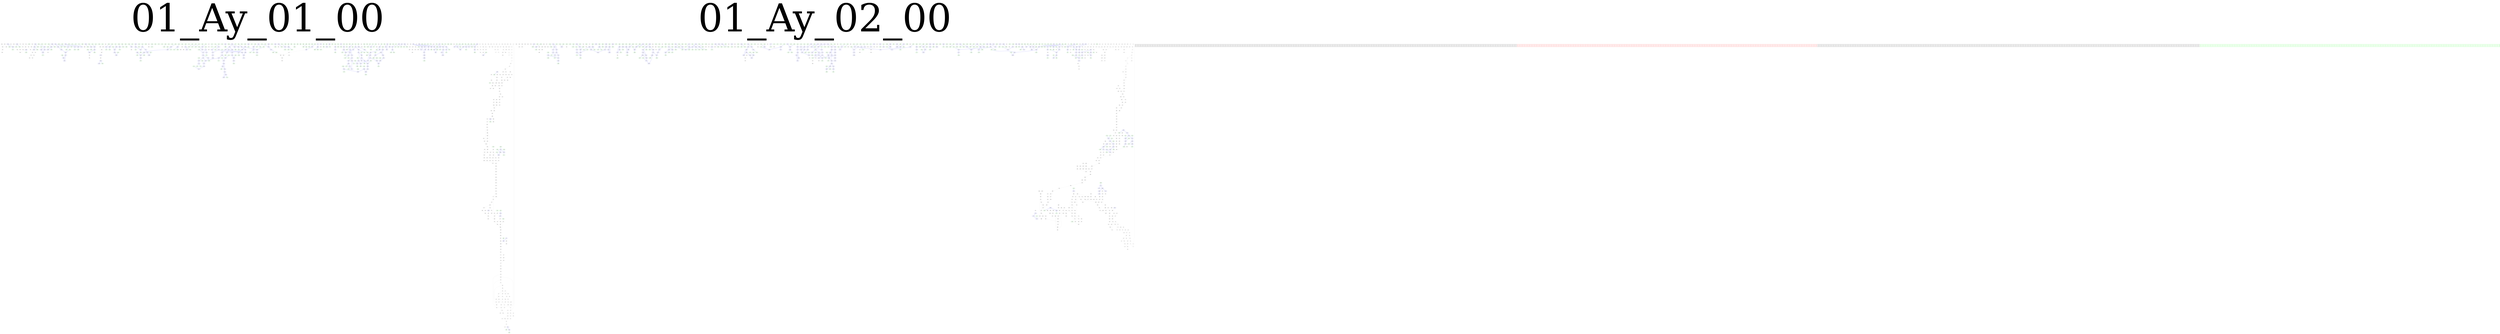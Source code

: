 digraph{
subgraph cluster_0 {
color = white
label = "01_Ay_01_00";
fontsize=1000;
X53Y157I0 [label="0", pos="53,157!", color="lightgray"]
X53Y159I0 [label="1", pos="53,159!", color="lightgray"]
X58Y173I0 [label="2", pos="58,173!", color="lightgray"]
X63Y182I0 [label="3", pos="63,182!", color="lightgray"]
X65Y140I0 [label="4", pos="65,140!", color="lightgray"]
X67Y135I0 [label="5", pos="67,135!", color="lightgray"]
X70Y232I0 [label="6", pos="70,232!", color="lightgray"]
X75Y117I0 [label="7", pos="75,117!", color="lightgray"]
X75Y245I0 [label="8", pos="75,245!", color="lightgray"]
X75Y251I0 [label="9", pos="75,251!", color="lightgray"]
X76Y246I0 [label="10", pos="76,246!", color="lightgray"]
X77Y277I0 [label="11", pos="77,277!", color="lightgray"]
X78Y236I0 [label="12", pos="78,236!", color="lightgray"]
X78Y260I0 [label="13", pos="78,260!", color="lightgray"]
X78Y263I0 [label="14", pos="78,263!", color="lightgray"]
X79Y245I0 [label="15", pos="79,245!", color="lightgray"]
X79Y257I0 [label="16", pos="79,257!", color="lightgray"]
X79Y294I0 [label="17", pos="79,294!", color="lightgray"]
X80Y108I0 [label="18", pos="80,108!", color="lightgray"]
X80Y236I0 [label="19", pos="80,236!", color="lightgray"]
X80Y258I0 [label="20", pos="80,258!", color="lightgray"]
X81Y247I0 [label="21", pos="81,247!", color="lightgray"]
X81Y258I0 [label="22", pos="81,258!", color="lightgray"]
X82Y202I0 [label="23", pos="82,202!", color="lightgray"]
X82Y326I0 [label="24", pos="82,326!", color="lightgray"]
X82Y342I0 [label="25", pos="82,342!", color="lightgray"]
X82Y356I0 [label="26", pos="82,356!", color="lightgray"]
X82Y371I0 [label="27", pos="82,371!", color="lightgray"]
X82Y387I0 [label="28", pos="82,387!", color="lightgray"]
X83Y388I0 [label="29", pos="83,388!", color="lightgray"]
X84Y202I0 [label="30", pos="84,202!", color="lightgray"]
X84Y249I0 [label="31", pos="84,249!", color="lightgray"]
X84Y263I0 [label="32", pos="84,263!", color="lightgray"]
X85Y330I0 [label="33", pos="85,330!", color="lightgray"]
X86Y231I0 [label="34", pos="86,231!", color="lightgray"]
X86Y378I0 [label="35", pos="86,378!", color="lightgray"]
X87Y117I0 [label="36", pos="87,117!", color="lightgray"]
X87Y392I0 [label="37", pos="87,392!", color="lightgray"]
X88Y119I0 [label="38", pos="88,119!", color="lightgray"]
X88Y238I0 [label="39", pos="88,238!", color="lightgray"]
X90Y238I0 [label="40", pos="90,238!", color="lightgray"]
X90Y275I0 [label="41", pos="90,275!", color="lightgray"]
X91Y340I0 [label="42", pos="91,340!", color="lightgray"]
X91Y382I0 [label="43", pos="91,382!", color="lightgray"]
X92Y381I0 [label="44", pos="92,381!", color="lightgray"]
X92Y385I0 [label="45", pos="92,385!", color="lightgray"]
X92Y402I0 [label="46", pos="92,402!", color="lightgray"]
X93Y203I0 [label="47", pos="93,203!", color="lightgray"]
X93Y320I0 [label="48", pos="93,320!", color="lightgray"]
X93Y324I0 [label="49", pos="93,324!", color="lightgray"]
X93Y344I0 [label="50", pos="93,344!", color="lightgray"]
X93Y383I0 [label="51", pos="93,383!", color="lightgray"]
X93Y401I0 [label="52", pos="93,401!", color="lightgray"]
X93Y403I0 [label="53", pos="93,403!", color="lightgray"]
X94Y205I0 [label="54", pos="94,205!", color="lightgray"]
X94Y267I0 [label="55", pos="94,267!", color="lightgray"]
X94Y270I0 [label="56", pos="94,270!", color="lightgray"]
X94Y324I0 [label="57", pos="94,324!", color="lightgray"]
X94Y340I0 [label="58", pos="94,340!", color="lightgray"]
X94Y348I0 [label="59", pos="94,348!", color="lightgray"]
X94Y356I0 [label="60", pos="94,356!", color="lightgray"]
X94Y402I0 [label="61", pos="94,402!", color="lightgray"]
X94Y415I0 [label="62", pos="94,415!", color="lightgray"]
X95Y413I0 [label="63", pos="95,413!", color="lightgray"]
X96Y322I0 [label="64", pos="96,322!", color="lightgray"]
X96Y352I0 [label="65", pos="96,352!", color="lightgray"]
X96Y405I0 [label="66", pos="96,405!", color="lightgray"]
X97Y330I0 [label="67", pos="97,330!", color="lightgray"]
X98Y118I0 [label="68", pos="98,118!", color="lightgray"]
X98Y259I0 [label="69", pos="98,259!", color="lightgray"]
X98Y279I0 [label="70", pos="98,279!", color="lightgray"]
X98Y296I0 [label="71", pos="98,296!", color="lightgray"]
X98Y330I0 [label="72", pos="98,330!", color="lightgray"]
X99Y251I0 [label="73", pos="99,251!", color="lightgray"]
X99Y309I0 [label="74", pos="99,309!", color="lightgray"]
X99Y390I0 [label="75", pos="99,390!", color="lightgray"]
X100Y256I0 [label="76", pos="100,256!", color="lightgray"]
X100Y280I0 [label="77", pos="100,280!", color="lightgray"]
X100Y338I0 [label="78", pos="100,338!", color="lightgray"]
X101Y334I0 [label="79", pos="101,334!", color="lightgray"]
X101Y417I0 [label="80", pos="101,417!", color="lightgray"]
X102Y83I0 [label="81", pos="102,83!", color="lightgray"]
X102Y412I0 [label="82", pos="102,412!", color="lightgray"]
X103Y95I0 [label="83", pos="103,95!", color="lightgray"]
X103Y295I0 [label="84", pos="103,295!", color="lightgray"]
X104Y97I0 [label="85", pos="104,97!", color="lightgray"]
X104Y326I0 [label="86", pos="104,326!", color="lightgray"]
X106Y148I0 [label="87", pos="106,148!", color="lightgray"]
X106Y284I0 [label="88", pos="106,284!", color="lightgray"]
X106Y345I0 [label="89", pos="106,345!", color="lightgray"]
X107Y252I0 [label="90", pos="107,252!", color="lightgray"]
X107Y280I0 [label="91", pos="107,280!", color="lightgray"]
X107Y281I0 [label="92", pos="107,281!", color="lightgray"]
X107Y343I0 [label="93", pos="107,343!", color="lightgray"]
X108Y148I0 [label="94", pos="108,148!", color="lightgray"]
X108Y280I0 [label="95", pos="108,280!", color="lightgray"]
X108Y281I0 [label="96", pos="108,281!", color="lightgray"]
X110Y89I0 [label="97", pos="110,89!", color="lightgray"]
X110Y92I0 [label="98", pos="110,92!", color="lightgray"]
X110Y413I0 [label="99", pos="110,413!", color="lightgray"]
X110Y418I0 [label="100", pos="110,418!", color="lightgray"]
X110Y425I0 [label="101", pos="110,425!", color="lightgray"]
X113Y87I0 [label="102", pos="113,87!", color="lightgray"]
X114Y89I0 [label="103", pos="114,89!", color="lightgray"]
X114Y156I0 [label="104", pos="114,156!", color="lightgray"]
X114Y309I0 [label="105", pos="114,309!", color="lightgray"]
X114Y318I0 [label="106", pos="114,318!", color="lightgray"]
X114Y415I0 [label="107", pos="114,415!", color="lightgray"]
X115Y155I0 [label="108", pos="115,155!", color="lightgray"]
X115Y307I0 [label="109", pos="115,307!", color="lightgray"]
X116Y159I0 [label="110", pos="116,159!", color="lightgray"]
X116Y273I0 [label="111", pos="116,273!", color="lightgray"]
X116Y413I0 [label="112", pos="116,413!", color="lightgray"]
X118Y283I0 [label="113", pos="118,283!", color="lightgray"]
X120Y280I0 [label="114", pos="120,280!", color="lightgray"]
X121Y117I0 [label="115", pos="121,117!", color="lightgray"]
X122Y119I0 [label="116", pos="122,119!", color="lightgray"]
X122Y279I0 [label="117", pos="122,279!", color="lightgray"]
X126Y292I0 [label="118", pos="126,292!", color="lightgray"]
X126Y373I0 [label="119", pos="126,373!", color="lightgray"]
X127Y273I0 [label="120", pos="127,273!", color="lightgray"]
X127Y371I0 [label="121", pos="127,371!", color="lightgray"]
X128Y269I0 [label="122", pos="128,269!", color="lightgray"]
X128Y292I0 [label="123", pos="128,292!", color="lightgray"]
X128Y444I0 [label="124", pos="128,444!", color="lightgray"]
X129Y267I0 [label="125", pos="129,267!", color="lightgray"]
X131Y279I0 [label="126", pos="131,279!", color="lightgray"]
X134Y425I0 [label="127", pos="134,425!", color="lightgray"]
X135Y423I0 [label="128", pos="135,423!", color="lightgray"]
X144Y284I0 [label="129", pos="144,284!", color="lightgray"]
X145Y74I0 [label="130", pos="145,74!", color="lightgray"]
X147Y101I0 [label="131", pos="147,101!", color="lightgray"]
X148Y103I0 [label="132", pos="148,103!", color="lightgray"]
X148Y459I0 [label="133", pos="148,459!", color="lightgray"]
X150Y56I0 [label="134", pos="150,56!", color="lightgray"]
X150Y202I0 [label="135", pos="150,202!", color="lightgray"]
X152Y463I0 [label="136", pos="152,463!", color="lightgray"]
X155Y105I0 [label="137", pos="155,105!", color="lightgray"]
X155Y150I0 [label="138", pos="155,150!", color="lightgray"]
X156Y107I0 [label="139", pos="156,107!", color="lightgray"]
X156Y263I0 [label="140", pos="156,263!", color="lightgray"]
X162Y389I0 [label="141", pos="162,389!", color="lightgray"]
X162Y426I0 [label="142", pos="162,426!", color="lightgray"]
X162Y462I0 [label="143", pos="162,462!", color="lightgray"]
X163Y387I0 [label="144", pos="163,387!", color="lightgray"]
X171Y459I0 [label="145", pos="171,459!", color="lightgray"]
X174Y53I0 [label="146", pos="174,53!", color="lightgray"]
X174Y462I0 [label="147", pos="174,462!", color="lightgray"]
X186Y386I0 [label="148", pos="186,386!", color="lightgray"]
X186Y462I0 [label="149", pos="186,462!", color="lightgray"]
X191Y436I0 [label="150", pos="191,436!", color="lightgray"]
X192Y54I0 [label="151", pos="192,54!", color="lightgray"]
X192Y238I0 [label="152", pos="192,238!", color="lightgray"]
X194Y57I0 [label="153", pos="194,57!", color="lightgray"]
X195Y52I0 [label="154", pos="195,52!", color="lightgray"]
X197Y462I0 [label="155", pos="197,462!", color="lightgray"]
X199Y82I0 [label="156", pos="199,82!", color="lightgray"]
X200Y391I0 [label="157", pos="200,391!", color="lightgray"]
X201Y411I0 [label="158", pos="201,411!", color="lightgray"]
X202Y400I0 [label="159", pos="202,400!", color="lightgray"]
X202Y402I0 [label="160", pos="202,402!", color="lightgray"]
X203Y61I0 [label="161", pos="203,61!", color="lightgray"]
X204Y280I0 [label="162", pos="204,280!", color="lightgray"]
X204Y311I0 [label="163", pos="204,311!", color="lightgray"]
X204Y423I0 [label="164", pos="204,423!", color="lightgray"]
X205Y309I0 [label="165", pos="205,309!", color="lightgray"]
X205Y421I0 [label="166", pos="205,421!", color="lightgray"]
X208Y53I0 [label="167", pos="208,53!", color="lightgray"]
X208Y407I0 [label="168", pos="208,407!", color="lightgray"]
X209Y121I0 [label="169", pos="209,121!", color="lightgray"]
X209Y405I0 [label="170", pos="209,405!", color="lightgray"]
X209Y462I0 [label="171", pos="209,462!", color="lightgray"]
X212Y78I0 [label="172", pos="212,78!", color="lightgray"]
X212Y86I0 [label="173", pos="212,86!", color="lightgray"]
X213Y247I0 [label="174", pos="213,247!", color="lightgray"]
X214Y249I0 [label="175", pos="214,249!", color="lightgray"]
X214Y406I0 [label="176", pos="214,406!", color="lightgray"]
X214Y409I0 [label="177", pos="214,409!", color="lightgray"]
X215Y67I0 [label="178", pos="215,67!", color="lightgray"]
X215Y163I0 [label="179", pos="215,163!", color="lightgray"]
X215Y167I0 [label="180", pos="215,167!", color="lightgray"]
X216Y65I0 [label="181", pos="216,65!", color="lightgray"]
X216Y69I0 [label="182", pos="216,69!", color="lightgray"]
X216Y78I0 [label="183", pos="216,78!", color="lightgray"]
X216Y87I0 [label="184", pos="216,87!", color="lightgray"]
X216Y208I0 [label="185", pos="216,208!", color="lightgray"]
X217Y58I0 [label="186", pos="217,58!", color="lightgray"]
X217Y85I0 [label="187", pos="217,85!", color="lightgray"]
X217Y165I0 [label="188", pos="217,165!", color="lightgray"]
X218Y64I0 [label="189", pos="218,64!", color="lightgray"]
X218Y87I0 [label="190", pos="218,87!", color="lightgray"]
X219Y462I0 [label="191", pos="219,462!", color="lightgray"]
X220Y80I0 [label="192", pos="220,80!", color="lightgray"]
X220Y82I0 [label="193", pos="220,82!", color="lightgray"]
X220Y161I0 [label="194", pos="220,161!", color="lightgray"]
X220Y164I0 [label="195", pos="220,164!", color="lightgray"]
X220Y403I0 [label="196", pos="220,403!", color="lightgray"]
X220Y407I0 [label="197", pos="220,407!", color="lightgray"]
X222Y80I0 [label="198", pos="222,80!", color="lightgray"]
X222Y176I0 [label="199", pos="222,176!", color="lightgray"]
X223Y214I0 [label="200", pos="223,214!", color="lightgray"]
X224Y405I0 [label="201", pos="224,405!", color="lightgray"]
X224Y410I0 [label="202", pos="224,410!", color="lightgray"]
X225Y69I0 [label="203", pos="225,69!", color="lightgray"]
X226Y146I0 [label="204", pos="226,146!", color="lightgray"]
X227Y80I0 [label="205", pos="227,80!", color="lightgray"]
X228Y68I0 [label="206", pos="228,68!", color="lightgray"]
X228Y76I0 [label="207", pos="228,76!", color="lightgray"]
X228Y79I0 [label="208", pos="228,79!", color="lightgray"]
X228Y208I0 [label="209", pos="228,208!", color="lightgray"]
X228Y228I0 [label="210", pos="228,228!", color="lightgray"]
X228Y238I0 [label="211", pos="228,238!", color="lightgray"]
X228Y242I0 [label="212", pos="228,242!", color="lightgray"]
X228Y245I0 [label="213", pos="228,245!", color="lightgray"]
X228Y278I0 [label="214", pos="228,278!", color="lightgray"]
X228Y405I0 [label="215", pos="228,405!", color="lightgray"]
X229Y228I0 [label="216", pos="229,228!", color="lightgray"]
X229Y266I0 [label="217", pos="229,266!", color="lightgray"]
X229Y281I0 [label="218", pos="229,281!", color="lightgray"]
X229Y403I0 [label="219", pos="229,403!", color="lightgray"]
X229Y462I0 [label="220", pos="229,462!", color="lightgray"]
X230Y169I0 [label="221", pos="230,169!", color="lightgray"]
X230Y322I0 [label="222", pos="230,322!", color="lightgray"]
X230Y325I0 [label="223", pos="230,325!", color="lightgray"]
X231Y61I0 [label="224", pos="231,61!", color="lightgray"]
X231Y68I0 [label="225", pos="231,68!", color="lightgray"]
X231Y87I0 [label="226", pos="231,87!", color="lightgray"]
X231Y170I0 [label="227", pos="231,170!", color="lightgray"]
X231Y354I0 [label="228", pos="231,354!", color="lightgray"]
X232Y72I0 [label="229", pos="232,72!", color="lightgray"]
X232Y89I0 [label="230", pos="232,89!", color="lightgray"]
X232Y228I0 [label="231", pos="232,228!", color="lightgray"]
X232Y236I0 [label="232", pos="232,236!", color="lightgray"]
X232Y238I0 [label="233", pos="232,238!", color="lightgray"]
X232Y408I0 [label="234", pos="232,408!", color="lightgray"]
X232Y442I0 [label="235", pos="232,442!", color="lightgray"]
X232Y446I0 [label="236", pos="232,446!", color="lightgray"]
X233Y169I0 [label="237", pos="233,169!", color="lightgray"]
X233Y206I0 [label="238", pos="233,206!", color="lightgray"]
X233Y214I0 [label="239", pos="233,214!", color="lightgray"]
X233Y215I0 [label="240", pos="233,215!", color="lightgray"]
X233Y275I0 [label="241", pos="233,275!", color="lightgray"]
X234Y71I0 [label="242", pos="234,71!", color="lightgray"]
X234Y72I0 [label="243", pos="234,72!", color="lightgray"]
X234Y174I0 [label="244", pos="234,174!", color="lightgray"]
X234Y211I0 [label="245", pos="234,211!", color="lightgray"]
X234Y218I0 [label="246", pos="234,218!", color="lightgray"]
X234Y277I0 [label="247", pos="234,277!", color="lightgray"]
X234Y358I0 [label="248", pos="234,358!", color="lightgray"]
X234Y408I0 [label="249", pos="234,408!", color="lightgray"]
X235Y268I0 [label="250", pos="235,268!", color="lightgray"]
X235Y352I0 [label="251", pos="235,352!", color="lightgray"]
X236Y66I0 [label="252", pos="236,66!", color="lightgray"]
X236Y263I0 [label="253", pos="236,263!", color="lightgray"]
X236Y281I0 [label="254", pos="236,281!", color="lightgray"]
X236Y283I0 [label="255", pos="236,283!", color="lightgray"]
X236Y286I0 [label="256", pos="236,286!", color="lightgray"]
X236Y296I0 [label="257", pos="236,296!", color="lightgray"]
X236Y395I0 [label="258", pos="236,395!", color="lightgray"]
X236Y400I0 [label="259", pos="236,400!", color="lightgray"]
X236Y417I0 [label="260", pos="236,417!", color="lightgray"]
X237Y340I0 [label="261", pos="237,340!", color="lightgray"]
X237Y393I0 [label="262", pos="237,393!", color="lightgray"]
X237Y400I0 [label="263", pos="237,400!", color="lightgray"]
X238Y53I0 [label="264", pos="238,53!", color="lightgray"]
X238Y214I0 [label="265", pos="238,214!", color="lightgray"]
X238Y216I0 [label="266", pos="238,216!", color="lightgray"]
X238Y263I0 [label="267", pos="238,263!", color="lightgray"]
X238Y420I0 [label="268", pos="238,420!", color="lightgray"]
X238Y424I0 [label="269", pos="238,424!", color="lightgray"]
X238Y427I0 [label="270", pos="238,427!", color="lightgray"]
X239Y216I0 [label="271", pos="239,216!", color="lightgray"]
X239Y269I0 [label="272", pos="239,269!", color="lightgray"]
X239Y339I0 [label="273", pos="239,339!", color="lightgray"]
X239Y425I0 [label="274", pos="239,425!", color="lightgray"]
X241Y233I0 [label="275", pos="241,233!", color="lightgray"]
X241Y355I0 [label="276", pos="241,355!", color="lightgray"]
X242Y234I0 [label="277", pos="242,234!", color="lightgray"]
X242Y235I0 [label="278", pos="242,235!", color="lightgray"]
X242Y325I0 [label="279", pos="242,325!", color="lightgray"]
X242Y335I0 [label="280", pos="242,335!", color="lightgray"]
X242Y340I0 [label="281", pos="242,340!", color="lightgray"]
X242Y404I0 [label="282", pos="242,404!", color="lightgray"]
X243Y66I0 [label="283", pos="243,66!", color="lightgray"]
X243Y101I0 [label="284", pos="243,101!", color="lightgray"]
X243Y353I0 [label="285", pos="243,353!", color="lightgray"]
X244Y90I0 [label="286", pos="244,90!", color="lightgray"]
X244Y248I0 [label="287", pos="244,248!", color="lightgray"]
X244Y322I0 [label="288", pos="244,322!", color="lightgray"]
X244Y465I0 [label="289", pos="244,465!", color="lightgray"]
X245Y59I0 [label="290", pos="245,59!", color="lightgray"]
X245Y259I0 [label="291", pos="245,259!", color="lightgray"]
X245Y400I0 [label="292", pos="245,400!", color="lightgray"]
X245Y415I0 [label="293", pos="245,415!", color="lightgray"]
X245Y417I0 [label="294", pos="245,417!", color="lightgray"]
X246Y61I0 [label="295", pos="246,61!", color="lightgray"]
X246Y68I0 [label="296", pos="246,68!", color="lightgray"]
X246Y223I0 [label="297", pos="246,223!", color="lightgray"]
X246Y295I0 [label="298", pos="246,295!", color="lightgray"]
X246Y320I0 [label="299", pos="246,320!", color="lightgray"]
X247Y77I0 [label="300", pos="247,77!", color="lightgray"]
X247Y245I0 [label="301", pos="247,245!", color="lightgray"]
X247Y293I0 [label="302", pos="247,293!", color="lightgray"]
X247Y334I0 [label="303", pos="247,334!", color="lightgray"]
X247Y404I0 [label="304", pos="247,404!", color="lightgray"]
X248Y71I0 [label="305", pos="248,71!", color="lightgray"]
X248Y256I0 [label="306", pos="248,256!", color="lightgray"]
X248Y283I0 [label="307", pos="248,283!", color="lightgray"]
X248Y422I0 [label="308", pos="248,422!", color="lightgray"]
X249Y78I0 [label="309", pos="249,78!", color="lightgray"]
X249Y169I0 [label="310", pos="249,169!", color="lightgray"]
X250Y53I0 [label="311", pos="250,53!", color="lightgray"]
X250Y80I0 [label="312", pos="250,80!", color="lightgray"]
X250Y171I0 [label="313", pos="250,171!", color="lightgray"]
X250Y244I0 [label="314", pos="250,244!", color="lightgray"]
X250Y317I0 [label="315", pos="250,317!", color="lightgray"]
X250Y324I0 [label="316", pos="250,324!", color="lightgray"]
X250Y436I0 [label="317", pos="250,436!", color="lightgray"]
X250Y440I0 [label="318", pos="250,440!", color="lightgray"]
X251Y221I0 [label="319", pos="251,221!", color="lightgray"]
X251Y435I0 [label="320", pos="251,435!", color="lightgray"]
X252Y246I0 [label="321", pos="252,246!", color="lightgray"]
X252Y264I0 [label="322", pos="252,264!", color="lightgray"]
X252Y390I0 [label="323", pos="252,390!", color="lightgray"]
X252Y413I0 [label="324", pos="252,413!", color="lightgray"]
X253Y98I0 [label="325", pos="253,98!", color="lightgray"]
X254Y246I0 [label="326", pos="254,246!", color="lightgray"]
X254Y247I0 [label="327", pos="254,247!", color="lightgray"]
X254Y317I0 [label="328", pos="254,317!", color="lightgray"]
X254Y408I0 [label="329", pos="254,408!", color="lightgray"]
X255Y83I0 [label="330", pos="255,83!", color="lightgray"]
X255Y263I0 [label="331", pos="255,263!", color="lightgray"]
X255Y278I0 [label="332", pos="255,278!", color="lightgray"]
X255Y303I0 [label="333", pos="255,303!", color="lightgray"]
X255Y307I0 [label="334", pos="255,307!", color="lightgray"]
X255Y410I0 [label="335", pos="255,410!", color="lightgray"]
X255Y465I0 [label="336", pos="255,465!", color="lightgray"]
X256Y85I0 [label="337", pos="256,85!", color="lightgray"]
X256Y219I0 [label="338", pos="256,219!", color="lightgray"]
X257Y265I0 [label="339", pos="257,265!", color="lightgray"]
X258Y304I0 [label="340", pos="258,304!", color="lightgray"]
X258Y325I0 [label="341", pos="258,325!", color="lightgray"]
X258Y412I0 [label="342", pos="258,412!", color="lightgray"]
X259Y323I0 [label="343", pos="259,323!", color="lightgray"]
X261Y189I0 [label="344", pos="261,189!", color="lightgray"]
X261Y192I0 [label="345", pos="261,192!", color="lightgray"]
X261Y270I0 [label="346", pos="261,270!", color="lightgray"]
X261Y318I0 [label="347", pos="261,318!", color="lightgray"]
X261Y461I0 [label="348", pos="261,461!", color="lightgray"]
X262Y221I0 [label="349", pos="262,221!", color="lightgray"]
X262Y293I0 [label="350", pos="262,293!", color="lightgray"]
X263Y246I0 [label="351", pos="263,246!", color="lightgray"]
X263Y291I0 [label="352", pos="263,291!", color="lightgray"]
X263Y426I0 [label="353", pos="263,426!", color="lightgray"]
X264Y324I0 [label="354", pos="264,324!", color="lightgray"]
X265Y453I0 [label="355", pos="265,453!", color="lightgray"]
X266Y53I0 [label="356", pos="266,53!", color="lightgray"]
X266Y416I0 [label="357", pos="266,416!", color="lightgray"]
X266Y451I0 [label="358", pos="266,451!", color="lightgray"]
X267Y85I0 [label="359", pos="267,85!", color="lightgray"]
X268Y87I0 [label="360", pos="268,87!", color="lightgray"]
X268Y312I0 [label="361", pos="268,312!", color="lightgray"]
X268Y322I0 [label="362", pos="268,322!", color="lightgray"]
X270Y189I0 [label="363", pos="270,189!", color="lightgray"]
X270Y452I0 [label="364", pos="270,452!", color="lightgray"]
X272Y194I0 [label="365", pos="272,194!", color="lightgray"]
X273Y418I0 [label="366", pos="273,418!", color="lightgray"]
X274Y212I0 [label="367", pos="274,212!", color="lightgray"]
X274Y412I0 [label="368", pos="274,412!", color="lightgray"]
X274Y414I0 [label="369", pos="274,414!", color="lightgray"]
X275Y198I0 [label="370", pos="275,198!", color="lightgray"]
X275Y200I0 [label="371", pos="275,200!", color="lightgray"]
X275Y332I0 [label="372", pos="275,332!", color="lightgray"]
X276Y198I0 [label="373", pos="276,198!", color="lightgray"]
X276Y200I0 [label="374", pos="276,200!", color="lightgray"]
X276Y288I0 [label="375", pos="276,288!", color="lightgray"]
X276Y317I0 [label="376", pos="276,317!", color="lightgray"]
X276Y322I0 [label="377", pos="276,322!", color="lightgray"]
X276Y348I0 [label="378", pos="276,348!", color="lightgray"]
X276Y421I0 [label="379", pos="276,421!", color="lightgray"]
X277Y202I0 [label="380", pos="277,202!", color="lightgray"]
X278Y79I0 [label="381", pos="278,79!", color="lightgray"]
X278Y220I0 [label="382", pos="278,220!", color="lightgray"]
X278Y319I0 [label="383", pos="278,319!", color="lightgray"]
X278Y328I0 [label="384", pos="278,328!", color="lightgray"]
X278Y381I0 [label="385", pos="278,381!", color="lightgray"]
X279Y397I0 [label="386", pos="279,397!", color="lightgray"]
X279Y464I0 [label="387", pos="279,464!", color="lightgray"]
X280Y203I0 [label="388", pos="280,203!", color="lightgray"]
X280Y211I0 [label="389", pos="280,211!", color="lightgray"]
X280Y220I0 [label="390", pos="280,220!", color="lightgray"]
X280Y242I0 [label="391", pos="280,242!", color="lightgray"]
X280Y336I0 [label="392", pos="280,336!", color="lightgray"]
X280Y465I0 [label="393", pos="280,465!", color="lightgray"]
X281Y219I0 [label="394", pos="281,219!", color="lightgray"]
X281Y423I0 [label="395", pos="281,423!", color="lightgray"]
X282Y220I0 [label="396", pos="282,220!", color="lightgray"]
X282Y296I0 [label="397", pos="282,296!", color="lightgray"]
X283Y260I0 [label="398", pos="283,260!", color="lightgray"]
X283Y325I0 [label="399", pos="283,325!", color="lightgray"]
X284Y217I0 [label="400", pos="284,217!", color="lightgray"]
X284Y233I0 [label="401", pos="284,233!", color="lightgray"]
X284Y240I0 [label="402", pos="284,240!", color="lightgray"]
X284Y365I0 [label="403", pos="284,365!", color="lightgray"]
X285Y218I0 [label="404", pos="285,218!", color="lightgray"]
X286Y143I0 [label="405", pos="286,143!", color="lightgray"]
X286Y290I0 [label="406", pos="286,290!", color="lightgray"]
X286Y305I0 [label="407", pos="286,305!", color="lightgray"]
X286Y325I0 [label="408", pos="286,325!", color="lightgray"]
X287Y141I0 [label="409", pos="287,141!", color="lightgray"]
X287Y234I0 [label="410", pos="287,234!", color="lightgray"]
X287Y238I0 [label="411", pos="287,238!", color="lightgray"]
X287Y240I0 [label="412", pos="287,240!", color="lightgray"]
X287Y250I0 [label="413", pos="287,250!", color="lightgray"]
X287Y266I0 [label="414", pos="287,266!", color="lightgray"]
X287Y447I0 [label="415", pos="287,447!", color="lightgray"]
X288Y98I0 [label="416", pos="288,98!", color="lightgray"]
X288Y223I0 [label="417", pos="288,223!", color="lightgray"]
X288Y239I0 [label="418", pos="288,239!", color="lightgray"]
X288Y284I0 [label="419", pos="288,284!", color="lightgray"]
X288Y465I0 [label="420", pos="288,465!", color="lightgray"]
X289Y42I0 [label="421", pos="289,42!", color="lightgray"]
X289Y206I0 [label="422", pos="289,206!", color="lightgray"]
X289Y281I0 [label="423", pos="289,281!", color="lightgray"]
X289Y293I0 [label="424", pos="289,293!", color="lightgray"]
X290Y44I0 [label="425", pos="290,44!", color="lightgray"]
X290Y230I0 [label="426", pos="290,230!", color="lightgray"]
X290Y232I0 [label="427", pos="290,232!", color="lightgray"]
X290Y255I0 [label="428", pos="290,255!", color="lightgray"]
X290Y272I0 [label="429", pos="290,272!", color="lightgray"]
X290Y283I0 [label="430", pos="290,283!", color="lightgray"]
X291Y149I0 [label="431", pos="291,149!", color="lightgray"]
X291Y192I0 [label="432", pos="291,192!", color="lightgray"]
X291Y201I0 [label="433", pos="291,201!", color="lightgray"]
X291Y225I0 [label="434", pos="291,225!", color="lightgray"]
X291Y233I0 [label="435", pos="291,233!", color="lightgray"]
X291Y237I0 [label="436", pos="291,237!", color="lightgray"]
X291Y334I0 [label="437", pos="291,334!", color="lightgray"]
X291Y335I0 [label="438", pos="291,335!", color="lightgray"]
X292Y89I0 [label="439", pos="292,89!", color="lightgray"]
X292Y92I0 [label="440", pos="292,92!", color="lightgray"]
X292Y150I0 [label="441", pos="292,150!", color="lightgray"]
X292Y235I0 [label="442", pos="292,235!", color="lightgray"]
X292Y336I0 [label="443", pos="292,336!", color="lightgray"]
X292Y338I0 [label="444", pos="292,338!", color="lightgray"]
X294Y100I0 [label="445", pos="294,100!", color="lightgray"]
X294Y264I0 [label="446", pos="294,264!", color="lightgray"]
X294Y280I0 [label="447", pos="294,280!", color="lightgray"]
X294Y294I0 [label="448", pos="294,294!", color="lightgray"]
X294Y448I0 [label="449", pos="294,448!", color="lightgray"]
X294Y451I0 [label="450", pos="294,451!", color="lightgray"]
X295Y418I0 [label="451", pos="295,418!", color="lightgray"]
X296Y200I0 [label="452", pos="296,200!", color="lightgray"]
X296Y252I0 [label="453", pos="296,252!", color="lightgray"]
X297Y162I0 [label="454", pos="297,162!", color="lightgray"]
X297Y264I0 [label="455", pos="297,264!", color="lightgray"]
X298Y197I0 [label="456", pos="298,197!", color="lightgray"]
X298Y252I0 [label="457", pos="298,252!", color="lightgray"]
X298Y265I0 [label="458", pos="298,265!", color="lightgray"]
X298Y465I0 [label="459", pos="298,465!", color="lightgray"]
X300Y50I0 [label="460", pos="300,50!", color="lightgray"]
X300Y208I0 [label="461", pos="300,208!", color="lightgray"]
X300Y337I0 [label="462", pos="300,337!", color="lightgray"]
X300Y422I0 [label="463", pos="300,422!", color="lightgray"]
X301Y158I0 [label="464", pos="301,158!", color="lightgray"]
X301Y162I0 [label="465", pos="301,162!", color="lightgray"]
X301Y239I0 [label="466", pos="301,239!", color="lightgray"]
X302Y37I0 [label="467", pos="302,37!", color="lightgray"]
X302Y334I0 [label="468", pos="302,334!", color="lightgray"]
X302Y337I0 [label="469", pos="302,337!", color="lightgray"]
X303Y153I0 [label="470", pos="303,153!", color="lightgray"]
X303Y208I0 [label="471", pos="303,208!", color="lightgray"]
X303Y233I0 [label="472", pos="303,233!", color="lightgray"]
X303Y441I0 [label="473", pos="303,441!", color="lightgray"]
X303Y447I0 [label="474", pos="303,447!", color="lightgray"]
X304Y57I0 [label="475", pos="304,57!", color="lightgray"]
X304Y58I0 [label="476", pos="304,58!", color="lightgray"]
X304Y150I0 [label="477", pos="304,150!", color="lightgray"]
X304Y202I0 [label="478", pos="304,202!", color="lightgray"]
X304Y210I0 [label="479", pos="304,210!", color="lightgray"]
X304Y214I0 [label="480", pos="304,214!", color="lightgray"]
X304Y222I0 [label="481", pos="304,222!", color="lightgray"]
X304Y278I0 [label="482", pos="304,278!", color="lightgray"]
X305Y58I0 [label="483", pos="305,58!", color="lightgray"]
X305Y157I0 [label="484", pos="305,157!", color="lightgray"]
X305Y251I0 [label="485", pos="305,251!", color="lightgray"]
X306Y206I0 [label="486", pos="306,206!", color="lightgray"]
X306Y209I0 [label="487", pos="306,209!", color="lightgray"]
X306Y254I0 [label="488", pos="306,254!", color="lightgray"]
X306Y257I0 [label="489", pos="306,257!", color="lightgray"]
X306Y258I0 [label="490", pos="306,258!", color="lightgray"]
X306Y262I0 [label="491", pos="306,262!", color="lightgray"]
X306Y276I0 [label="492", pos="306,276!", color="lightgray"]
X306Y418I0 [label="493", pos="306,418!", color="lightgray"]
X306Y424I0 [label="494", pos="306,424!", color="lightgray"]
X307Y183I0 [label="495", pos="307,183!", color="lightgray"]
X307Y187I0 [label="496", pos="307,187!", color="lightgray"]
X307Y434I0 [label="497", pos="307,434!", color="lightgray"]
X307Y465I0 [label="498", pos="307,465!", color="lightgray"]
X308Y156I0 [label="499", pos="308,156!", color="lightgray"]
X308Y158I0 [label="500", pos="308,158!", color="lightgray"]
X308Y214I0 [label="501", pos="308,214!", color="lightgray"]
X308Y240I0 [label="502", pos="308,240!", color="lightgray"]
X309Y164I0 [label="503", pos="309,164!", color="lightgray"]
X309Y168I0 [label="504", pos="309,168!", color="lightgray"]
X310Y216I0 [label="505", pos="310,216!", color="lightgray"]
X310Y240I0 [label="506", pos="310,240!", color="lightgray"]
X310Y282I0 [label="507", pos="310,282!", color="lightgray"]
X310Y420I0 [label="508", pos="310,420!", color="lightgray"]
X310Y422I0 [label="509", pos="310,422!", color="lightgray"]
X311Y40I0 [label="510", pos="311,40!", color="lightgray"]
X311Y176I0 [label="511", pos="311,176!", color="lightgray"]
X311Y177I0 [label="512", pos="311,177!", color="lightgray"]
X311Y409I0 [label="513", pos="311,409!", color="lightgray"]
X312Y94I0 [label="514", pos="312,94!", color="lightgray"]
X312Y98I0 [label="515", pos="312,98!", color="lightgray"]
X312Y156I0 [label="516", pos="312,156!", color="lightgray"]
X312Y230I0 [label="517", pos="312,230!", color="lightgray"]
X312Y424I0 [label="518", pos="312,424!", color="lightgray"]
X312Y426I0 [label="519", pos="312,426!", color="lightgray"]
X313Y163I0 [label="520", pos="313,163!", color="lightgray"]
X313Y170I0 [label="521", pos="313,170!", color="lightgray"]
X313Y181I0 [label="522", pos="313,181!", color="lightgray"]
X313Y216I0 [label="523", pos="313,216!", color="lightgray"]
X313Y409I0 [label="524", pos="313,409!", color="lightgray"]
X313Y410I0 [label="525", pos="313,410!", color="lightgray"]
X314Y165I0 [label="526", pos="314,165!", color="lightgray"]
X314Y172I0 [label="527", pos="314,172!", color="lightgray"]
X314Y250I0 [label="528", pos="314,250!", color="lightgray"]
X314Y251I0 [label="529", pos="314,251!", color="lightgray"]
X315Y35I0 [label="530", pos="315,35!", color="lightgray"]
X315Y230I0 [label="531", pos="315,230!", color="lightgray"]
X315Y275I0 [label="532", pos="315,275!", color="lightgray"]
X316Y170I0 [label="533", pos="316,170!", color="lightgray"]
X316Y172I0 [label="534", pos="316,172!", color="lightgray"]
X316Y257I0 [label="535", pos="316,257!", color="lightgray"]
X316Y293I0 [label="536", pos="316,293!", color="lightgray"]
X316Y416I0 [label="537", pos="316,416!", color="lightgray"]
X317Y128I0 [label="538", pos="317,128!", color="lightgray"]
X317Y218I0 [label="539", pos="317,218!", color="lightgray"]
X317Y291I0 [label="540", pos="317,291!", color="lightgray"]
X317Y371I0 [label="541", pos="317,371!", color="lightgray"]
X317Y412I0 [label="542", pos="317,412!", color="lightgray"]
X317Y413I0 [label="543", pos="317,413!", color="lightgray"]
X317Y465I0 [label="544", pos="317,465!", color="lightgray"]
X318Y79I0 [label="545", pos="318,79!", color="lightgray"]
X318Y200I0 [label="546", pos="318,200!", color="lightgray"]
X319Y207I0 [label="547", pos="319,207!", color="lightgray"]
X319Y256I0 [label="548", pos="319,256!", color="lightgray"]
X320Y40I0 [label="549", pos="320,40!", color="lightgray"]
X320Y43I0 [label="550", pos="320,43!", color="lightgray"]
X320Y176I0 [label="551", pos="320,176!", color="lightgray"]
X320Y193I0 [label="552", pos="320,193!", color="lightgray"]
X320Y414I0 [label="553", pos="320,414!", color="lightgray"]
X321Y241I0 [label="554", pos="321,241!", color="lightgray"]
X322Y76I0 [label="555", pos="322,76!", color="lightgray"]
X322Y78I0 [label="556", pos="322,78!", color="lightgray"]
X322Y114I0 [label="557", pos="322,114!", color="lightgray"]
X322Y199I0 [label="558", pos="322,199!", color="lightgray"]
X322Y220I0 [label="559", pos="322,220!", color="lightgray"]
X322Y414I0 [label="560", pos="322,414!", color="lightgray"]
X323Y57I0 [label="561", pos="323,57!", color="lightgray"]
X323Y177I0 [label="562", pos="323,177!", color="lightgray"]
X323Y197I0 [label="563", pos="323,197!", color="lightgray"]
X323Y225I0 [label="564", pos="323,225!", color="lightgray"]
X323Y256I0 [label="565", pos="323,256!", color="lightgray"]
X323Y418I0 [label="566", pos="323,418!", color="lightgray"]
X324Y48I0 [label="567", pos="324,48!", color="lightgray"]
X324Y59I0 [label="568", pos="324,59!", color="lightgray"]
X324Y424I0 [label="569", pos="324,424!", color="lightgray"]
X324Y451I0 [label="570", pos="324,451!", color="lightgray"]
X325Y51I0 [label="571", pos="325,51!", color="lightgray"]
X325Y77I0 [label="572", pos="325,77!", color="lightgray"]
X325Y449I0 [label="573", pos="325,449!", color="lightgray"]
X326Y35I0 [label="574", pos="326,35!", color="lightgray"]
X326Y40I0 [label="575", pos="326,40!", color="lightgray"]
X326Y178I0 [label="576", pos="326,178!", color="lightgray"]
X326Y428I0 [label="577", pos="326,428!", color="lightgray"]
X326Y465I0 [label="578", pos="326,465!", color="lightgray"]
X327Y176I0 [label="579", pos="327,176!", color="lightgray"]
X327Y184I0 [label="580", pos="327,184!", color="lightgray"]
X328Y240I0 [label="581", pos="328,240!", color="lightgray"]
X328Y439I0 [label="582", pos="328,439!", color="lightgray"]
X328Y442I0 [label="583", pos="328,442!", color="lightgray"]
X329Y83I0 [label="584", pos="329,83!", color="lightgray"]
X329Y231I0 [label="585", pos="329,231!", color="lightgray"]
X330Y176I0 [label="586", pos="330,176!", color="lightgray"]
X330Y244I0 [label="587", pos="330,244!", color="lightgray"]
X330Y420I0 [label="588", pos="330,420!", color="lightgray"]
X331Y86I0 [label="589", pos="331,86!", color="lightgray"]
X332Y238I0 [label="590", pos="332,238!", color="lightgray"]
X332Y239I0 [label="591", pos="332,239!", color="lightgray"]
X332Y428I0 [label="592", pos="332,428!", color="lightgray"]
X334Y35I0 [label="593", pos="334,35!", color="lightgray"]
X334Y80I0 [label="594", pos="334,80!", color="lightgray"]
X334Y219I0 [label="595", pos="334,219!", color="lightgray"]
X334Y448I0 [label="596", pos="334,448!", color="lightgray"]
X335Y217I0 [label="597", pos="335,217!", color="lightgray"]
X335Y236I0 [label="598", pos="335,236!", color="lightgray"]
X335Y338I0 [label="599", pos="335,338!", color="lightgray"]
X335Y339I0 [label="600", pos="335,339!", color="lightgray"]
X335Y418I0 [label="601", pos="335,418!", color="lightgray"]
X336Y45I0 [label="602", pos="336,45!", color="lightgray"]
X336Y137I0 [label="603", pos="336,137!", color="lightgray"]
X336Y147I0 [label="604", pos="336,147!", color="lightgray"]
X336Y226I0 [label="605", pos="336,226!", color="lightgray"]
X336Y388I0 [label="606", pos="336,388!", color="lightgray"]
X336Y390I0 [label="607", pos="336,390!", color="lightgray"]
X336Y413I0 [label="608", pos="336,413!", color="lightgray"]
X336Y465I0 [label="609", pos="336,465!", color="lightgray"]
X337Y189I0 [label="610", pos="337,189!", color="lightgray"]
X337Y337I0 [label="611", pos="337,337!", color="lightgray"]
X337Y347I0 [label="612", pos="337,347!", color="lightgray"]
X337Y411I0 [label="613", pos="337,411!", color="lightgray"]
X338Y35I0 [label="614", pos="338,35!", color="lightgray"]
X338Y128I0 [label="615", pos="338,128!", color="lightgray"]
X338Y177I0 [label="616", pos="338,177!", color="lightgray"]
X338Y178I0 [label="617", pos="338,178!", color="lightgray"]
X338Y339I0 [label="618", pos="338,339!", color="lightgray"]
X338Y465I0 [label="619", pos="338,465!", color="lightgray"]
X339Y457I0 [label="620", pos="339,457!", color="lightgray"]
X340Y126I0 [label="621", pos="340,126!", color="lightgray"]
X340Y426I0 [label="622", pos="340,426!", color="lightgray"]
X340Y427I0 [label="623", pos="340,427!", color="lightgray"]
X340Y440I0 [label="624", pos="340,440!", color="lightgray"]
X341Y168I0 [label="625", pos="341,168!", color="lightgray"]
X341Y222I0 [label="626", pos="341,222!", color="lightgray"]
X343Y141I0 [label="627", pos="343,141!", color="lightgray"]
X343Y179I0 [label="628", pos="343,179!", color="lightgray"]
X343Y437I0 [label="629", pos="343,437!", color="lightgray"]
X344Y143I0 [label="630", pos="344,143!", color="lightgray"]
X344Y206I0 [label="631", pos="344,206!", color="lightgray"]
X344Y208I0 [label="632", pos="344,208!", color="lightgray"]
X344Y236I0 [label="633", pos="344,236!", color="lightgray"]
X344Y360I0 [label="634", pos="344,360!", color="lightgray"]
X344Y434I0 [label="635", pos="344,434!", color="lightgray"]
X344Y435I0 [label="636", pos="344,435!", color="lightgray"]
X345Y409I0 [label="637", pos="345,409!", color="lightgray"]
X346Y160I0 [label="638", pos="346,160!", color="lightgray"]
X346Y178I0 [label="639", pos="346,178!", color="lightgray"]
X346Y184I0 [label="640", pos="346,184!", color="lightgray"]
X346Y411I0 [label="641", pos="346,411!", color="lightgray"]
X346Y438I0 [label="642", pos="346,438!", color="lightgray"]
X346Y459I0 [label="643", pos="346,459!", color="lightgray"]
X346Y465I0 [label="644", pos="346,465!", color="lightgray"]
X347Y35I0 [label="645", pos="347,35!", color="lightgray"]
X347Y55I0 [label="646", pos="347,55!", color="lightgray"]
X348Y137I0 [label="647", pos="348,137!", color="lightgray"]
X348Y235I0 [label="648", pos="348,235!", color="lightgray"]
X348Y281I0 [label="649", pos="348,281!", color="lightgray"]
X349Y84I0 [label="650", pos="349,84!", color="lightgray"]
X349Y183I0 [label="651", pos="349,183!", color="lightgray"]
X351Y69I0 [label="652", pos="351,69!", color="lightgray"]
X351Y154I0 [label="653", pos="351,154!", color="lightgray"]
X352Y74I0 [label="654", pos="352,74!", color="lightgray"]
X352Y98I0 [label="655", pos="352,98!", color="lightgray"]
X352Y298I0 [label="656", pos="352,298!", color="lightgray"]
X353Y284I0 [label="657", pos="353,284!", color="lightgray"]
X353Y413I0 [label="658", pos="353,413!", color="lightgray"]
X354Y92I0 [label="659", pos="354,92!", color="lightgray"]
X354Y290I0 [label="660", pos="354,290!", color="lightgray"]
X354Y415I0 [label="661", pos="354,415!", color="lightgray"]
X354Y430I0 [label="662", pos="354,430!", color="lightgray"]
X355Y287I0 [label="663", pos="355,287!", color="lightgray"]
X355Y464I0 [label="664", pos="355,464!", color="lightgray"]
X356Y73I0 [label="665", pos="356,73!", color="lightgray"]
X356Y158I0 [label="666", pos="356,158!", color="lightgray"]
X358Y43I0 [label="667", pos="358,43!", color="lightgray"]
X358Y63I0 [label="668", pos="358,63!", color="lightgray"]
X359Y35I0 [label="669", pos="359,35!", color="lightgray"]
X361Y135I0 [label="670", pos="361,135!", color="lightgray"]
X361Y283I0 [label="671", pos="361,283!", color="lightgray"]
X361Y464I0 [label="672", pos="361,464!", color="lightgray"]
X363Y129I0 [label="673", pos="363,129!", color="lightgray"]
X363Y389I0 [label="674", pos="363,389!", color="lightgray"]
X364Y145I0 [label="675", pos="364,145!", color="lightgray"]
X364Y170I0 [label="676", pos="364,170!", color="lightgray"]
X364Y268I0 [label="677", pos="364,268!", color="lightgray"]
X364Y391I0 [label="678", pos="364,391!", color="lightgray"]
X365Y281I0 [label="679", pos="365,281!", color="lightgray"]
X366Y128I0 [label="680", pos="366,128!", color="lightgray"]
X366Y146I0 [label="681", pos="366,146!", color="lightgray"]
X367Y388I0 [label="682", pos="367,388!", color="lightgray"]
X368Y102I0 [label="683", pos="368,102!", color="lightgray"]
X368Y132I0 [label="684", pos="368,132!", color="lightgray"]
X368Y149I0 [label="685", pos="368,149!", color="lightgray"]
X368Y155I0 [label="686", pos="368,155!", color="lightgray"]
X368Y426I0 [label="687", pos="368,426!", color="lightgray"]
X369Y35I0 [label="688", pos="369,35!", color="lightgray"]
X369Y39I0 [label="689", pos="369,39!", color="lightgray"]
X369Y47I0 [label="690", pos="369,47!", color="lightgray"]
X369Y84I0 [label="691", pos="369,84!", color="lightgray"]
X369Y146I0 [label="692", pos="369,146!", color="lightgray"]
X369Y147I0 [label="693", pos="369,147!", color="lightgray"]
X369Y375I0 [label="694", pos="369,375!", color="lightgray"]
X369Y464I0 [label="695", pos="369,464!", color="lightgray"]
X370Y102I0 [label="696", pos="370,102!", color="lightgray"]
X370Y126I0 [label="697", pos="370,126!", color="lightgray"]
X370Y145I0 [label="698", pos="370,145!", color="lightgray"]
X370Y377I0 [label="699", pos="370,377!", color="lightgray"]
X371Y130I0 [label="700", pos="371,130!", color="lightgray"]
X371Y310I0 [label="701", pos="371,310!", color="lightgray"]
X371Y385I0 [label="702", pos="371,385!", color="lightgray"]
X372Y84I0 [label="703", pos="372,84!", color="lightgray"]
X372Y124I0 [label="704", pos="372,124!", color="lightgray"]
X372Y125I0 [label="705", pos="372,125!", color="lightgray"]
X372Y130I0 [label="706", pos="372,130!", color="lightgray"]
X372Y146I0 [label="707", pos="372,146!", color="lightgray"]
X372Y160I0 [label="708", pos="372,160!", color="lightgray"]
X372Y387I0 [label="709", pos="372,387!", color="lightgray"]
X373Y71I0 [label="710", pos="373,71!", color="lightgray"]
X373Y250I0 [label="711", pos="373,250!", color="lightgray"]
X374Y130I0 [label="712", pos="374,130!", color="lightgray"]
X375Y315I0 [label="713", pos="375,315!", color="lightgray"]
X376Y70I0 [label="714", pos="376,70!", color="lightgray"]
X376Y309I0 [label="715", pos="376,309!", color="lightgray"]
X377Y307I0 [label="716", pos="377,307!", color="lightgray"]
X378Y267I0 [label="717", pos="378,267!", color="lightgray"]
X378Y314I0 [label="718", pos="378,314!", color="lightgray"]
X378Y461I0 [label="719", pos="378,461!", color="lightgray"]
X379Y35I0 [label="720", pos="379,35!", color="lightgray"]
X379Y311I0 [label="721", pos="379,311!", color="lightgray"]
X380Y135I0 [label="722", pos="380,135!", color="lightgray"]
X381Y93I0 [label="723", pos="381,93!", color="lightgray"]
X381Y163I0 [label="724", pos="381,163!", color="lightgray"]
X381Y313I0 [label="725", pos="381,313!", color="lightgray"]
X382Y71I0 [label="726", pos="382,71!", color="lightgray"]
X382Y95I0 [label="727", pos="382,95!", color="lightgray"]
X382Y133I0 [label="728", pos="382,133!", color="lightgray"]
X382Y313I0 [label="729", pos="382,313!", color="lightgray"]
X382Y317I0 [label="730", pos="382,317!", color="lightgray"]
X383Y91I0 [label="731", pos="383,91!", color="lightgray"]
X383Y129I0 [label="732", pos="383,129!", color="lightgray"]
X383Y150I0 [label="733", pos="383,150!", color="lightgray"]
X383Y270I0 [label="734", pos="383,270!", color="lightgray"]
X384Y74I0 [label="735", pos="384,74!", color="lightgray"]
X384Y93I0 [label="736", pos="384,93!", color="lightgray"]
X384Y100I0 [label="737", pos="384,100!", color="lightgray"]
X384Y123I0 [label="738", pos="384,123!", color="lightgray"]
X384Y270I0 [label="739", pos="384,270!", color="lightgray"]
X385Y89I0 [label="740", pos="385,89!", color="lightgray"]
X385Y103I0 [label="741", pos="385,103!", color="lightgray"]
X385Y129I0 [label="742", pos="385,129!", color="lightgray"]
X385Y265I0 [label="743", pos="385,265!", color="lightgray"]
X386Y91I0 [label="744", pos="386,91!", color="lightgray"]
X386Y99I0 [label="745", pos="386,99!", color="lightgray"]
X386Y131I0 [label="746", pos="386,131!", color="lightgray"]
X388Y35I0 [label="747", pos="388,35!", color="lightgray"]
X389Y85I0 [label="748", pos="389,85!", color="lightgray"]
X390Y83I0 [label="749", pos="390,83!", color="lightgray"]
X390Y89I0 [label="750", pos="390,89!", color="lightgray"]
X390Y453I0 [label="751", pos="390,453!", color="lightgray"]
X391Y399I0 [label="752", pos="391,399!", color="lightgray"]
X392Y85I0 [label="753", pos="392,85!", color="lightgray"]
X392Y106I0 [label="754", pos="392,106!", color="lightgray"]
X392Y177I0 [label="755", pos="392,177!", color="lightgray"]
X392Y264I0 [label="756", pos="392,264!", color="lightgray"]
X392Y401I0 [label="757", pos="392,401!", color="lightgray"]
X392Y409I0 [label="758", pos="392,409!", color="lightgray"]
X393Y91I0 [label="759", pos="393,91!", color="lightgray"]
X394Y222I0 [label="760", pos="394,222!", color="lightgray"]
X395Y108I0 [label="761", pos="395,108!", color="lightgray"]
X396Y271I0 [label="762", pos="396,271!", color="lightgray"]
X397Y89I0 [label="763", pos="397,89!", color="lightgray"]
X397Y264I0 [label="764", pos="397,264!", color="lightgray"]
X398Y60I0 [label="765", pos="398,60!", color="lightgray"]
X398Y87I0 [label="766", pos="398,87!", color="lightgray"]
X398Y106I0 [label="767", pos="398,106!", color="lightgray"]
X398Y264I0 [label="768", pos="398,264!", color="lightgray"]
X398Y269I0 [label="769", pos="398,269!", color="lightgray"]
X398Y319I0 [label="770", pos="398,319!", color="lightgray"]
X398Y376I0 [label="771", pos="398,376!", color="lightgray"]
X399Y320I0 [label="772", pos="399,320!", color="lightgray"]
X399Y325I0 [label="773", pos="399,325!", color="lightgray"]
X400Y76I0 [label="774", pos="400,76!", color="lightgray"]
X400Y102I0 [label="775", pos="400,102!", color="lightgray"]
X400Y338I0 [label="776", pos="400,338!", color="lightgray"]
X400Y451I0 [label="777", pos="400,451!", color="lightgray"]
X401Y99I0 [label="778", pos="401,99!", color="lightgray"]
X401Y331I0 [label="779", pos="401,331!", color="lightgray"]
X401Y338I0 [label="780", pos="401,338!", color="lightgray"]
X401Y403I0 [label="781", pos="401,403!", color="lightgray"]
X402Y76I0 [label="782", pos="402,76!", color="lightgray"]
X402Y93I0 [label="783", pos="402,93!", color="lightgray"]
X402Y101I0 [label="784", pos="402,101!", color="lightgray"]
X403Y176I0 [label="785", pos="403,176!", color="lightgray"]
X403Y178I0 [label="786", pos="403,178!", color="lightgray"]
X403Y413I0 [label="787", pos="403,413!", color="lightgray"]
X405Y61I0 [label="788", pos="405,61!", color="lightgray"]
X405Y65I0 [label="789", pos="405,65!", color="lightgray"]
X405Y113I0 [label="790", pos="405,113!", color="lightgray"]
X405Y202I0 [label="791", pos="405,202!", color="lightgray"]
X405Y248I0 [label="792", pos="405,248!", color="lightgray"]
X405Y415I0 [label="793", pos="405,415!", color="lightgray"]
X406Y176I0 [label="794", pos="406,176!", color="lightgray"]
X406Y178I0 [label="795", pos="406,178!", color="lightgray"]
X409Y451I0 [label="796", pos="409,451!", color="lightgray"]
X412Y90I0 [label="797", pos="412,90!", color="lightgray"]
X412Y160I0 [label="798", pos="412,160!", color="lightgray"]
X412Y176I0 [label="799", pos="412,176!", color="lightgray"]
X412Y200I0 [label="800", pos="412,200!", color="lightgray"]
X412Y224I0 [label="801", pos="412,224!", color="lightgray"]
X413Y149I0 [label="802", pos="413,149!", color="lightgray"]
X414Y43I0 [label="803", pos="414,43!", color="lightgray"]
X414Y253I0 [label="804", pos="414,253!", color="lightgray"]
X414Y345I0 [label="805", pos="414,345!", color="lightgray"]
X416Y113I0 [label="806", pos="416,113!", color="lightgray"]
X416Y344I0 [label="807", pos="416,344!", color="lightgray"]
X416Y428I0 [label="808", pos="416,428!", color="lightgray"]
X418Y239I0 [label="809", pos="418,239!", color="lightgray"]
X419Y444I0 [label="810", pos="419,444!", color="lightgray"]
X422Y399I0 [label="811", pos="422,399!", color="lightgray"]
X423Y43I0 [label="812", pos="423,43!", color="lightgray"]
X424Y82I0 [label="813", pos="424,82!", color="lightgray"]
X425Y246I0 [label="814", pos="425,246!", color="lightgray"]
X426Y113I0 [label="815", pos="426,113!", color="lightgray"]
X427Y82I0 [label="816", pos="427,82!", color="lightgray"]
X429Y297I0 [label="817", pos="429,297!", color="lightgray"]
X429Y299I0 [label="818", pos="429,299!", color="lightgray"]
X431Y420I0 [label="819", pos="431,420!", color="lightgray"]
X431Y432I0 [label="820", pos="431,432!", color="lightgray"]
X432Y296I0 [label="821", pos="432,296!", color="lightgray"]
X432Y300I0 [label="822", pos="432,300!", color="lightgray"]
X433Y367I0 [label="823", pos="433,367!", color="lightgray"]
X433Y408I0 [label="824", pos="433,408!", color="lightgray"]
X434Y390I0 [label="825", pos="434,390!", color="lightgray"]
X434Y394I0 [label="826", pos="434,394!", color="lightgray"]
X435Y51I0 [label="827", pos="435,51!", color="lightgray"]
X435Y110I0 [label="828", pos="435,110!", color="lightgray"]
X437Y331I0 [label="829", pos="437,331!", color="lightgray"]
X439Y309I0 [label="830", pos="439,309!", color="lightgray"]
X439Y331I0 [label="831", pos="439,331!", color="lightgray"]
X439Y355I0 [label="832", pos="439,355!", color="lightgray"]
X440Y379I0 [label="833", pos="440,379!", color="lightgray"]
X443Y110I0 [label="834", pos="443,110!", color="lightgray"]
X444Y102I0 [label="835", pos="444,102!", color="lightgray"]
X446Y339I0 [label="836", pos="446,339!", color="lightgray"]
X447Y349I0 [label="837", pos="447,349!", color="lightgray"]
X448Y56I0 [label="838", pos="448,56!", color="lightgray"]
X450Y109I0 [label="839", pos="450,109!", color="lightgray"]
X290Y203I0 [label="840", pos="290,203!", color="lightgray"]
X106Y148I0 [label="841", pos="106,148!", color="blue"]
X108Y148I0 [label="842", pos="108,148!", color="green"]
X114Y156I0 [label="843", pos="114,156!", color="blue"]
X114Y309I0 [label="844", pos="114,309!", color="green"]
X114Y318I0 [label="845", pos="114,318!", color="green"]
X115Y155I0 [label="846", pos="115,155!", color="blue"]
X115Y307I0 [label="847", pos="115,307!", color="blue"]
X116Y159I0 [label="848", pos="116,159!", color="green"]
X116Y273I0 [label="849", pos="116,273!", color="green"]
X118Y283I0 [label="850", pos="118,283!", color="blue"]
X120Y280I0 [label="851", pos="120,280!", color="green"]
X121Y117I0 [label="852", pos="121,117!", color="blue"]
X122Y119I0 [label="853", pos="122,119!", color="green"]
X122Y279I0 [label="854", pos="122,279!", color="green"]
X126Y292I0 [label="855", pos="126,292!", color="green"]
X126Y373I0 [label="856", pos="126,373!", color="green"]
X127Y273I0 [label="857", pos="127,273!", color="green"]
X127Y371I0 [label="858", pos="127,371!", color="blue"]
X128Y269I0 [label="859", pos="128,269!", color="green"]
X128Y292I0 [label="860", pos="128,292!", color="blue"]
X129Y267I0 [label="861", pos="129,267!", color="blue"]
X131Y279I0 [label="862", pos="131,279!", color="blue"]
X144Y284I0 [label="863", pos="144,284!", color="green"]
X147Y101I0 [label="864", pos="147,101!", color="blue"]
X148Y103I0 [label="865", pos="148,103!", color="green"]
X150Y202I0 [label="866", pos="150,202!", color="green"]
X155Y105I0 [label="867", pos="155,105!", color="blue"]
X155Y150I0 [label="868", pos="155,150!", color="green"]
X156Y107I0 [label="869", pos="156,107!", color="green"]
X156Y263I0 [label="870", pos="156,263!", color="green"]
X162Y389I0 [label="871", pos="162,389!", color="green"]
X162Y426I0 [label="872", pos="162,426!", color="blue"]
X163Y387I0 [label="873", pos="163,387!", color="blue"]
X186Y386I0 [label="874", pos="186,386!", color="green"]
X192Y238I0 [label="875", pos="192,238!", color="green"]
X200Y391I0 [label="876", pos="200,391!", color="green"]
X201Y411I0 [label="877", pos="201,411!", color="blue"]
X202Y400I0 [label="878", pos="202,400!", color="blue"]
X202Y402I0 [label="879", pos="202,402!", color="green"]
X204Y280I0 [label="880", pos="204,280!", color="green"]
X204Y311I0 [label="881", pos="204,311!", color="green"]
X204Y423I0 [label="882", pos="204,423!", color="green"]
X205Y309I0 [label="883", pos="205,309!", color="blue"]
X205Y421I0 [label="884", pos="205,421!", color="blue"]
X208Y407I0 [label="885", pos="208,407!", color="green"]
X209Y121I0 [label="886", pos="209,121!", color="blue"]
X209Y405I0 [label="887", pos="209,405!", color="blue"]
X213Y247I0 [label="888", pos="213,247!", color="blue"]
X214Y249I0 [label="889", pos="214,249!", color="green"]
X214Y406I0 [label="890", pos="214,406!", color="green"]
X214Y409I0 [label="891", pos="214,409!", color="blue"]
X215Y163I0 [label="892", pos="215,163!", color="blue"]
X215Y167I0 [label="893", pos="215,167!", color="blue"]
X216Y208I0 [label="894", pos="216,208!", color="blue"]
X217Y165I0 [label="895", pos="217,165!", color="blue"]
X220Y161I0 [label="896", pos="220,161!", color="blue"]
X220Y164I0 [label="897", pos="220,164!", color="blue"]
X220Y403I0 [label="898", pos="220,403!", color="blue"]
X220Y407I0 [label="899", pos="220,407!", color="green"]
X222Y176I0 [label="900", pos="222,176!", color="green"]
X223Y214I0 [label="901", pos="223,214!", color="blue"]
X224Y405I0 [label="902", pos="224,405!", color="green"]
X224Y410I0 [label="903", pos="224,410!", color="green"]
X226Y146I0 [label="904", pos="226,146!", color="green"]
X228Y208I0 [label="905", pos="228,208!", color="green"]
X228Y228I0 [label="906", pos="228,228!", color="blue"]
X228Y238I0 [label="907", pos="228,238!", color="green"]
X228Y242I0 [label="908", pos="228,242!", color="green"]
X228Y245I0 [label="909", pos="228,245!", color="blue"]
X228Y278I0 [label="910", pos="228,278!", color="green"]
X228Y405I0 [label="911", pos="228,405!", color="green"]
X229Y228I0 [label="912", pos="229,228!", color="green"]
X229Y266I0 [label="913", pos="229,266!", color="green"]
X229Y281I0 [label="914", pos="229,281!", color="blue"]
X229Y403I0 [label="915", pos="229,403!", color="blue"]
X230Y169I0 [label="916", pos="230,169!", color="blue"]
X230Y322I0 [label="917", pos="230,322!", color="green"]
X230Y325I0 [label="918", pos="230,325!", color="blue"]
X231Y170I0 [label="919", pos="231,170!", color="blue"]
X231Y354I0 [label="920", pos="231,354!", color="green"]
X232Y89I0 [label="921", pos="232,89!", color="green"]
X232Y228I0 [label="922", pos="232,228!", color="green"]
X232Y236I0 [label="923", pos="232,236!", color="blue"]
X232Y238I0 [label="924", pos="232,238!", color="green"]
X232Y408I0 [label="925", pos="232,408!", color="blue"]
X233Y169I0 [label="926", pos="233,169!", color="blue"]
X233Y206I0 [label="927", pos="233,206!", color="green"]
X233Y214I0 [label="928", pos="233,214!", color="green"]
X233Y215I0 [label="929", pos="233,215!", color="green"]
X233Y275I0 [label="930", pos="233,275!", color="blue"]
X234Y174I0 [label="931", pos="234,174!", color="green"]
X234Y211I0 [label="932", pos="234,211!", color="green"]
X234Y218I0 [label="933", pos="234,218!", color="green"]
X234Y277I0 [label="934", pos="234,277!", color="green"]
X234Y358I0 [label="935", pos="234,358!", color="green"]
X234Y408I0 [label="936", pos="234,408!", color="green"]
X235Y268I0 [label="937", pos="235,268!", color="blue"]
X235Y352I0 [label="938", pos="235,352!", color="green"]
X236Y263I0 [label="939", pos="236,263!", color="blue"]
X236Y281I0 [label="940", pos="236,281!", color="green"]
X236Y283I0 [label="941", pos="236,283!", color="green"]
X236Y286I0 [label="942", pos="236,286!", color="green"]
X236Y296I0 [label="943", pos="236,296!", color="blue"]
X236Y395I0 [label="944", pos="236,395!", color="green"]
X236Y400I0 [label="945", pos="236,400!", color="blue"]
X236Y417I0 [label="946", pos="236,417!", color="green"]
X237Y340I0 [label="947", pos="237,340!", color="blue"]
X237Y393I0 [label="948", pos="237,393!", color="blue"]
X237Y400I0 [label="949", pos="237,400!", color="green"]
X238Y214I0 [label="950", pos="238,214!", color="green"]
X238Y216I0 [label="951", pos="238,216!", color="green"]
X238Y263I0 [label="952", pos="238,263!", color="blue"]
X238Y420I0 [label="953", pos="238,420!", color="green"]
X238Y424I0 [label="954", pos="238,424!", color="blue"]
X238Y427I0 [label="955", pos="238,427!", color="green"]
X239Y216I0 [label="956", pos="239,216!", color="green"]
X239Y269I0 [label="957", pos="239,269!", color="blue"]
X239Y339I0 [label="958", pos="239,339!", color="green"]
X239Y425I0 [label="959", pos="239,425!", color="blue"]
X241Y233I0 [label="960", pos="241,233!", color="blue"]
X241Y355I0 [label="961", pos="241,355!", color="blue"]
X242Y234I0 [label="962", pos="242,234!", color="blue"]
X242Y235I0 [label="963", pos="242,235!", color="green"]
X242Y325I0 [label="964", pos="242,325!", color="blue"]
X242Y335I0 [label="965", pos="242,335!", color="green"]
X242Y340I0 [label="966", pos="242,340!", color="green"]
X242Y404I0 [label="967", pos="242,404!", color="green"]
X243Y101I0 [label="968", pos="243,101!", color="blue"]
X243Y353I0 [label="969", pos="243,353!", color="blue"]
X244Y90I0 [label="970", pos="244,90!", color="blue"]
X244Y248I0 [label="971", pos="244,248!", color="blue"]
X244Y322I0 [label="972", pos="244,322!", color="green"]
X245Y259I0 [label="973", pos="245,259!", color="blue"]
X245Y400I0 [label="974", pos="245,400!", color="blue"]
X245Y415I0 [label="975", pos="245,415!", color="blue"]
X245Y417I0 [label="976", pos="245,417!", color="green"]
X246Y223I0 [label="977", pos="246,223!", color="green"]
X246Y295I0 [label="978", pos="246,295!", color="green"]
X246Y320I0 [label="979", pos="246,320!", color="green"]
X247Y245I0 [label="980", pos="247,245!", color="blue"]
X247Y293I0 [label="981", pos="247,293!", color="blue"]
X247Y334I0 [label="982", pos="247,334!", color="green"]
X247Y404I0 [label="983", pos="247,404!", color="green"]
X248Y256I0 [label="984", pos="248,256!", color="green"]
X248Y283I0 [label="985", pos="248,283!", color="green"]
X248Y422I0 [label="986", pos="248,422!", color="green"]
X249Y169I0 [label="987", pos="249,169!", color="blue"]
X250Y171I0 [label="988", pos="250,171!", color="green"]
X250Y244I0 [label="989", pos="250,244!", color="green"]
X250Y317I0 [label="990", pos="250,317!", color="green"]
X250Y324I0 [label="991", pos="250,324!", color="green"]
X251Y221I0 [label="992", pos="251,221!", color="green"]
X252Y246I0 [label="993", pos="252,246!", color="green"]
X252Y264I0 [label="994", pos="252,264!", color="green"]
X252Y390I0 [label="995", pos="252,390!", color="green"]
X252Y413I0 [label="996", pos="252,413!", color="green"]
X253Y98I0 [label="997", pos="253,98!", color="blue"]
X254Y246I0 [label="998", pos="254,246!", color="green"]
X254Y247I0 [label="999", pos="254,247!", color="green"]
X254Y317I0 [label="1000", pos="254,317!", color="green"]
X254Y408I0 [label="1001", pos="254,408!", color="green"]
X255Y263I0 [label="1002", pos="255,263!", color="blue"]
X255Y278I0 [label="1003", pos="255,278!", color="blue"]
X255Y303I0 [label="1004", pos="255,303!", color="blue"]
X255Y307I0 [label="1005", pos="255,307!", color="blue"]
X255Y410I0 [label="1006", pos="255,410!", color="green"]
X256Y85I0 [label="1007", pos="256,85!", color="green"]
X256Y219I0 [label="1008", pos="256,219!", color="blue"]
X257Y265I0 [label="1009", pos="257,265!", color="blue"]
X258Y304I0 [label="1010", pos="258,304!", color="green"]
X258Y325I0 [label="1011", pos="258,325!", color="green"]
X258Y412I0 [label="1012", pos="258,412!", color="green"]
X259Y323I0 [label="1013", pos="259,323!", color="blue"]
X261Y189I0 [label="1014", pos="261,189!", color="blue"]
X261Y192I0 [label="1015", pos="261,192!", color="blue"]
X261Y270I0 [label="1016", pos="261,270!", color="blue"]
X261Y318I0 [label="1017", pos="261,318!", color="green"]
X262Y221I0 [label="1018", pos="262,221!", color="green"]
X262Y293I0 [label="1019", pos="262,293!", color="green"]
X263Y246I0 [label="1020", pos="263,246!", color="green"]
X263Y291I0 [label="1021", pos="263,291!", color="blue"]
X263Y426I0 [label="1022", pos="263,426!", color="green"]
X264Y324I0 [label="1023", pos="264,324!", color="green"]
X266Y416I0 [label="1024", pos="266,416!", color="green"]
X267Y85I0 [label="1025", pos="267,85!", color="blue"]
X268Y87I0 [label="1026", pos="268,87!", color="green"]
X268Y312I0 [label="1027", pos="268,312!", color="blue"]
X268Y322I0 [label="1028", pos="268,322!", color="green"]
X270Y189I0 [label="1029", pos="270,189!", color="blue"]
X272Y194I0 [label="1030", pos="272,194!", color="green"]
X273Y418I0 [label="1031", pos="273,418!", color="green"]
X274Y212I0 [label="1032", pos="274,212!", color="green"]
X274Y412I0 [label="1033", pos="274,412!", color="blue"]
X274Y414I0 [label="1034", pos="274,414!", color="green"]
X275Y198I0 [label="1035", pos="275,198!", color="green"]
X275Y200I0 [label="1036", pos="275,200!", color="green"]
X275Y332I0 [label="1037", pos="275,332!", color="green"]
X276Y198I0 [label="1038", pos="276,198!", color="blue"]
X276Y200I0 [label="1039", pos="276,200!", color="blue"]
X276Y288I0 [label="1040", pos="276,288!", color="green"]
X276Y317I0 [label="1041", pos="276,317!", color="blue"]
X276Y322I0 [label="1042", pos="276,322!", color="green"]
X276Y348I0 [label="1043", pos="276,348!", color="blue"]
X276Y421I0 [label="1044", pos="276,421!", color="blue"]
X277Y202I0 [label="1045", pos="277,202!", color="blue"]
X278Y220I0 [label="1046", pos="278,220!", color="green"]
X278Y319I0 [label="1047", pos="278,319!", color="green"]
X278Y328I0 [label="1048", pos="278,328!", color="green"]
X278Y381I0 [label="1049", pos="278,381!", color="blue"]
X279Y397I0 [label="1050", pos="279,397!", color="blue"]
X280Y203I0 [label="1051", pos="280,203!", color="green"]
X280Y211I0 [label="1052", pos="280,211!", color="green"]
X280Y220I0 [label="1053", pos="280,220!", color="blue"]
X280Y242I0 [label="1054", pos="280,242!", color="green"]
X280Y336I0 [label="1055", pos="280,336!", color="green"]
X281Y219I0 [label="1056", pos="281,219!", color="blue"]
X281Y423I0 [label="1057", pos="281,423!", color="blue"]
X282Y220I0 [label="1058", pos="282,220!", color="blue"]
X282Y296I0 [label="1059", pos="282,296!", color="blue"]
X283Y260I0 [label="1060", pos="283,260!", color="blue"]
X283Y325I0 [label="1061", pos="283,325!", color="blue"]
X284Y217I0 [label="1062", pos="284,217!", color="blue"]
X284Y233I0 [label="1063", pos="284,233!", color="blue"]
X284Y240I0 [label="1064", pos="284,240!", color="green"]
X284Y365I0 [label="1065", pos="284,365!", color="blue"]
X285Y218I0 [label="1066", pos="285,218!", color="green"]
X286Y143I0 [label="1067", pos="286,143!", color="green"]
X286Y290I0 [label="1068", pos="286,290!", color="blue"]
X286Y305I0 [label="1069", pos="286,305!", color="blue"]
X286Y325I0 [label="1070", pos="286,325!", color="green"]
X287Y141I0 [label="1071", pos="287,141!", color="blue"]
X287Y234I0 [label="1072", pos="287,234!", color="blue"]
X287Y238I0 [label="1073", pos="287,238!", color="blue"]
X287Y240I0 [label="1074", pos="287,240!", color="blue"]
X287Y250I0 [label="1075", pos="287,250!", color="blue"]
X287Y266I0 [label="1076", pos="287,266!", color="blue"]
X288Y98I0 [label="1077", pos="288,98!", color="green"]
X288Y223I0 [label="1078", pos="288,223!", color="blue"]
X288Y239I0 [label="1079", pos="288,239!", color="blue"]
X288Y284I0 [label="1080", pos="288,284!", color="green"]
X289Y206I0 [label="1081", pos="289,206!", color="green"]
X289Y281I0 [label="1082", pos="289,281!", color="blue"]
X289Y293I0 [label="1083", pos="289,293!", color="green"]
X290Y230I0 [label="1084", pos="290,230!", color="green"]
X290Y232I0 [label="1085", pos="290,232!", color="blue"]
X290Y255I0 [label="1086", pos="290,255!", color="green"]
X290Y272I0 [label="1087", pos="290,272!", color="green"]
X290Y283I0 [label="1088", pos="290,283!", color="green"]
X291Y149I0 [label="1089", pos="291,149!", color="blue"]
X291Y192I0 [label="1090", pos="291,192!", color="blue"]
X291Y201I0 [label="1091", pos="291,201!", color="blue"]
X291Y225I0 [label="1092", pos="291,225!", color="blue"]
X291Y233I0 [label="1093", pos="291,233!", color="blue"]
X291Y237I0 [label="1094", pos="291,237!", color="green"]
X291Y334I0 [label="1095", pos="291,334!", color="green"]
X291Y335I0 [label="1096", pos="291,335!", color="blue"]
X292Y89I0 [label="1097", pos="292,89!", color="blue"]
X292Y92I0 [label="1098", pos="292,92!", color="green"]
X292Y150I0 [label="1099", pos="292,150!", color="blue"]
X292Y235I0 [label="1100", pos="292,235!", color="green"]
X292Y336I0 [label="1101", pos="292,336!", color="blue"]
X292Y338I0 [label="1102", pos="292,338!", color="green"]
X294Y100I0 [label="1103", pos="294,100!", color="green"]
X294Y264I0 [label="1104", pos="294,264!", color="green"]
X294Y280I0 [label="1105", pos="294,280!", color="green"]
X294Y294I0 [label="1106", pos="294,294!", color="green"]
X295Y418I0 [label="1107", pos="295,418!", color="green"]
X296Y200I0 [label="1108", pos="296,200!", color="blue"]
X296Y252I0 [label="1109", pos="296,252!", color="green"]
X297Y162I0 [label="1110", pos="297,162!", color="blue"]
X297Y264I0 [label="1111", pos="297,264!", color="blue"]
X298Y197I0 [label="1112", pos="298,197!", color="blue"]
X298Y252I0 [label="1113", pos="298,252!", color="blue"]
X298Y265I0 [label="1114", pos="298,265!", color="blue"]
X300Y208I0 [label="1115", pos="300,208!", color="green"]
X300Y337I0 [label="1116", pos="300,337!", color="green"]
X300Y422I0 [label="1117", pos="300,422!", color="green"]
X301Y158I0 [label="1118", pos="301,158!", color="blue"]
X301Y162I0 [label="1119", pos="301,162!", color="blue"]
X301Y239I0 [label="1120", pos="301,239!", color="blue"]
X302Y334I0 [label="1121", pos="302,334!", color="blue"]
X302Y337I0 [label="1122", pos="302,337!", color="green"]
X303Y153I0 [label="1123", pos="303,153!", color="green"]
X303Y208I0 [label="1124", pos="303,208!", color="blue"]
X303Y233I0 [label="1125", pos="303,233!", color="blue"]
X304Y150I0 [label="1126", pos="304,150!", color="green"]
X304Y202I0 [label="1127", pos="304,202!", color="green"]
X304Y210I0 [label="1128", pos="304,210!", color="blue"]
X304Y214I0 [label="1129", pos="304,214!", color="blue"]
X304Y222I0 [label="1130", pos="304,222!", color="blue"]
X304Y278I0 [label="1131", pos="304,278!", color="green"]
X305Y157I0 [label="1132", pos="305,157!", color="blue"]
X305Y251I0 [label="1133", pos="305,251!", color="blue"]
X306Y206I0 [label="1134", pos="306,206!", color="green"]
X306Y209I0 [label="1135", pos="306,209!", color="blue"]
X306Y254I0 [label="1136", pos="306,254!", color="green"]
X306Y257I0 [label="1137", pos="306,257!", color="green"]
X306Y258I0 [label="1138", pos="306,258!", color="green"]
X306Y262I0 [label="1139", pos="306,262!", color="green"]
X306Y276I0 [label="1140", pos="306,276!", color="green"]
X306Y418I0 [label="1141", pos="306,418!", color="green"]
X306Y424I0 [label="1142", pos="306,424!", color="green"]
X307Y183I0 [label="1143", pos="307,183!", color="blue"]
X307Y187I0 [label="1144", pos="307,187!", color="blue"]
X308Y156I0 [label="1145", pos="308,156!", color="green"]
X308Y158I0 [label="1146", pos="308,158!", color="green"]
X308Y214I0 [label="1147", pos="308,214!", color="green"]
X308Y240I0 [label="1148", pos="308,240!", color="green"]
X309Y164I0 [label="1149", pos="309,164!", color="blue"]
X309Y168I0 [label="1150", pos="309,168!", color="blue"]
X310Y216I0 [label="1151", pos="310,216!", color="green"]
X310Y240I0 [label="1152", pos="310,240!", color="blue"]
X310Y282I0 [label="1153", pos="310,282!", color="blue"]
X310Y420I0 [label="1154", pos="310,420!", color="green"]
X310Y422I0 [label="1155", pos="310,422!", color="green"]
X311Y176I0 [label="1156", pos="311,176!", color="green"]
X311Y177I0 [label="1157", pos="311,177!", color="blue"]
X311Y409I0 [label="1158", pos="311,409!", color="green"]
X312Y94I0 [label="1159", pos="312,94!", color="green"]
X312Y98I0 [label="1160", pos="312,98!", color="green"]
X312Y156I0 [label="1161", pos="312,156!", color="green"]
X312Y230I0 [label="1162", pos="312,230!", color="green"]
X312Y424I0 [label="1163", pos="312,424!", color="green"]
X312Y426I0 [label="1164", pos="312,426!", color="green"]
X313Y163I0 [label="1165", pos="313,163!", color="blue"]
X313Y170I0 [label="1166", pos="313,170!", color="blue"]
X313Y181I0 [label="1167", pos="313,181!", color="blue"]
X313Y216I0 [label="1168", pos="313,216!", color="blue"]
X313Y409I0 [label="1169", pos="313,409!", color="blue"]
X313Y410I0 [label="1170", pos="313,410!", color="green"]
X314Y165I0 [label="1171", pos="314,165!", color="green"]
X314Y172I0 [label="1172", pos="314,172!", color="green"]
X314Y250I0 [label="1173", pos="314,250!", color="blue"]
X314Y251I0 [label="1174", pos="314,251!", color="green"]
X315Y230I0 [label="1175", pos="315,230!", color="blue"]
X315Y275I0 [label="1176", pos="315,275!", color="green"]
X316Y170I0 [label="1177", pos="316,170!", color="blue"]
X316Y172I0 [label="1178", pos="316,172!", color="green"]
X316Y257I0 [label="1179", pos="316,257!", color="green"]
X316Y293I0 [label="1180", pos="316,293!", color="green"]
X316Y416I0 [label="1181", pos="316,416!", color="green"]
X317Y128I0 [label="1182", pos="317,128!", color="green"]
X317Y218I0 [label="1183", pos="317,218!", color="blue"]
X317Y291I0 [label="1184", pos="317,291!", color="blue"]
X317Y371I0 [label="1185", pos="317,371!", color="green"]
X317Y412I0 [label="1186", pos="317,412!", color="green"]
X317Y413I0 [label="1187", pos="317,413!", color="green"]
X318Y79I0 [label="1188", pos="318,79!", color="green"]
X318Y200I0 [label="1189", pos="318,200!", color="green"]
X319Y207I0 [label="1190", pos="319,207!", color="blue"]
X319Y256I0 [label="1191", pos="319,256!", color="green"]
X320Y176I0 [label="1192", pos="320,176!", color="green"]
X320Y193I0 [label="1193", pos="320,193!", color="blue"]
X320Y414I0 [label="1194", pos="320,414!", color="green"]
X321Y241I0 [label="1195", pos="321,241!", color="blue"]
X322Y76I0 [label="1196", pos="322,76!", color="green"]
X322Y78I0 [label="1197", pos="322,78!", color="green"]
X322Y114I0 [label="1198", pos="322,114!", color="green"]
X322Y199I0 [label="1199", pos="322,199!", color="green"]
X322Y220I0 [label="1200", pos="322,220!", color="blue"]
X322Y414I0 [label="1201", pos="322,414!", color="green"]
X323Y177I0 [label="1202", pos="323,177!", color="blue"]
X323Y197I0 [label="1203", pos="323,197!", color="blue"]
X323Y225I0 [label="1204", pos="323,225!", color="blue"]
X323Y256I0 [label="1205", pos="323,256!", color="green"]
X323Y418I0 [label="1206", pos="323,418!", color="green"]
X324Y424I0 [label="1207", pos="324,424!", color="green"]
X325Y77I0 [label="1208", pos="325,77!", color="blue"]
X326Y178I0 [label="1209", pos="326,178!", color="green"]
X326Y428I0 [label="1210", pos="326,428!", color="green"]
X327Y176I0 [label="1211", pos="327,176!", color="green"]
X327Y184I0 [label="1212", pos="327,184!", color="blue"]
X328Y240I0 [label="1213", pos="328,240!", color="green"]
X329Y83I0 [label="1214", pos="329,83!", color="blue"]
X329Y231I0 [label="1215", pos="329,231!", color="blue"]
X330Y176I0 [label="1216", pos="330,176!", color="green"]
X330Y244I0 [label="1217", pos="330,244!", color="blue"]
X330Y420I0 [label="1218", pos="330,420!", color="green"]
X331Y86I0 [label="1219", pos="331,86!", color="blue"]
X332Y238I0 [label="1220", pos="332,238!", color="blue"]
X332Y239I0 [label="1221", pos="332,239!", color="green"]
X332Y428I0 [label="1222", pos="332,428!", color="green"]
X334Y80I0 [label="1223", pos="334,80!", color="green"]
X334Y219I0 [label="1224", pos="334,219!", color="green"]
X335Y217I0 [label="1225", pos="335,217!", color="blue"]
X335Y236I0 [label="1226", pos="335,236!", color="blue"]
X335Y338I0 [label="1227", pos="335,338!", color="blue"]
X335Y339I0 [label="1228", pos="335,339!", color="blue"]
X335Y418I0 [label="1229", pos="335,418!", color="green"]
X336Y137I0 [label="1230", pos="336,137!", color="blue"]
X336Y147I0 [label="1231", pos="336,147!", color="blue"]
X336Y226I0 [label="1232", pos="336,226!", color="green"]
X336Y388I0 [label="1233", pos="336,388!", color="blue"]
X336Y390I0 [label="1234", pos="336,390!", color="green"]
X336Y413I0 [label="1235", pos="336,413!", color="green"]
X337Y189I0 [label="1236", pos="337,189!", color="blue"]
X337Y337I0 [label="1237", pos="337,337!", color="blue"]
X337Y347I0 [label="1238", pos="337,347!", color="blue"]
X337Y411I0 [label="1239", pos="337,411!", color="blue"]
X338Y128I0 [label="1240", pos="338,128!", color="green"]
X338Y177I0 [label="1241", pos="338,177!", color="green"]
X338Y178I0 [label="1242", pos="338,178!", color="blue"]
X338Y339I0 [label="1243", pos="338,339!", color="green"]
X340Y126I0 [label="1244", pos="340,126!", color="green"]
X340Y426I0 [label="1245", pos="340,426!", color="blue"]
X340Y427I0 [label="1246", pos="340,427!", color="green"]
X341Y168I0 [label="1247", pos="341,168!", color="blue"]
X341Y222I0 [label="1248", pos="341,222!", color="blue"]
X343Y141I0 [label="1249", pos="343,141!", color="blue"]
X343Y179I0 [label="1250", pos="343,179!", color="blue"]
X344Y143I0 [label="1251", pos="344,143!", color="blue"]
X344Y206I0 [label="1252", pos="344,206!", color="blue"]
X344Y208I0 [label="1253", pos="344,208!", color="green"]
X344Y236I0 [label="1254", pos="344,236!", color="green"]
X344Y360I0 [label="1255", pos="344,360!", color="green"]
X345Y409I0 [label="1256", pos="345,409!", color="blue"]
X346Y160I0 [label="1257", pos="346,160!", color="green"]
X346Y178I0 [label="1258", pos="346,178!", color="green"]
X346Y184I0 [label="1259", pos="346,184!", color="green"]
X346Y411I0 [label="1260", pos="346,411!", color="green"]
X348Y137I0 [label="1261", pos="348,137!", color="green"]
X348Y235I0 [label="1262", pos="348,235!", color="blue"]
X348Y281I0 [label="1263", pos="348,281!", color="green"]
X349Y84I0 [label="1264", pos="349,84!", color="blue"]
X349Y183I0 [label="1265", pos="349,183!", color="blue"]
X351Y69I0 [label="1266", pos="351,69!", color="blue"]
X351Y154I0 [label="1267", pos="351,154!", color="blue"]
X352Y74I0 [label="1268", pos="352,74!", color="green"]
X352Y98I0 [label="1269", pos="352,98!", color="green"]
X352Y298I0 [label="1270", pos="352,298!", color="blue"]
X353Y284I0 [label="1271", pos="353,284!", color="green"]
X353Y413I0 [label="1272", pos="353,413!", color="blue"]
X354Y92I0 [label="1273", pos="354,92!", color="green"]
X354Y290I0 [label="1274", pos="354,290!", color="green"]
X354Y415I0 [label="1275", pos="354,415!", color="green"]
X354Y430I0 [label="1276", pos="354,430!", color="blue"]
X355Y287I0 [label="1277", pos="355,287!", color="blue"]
X356Y73I0 [label="1278", pos="356,73!", color="green"]
X356Y158I0 [label="1279", pos="356,158!", color="blue"]
X361Y135I0 [label="1280", pos="361,135!", color="green"]
X361Y283I0 [label="1281", pos="361,283!", color="blue"]
X363Y129I0 [label="1282", pos="363,129!", color="blue"]
X363Y389I0 [label="1283", pos="363,389!", color="blue"]
X364Y145I0 [label="1284", pos="364,145!", color="green"]
X364Y170I0 [label="1285", pos="364,170!", color="blue"]
X364Y268I0 [label="1286", pos="364,268!", color="green"]
X364Y391I0 [label="1287", pos="364,391!", color="green"]
X365Y281I0 [label="1288", pos="365,281!", color="blue"]
X366Y128I0 [label="1289", pos="366,128!", color="green"]
X366Y146I0 [label="1290", pos="366,146!", color="green"]
X367Y388I0 [label="1291", pos="367,388!", color="blue"]
X368Y102I0 [label="1292", pos="368,102!", color="blue"]
X368Y132I0 [label="1293", pos="368,132!", color="green"]
X368Y149I0 [label="1294", pos="368,149!", color="green"]
X368Y155I0 [label="1295", pos="368,155!", color="green"]
X369Y84I0 [label="1296", pos="369,84!", color="blue"]
X369Y146I0 [label="1297", pos="369,146!", color="blue"]
X369Y147I0 [label="1298", pos="369,147!", color="blue"]
X369Y375I0 [label="1299", pos="369,375!", color="blue"]
X370Y102I0 [label="1300", pos="370,102!", color="green"]
X370Y126I0 [label="1301", pos="370,126!", color="green"]
X370Y145I0 [label="1302", pos="370,145!", color="blue"]
X370Y377I0 [label="1303", pos="370,377!", color="green"]
X371Y130I0 [label="1304", pos="371,130!", color="green"]
X371Y310I0 [label="1305", pos="371,310!", color="green"]
X371Y385I0 [label="1306", pos="371,385!", color="blue"]
X372Y84I0 [label="1307", pos="372,84!", color="green"]
X372Y124I0 [label="1308", pos="372,124!", color="blue"]
X372Y125I0 [label="1309", pos="372,125!", color="green"]
X372Y130I0 [label="1310", pos="372,130!", color="blue"]
X372Y146I0 [label="1311", pos="372,146!", color="green"]
X372Y160I0 [label="1312", pos="372,160!", color="green"]
X372Y387I0 [label="1313", pos="372,387!", color="green"]
X373Y71I0 [label="1314", pos="373,71!", color="blue"]
X373Y250I0 [label="1315", pos="373,250!", color="green"]
X374Y130I0 [label="1316", pos="374,130!", color="green"]
X375Y315I0 [label="1317", pos="375,315!", color="green"]
X376Y70I0 [label="1318", pos="376,70!", color="green"]
X376Y309I0 [label="1319", pos="376,309!", color="green"]
X377Y307I0 [label="1320", pos="377,307!", color="blue"]
X378Y267I0 [label="1321", pos="378,267!", color="green"]
X378Y314I0 [label="1322", pos="378,314!", color="green"]
X379Y311I0 [label="1323", pos="379,311!", color="blue"]
X380Y135I0 [label="1324", pos="380,135!", color="green"]
X381Y93I0 [label="1325", pos="381,93!", color="blue"]
X381Y163I0 [label="1326", pos="381,163!", color="blue"]
X381Y313I0 [label="1327", pos="381,313!", color="blue"]
X382Y71I0 [label="1328", pos="382,71!", color="blue"]
X382Y95I0 [label="1329", pos="382,95!", color="green"]
X382Y313I0 [label="1330", pos="382,313!", color="blue"]
X382Y317I0 [label="1331", pos="382,317!", color="blue"]
X383Y91I0 [label="1332", pos="383,91!", color="blue"]
X383Y270I0 [label="1333", pos="383,270!", color="green"]
X384Y74I0 [label="1334", pos="384,74!", color="green"]
X384Y93I0 [label="1335", pos="384,93!", color="green"]
X384Y100I0 [label="1336", pos="384,100!", color="green"]
X384Y270I0 [label="1337", pos="384,270!", color="blue"]
X385Y89I0 [label="1338", pos="385,89!", color="blue"]
X385Y103I0 [label="1339", pos="385,103!", color="blue"]
X385Y265I0 [label="1340", pos="385,265!", color="blue"]
X391Y399I0 [label="1341", pos="391,399!", color="blue"]
X392Y401I0 [label="1342", pos="392,401!", color="green"]
X392Y409I0 [label="1343", pos="392,409!", color="green"]
X398Y319I0 [label="1344", pos="398,319!", color="blue"]
X398Y376I0 [label="1345", pos="398,376!", color="blue"]
X399Y320I0 [label="1346", pos="399,320!", color="blue"]
X399Y325I0 [label="1347", pos="399,325!", color="green"]
X400Y76I0 [label="1348", pos="400,76!", color="blue"]
X400Y338I0 [label="1349", pos="400,338!", color="blue"]
X401Y331I0 [label="1350", pos="401,331!", color="green"]
X401Y338I0 [label="1351", pos="401,338!", color="green"]
X402Y76I0 [label="1352", pos="402,76!", color="green"]
X414Y345I0 [label="1353", pos="414,345!", color="blue"]
X429Y297I0 [label="1354", pos="429,297!", color="blue"]
X429Y299I0 [label="1355", pos="429,299!", color="blue"]
X432Y296I0 [label="1356", pos="432,296!", color="green"]
X432Y300I0 [label="1357", pos="432,300!", color="green"]
X290Y203I0 [label="1358", pos="290,203!", color="blue"]
X53Y157I0 -> X53Y159I0[color="lightgray", dir=none]
X58Y173I0 -> X65Y140I0[color="lightgray", dir=none]
X67Y135I0 -> X75Y117I0[color="lightgray", dir=none]
X75Y245I0 -> X76Y246I0[color="lightgray", dir=none]
X75Y251I0 -> X76Y246I0[color="lightgray", dir=none]
X76Y246I0 -> X79Y245I0[color="lightgray", dir=none]
X77Y277I0 -> X78Y263I0[color="lightgray", dir=none]
X78Y236I0 -> X80Y236I0[color="lightgray", dir=none]
X78Y260I0 -> X79Y257I0[color="lightgray", dir=none]
X79Y245I0 -> X80Y236I0[color="lightgray", dir=none]
X79Y245I0 -> X81Y247I0[color="lightgray", dir=none]
X79Y257I0 -> X80Y258I0[color="lightgray", dir=none]
X79Y257I0 -> X81Y247I0[color="lightgray", dir=none]
X79Y294I0 -> X85Y330I0[color="lightgray", dir=none]
X80Y108I0 -> X102Y83I0[color="lightgray", dir=none]
X80Y258I0 -> X81Y258I0[color="lightgray", dir=none]
X80Y258I0 -> X84Y263I0[color="lightgray", dir=none]
X81Y247I0 -> X84Y249I0[color="lightgray", dir=none]
X82Y202I0 -> X84Y202I0[color="lightgray", dir=none]
X82Y326I0 -> X85Y330I0[color="lightgray", dir=none]
X82Y342I0 -> X94Y356I0[color="lightgray", dir=none]
X82Y371I0 -> X86Y378I0[color="lightgray", dir=none]
X82Y387I0 -> X83Y388I0[color="lightgray", dir=none]
X83Y388I0 -> X86Y378I0[color="lightgray", dir=none]
X83Y388I0 -> X87Y392I0[color="lightgray", dir=none]
X84Y202I0 -> X86Y231I0[color="lightgray", dir=none]
X84Y263I0 -> X90Y238I0[color="lightgray", dir=none]
X85Y330I0 -> X91Y340I0[color="lightgray", dir=none]
X86Y378I0 -> X92Y381I0[color="lightgray", dir=none]
X87Y117I0 -> X103Y95I0[color="lightgray", dir=none]
X87Y117I0 -> X88Y119I0[color="lightgray", dir=none]
X87Y392I0 -> X92Y402I0[color="lightgray", dir=none]
X87Y392I0 -> X93Y401I0[color="lightgray", dir=none]
X88Y238I0 -> X90Y238I0[color="lightgray", dir=none]
X90Y238I0 -> X93Y203I0[color="lightgray", dir=none]
X90Y275I0 -> X94Y270I0[color="lightgray", dir=none]
X91Y340I0 -> X93Y344I0[color="lightgray", dir=none]
X91Y340I0 -> X94Y340I0[color="lightgray", dir=none]
X91Y382I0 -> X92Y381I0[color="lightgray", dir=none]
X92Y381I0 -> X93Y383I0[color="lightgray", dir=none]
X92Y385I0 -> X93Y383I0[color="lightgray", dir=none]
X92Y402I0 -> X93Y403I0[color="lightgray", dir=none]
X92Y402I0 -> X93Y401I0[color="lightgray", dir=none]
X93Y203I0 -> X106Y148I0[color="lightgray", dir=none]
X93Y203I0 -> X94Y205I0[color="lightgray", dir=none]
X93Y324I0 -> X94Y324I0[color="lightgray", dir=none]
X93Y344I0 -> X94Y348I0[color="lightgray", dir=none]
X93Y344I0 -> X94Y340I0[color="lightgray", dir=none]
X93Y383I0 -> X99Y390I0[color="lightgray", dir=none]
X93Y401I0 -> X94Y402I0[color="lightgray", dir=none]
X93Y403I0 -> X94Y402I0[color="lightgray", dir=none]
X93Y403I0 -> X95Y413I0[color="lightgray", dir=none]
X94Y267I0 -> X99Y251I0[color="lightgray", dir=none]
X94Y267I0 -> X94Y270I0[color="lightgray", dir=none]
X94Y267I0 -> X98Y259I0[color="lightgray", dir=none]
X94Y270I0 -> X98Y279I0[color="lightgray", dir=none]
X94Y356I0 -> X96Y352I0[color="lightgray", dir=none]
X94Y402I0 -> X96Y405I0[color="lightgray", dir=none]
X94Y415I0 -> X95Y413I0[color="lightgray", dir=none]
X95Y413I0 -> X101Y417I0[color="lightgray", dir=none]
X96Y322I0 -> X98Y330I0[color="lightgray", dir=none]
X97Y330I0 -> X98Y330I0[color="lightgray", dir=none]
X98Y279I0 -> X98Y296I0[color="lightgray", dir=none]
X98Y279I0 -> X100Y280I0[color="lightgray", dir=none]
X98Y330I0 -> X101Y334I0[color="lightgray", dir=none]
X99Y251I0 -> X100Y256I0[color="lightgray", dir=none]
X99Y309I0 -> X104Y326I0[color="lightgray", dir=none]
X99Y390I0 -> X110Y413I0[color="lightgray", dir=none]
X99Y390I0 -> X116Y413I0[color="lightgray", dir=none]
X100Y338I0 -> X101Y334I0[color="lightgray", dir=none]
X101Y334I0 -> X107Y343I0[color="lightgray", dir=none]
X101Y417I0 -> X102Y412I0[color="lightgray", dir=none]
X101Y417I0 -> X110Y425I0[color="lightgray", dir=none]
X103Y95I0 -> X110Y89I0[color="lightgray", dir=none]
X103Y95I0 -> X104Y97I0[color="lightgray", dir=none]
X106Y148I0 -> X121Y117I0[color="blue", dir=none]
X106Y148I0 -> X108Y148I0[color="blue", dir=none]
X106Y284I0 -> X107Y281I0[color="lightgray", dir=none]
X106Y345I0 -> X107Y343I0[color="lightgray", dir=none]
X107Y252I0 -> X107Y280I0[color="lightgray", dir=none]
X107Y252I0 -> X108Y280I0[color="lightgray", dir=none]
X107Y280I0 -> X108Y280I0[color="lightgray", dir=none]
X107Y280I0 -> X107Y281I0[color="lightgray", dir=none]
X107Y281I0 -> X108Y281I0[color="lightgray", dir=none]
X107Y343I0 -> X127Y371I0[color="lightgray", dir=none]
X108Y280I0 -> X108Y281I0[color="lightgray", dir=none]
X110Y89I0 -> X110Y92I0[color="lightgray", dir=none]
X110Y89I0 -> X113Y87I0[color="lightgray", dir=none]
X110Y418I0 -> X110Y425I0[color="lightgray", dir=none]
X110Y425I0 -> X128Y444I0[color="lightgray", dir=none]
X113Y87I0 -> X114Y89I0[color="lightgray", dir=none]
X114Y156I0 -> X115Y155I0[color="blue", dir=none]
X114Y156I0 -> X116Y159I0[color="blue", dir=none]
X114Y309I0 -> X115Y307I0[color="blue", dir=none]
X114Y318I0 -> X163Y387I0[color="blue", dir=none]
X114Y415I0 -> X116Y413I0[color="lightgray", dir=none]
X115Y155I0 -> X155Y105I0[color="blue", dir=none]
X116Y273I0 -> X118Y283I0[color="blue", dir=none]
X118Y283I0 -> X120Y280I0[color="blue", dir=none]
X121Y117I0 -> X122Y119I0[color="blue", dir=none]
X126Y292I0 -> X128Y292I0[color="blue", dir=none]
X126Y373I0 -> X127Y371I0[color="blue", dir=none]
X127Y273I0 -> X131Y279I0[color="blue", dir=none]
X128Y269I0 -> X129Y267I0[color="blue", dir=none]
X128Y292I0 -> X131Y279I0[color="blue", dir=none]
X129Y267I0 -> X131Y279I0[color="blue", dir=none]
X134Y425I0 -> X135Y423I0[color="lightgray", dir=none]
X135Y423I0 -> X171Y459I0[color="lightgray", dir=none]
X144Y284I0 -> X236Y400I0[color="blue", dir=none]
X147Y101I0 -> X203Y61I0[color="lightgray", dir=none]
X147Y101I0 -> X148Y103I0[color="blue", dir=none]
X148Y459I0 -> X152Y463I0[color="lightgray", dir=none]
X155Y105I0 -> X156Y107I0[color="blue", dir=none]
X162Y389I0 -> X163Y387I0[color="blue", dir=none]
X171Y459I0 -> X174Y462I0[color="lightgray", dir=none]
X186Y386I0 -> X202Y400I0[color="blue", dir=none]
X192Y54I0 -> X195Y52I0[color="lightgray", dir=none]
X192Y54I0 -> X194Y57I0[color="lightgray", dir=none]
X192Y238I0 -> X216Y208I0[color="blue", dir=none]
X199Y82I0 -> X215Y67I0[color="lightgray", dir=none]
X199Y82I0 -> X212Y78I0[color="lightgray", dir=none]
X201Y411I0 -> X205Y421I0[color="blue", dir=none]
X201Y411I0 -> X232Y442I0[color="lightgray", dir=none]
X202Y400I0 -> X202Y402I0[color="blue", dir=none]
X202Y400I0 -> X209Y405I0[color="blue", dir=none]
X203Y61I0 -> X208Y53I0[color="lightgray", dir=none]
X204Y280I0 -> X213Y247I0[color="blue", dir=none]
X204Y311I0 -> X205Y309I0[color="blue", dir=none]
X204Y423I0 -> X205Y421I0[color="blue", dir=none]
X208Y407I0 -> X209Y405I0[color="blue", dir=none]
X209Y121I0 -> X243Y101I0[color="blue", dir=none]
X209Y405I0 -> X214Y409I0[color="blue", dir=none]
X213Y247I0 -> X214Y249I0[color="blue", dir=none]
X214Y406I0 -> X214Y409I0[color="blue", dir=none]
X215Y67I0 -> X216Y65I0[color="lightgray", dir=none]
X215Y67I0 -> X216Y69I0[color="lightgray", dir=none]
X215Y163I0 -> X215Y167I0[color="blue", dir=none]
X215Y163I0 -> X220Y161I0[color="blue", dir=none]
X215Y163I0 -> X217Y165I0[color="blue", dir=none]
X215Y167I0 -> X217Y165I0[color="blue", dir=none]
X216Y65I0 -> X217Y58I0[color="lightgray", dir=none]
X216Y65I0 -> X218Y64I0[color="lightgray", dir=none]
X216Y78I0 -> X225Y69I0[color="lightgray", dir=none]
X216Y87I0 -> X217Y85I0[color="lightgray", dir=none]
X216Y208I0 -> X261Y189I0[color="blue", dir=none]
X217Y85I0 -> X220Y82I0[color="lightgray", dir=none]
X217Y85I0 -> X218Y87I0[color="lightgray", dir=none]
X217Y165I0 -> X220Y164I0[color="blue", dir=none]
X220Y80I0 -> X220Y82I0[color="lightgray", dir=none]
X220Y82I0 -> X222Y80I0[color="lightgray", dir=none]
X220Y161I0 -> X220Y164I0[color="blue", dir=none]
X220Y161I0 -> X287Y141I0[color="blue", dir=none]
X220Y164I0 -> X291Y149I0[color="blue", dir=none]
X220Y403I0 -> X220Y407I0[color="blue", dir=none]
X220Y403I0 -> X224Y405I0[color="blue", dir=none]
X222Y176I0 -> X231Y170I0[color="blue", dir=none]
X223Y214I0 -> X228Y208I0[color="blue", dir=none]
X223Y214I0 -> X234Y211I0[color="blue", dir=none]
X224Y410I0 -> X238Y424I0[color="blue", dir=none]
X225Y69I0 -> X231Y61I0[color="lightgray", dir=none]
X225Y69I0 -> X228Y68I0[color="lightgray", dir=none]
X227Y80I0 -> X228Y79I0[color="lightgray", dir=none]
X228Y76I0 -> X228Y79I0[color="lightgray", dir=none]
X228Y79I0 -> X243Y66I0[color="lightgray", dir=none]
X228Y228I0 -> X229Y228I0[color="blue", dir=none]
X228Y238I0 -> X232Y236I0[color="blue", dir=none]
X228Y242I0 -> X228Y245I0[color="blue", dir=none]
X228Y278I0 -> X229Y281I0[color="blue", dir=none]
X228Y405I0 -> X229Y403I0[color="blue", dir=none]
X229Y266I0 -> X236Y263I0[color="blue", dir=none]
X229Y281I0 -> X233Y275I0[color="blue", dir=none]
X229Y281I0 -> X236Y296I0[color="blue", dir=none]
X229Y403I0 -> X232Y408I0[color="blue", dir=none]
X230Y169I0 -> X231Y170I0[color="blue", dir=none]
X230Y169I0 -> X233Y169I0[color="blue", dir=none]
X230Y322I0 -> X230Y325I0[color="blue", dir=none]
X230Y325I0 -> X242Y335I0[color="blue", dir=none]
X231Y68I0 -> X232Y72I0[color="lightgray", dir=none]
X231Y87I0 -> X247Y77I0[color="lightgray", dir=none]
X231Y87I0 -> X232Y89I0[color="lightgray", dir=none]
X231Y170I0 -> X233Y169I0[color="blue", dir=none]
X232Y228I0 -> X246Y223I0[color="blue", dir=none]
X232Y236I0 -> X232Y238I0[color="blue", dir=none]
X232Y236I0 -> X241Y233I0[color="blue", dir=none]
X232Y408I0 -> X236Y417I0[color="blue", dir=none]
X232Y408I0 -> X234Y408I0[color="blue", dir=none]
X232Y442I0 -> X232Y446I0[color="lightgray", dir=none]
X232Y442I0 -> X255Y465I0[color="lightgray", dir=none]
X233Y206I0 -> X272Y194I0[color="blue", dir=none]
X233Y214I0 -> X233Y215I0[color="blue", dir=none]
X233Y275I0 -> X235Y268I0[color="blue", dir=none]
X233Y275I0 -> X234Y277I0[color="blue", dir=none]
X234Y71I0 -> X234Y72I0[color="lightgray", dir=none]
X234Y174I0 -> X249Y169I0[color="blue", dir=none]
X234Y358I0 -> X278Y381I0[color="blue", dir=none]
X235Y268I0 -> X236Y263I0[color="blue", dir=none]
X235Y268I0 -> X239Y269I0[color="blue", dir=none]
X235Y352I0 -> X241Y355I0[color="blue", dir=none]
X236Y66I0 -> X238Y53I0[color="lightgray", dir=none]
X236Y263I0 -> X238Y263I0[color="blue", dir=none]
X236Y281I0 -> X236Y283I0[color="blue", dir=none]
X236Y286I0 -> X236Y296I0[color="blue", dir=none]
X236Y296I0 -> X255Y307I0[color="blue", dir=none]
X236Y395I0 -> X237Y393I0[color="blue", dir=none]
X236Y400I0 -> X237Y400I0[color="blue", dir=none]
X236Y400I0 -> X245Y415I0[color="blue", dir=none]
X237Y340I0 -> X239Y339I0[color="blue", dir=none]
X237Y393I0 -> X245Y400I0[color="blue", dir=none]
X238Y216I0 -> X239Y216I0[color="blue", dir=none]
X238Y263I0 -> X245Y259I0[color="blue", dir=none]
X238Y263I0 -> X239Y269I0[color="blue", dir=none]
X238Y420I0 -> X238Y424I0[color="blue", dir=none]
X238Y424I0 -> X239Y425I0[color="blue", dir=none]
X238Y427I0 -> X239Y425I0[color="blue", dir=none]
X239Y425I0 -> X250Y436I0[color="lightgray", dir=none]
X241Y233I0 -> X242Y234I0[color="blue", dir=none]
X241Y355I0 -> X243Y353I0[color="blue", dir=none]
X242Y234I0 -> X242Y235I0[color="blue", dir=none]
X242Y234I0 -> X284Y233I0[color="blue", dir=none]
X242Y325I0 -> X244Y322I0[color="blue", dir=none]
X242Y340I0 -> X276Y348I0[color="blue", dir=none]
X242Y404I0 -> X252Y413I0[color="blue", dir=none]
X243Y66I0 -> X245Y59I0[color="lightgray", dir=none]
X243Y66I0 -> X246Y68I0[color="lightgray", dir=none]
X243Y101I0 -> X253Y98I0[color="blue", dir=none]
X243Y353I0 -> X284Y365I0[color="blue", dir=none]
X244Y90I0 -> X255Y83I0[color="lightgray", dir=none]
X244Y248I0 -> X247Y245I0[color="blue", dir=none]
X245Y59I0 -> X250Y53I0[color="lightgray", dir=none]
X245Y59I0 -> X246Y61I0[color="lightgray", dir=none]
X245Y259I0 -> X248Y256I0[color="blue", dir=none]
X245Y259I0 -> X255Y263I0[color="blue", dir=none]
X245Y400I0 -> X247Y404I0[color="blue", dir=none]
X245Y415I0 -> X245Y417I0[color="blue", dir=none]
X246Y68I0 -> X248Y71I0[color="lightgray", dir=none]
X246Y68I0 -> X266Y53I0[color="lightgray", dir=none]
X246Y295I0 -> X247Y293I0[color="blue", dir=none]
X246Y320I0 -> X250Y324I0[color="blue", dir=none]
X247Y77I0 -> X248Y71I0[color="lightgray", dir=none]
X247Y77I0 -> X249Y78I0[color="lightgray", dir=none]
X247Y245I0 -> X250Y244I0[color="blue", dir=none]
X247Y245I0 -> X252Y246I0[color="blue", dir=none]
X247Y293I0 -> X255Y303I0[color="blue", dir=none]
X248Y422I0 -> X251Y435I0[color="lightgray", dir=none]
X249Y78I0 -> X250Y80I0[color="lightgray", dir=none]
X249Y78I0 -> X300Y50I0[color="lightgray", dir=none]
X249Y169I0 -> X297Y162I0[color="blue", dir=none]
X249Y169I0 -> X250Y171I0[color="blue", dir=none]
X250Y436I0 -> X251Y435I0[color="lightgray", dir=none]
X250Y436I0 -> X250Y440I0[color="lightgray", dir=none]
X251Y221I0 -> X256Y219I0[color="blue", dir=none]
X251Y435I0 -> X266Y451I0[color="lightgray", dir=none]
X252Y264I0 -> X255Y263I0[color="blue", dir=none]
X254Y246I0 -> X254Y247I0[color="blue", dir=none]
X254Y317I0 -> X259Y323I0[color="blue", dir=none]
X254Y408I0 -> X255Y410I0[color="blue", dir=none]
X255Y83I0 -> X256Y85I0[color="lightgray", dir=none]
X255Y263I0 -> X257Y265I0[color="blue", dir=none]
X255Y278I0 -> X263Y291I0[color="blue", dir=none]
X255Y303I0 -> X255Y307I0[color="blue", dir=none]
X255Y303I0 -> X258Y304I0[color="blue", dir=none]
X255Y307I0 -> X261Y318I0[color="blue", dir=none]
X256Y219I0 -> X274Y212I0[color="blue", dir=none]
X256Y219I0 -> X262Y221I0[color="blue", dir=none]
X257Y265I0 -> X261Y270I0[color="blue", dir=none]
X258Y325I0 -> X259Y323I0[color="blue", dir=none]
X259Y323I0 -> X264Y324I0[color="blue", dir=none]
X261Y189I0 -> X270Y189I0[color="blue", dir=none]
X261Y189I0 -> X261Y192I0[color="blue", dir=none]
X261Y192I0 -> X270Y189I0[color="blue", dir=none]
X261Y270I0 -> X286Y290I0[color="blue", dir=none]
X262Y293I0 -> X263Y291I0[color="blue", dir=none]
X263Y246I0 -> X287Y250I0[color="blue", dir=none]
X263Y291I0 -> X268Y312I0[color="blue", dir=none]
X263Y426I0 -> X287Y447I0[color="lightgray", dir=none]
X265Y453I0 -> X266Y451I0[color="lightgray", dir=none]
X266Y451I0 -> X270Y452I0[color="lightgray", dir=none]
X267Y85I0 -> X278Y79I0[color="lightgray", dir=none]
X267Y85I0 -> X268Y87I0[color="blue", dir=none]
X268Y312I0 -> X268Y322I0[color="blue", dir=none]
X273Y418I0 -> X276Y421I0[color="blue", dir=none]
X274Y412I0 -> X274Y414I0[color="blue", dir=none]
X275Y198I0 -> X276Y198I0[color="blue", dir=none]
X275Y200I0 -> X276Y200I0[color="blue", dir=none]
X276Y198I0 -> X276Y200I0[color="blue", dir=none]
X276Y198I0 -> X291Y192I0[color="blue", dir=none]
X276Y200I0 -> X277Y202I0[color="blue", dir=none]
X276Y288I0 -> X282Y296I0[color="blue", dir=none]
X276Y317I0 -> X276Y322I0[color="blue", dir=none]
X276Y317I0 -> X278Y319I0[color="blue", dir=none]
X276Y421I0 -> X281Y423I0[color="blue", dir=none]
X277Y202I0 -> X280Y203I0[color="blue", dir=none]
X278Y220I0 -> X280Y220I0[color="blue", dir=none]
X278Y328I0 -> X283Y325I0[color="blue", dir=none]
X278Y381I0 -> X336Y388I0[color="blue", dir=none]
X279Y397I0 -> X316Y416I0[color="blue", dir=none]
X279Y464I0 -> X280Y465I0[color="lightgray", dir=none]
X280Y211I0 -> X284Y217I0[color="blue", dir=none]
X280Y220I0 -> X281Y219I0[color="blue", dir=none]
X280Y220I0 -> X282Y220I0[color="blue", dir=none]
X280Y336I0 -> X286Y305I0[color="blue", dir=none]
X281Y219I0 -> X282Y220I0[color="blue", dir=none]
X281Y219I0 -> X284Y217I0[color="blue", dir=none]
X281Y423I0 -> X303Y441I0[color="lightgray", dir=none]
X282Y220I0 -> X288Y223I0[color="blue", dir=none]
X282Y296I0 -> X286Y290I0[color="blue", dir=none]
X282Y296I0 -> X286Y305I0[color="blue", dir=none]
X283Y260I0 -> X287Y266I0[color="blue", dir=none]
X283Y325I0 -> X286Y305I0[color="blue", dir=none]
X283Y325I0 -> X286Y325I0[color="blue", dir=none]
X284Y217I0 -> X285Y218I0[color="blue", dir=none]
X284Y233I0 -> X287Y238I0[color="blue", dir=none]
X284Y233I0 -> X287Y234I0[color="blue", dir=none]
X284Y240I0 -> X287Y240I0[color="blue", dir=none]
X284Y365I0 -> X337Y347I0[color="blue", dir=none]
X286Y143I0 -> X287Y141I0[color="blue", dir=none]
X286Y290I0 -> X289Y293I0[color="blue", dir=none]
X287Y234I0 -> X287Y238I0[color="blue", dir=none]
X287Y234I0 -> X290Y232I0[color="blue", dir=none]
X287Y238I0 -> X288Y239I0[color="blue", dir=none]
X287Y240I0 -> X288Y239I0[color="blue", dir=none]
X287Y240I0 -> X287Y250I0[color="blue", dir=none]
X287Y250I0 -> X290Y255I0[color="blue", dir=none]
X287Y266I0 -> X290Y272I0[color="blue", dir=none]
X287Y447I0 -> X298Y465I0[color="lightgray", dir=none]
X287Y447I0 -> X294Y451I0[color="lightgray", dir=none]
X288Y223I0 -> X291Y225I0[color="blue", dir=none]
X288Y239I0 -> X291Y237I0[color="blue", dir=none]
X288Y284I0 -> X289Y281I0[color="blue", dir=none]
X289Y42I0 -> X290Y44I0[color="lightgray", dir=none]
X289Y206I0 -> X291Y225I0[color="blue", dir=none]
X289Y281I0 -> X290Y283I0[color="blue", dir=none]
X290Y44I0 -> X302Y37I0[color="lightgray", dir=none]
X290Y230I0 -> X290Y232I0[color="blue", dir=none]
X290Y232I0 -> X291Y233I0[color="blue", dir=none]
X291Y149I0 -> X292Y150I0[color="blue", dir=none]
X291Y192I0 -> X307Y187I0[color="blue", dir=none]
X291Y192I0 -> X298Y197I0[color="blue", dir=none]
X291Y201I0 -> X290Y203I0[color="blue", dir=none]
X291Y201I0 -> X296Y200I0[color="blue", dir=none]
X291Y225I0 -> X291Y233I0[color="blue", dir=none]
X291Y233I0 -> X292Y235I0[color="blue", dir=none]
X291Y334I0 -> X291Y335I0[color="blue", dir=none]
X291Y335I0 -> X292Y336I0[color="blue", dir=none]
X292Y89I0 -> X292Y92I0[color="blue", dir=none]
X292Y150I0 -> X304Y150I0[color="blue", dir=none]
X292Y336I0 -> X292Y338I0[color="blue", dir=none]
X292Y336I0 -> X294Y294I0[color="blue", dir=none]
X294Y264I0 -> X297Y264I0[color="blue", dir=none]
X294Y280I0 -> X302Y334I0[color="blue", dir=none]
X294Y448I0 -> X294Y451I0[color="lightgray", dir=none]
X294Y451I0 -> X307Y465I0[color="lightgray", dir=none]
X295Y418I0 -> X300Y422I0[color="blue", dir=none]
X296Y200I0 -> X298Y197I0[color="blue", dir=none]
X296Y200I0 -> X303Y208I0[color="blue", dir=none]
X296Y252I0 -> X298Y252I0[color="blue", dir=none]
X297Y162I0 -> X301Y158I0[color="blue", dir=none]
X297Y162I0 -> X301Y162I0[color="blue", dir=none]
X297Y264I0 -> X298Y265I0[color="blue", dir=none]
X297Y264I0 -> X298Y252I0[color="blue", dir=none]
X298Y197I0 -> X318Y200I0[color="blue", dir=none]
X298Y252I0 -> X301Y239I0[color="blue", dir=none]
X298Y265I0 -> X306Y276I0[color="blue", dir=none]
X300Y208I0 -> X303Y208I0[color="blue", dir=none]
X300Y337I0 -> X302Y334I0[color="blue", dir=none]
X301Y158I0 -> X301Y162I0[color="blue", dir=none]
X301Y158I0 -> X305Y157I0[color="blue", dir=none]
X301Y162I0 -> X309Y164I0[color="blue", dir=none]
X301Y239I0 -> X303Y233I0[color="blue", dir=none]
X301Y239I0 -> X305Y251I0[color="blue", dir=none]
X302Y334I0 -> X302Y337I0[color="blue", dir=none]
X303Y153I0 -> X336Y147I0[color="blue", dir=none]
X303Y208I0 -> X304Y210I0[color="blue", dir=none]
X303Y233I0 -> X304Y222I0[color="blue", dir=none]
X303Y233I0 -> X310Y240I0[color="blue", dir=none]
X303Y441I0 -> X303Y447I0[color="lightgray", dir=none]
X303Y447I0 -> X317Y465I0[color="lightgray", dir=none]
X304Y57I0 -> X304Y58I0[color="lightgray", dir=none]
X304Y58I0 -> X305Y58I0[color="lightgray", dir=none]
X304Y202I0 -> X319Y207I0[color="blue", dir=none]
X304Y210I0 -> X304Y214I0[color="blue", dir=none]
X304Y210I0 -> X306Y209I0[color="blue", dir=none]
X304Y214I0 -> X304Y222I0[color="blue", dir=none]
X304Y214I0 -> X308Y214I0[color="blue", dir=none]
X304Y222I0 -> X315Y230I0[color="blue", dir=none]
X304Y278I0 -> X310Y282I0[color="blue", dir=none]
X305Y157I0 -> X308Y156I0[color="blue", dir=none]
X305Y157I0 -> X308Y158I0[color="blue", dir=none]
X305Y251I0 -> X306Y254I0[color="blue", dir=none]
X306Y206I0 -> X306Y209I0[color="blue", dir=none]
X306Y209I0 -> X313Y216I0[color="blue", dir=none]
X306Y257I0 -> X306Y258I0[color="blue", dir=none]
X306Y262I0 -> X310Y282I0[color="blue", dir=none]
X306Y424I0 -> X307Y434I0[color="lightgray", dir=none]
X307Y183I0 -> X307Y187I0[color="blue", dir=none]
X307Y183I0 -> X313Y181I0[color="blue", dir=none]
X307Y187I0 -> X320Y193I0[color="blue", dir=none]
X307Y434I0 -> X325Y449I0[color="lightgray", dir=none]
X308Y240I0 -> X310Y240I0[color="blue", dir=none]
X309Y164I0 -> X309Y168I0[color="blue", dir=none]
X309Y164I0 -> X313Y163I0[color="blue", dir=none]
X309Y168I0 -> X313Y170I0[color="blue", dir=none]
X310Y216I0 -> X313Y216I0[color="blue", dir=none]
X310Y240I0 -> X314Y250I0[color="blue", dir=none]
X310Y282I0 -> X317Y291I0[color="blue", dir=none]
X310Y420I0 -> X324Y424I0[color="blue", dir=none]
X310Y422I0 -> X312Y424I0[color="blue", dir=none]
X311Y40I0 -> X315Y35I0[color="lightgray", dir=none]
X311Y176I0 -> X311Y177I0[color="blue", dir=none]
X311Y177I0 -> X313Y181I0[color="blue", dir=none]
X311Y409I0 -> X313Y409I0[color="blue", dir=none]
X312Y94I0 -> X329Y83I0[color="blue", dir=none]
X312Y230I0 -> X315Y230I0[color="blue", dir=none]
X312Y426I0 -> X328Y439I0[color="lightgray", dir=none]
X313Y163I0 -> X341Y168I0[color="blue", dir=none]
X313Y163I0 -> X314Y165I0[color="blue", dir=none]
X313Y170I0 -> X314Y172I0[color="blue", dir=none]
X313Y170I0 -> X316Y170I0[color="blue", dir=none]
X313Y181I0 -> X327Y184I0[color="blue", dir=none]
X313Y216I0 -> X317Y218I0[color="blue", dir=none]
X313Y409I0 -> X313Y410I0[color="blue", dir=none]
X313Y409I0 -> X337Y411I0[color="blue", dir=none]
X314Y250I0 -> X314Y251I0[color="blue", dir=none]
X314Y250I0 -> X319Y256I0[color="blue", dir=none]
X315Y230I0 -> X321Y241I0[color="blue", dir=none]
X316Y170I0 -> X316Y172I0[color="blue", dir=none]
X316Y170I0 -> X341Y168I0[color="blue", dir=none]
X316Y293I0 -> X317Y291I0[color="blue", dir=none]
X317Y218I0 -> X323Y225I0[color="blue", dir=none]
X317Y218I0 -> X322Y220I0[color="blue", dir=none]
X317Y371I0 -> X344Y360I0[color="blue", dir=none]
X317Y412I0 -> X317Y413I0[color="blue", dir=none]
X319Y207I0 -> X335Y217I0[color="blue", dir=none]
X320Y40I0 -> X320Y43I0[color="lightgray", dir=none]
X320Y176I0 -> X323Y177I0[color="blue", dir=none]
X320Y193I0 -> X323Y197I0[color="blue", dir=none]
X320Y414I0 -> X322Y414I0[color="blue", dir=none]
X321Y241I0 -> X330Y244I0[color="blue", dir=none]
X322Y76I0 -> X325Y77I0[color="blue", dir=none]
X322Y78I0 -> X325Y77I0[color="blue", dir=none]
X322Y114I0 -> X349Y84I0[color="blue", dir=none]
X322Y199I0 -> X323Y197I0[color="blue", dir=none]
X322Y220I0 -> X323Y225I0[color="blue", dir=none]
X322Y220I0 -> X336Y226I0[color="blue", dir=none]
X323Y57I0 -> X325Y51I0[color="lightgray", dir=none]
X323Y57I0 -> X324Y59I0[color="lightgray", dir=none]
X323Y177I0 -> X327Y176I0[color="blue", dir=none]
X323Y177I0 -> X326Y178I0[color="blue", dir=none]
X323Y197I0 -> X344Y206I0[color="blue", dir=none]
X323Y225I0 -> X329Y231I0[color="blue", dir=none]
X323Y256I0 -> X348Y281I0[color="blue", dir=none]
X323Y418I0 -> X330Y420I0[color="blue", dir=none]
X324Y48I0 -> X325Y51I0[color="lightgray", dir=none]
X324Y451I0 -> X325Y449I0[color="lightgray", dir=none]
X325Y51I0 -> X334Y35I0[color="lightgray", dir=none]
X325Y77I0 -> X347Y55I0[color="lightgray", dir=none]
X325Y449I0 -> X336Y465I0[color="lightgray", dir=none]
X326Y35I0 -> X326Y40I0[color="lightgray", dir=none]
X326Y428I0 -> X344Y434I0[color="lightgray", dir=none]
X327Y184I0 -> X337Y189I0[color="blue", dir=none]
X328Y240I0 -> X330Y244I0[color="blue", dir=none]
X328Y439I0 -> X328Y442I0[color="lightgray", dir=none]
X328Y439I0 -> X334Y448I0[color="lightgray", dir=none]
X329Y83I0 -> X331Y86I0[color="blue", dir=none]
X329Y83I0 -> X334Y80I0[color="blue", dir=none]
X329Y231I0 -> X332Y238I0[color="blue", dir=none]
X329Y231I0 -> X335Y236I0[color="blue", dir=none]
X330Y176I0 -> X338Y178I0[color="blue", dir=none]
X332Y238I0 -> X332Y239I0[color="blue", dir=none]
X332Y238I0 -> X335Y236I0[color="blue", dir=none]
X332Y428I0 -> X340Y426I0[color="blue", dir=none]
X334Y219I0 -> X335Y217I0[color="blue", dir=none]
X335Y217I0 -> X341Y222I0[color="blue", dir=none]
X335Y338I0 -> X335Y339I0[color="blue", dir=none]
X335Y338I0 -> X337Y337I0[color="blue", dir=none]
X335Y339I0 -> X337Y347I0[color="blue", dir=none]
X335Y418I0 -> X353Y413I0[color="blue", dir=none]
X336Y45I0 -> X338Y35I0[color="lightgray", dir=none]
X336Y137I0 -> X343Y141I0[color="blue", dir=none]
X336Y147I0 -> X344Y143I0[color="blue", dir=none]
X336Y147I0 -> X351Y154I0[color="blue", dir=none]
X336Y388I0 -> X336Y390I0[color="blue", dir=none]
X336Y413I0 -> X337Y411I0[color="blue", dir=none]
X337Y337I0 -> X338Y339I0[color="blue", dir=none]
X337Y347I0 -> X352Y298I0[color="blue", dir=none]
X337Y411I0 -> X345Y409I0[color="blue", dir=none]
X338Y177I0 -> X338Y178I0[color="blue", dir=none]
X338Y178I0 -> X343Y179I0[color="blue", dir=none]
X338Y465I0 -> X339Y457I0[color="lightgray", dir=none]
X340Y126I0 -> X368Y102I0[color="blue", dir=none]
X340Y426I0 -> X340Y427I0[color="blue", dir=none]
X340Y440I0 -> X343Y437I0[color="lightgray", dir=none]
X341Y222I0 -> X348Y235I0[color="blue", dir=none]
X343Y141I0 -> X348Y137I0[color="blue", dir=none]
X343Y141I0 -> X344Y143I0[color="blue", dir=none]
X343Y179I0 -> X346Y178I0[color="blue", dir=none]
X343Y179I0 -> X349Y183I0[color="blue", dir=none]
X343Y437I0 -> X344Y435I0[color="lightgray", dir=none]
X343Y437I0 -> X346Y438I0[color="lightgray", dir=none]
X344Y143I0 -> X368Y155I0[color="blue", dir=none]
X344Y206I0 -> X344Y208I0[color="blue", dir=none]
X344Y236I0 -> X348Y235I0[color="blue", dir=none]
X344Y434I0 -> X344Y435I0[color="lightgray", dir=none]
X344Y434I0 -> X354Y430I0[color="lightgray", dir=none]
X344Y435I0 -> X346Y438I0[color="lightgray", dir=none]
X345Y409I0 -> X367Y388I0[color="blue", dir=none]
X345Y409I0 -> X346Y411I0[color="blue", dir=none]
X346Y160I0 -> X364Y170I0[color="blue", dir=none]
X346Y184I0 -> X349Y183I0[color="blue", dir=none]
X346Y438I0 -> X354Y430I0[color="lightgray", dir=none]
X346Y459I0 -> X346Y465I0[color="lightgray", dir=none]
X349Y84I0 -> X356Y73I0[color="blue", dir=none]
X349Y183I0 -> X394Y222I0[color="lightgray", dir=none]
X351Y69I0 -> X358Y63I0[color="lightgray", dir=none]
X351Y69I0 -> X352Y74I0[color="blue", dir=none]
X351Y154I0 -> X356Y158I0[color="blue", dir=none]
X353Y284I0 -> X355Y287I0[color="blue", dir=none]
X353Y413I0 -> X354Y415I0[color="blue", dir=none]
X354Y290I0 -> X355Y287I0[color="blue", dir=none]
X354Y430I0 -> X368Y426I0[color="lightgray", dir=none]
X356Y158I0 -> X364Y170I0[color="blue", dir=none]
X358Y43I0 -> X359Y35I0[color="lightgray", dir=none]
X361Y135I0 -> X363Y129I0[color="blue", dir=none]
X361Y283I0 -> X371Y310I0[color="blue", dir=none]
X361Y283I0 -> X365Y281I0[color="blue", dir=none]
X363Y129I0 -> X366Y128I0[color="blue", dir=none]
X363Y389I0 -> X367Y388I0[color="blue", dir=none]
X363Y389I0 -> X364Y391I0[color="blue", dir=none]
X364Y268I0 -> X382Y313I0[color="blue", dir=none]
X365Y281I0 -> X377Y307I0[color="blue", dir=none]
X366Y146I0 -> X369Y146I0[color="blue", dir=none]
X367Y388I0 -> X371Y385I0[color="blue", dir=none]
X368Y102I0 -> X370Y102I0[color="blue", dir=none]
X368Y132I0 -> X370Y145I0[color="blue", dir=none]
X368Y149I0 -> X369Y147I0[color="blue", dir=none]
X368Y426I0 -> X391Y399I0[color="lightgray", dir=none]
X369Y35I0 -> X369Y39I0[color="lightgray", dir=none]
X369Y39I0 -> X369Y47I0[color="lightgray", dir=none]
X369Y84I0 -> X373Y71I0[color="blue", dir=none]
X369Y84I0 -> X372Y84I0[color="blue", dir=none]
X369Y146I0 -> X370Y145I0[color="blue", dir=none]
X369Y146I0 -> X369Y147I0[color="blue", dir=none]
X369Y147I0 -> X381Y163I0[color="blue", dir=none]
X369Y375I0 -> X370Y377I0[color="blue", dir=none]
X369Y464I0 -> X401Y403I0[color="lightgray", dir=none]
X370Y126I0 -> X372Y124I0[color="blue", dir=none]
X370Y145I0 -> X372Y146I0[color="blue", dir=none]
X371Y130I0 -> X372Y130I0[color="blue", dir=none]
X371Y385I0 -> X372Y387I0[color="blue", dir=none]
X372Y124I0 -> X372Y125I0[color="blue", dir=none]
X372Y124I0 -> X385Y103I0[color="blue", dir=none]
X372Y130I0 -> X374Y130I0[color="blue", dir=none]
X372Y160I0 -> X381Y163I0[color="blue", dir=none]
X373Y71I0 -> X376Y70I0[color="blue", dir=none]
X373Y250I0 -> X385Y265I0[color="blue", dir=none]
X376Y309I0 -> X377Y307I0[color="blue", dir=none]
X377Y307I0 -> X379Y311I0[color="blue", dir=none]
X378Y314I0 -> X379Y311I0[color="blue", dir=none]
X379Y311I0 -> X381Y313I0[color="blue", dir=none]
X380Y135I0 -> X382Y133I0[color="lightgray", dir=none]
X381Y93I0 -> X383Y91I0[color="blue", dir=none]
X381Y93I0 -> X382Y95I0[color="blue", dir=none]
X381Y163I0 -> X392Y177I0[color="lightgray", dir=none]
X381Y313I0 -> X382Y313I0[color="blue", dir=none]
X381Y313I0 -> X382Y317I0[color="blue", dir=none]
X382Y71I0 -> X388Y35I0[color="lightgray", dir=none]
X382Y71I0 -> X384Y74I0[color="blue", dir=none]
X382Y133I0 -> X383Y129I0[color="lightgray", dir=none]
X382Y133I0 -> X383Y150I0[color="lightgray", dir=none]
X382Y313I0 -> X382Y317I0[color="blue", dir=none]
X383Y91I0 -> X385Y89I0[color="blue", dir=none]
X383Y91I0 -> X384Y93I0[color="blue", dir=none]
X383Y129I0 -> X384Y123I0[color="lightgray", dir=none]
X383Y129I0 -> X385Y129I0[color="lightgray", dir=none]
X383Y150I0 -> X403Y176I0[color="lightgray", dir=none]
X383Y270I0 -> X384Y270I0[color="blue", dir=none]
X384Y100I0 -> X385Y103I0[color="blue", dir=none]
X384Y123I0 -> X392Y106I0[color="lightgray", dir=none]
X384Y123I0 -> X385Y129I0[color="lightgray", dir=none]
X384Y270I0 -> X398Y319I0[color="blue", dir=none]
X384Y270I0 -> X385Y265I0[color="blue", dir=none]
X385Y89I0 -> X389Y85I0[color="lightgray", dir=none]
X385Y89I0 -> X386Y91I0[color="lightgray", dir=none]
X385Y103I0 -> X386Y99I0[color="lightgray", dir=none]
X385Y129I0 -> X386Y131I0[color="lightgray", dir=none]
X385Y265I0 -> X399Y320I0[color="blue", dir=none]
X389Y85I0 -> X390Y83I0[color="lightgray", dir=none]
X389Y85I0 -> X390Y89I0[color="lightgray", dir=none]
X390Y83I0 -> X398Y60I0[color="lightgray", dir=none]
X390Y83I0 -> X392Y85I0[color="lightgray", dir=none]
X390Y453I0 -> X405Y415I0[color="lightgray", dir=none]
X391Y399I0 -> X398Y376I0[color="blue", dir=none]
X391Y399I0 -> X392Y401I0[color="blue", dir=none]
X392Y106I0 -> X393Y91I0[color="lightgray", dir=none]
X392Y106I0 -> X395Y108I0[color="lightgray", dir=none]
X392Y177I0 -> X405Y202I0[color="lightgray", dir=none]
X394Y222I0 -> X405Y248I0[color="lightgray", dir=none]
X395Y108I0 -> X398Y106I0[color="lightgray", dir=none]
X396Y271I0 -> X398Y269I0[color="lightgray", dir=none]
X397Y89I0 -> X398Y87I0[color="lightgray", dir=none]
X397Y264I0 -> X398Y264I0[color="lightgray", dir=none]
X398Y87I0 -> X400Y76I0[color="lightgray", dir=none]
X398Y87I0 -> X402Y93I0[color="lightgray", dir=none]
X398Y264I0 -> X398Y269I0[color="lightgray", dir=none]
X398Y319I0 -> X399Y320I0[color="blue", dir=none]
X399Y320I0 -> X399Y325I0[color="blue", dir=none]
X400Y76I0 -> X405Y65I0[color="lightgray", dir=none]
X400Y76I0 -> X402Y76I0[color="blue", dir=none]
X400Y102I0 -> X401Y99I0[color="lightgray", dir=none]
X400Y338I0 -> X401Y338I0[color="blue", dir=none]
X400Y338I0 -> X401Y331I0[color="blue", dir=none]
X401Y99I0 -> X402Y93I0[color="lightgray", dir=none]
X401Y99I0 -> X402Y101I0[color="lightgray", dir=none]
X401Y403I0 -> X403Y413I0[color="lightgray", dir=none]
X401Y403I0 -> X414Y345I0[color="lightgray", dir=none]
X403Y176I0 -> X403Y178I0[color="lightgray", dir=none]
X403Y176I0 -> X406Y176I0[color="lightgray", dir=none]
X403Y178I0 -> X412Y200I0[color="lightgray", dir=none]
X403Y178I0 -> X406Y178I0[color="lightgray", dir=none]
X403Y413I0 -> X405Y415I0[color="lightgray", dir=none]
X405Y61I0 -> X405Y65I0[color="lightgray", dir=none]
X405Y113I0 -> X412Y160I0[color="lightgray", dir=none]
X405Y113I0 -> X412Y90I0[color="lightgray", dir=none]
X405Y113I0 -> X413Y149I0[color="lightgray", dir=none]
X405Y202I0 -> X412Y224I0[color="lightgray", dir=none]
X409Y451I0 -> X416Y428I0[color="lightgray", dir=none]
X414Y345I0 -> X416Y344I0[color="lightgray", dir=none]
X423Y43I0 -> X427Y82I0[color="lightgray", dir=none]
X424Y82I0 -> X427Y82I0[color="lightgray", dir=none]
X426Y113I0 -> X427Y82I0[color="lightgray", dir=none]
X429Y297I0 -> X429Y299I0[color="blue", dir=none]
X429Y297I0 -> X432Y296I0[color="blue", dir=none]
X429Y299I0 -> X432Y300I0[color="blue", dir=none]
X431Y420I0 -> X431Y432I0[color="lightgray", dir=none]
X433Y367I0 -> X434Y390I0[color="lightgray", dir=none]
X433Y408I0 -> X434Y394I0[color="lightgray", dir=none]
X437Y331I0 -> X439Y309I0[color="lightgray", dir=none]
X437Y331I0 -> X439Y355I0[color="lightgray", dir=none]
X437Y331I0 -> X439Y331I0[color="lightgray", dir=none]
X439Y309I0 -> X439Y331I0[color="lightgray", dir=none]
X439Y331I0 -> X439Y355I0[color="lightgray", dir=none]
X443Y110I0 -> X444Y102I0[color="lightgray", dir=none]
X446Y339I0 -> X447Y349I0[color="lightgray", dir=none]
X448Y56I0 -> X450Y109I0[color="lightgray", dir=none]
X75Y245I0 -> X70Y232I0[color="lightgray", dir=none]
X70Y232I0 -> X63Y182I0[color="lightgray", dir=none]
X63Y182I0 -> X58Y173I0[color="lightgray", dir=none]
X58Y173I0 -> X53Y159I0[color="lightgray", dir=none]
X53Y159I0 -> X53Y157I0[color="lightgray", dir=none]
X53Y157I0 -> X65Y140I0[color="lightgray", dir=none]
X65Y140I0 -> X67Y135I0[color="lightgray", dir=none]
X75Y117I0 -> X80Y108I0[color="lightgray", dir=none]
X102Y83I0 -> X150Y56I0[color="lightgray", dir=none]
X150Y56I0 -> X174Y53I0[color="lightgray", dir=none]
X174Y53I0 -> X195Y52I0[color="lightgray", dir=none]
X195Y52I0 -> X208Y53I0[color="lightgray", dir=none]
X208Y53I0 -> X217Y58I0[color="lightgray", dir=none]
X217Y58I0 -> X238Y53I0[color="lightgray", dir=none]
X238Y53I0 -> X250Y53I0[color="lightgray", dir=none]
X250Y53I0 -> X266Y53I0[color="lightgray", dir=none]
X266Y53I0 -> X289Y42I0[color="lightgray", dir=none]
X289Y42I0 -> X302Y37I0[color="lightgray", dir=none]
X302Y37I0 -> X315Y35I0[color="lightgray", dir=none]
X315Y35I0 -> X326Y35I0[color="lightgray", dir=none]
X326Y35I0 -> X334Y35I0[color="lightgray", dir=none]
X334Y35I0 -> X338Y35I0[color="lightgray", dir=none]
X338Y35I0 -> X347Y35I0[color="lightgray", dir=none]
X347Y35I0 -> X359Y35I0[color="lightgray", dir=none]
X359Y35I0 -> X369Y35I0[color="lightgray", dir=none]
X369Y35I0 -> X379Y35I0[color="lightgray", dir=none]
X379Y35I0 -> X388Y35I0[color="lightgray", dir=none]
X388Y35I0 -> X414Y43I0[color="lightgray", dir=none]
X414Y43I0 -> X423Y43I0[color="lightgray", dir=none]
X423Y43I0 -> X435Y51I0[color="lightgray", dir=none]
X435Y51I0 -> X448Y56I0[color="lightgray", dir=none]
X448Y56I0 -> X416Y113I0[color="lightgray", dir=none]
X416Y113I0 -> X426Y113I0[color="lightgray", dir=none]
X426Y113I0 -> X444Y102I0[color="lightgray", dir=none]
X444Y102I0 -> X435Y110I0[color="lightgray", dir=none]
X435Y110I0 -> X443Y110I0[color="lightgray", dir=none]
X443Y110I0 -> X450Y109I0[color="lightgray", dir=none]
X450Y109I0 -> X413Y149I0[color="lightgray", dir=none]
X413Y149I0 -> X412Y160I0[color="lightgray", dir=none]
X412Y160I0 -> X412Y176I0[color="lightgray", dir=none]
X412Y176I0 -> X412Y200I0[color="lightgray", dir=none]
X412Y200I0 -> X412Y224I0[color="lightgray", dir=none]
X412Y224I0 -> X418Y239I0[color="lightgray", dir=none]
X418Y239I0 -> X425Y246I0[color="lightgray", dir=none]
X425Y246I0 -> X446Y339I0[color="lightgray", dir=none]
X447Y349I0 -> X440Y379I0[color="lightgray", dir=none]
X440Y379I0 -> X434Y394I0[color="lightgray", dir=none]
X434Y394I0 -> X433Y408I0[color="lightgray", dir=none]
X433Y408I0 -> X431Y420I0[color="lightgray", dir=none]
X431Y432I0 -> X419Y444I0[color="lightgray", dir=none]
X419Y444I0 -> X409Y451I0[color="lightgray", dir=none]
X409Y451I0 -> X400Y451I0[color="lightgray", dir=none]
X400Y451I0 -> X390Y453I0[color="lightgray", dir=none]
X390Y453I0 -> X378Y461I0[color="lightgray", dir=none]
X378Y461I0 -> X369Y464I0[color="lightgray", dir=none]
X369Y464I0 -> X361Y464I0[color="lightgray", dir=none]
X361Y464I0 -> X355Y464I0[color="lightgray", dir=none]
X355Y464I0 -> X346Y465I0[color="lightgray", dir=none]
X346Y465I0 -> X338Y465I0[color="lightgray", dir=none]
X338Y465I0 -> X336Y465I0[color="lightgray", dir=none]
X336Y465I0 -> X326Y465I0[color="lightgray", dir=none]
X326Y465I0 -> X317Y465I0[color="lightgray", dir=none]
X317Y465I0 -> X307Y465I0[color="lightgray", dir=none]
X307Y465I0 -> X298Y465I0[color="lightgray", dir=none]
X298Y465I0 -> X288Y465I0[color="lightgray", dir=none]
X288Y465I0 -> X280Y465I0[color="lightgray", dir=none]
X280Y465I0 -> X279Y464I0[color="lightgray", dir=none]
X279Y464I0 -> X261Y461I0[color="lightgray", dir=none]
X261Y461I0 -> X255Y465I0[color="lightgray", dir=none]
X255Y465I0 -> X244Y465I0[color="lightgray", dir=none]
X244Y465I0 -> X229Y462I0[color="lightgray", dir=none]
X229Y462I0 -> X219Y462I0[color="lightgray", dir=none]
X219Y462I0 -> X209Y462I0[color="lightgray", dir=none]
X209Y462I0 -> X197Y462I0[color="lightgray", dir=none]
X197Y462I0 -> X186Y462I0[color="lightgray", dir=none]
X186Y462I0 -> X174Y462I0[color="lightgray", dir=none]
X174Y462I0 -> X162Y462I0[color="lightgray", dir=none]
X162Y462I0 -> X152Y463I0[color="lightgray", dir=none]
X152Y463I0 -> X148Y459I0[color="lightgray", dir=none]
X148Y459I0 -> X128Y444I0[color="lightgray", dir=none]
X128Y444I0 -> X110Y418I0[color="lightgray", dir=none]
X110Y418I0 -> X102Y412I0[color="lightgray", dir=none]
X102Y412I0 -> X94Y415I0[color="lightgray", dir=none]
X94Y415I0 -> X96Y405I0[color="lightgray", dir=none]
X96Y405I0 -> X82Y387I0[color="lightgray", dir=none]
X82Y387I0 -> X82Y371I0[color="lightgray", dir=none]
X82Y371I0 -> X82Y356I0[color="lightgray", dir=none]
X82Y356I0 -> X82Y342I0[color="lightgray", dir=none]
X82Y342I0 -> X82Y326I0[color="lightgray", dir=none]
X82Y326I0 -> X79Y294I0[color="lightgray", dir=none]
X79Y294I0 -> X77Y277I0[color="lightgray", dir=none]
X77Y277I0 -> X75Y251I0[color="lightgray", dir=none]
X75Y245I0 -> X75Y251I0[color="lightgray", dir=none]
}
subgraph cluster_1 {
color = white
label = "01_Ay_02_00";
fontsize=1000;
X476Y265I1 [label="0", pos="476,265!", color="lightgray"]
X477Y160I1 [label="1", pos="477,160!", color="lightgray"]
X477Y274I1 [label="2", pos="477,274!", color="lightgray"]
X478Y157I1 [label="3", pos="478,157!", color="lightgray"]
X478Y277I1 [label="4", pos="478,277!", color="lightgray"]
X479Y154I1 [label="5", pos="479,154!", color="lightgray"]
X479Y248I1 [label="6", pos="479,248!", color="lightgray"]
X480Y158I1 [label="7", pos="480,158!", color="lightgray"]
X482Y209I1 [label="8", pos="482,209!", color="lightgray"]
X482Y228I1 [label="9", pos="482,228!", color="lightgray"]
X482Y230I1 [label="10", pos="482,230!", color="lightgray"]
X484Y178I1 [label="11", pos="484,178!", color="lightgray"]
X484Y228I1 [label="12", pos="484,228!", color="lightgray"]
X486Y178I1 [label="13", pos="486,178!", color="lightgray"]
X488Y303I1 [label="14", pos="488,303!", color="lightgray"]
X489Y134I1 [label="15", pos="489,134!", color="lightgray"]
X490Y283I1 [label="16", pos="490,283!", color="lightgray"]
X492Y198I1 [label="17", pos="492,198!", color="lightgray"]
X492Y284I1 [label="18", pos="492,284!", color="lightgray"]
X492Y315I1 [label="19", pos="492,315!", color="lightgray"]
X492Y319I1 [label="20", pos="492,319!", color="lightgray"]
X492Y331I1 [label="21", pos="492,331!", color="lightgray"]
X492Y345I1 [label="22", pos="492,345!", color="lightgray"]
X492Y356I1 [label="23", pos="492,356!", color="lightgray"]
X493Y317I1 [label="24", pos="493,317!", color="lightgray"]
X494Y207I1 [label="25", pos="494,207!", color="lightgray"]
X494Y317I1 [label="26", pos="494,317!", color="lightgray"]
X494Y348I1 [label="27", pos="494,348!", color="lightgray"]
X496Y166I1 [label="28", pos="496,166!", color="lightgray"]
X496Y284I1 [label="29", pos="496,284!", color="lightgray"]
X496Y310I1 [label="30", pos="496,310!", color="lightgray"]
X498Y166I1 [label="31", pos="498,166!", color="lightgray"]
X499Y373I1 [label="32", pos="499,373!", color="lightgray"]
X501Y341I1 [label="33", pos="501,341!", color="lightgray"]
X501Y343I1 [label="34", pos="501,343!", color="lightgray"]
X502Y114I1 [label="35", pos="502,114!", color="lightgray"]
X502Y233I1 [label="36", pos="502,233!", color="lightgray"]
X502Y376I1 [label="37", pos="502,376!", color="lightgray"]
X503Y384I1 [label="38", pos="503,384!", color="lightgray"]
X504Y234I1 [label="39", pos="504,234!", color="lightgray"]
X504Y340I1 [label="40", pos="504,340!", color="lightgray"]
X504Y358I1 [label="41", pos="504,358!", color="lightgray"]
X505Y373I1 [label="42", pos="505,373!", color="lightgray"]
X506Y104I1 [label="43", pos="506,104!", color="lightgray"]
X506Y114I1 [label="44", pos="506,114!", color="lightgray"]
X506Y348I1 [label="45", pos="506,348!", color="lightgray"]
X506Y386I1 [label="46", pos="506,386!", color="lightgray"]
X507Y395I1 [label="47", pos="507,395!", color="lightgray"]
X508Y341I1 [label="48", pos="508,341!", color="lightgray"]
X508Y370I1 [label="49", pos="508,370!", color="lightgray"]
X509Y339I1 [label="50", pos="509,339!", color="lightgray"]
X510Y180I1 [label="51", pos="510,180!", color="lightgray"]
X510Y220I1 [label="52", pos="510,220!", color="lightgray"]
X510Y326I1 [label="53", pos="510,326!", color="lightgray"]
X511Y97I1 [label="54", pos="511,97!", color="lightgray"]
X511Y180I1 [label="55", pos="511,180!", color="lightgray"]
X511Y220I1 [label="56", pos="511,220!", color="lightgray"]
X511Y358I1 [label="57", pos="511,358!", color="lightgray"]
X512Y99I1 [label="58", pos="512,99!", color="lightgray"]
X512Y343I1 [label="59", pos="512,343!", color="lightgray"]
X512Y346I1 [label="60", pos="512,346!", color="lightgray"]
X512Y349I1 [label="61", pos="512,349!", color="lightgray"]
X512Y369I1 [label="62", pos="512,369!", color="lightgray"]
X514Y258I1 [label="63", pos="514,258!", color="lightgray"]
X514Y352I1 [label="64", pos="514,352!", color="lightgray"]
X514Y368I1 [label="65", pos="514,368!", color="lightgray"]
X514Y369I1 [label="66", pos="514,369!", color="lightgray"]
X514Y372I1 [label="67", pos="514,372!", color="lightgray"]
X515Y321I1 [label="68", pos="515,321!", color="lightgray"]
X515Y378I1 [label="69", pos="515,378!", color="lightgray"]
X515Y394I1 [label="70", pos="515,394!", color="lightgray"]
X516Y190I1 [label="71", pos="516,190!", color="lightgray"]
X516Y226I1 [label="72", pos="516,226!", color="lightgray"]
X516Y377I1 [label="73", pos="516,377!", color="lightgray"]
X516Y378I1 [label="74", pos="516,378!", color="lightgray"]
X516Y395I1 [label="75", pos="516,395!", color="lightgray"]
X517Y157I1 [label="76", pos="517,157!", color="lightgray"]
X517Y372I1 [label="77", pos="517,372!", color="lightgray"]
X518Y159I1 [label="78", pos="518,159!", color="lightgray"]
X518Y226I1 [label="79", pos="518,226!", color="lightgray"]
X518Y383I1 [label="80", pos="518,383!", color="lightgray"]
X519Y407I1 [label="81", pos="519,407!", color="lightgray"]
X520Y340I1 [label="82", pos="520,340!", color="lightgray"]
X520Y408I1 [label="83", pos="520,408!", color="lightgray"]
X521Y107I1 [label="84", pos="521,107!", color="lightgray"]
X521Y252I1 [label="85", pos="521,252!", color="lightgray"]
X522Y109I1 [label="86", pos="522,109!", color="lightgray"]
X522Y252I1 [label="87", pos="522,252!", color="lightgray"]
X523Y330I1 [label="88", pos="523,330!", color="lightgray"]
X523Y373I1 [label="89", pos="523,373!", color="lightgray"]
X523Y409I1 [label="90", pos="523,409!", color="lightgray"]
X524Y267I1 [label="91", pos="524,267!", color="lightgray"]
X524Y372I1 [label="92", pos="524,372!", color="lightgray"]
X524Y377I1 [label="93", pos="524,377!", color="lightgray"]
X525Y80I1 [label="94", pos="525,80!", color="lightgray"]
X525Y265I1 [label="95", pos="525,265!", color="lightgray"]
X526Y330I1 [label="96", pos="526,330!", color="lightgray"]
X528Y106I1 [label="97", pos="528,106!", color="lightgray"]
X528Y349I1 [label="98", pos="528,349!", color="lightgray"]
X528Y352I1 [label="99", pos="528,352!", color="lightgray"]
X530Y324I1 [label="100", pos="530,324!", color="lightgray"]
X530Y339I1 [label="101", pos="530,339!", color="lightgray"]
X531Y337I1 [label="102", pos="531,337!", color="lightgray"]
X532Y393I1 [label="103", pos="532,393!", color="lightgray"]
X533Y330I1 [label="104", pos="533,330!", color="lightgray"]
X533Y391I1 [label="105", pos="533,391!", color="lightgray"]
X533Y414I1 [label="106", pos="533,414!", color="lightgray"]
X534Y310I1 [label="107", pos="534,310!", color="lightgray"]
X534Y328I1 [label="108", pos="534,328!", color="lightgray"]
X534Y364I1 [label="109", pos="534,364!", color="lightgray"]
X534Y367I1 [label="110", pos="534,367!", color="lightgray"]
X536Y316I1 [label="111", pos="536,316!", color="lightgray"]
X536Y330I1 [label="112", pos="536,330!", color="lightgray"]
X536Y343I1 [label="113", pos="536,343!", color="lightgray"]
X536Y419I1 [label="114", pos="536,419!", color="lightgray"]
X537Y284I1 [label="115", pos="537,284!", color="lightgray"]
X537Y299I1 [label="116", pos="537,299!", color="lightgray"]
X537Y370I1 [label="117", pos="537,370!", color="lightgray"]
X538Y109I1 [label="118", pos="538,109!", color="lightgray"]
X538Y215I1 [label="119", pos="538,215!", color="lightgray"]
X538Y280I1 [label="120", pos="538,280!", color="lightgray"]
X538Y330I1 [label="121", pos="538,330!", color="lightgray"]
X538Y346I1 [label="122", pos="538,346!", color="lightgray"]
X538Y360I1 [label="123", pos="538,360!", color="lightgray"]
X538Y372I1 [label="124", pos="538,372!", color="lightgray"]
X539Y112I1 [label="125", pos="539,112!", color="lightgray"]
X539Y140I1 [label="126", pos="539,140!", color="lightgray"]
X540Y123I1 [label="127", pos="540,123!", color="lightgray"]
X540Y216I1 [label="128", pos="540,216!", color="lightgray"]
X540Y338I1 [label="129", pos="540,338!", color="lightgray"]
X541Y124I1 [label="130", pos="541,124!", color="lightgray"]
X541Y358I1 [label="131", pos="541,358!", color="lightgray"]
X542Y324I1 [label="132", pos="542,324!", color="lightgray"]
X543Y79I1 [label="133", pos="543,79!", color="lightgray"]
X544Y138I1 [label="134", pos="544,138!", color="lightgray"]
X544Y336I1 [label="135", pos="544,336!", color="lightgray"]
X544Y361I1 [label="136", pos="544,361!", color="lightgray"]
X544Y364I1 [label="137", pos="544,364!", color="lightgray"]
X545Y327I1 [label="138", pos="545,327!", color="lightgray"]
X545Y386I1 [label="139", pos="545,386!", color="lightgray"]
X546Y234I1 [label="140", pos="546,234!", color="lightgray"]
X546Y311I1 [label="141", pos="546,311!", color="lightgray"]
X546Y388I1 [label="142", pos="546,388!", color="lightgray"]
X547Y234I1 [label="143", pos="547,234!", color="lightgray"]
X547Y309I1 [label="144", pos="547,309!", color="lightgray"]
X548Y118I1 [label="145", pos="548,118!", color="lightgray"]
X548Y119I1 [label="146", pos="548,119!", color="lightgray"]
X548Y275I1 [label="147", pos="548,275!", color="lightgray"]
X549Y273I1 [label="148", pos="549,273!", color="lightgray"]
X549Y357I1 [label="149", pos="549,357!", color="lightgray"]
X549Y399I1 [label="150", pos="549,399!", color="lightgray"]
X550Y134I1 [label="151", pos="550,134!", color="lightgray"]
X550Y324I1 [label="152", pos="550,324!", color="lightgray"]
X551Y394I1 [label="153", pos="551,394!", color="lightgray"]
X551Y400I1 [label="154", pos="551,400!", color="lightgray"]
X552Y212I1 [label="155", pos="552,212!", color="lightgray"]
X552Y307I1 [label="156", pos="552,307!", color="lightgray"]
X552Y337I1 [label="157", pos="552,337!", color="lightgray"]
X552Y396I1 [label="158", pos="552,396!", color="lightgray"]
X553Y148I1 [label="159", pos="553,148!", color="lightgray"]
X553Y305I1 [label="160", pos="553,305!", color="lightgray"]
X553Y397I1 [label="161", pos="553,397!", color="lightgray"]
X554Y124I1 [label="162", pos="554,124!", color="lightgray"]
X554Y214I1 [label="163", pos="554,214!", color="lightgray"]
X554Y349I1 [label="164", pos="554,349!", color="lightgray"]
X555Y148I1 [label="165", pos="555,148!", color="lightgray"]
X555Y217I1 [label="166", pos="555,217!", color="lightgray"]
X555Y347I1 [label="167", pos="555,347!", color="lightgray"]
X556Y322I1 [label="168", pos="556,322!", color="lightgray"]
X556Y336I1 [label="169", pos="556,336!", color="lightgray"]
X556Y356I1 [label="170", pos="556,356!", color="lightgray"]
X557Y149I1 [label="171", pos="557,149!", color="lightgray"]
X557Y322I1 [label="172", pos="557,322!", color="lightgray"]
X558Y289I1 [label="173", pos="558,289!", color="lightgray"]
X558Y340I1 [label="174", pos="558,340!", color="lightgray"]
X559Y287I1 [label="175", pos="559,287!", color="lightgray"]
X560Y340I1 [label="176", pos="560,340!", color="lightgray"]
X560Y406I1 [label="177", pos="560,406!", color="lightgray"]
X561Y391I1 [label="178", pos="561,391!", color="lightgray"]
X562Y115I1 [label="179", pos="562,115!", color="lightgray"]
X562Y216I1 [label="180", pos="562,216!", color="lightgray"]
X562Y394I1 [label="181", pos="562,394!", color="lightgray"]
X565Y382I1 [label="182", pos="565,382!", color="lightgray"]
X566Y70I1 [label="183", pos="566,70!", color="lightgray"]
X566Y152I1 [label="184", pos="566,152!", color="lightgray"]
X566Y156I1 [label="185", pos="566,156!", color="lightgray"]
X566Y385I1 [label="186", pos="566,385!", color="lightgray"]
X567Y83I1 [label="187", pos="567,83!", color="lightgray"]
X568Y85I1 [label="188", pos="568,85!", color="lightgray"]
X568Y374I1 [label="189", pos="568,374!", color="lightgray"]
X569Y109I1 [label="190", pos="569,109!", color="lightgray"]
X569Y204I1 [label="191", pos="569,204!", color="lightgray"]
X570Y256I1 [label="192", pos="570,256!", color="lightgray"]
X570Y316I1 [label="193", pos="570,316!", color="lightgray"]
X571Y94I1 [label="194", pos="571,94!", color="lightgray"]
X572Y256I1 [label="195", pos="572,256!", color="lightgray"]
X572Y401I1 [label="196", pos="572,401!", color="lightgray"]
X574Y104I1 [label="197", pos="574,104!", color="lightgray"]
X574Y254I1 [label="198", pos="574,254!", color="lightgray"]
X574Y289I1 [label="199", pos="574,289!", color="lightgray"]
X574Y290I1 [label="200", pos="574,290!", color="lightgray"]
X574Y343I1 [label="201", pos="574,343!", color="lightgray"]
X574Y346I1 [label="202", pos="574,346!", color="lightgray"]
X574Y398I1 [label="203", pos="574,398!", color="lightgray"]
X574Y439I1 [label="204", pos="574,439!", color="lightgray"]
X576Y107I1 [label="205", pos="576,107!", color="lightgray"]
X576Y254I1 [label="206", pos="576,254!", color="lightgray"]
X576Y281I1 [label="207", pos="576,281!", color="lightgray"]
X577Y89I1 [label="208", pos="577,89!", color="lightgray"]
X577Y401I1 [label="209", pos="577,401!", color="lightgray"]
X577Y426I1 [label="210", pos="577,426!", color="lightgray"]
X580Y70I1 [label="211", pos="580,70!", color="lightgray"]
X580Y125I1 [label="212", pos="580,125!", color="lightgray"]
X580Y431I1 [label="213", pos="580,431!", color="lightgray"]
X580Y439I1 [label="214", pos="580,439!", color="lightgray"]
X581Y223I1 [label="215", pos="581,223!", color="lightgray"]
X581Y380I1 [label="216", pos="581,380!", color="lightgray"]
X581Y429I1 [label="217", pos="581,429!", color="lightgray"]
X582Y278I1 [label="218", pos="582,278!", color="lightgray"]
X582Y301I1 [label="219", pos="582,301!", color="lightgray"]
X582Y382I1 [label="220", pos="582,382!", color="lightgray"]
X583Y299I1 [label="221", pos="583,299!", color="lightgray"]
X585Y121I1 [label="222", pos="585,121!", color="lightgray"]
X586Y374I1 [label="223", pos="586,374!", color="lightgray"]
X586Y376I1 [label="224", pos="586,376!", color="lightgray"]
X586Y428I1 [label="225", pos="586,428!", color="lightgray"]
X588Y432I1 [label="226", pos="588,432!", color="lightgray"]
X590Y327I1 [label="227", pos="590,327!", color="lightgray"]
X590Y330I1 [label="228", pos="590,330!", color="lightgray"]
X590Y373I1 [label="229", pos="590,373!", color="lightgray"]
X590Y374I1 [label="230", pos="590,374!", color="lightgray"]
X590Y411I1 [label="231", pos="590,411!", color="lightgray"]
X591Y254I1 [label="232", pos="591,254!", color="lightgray"]
X592Y264I1 [label="233", pos="592,264!", color="lightgray"]
X592Y286I1 [label="234", pos="592,286!", color="lightgray"]
X592Y289I1 [label="235", pos="592,289!", color="lightgray"]
X593Y169I1 [label="236", pos="593,169!", color="lightgray"]
X593Y409I1 [label="237", pos="593,409!", color="lightgray"]
X594Y171I1 [label="238", pos="594,171!", color="lightgray"]
X594Y264I1 [label="239", pos="594,264!", color="lightgray"]
X594Y278I1 [label="240", pos="594,278!", color="lightgray"]
X595Y402I1 [label="241", pos="595,402!", color="lightgray"]
X595Y438I1 [label="242", pos="595,438!", color="lightgray"]
X596Y143I1 [label="243", pos="596,143!", color="lightgray"]
X596Y403I1 [label="244", pos="596,403!", color="lightgray"]
X597Y145I1 [label="245", pos="597,145!", color="lightgray"]
X597Y369I1 [label="246", pos="597,369!", color="lightgray"]
X599Y173I1 [label="247", pos="599,173!", color="lightgray"]
X600Y175I1 [label="248", pos="600,175!", color="lightgray"]
X600Y368I1 [label="249", pos="600,368!", color="lightgray"]
X600Y372I1 [label="250", pos="600,372!", color="lightgray"]
X602Y64I1 [label="251", pos="602,64!", color="lightgray"]
X602Y233I1 [label="252", pos="602,233!", color="lightgray"]
X604Y67I1 [label="253", pos="604,67!", color="lightgray"]
X604Y285I1 [label="254", pos="604,285!", color="lightgray"]
X604Y292I1 [label="255", pos="604,292!", color="lightgray"]
X605Y283I1 [label="256", pos="605,283!", color="lightgray"]
X605Y405I1 [label="257", pos="605,405!", color="lightgray"]
X606Y266I1 [label="258", pos="606,266!", color="lightgray"]
X609Y391I1 [label="259", pos="609,391!", color="lightgray"]
X610Y272I1 [label="260", pos="610,272!", color="lightgray"]
X610Y289I1 [label="261", pos="610,289!", color="lightgray"]
X610Y292I1 [label="262", pos="610,292!", color="lightgray"]
X610Y391I1 [label="263", pos="610,391!", color="lightgray"]
X612Y389I1 [label="264", pos="612,389!", color="lightgray"]
X612Y439I1 [label="265", pos="612,439!", color="lightgray"]
X613Y169I1 [label="266", pos="613,169!", color="lightgray"]
X613Y387I1 [label="267", pos="613,387!", color="lightgray"]
X614Y171I1 [label="268", pos="614,171!", color="lightgray"]
X615Y53I1 [label="269", pos="615,53!", color="lightgray"]
X616Y80I1 [label="270", pos="616,80!", color="lightgray"]
X616Y268I1 [label="271", pos="616,268!", color="lightgray"]
X616Y286I1 [label="272", pos="616,286!", color="lightgray"]
X618Y407I1 [label="273", pos="618,407!", color="lightgray"]
X618Y425I1 [label="274", pos="618,425!", color="lightgray"]
X619Y62I1 [label="275", pos="619,62!", color="lightgray"]
X619Y175I1 [label="276", pos="619,175!", color="lightgray"]
X619Y405I1 [label="277", pos="619,405!", color="lightgray"]
X620Y76I1 [label="278", pos="620,76!", color="lightgray"]
X620Y177I1 [label="279", pos="620,177!", color="lightgray"]
X620Y270I1 [label="280", pos="620,270!", color="lightgray"]
X620Y341I1 [label="281", pos="620,341!", color="lightgray"]
X620Y377I1 [label="282", pos="620,377!", color="lightgray"]
X621Y339I1 [label="283", pos="621,339!", color="lightgray"]
X621Y375I1 [label="284", pos="621,375!", color="lightgray"]
X622Y290I1 [label="285", pos="622,290!", color="lightgray"]
X622Y343I1 [label="286", pos="622,343!", color="lightgray"]
X622Y374I1 [label="287", pos="622,374!", color="lightgray"]
X623Y244I1 [label="288", pos="623,244!", color="lightgray"]
X623Y341I1 [label="289", pos="623,341!", color="lightgray"]
X624Y53I1 [label="290", pos="624,53!", color="lightgray"]
X624Y164I1 [label="291", pos="624,164!", color="lightgray"]
X624Y345I1 [label="292", pos="624,345!", color="lightgray"]
X625Y343I1 [label="293", pos="625,343!", color="lightgray"]
X628Y52I1 [label="294", pos="628,52!", color="lightgray"]
X628Y268I1 [label="295", pos="628,268!", color="lightgray"]
X629Y422I1 [label="296", pos="629,422!", color="lightgray"]
X630Y210I1 [label="297", pos="630,210!", color="lightgray"]
X630Y289I1 [label="298", pos="630,289!", color="lightgray"]
X630Y422I1 [label="299", pos="630,422!", color="lightgray"]
X630Y436I1 [label="300", pos="630,436!", color="lightgray"]
X631Y115I1 [label="301", pos="631,115!", color="lightgray"]
X632Y117I1 [label="302", pos="632,117!", color="lightgray"]
X632Y270I1 [label="303", pos="632,270!", color="lightgray"]
X634Y374I1 [label="304", pos="634,374!", color="lightgray"]
X636Y272I1 [label="305", pos="636,272!", color="lightgray"]
X638Y289I1 [label="306", pos="638,289!", color="lightgray"]
X638Y290I1 [label="307", pos="638,290!", color="lightgray"]
X638Y335I1 [label="308", pos="638,335!", color="lightgray"]
X638Y374I1 [label="309", pos="638,374!", color="lightgray"]
X639Y333I1 [label="310", pos="639,333!", color="lightgray"]
X640Y440I1 [label="311", pos="640,440!", color="lightgray"]
X642Y191I1 [label="312", pos="642,191!", color="lightgray"]
X643Y52I1 [label="313", pos="643,52!", color="lightgray"]
X643Y269I1 [label="314", pos="643,269!", color="lightgray"]
X643Y392I1 [label="315", pos="643,392!", color="lightgray"]
X644Y195I1 [label="316", pos="644,195!", color="lightgray"]
X644Y218I1 [label="317", pos="644,218!", color="lightgray"]
X644Y387I1 [label="318", pos="644,387!", color="lightgray"]
X644Y417I1 [label="319", pos="644,417!", color="lightgray"]
X645Y193I1 [label="320", pos="645,193!", color="lightgray"]
X645Y267I1 [label="321", pos="645,267!", color="lightgray"]
X645Y415I1 [label="322", pos="645,415!", color="lightgray"]
X646Y331I1 [label="323", pos="646,331!", color="lightgray"]
X646Y369I1 [label="324", pos="646,369!", color="lightgray"]
X646Y372I1 [label="325", pos="646,372!", color="lightgray"]
X646Y419I1 [label="326", pos="646,419!", color="lightgray"]
X647Y329I1 [label="327", pos="647,329!", color="lightgray"]
X647Y417I1 [label="328", pos="647,417!", color="lightgray"]
X648Y420I1 [label="329", pos="648,420!", color="lightgray"]
X648Y439I1 [label="330", pos="648,439!", color="lightgray"]
X649Y288I1 [label="331", pos="649,288!", color="lightgray"]
X650Y412I1 [label="332", pos="650,412!", color="lightgray"]
X651Y58I1 [label="333", pos="651,58!", color="lightgray"]
X651Y87I1 [label="334", pos="651,87!", color="lightgray"]
X651Y101I1 [label="335", pos="651,101!", color="lightgray"]
X651Y341I1 [label="336", pos="651,341!", color="lightgray"]
X652Y103I1 [label="337", pos="652,103!", color="lightgray"]
X652Y222I1 [label="338", pos="652,222!", color="lightgray"]
X652Y226I1 [label="339", pos="652,226!", color="lightgray"]
X652Y344I1 [label="340", pos="652,344!", color="lightgray"]
X656Y50I1 [label="341", pos="656,50!", color="lightgray"]
X656Y288I1 [label="342", pos="656,288!", color="lightgray"]
X656Y291I1 [label="343", pos="656,291!", color="lightgray"]
X656Y357I1 [label="344", pos="656,357!", color="lightgray"]
X657Y68I1 [label="345", pos="657,68!", color="lightgray"]
X658Y166I1 [label="346", pos="658,166!", color="lightgray"]
X658Y439I1 [label="347", pos="658,439!", color="lightgray"]
X659Y286I1 [label="348", pos="659,286!", color="lightgray"]
X659Y288I1 [label="349", pos="659,288!", color="lightgray"]
X659Y404I1 [label="350", pos="659,404!", color="lightgray"]
X659Y408I1 [label="351", pos="659,408!", color="lightgray"]
X660Y78I1 [label="352", pos="660,78!", color="lightgray"]
X660Y98I1 [label="353", pos="660,98!", color="lightgray"]
X660Y288I1 [label="354", pos="660,288!", color="lightgray"]
X661Y247I1 [label="355", pos="661,247!", color="lightgray"]
X662Y238I1 [label="356", pos="662,238!", color="lightgray"]
X662Y245I1 [label="357", pos="662,245!", color="lightgray"]
X662Y284I1 [label="358", pos="662,284!", color="lightgray"]
X662Y286I1 [label="359", pos="662,286!", color="lightgray"]
X662Y288I1 [label="360", pos="662,288!", color="lightgray"]
X662Y369I1 [label="361", pos="662,369!", color="lightgray"]
X662Y372I1 [label="362", pos="662,372!", color="lightgray"]
X662Y410I1 [label="363", pos="662,410!", color="lightgray"]
X662Y411I1 [label="364", pos="662,411!", color="lightgray"]
X662Y418I1 [label="365", pos="662,418!", color="lightgray"]
X663Y50I1 [label="366", pos="663,50!", color="lightgray"]
X663Y360I1 [label="367", pos="663,360!", color="lightgray"]
X663Y430I1 [label="368", pos="663,430!", color="lightgray"]
X664Y61I1 [label="369", pos="664,61!", color="lightgray"]
X664Y98I1 [label="370", pos="664,98!", color="lightgray"]
X664Y100I1 [label="371", pos="664,100!", color="lightgray"]
X664Y236I1 [label="372", pos="664,236!", color="lightgray"]
X664Y439I1 [label="373", pos="664,439!", color="lightgray"]
X665Y284I1 [label="374", pos="665,284!", color="lightgray"]
X665Y414I1 [label="375", pos="665,414!", color="lightgray"]
X665Y437I1 [label="376", pos="665,437!", color="lightgray"]
X666Y111I1 [label="377", pos="666,111!", color="lightgray"]
X666Y112I1 [label="378", pos="666,112!", color="lightgray"]
X667Y414I1 [label="379", pos="667,414!", color="lightgray"]
X668Y112I1 [label="380", pos="668,112!", color="lightgray"]
X668Y113I1 [label="381", pos="668,113!", color="lightgray"]
X668Y400I1 [label="382", pos="668,400!", color="lightgray"]
X668Y439I1 [label="383", pos="668,439!", color="lightgray"]
X670Y378I1 [label="384", pos="670,378!", color="lightgray"]
X670Y381I1 [label="385", pos="670,381!", color="lightgray"]
X672Y388I1 [label="386", pos="672,388!", color="lightgray"]
X673Y149I1 [label="387", pos="673,149!", color="lightgray"]
X673Y335I1 [label="388", pos="673,335!", color="lightgray"]
X674Y151I1 [label="389", pos="674,151!", color="lightgray"]
X674Y239I1 [label="390", pos="674,239!", color="lightgray"]
X674Y249I1 [label="391", pos="674,249!", color="lightgray"]
X674Y332I1 [label="392", pos="674,332!", color="lightgray"]
X675Y343I1 [label="393", pos="675,343!", color="lightgray"]
X676Y388I1 [label="394", pos="676,388!", color="lightgray"]
X676Y412I1 [label="395", pos="676,412!", color="lightgray"]
X676Y438I1 [label="396", pos="676,438!", color="lightgray"]
X677Y49I1 [label="397", pos="677,49!", color="lightgray"]
X677Y156I1 [label="398", pos="677,156!", color="lightgray"]
X677Y235I1 [label="399", pos="677,235!", color="lightgray"]
X677Y243I1 [label="400", pos="677,243!", color="lightgray"]
X677Y387I1 [label="401", pos="677,387!", color="lightgray"]
X677Y389I1 [label="402", pos="677,389!", color="lightgray"]
X677Y425I1 [label="403", pos="677,425!", color="lightgray"]
X678Y197I1 [label="404", pos="678,197!", color="lightgray"]
X678Y198I1 [label="405", pos="678,198!", color="lightgray"]
X678Y340I1 [label="406", pos="678,340!", color="lightgray"]
X678Y379I1 [label="407", pos="678,379!", color="lightgray"]
X678Y388I1 [label="408", pos="678,388!", color="lightgray"]
X679Y377I1 [label="409", pos="679,377!", color="lightgray"]
X682Y436I1 [label="410", pos="682,436!", color="lightgray"]
X683Y361I1 [label="411", pos="683,361!", color="lightgray"]
X683Y386I1 [label="412", pos="683,386!", color="lightgray"]
X684Y436I1 [label="413", pos="684,436!", color="lightgray"]
X684Y438I1 [label="414", pos="684,438!", color="lightgray"]
X685Y336I1 [label="415", pos="685,336!", color="lightgray"]
X687Y193I1 [label="416", pos="687,193!", color="lightgray"]
X687Y312I1 [label="417", pos="687,312!", color="lightgray"]
X687Y336I1 [label="418", pos="687,336!", color="lightgray"]
X687Y393I1 [label="419", pos="687,393!", color="lightgray"]
X688Y317I1 [label="420", pos="688,317!", color="lightgray"]
X688Y376I1 [label="421", pos="688,376!", color="lightgray"]
X688Y432I1 [label="422", pos="688,432!", color="lightgray"]
X689Y315I1 [label="423", pos="689,315!", color="lightgray"]
X689Y336I1 [label="424", pos="689,336!", color="lightgray"]
X690Y42I1 [label="425", pos="690,42!", color="lightgray"]
X690Y43I1 [label="426", pos="690,43!", color="lightgray"]
X690Y220I1 [label="427", pos="690,220!", color="lightgray"]
X690Y387I1 [label="428", pos="690,387!", color="lightgray"]
X690Y402I1 [label="429", pos="690,402!", color="lightgray"]
X690Y420I1 [label="430", pos="690,420!", color="lightgray"]
X690Y437I1 [label="431", pos="690,437!", color="lightgray"]
X691Y385I1 [label="432", pos="691,385!", color="lightgray"]
X691Y435I1 [label="433", pos="691,435!", color="lightgray"]
X692Y162I1 [label="434", pos="692,162!", color="lightgray"]
X692Y164I1 [label="435", pos="692,164!", color="lightgray"]
X692Y422I1 [label="436", pos="692,422!", color="lightgray"]
X693Y419I1 [label="437", pos="693,419!", color="lightgray"]
X694Y38I1 [label="438", pos="694,38!", color="lightgray"]
X694Y39I1 [label="439", pos="694,39!", color="lightgray"]
X694Y387I1 [label="440", pos="694,387!", color="lightgray"]
X695Y68I1 [label="441", pos="695,68!", color="lightgray"]
X696Y36I1 [label="442", pos="696,36!", color="lightgray"]
X696Y37I1 [label="443", pos="696,37!", color="lightgray"]
X696Y256I1 [label="444", pos="696,256!", color="lightgray"]
X696Y273I1 [label="445", pos="696,273!", color="lightgray"]
X696Y275I1 [label="446", pos="696,275!", color="lightgray"]
X696Y379I1 [label="447", pos="696,379!", color="lightgray"]
X696Y429I1 [label="448", pos="696,429!", color="lightgray"]
X696Y439I1 [label="449", pos="696,439!", color="lightgray"]
X697Y377I1 [label="450", pos="697,377!", color="lightgray"]
X697Y429I1 [label="451", pos="697,429!", color="lightgray"]
X698Y341I1 [label="452", pos="698,341!", color="lightgray"]
X698Y397I1 [label="453", pos="698,397!", color="lightgray"]
X699Y43I1 [label="454", pos="699,43!", color="lightgray"]
X699Y55I1 [label="455", pos="699,55!", color="lightgray"]
X699Y395I1 [label="456", pos="699,395!", color="lightgray"]
X700Y45I1 [label="457", pos="700,45!", color="lightgray"]
X700Y57I1 [label="458", pos="700,57!", color="lightgray"]
X700Y257I1 [label="459", pos="700,257!", color="lightgray"]
X700Y415I1 [label="460", pos="700,415!", color="lightgray"]
X701Y127I1 [label="461", pos="701,127!", color="lightgray"]
X702Y129I1 [label="462", pos="702,129!", color="lightgray"]
X702Y270I1 [label="463", pos="702,270!", color="lightgray"]
X702Y303I1 [label="464", pos="702,303!", color="lightgray"]
X702Y344I1 [label="465", pos="702,344!", color="lightgray"]
X702Y381I1 [label="466", pos="702,381!", color="lightgray"]
X702Y384I1 [label="467", pos="702,384!", color="lightgray"]
X703Y238I1 [label="468", pos="703,238!", color="lightgray"]
X703Y242I1 [label="469", pos="703,242!", color="lightgray"]
X703Y343I1 [label="470", pos="703,343!", color="lightgray"]
X704Y241I1 [label="471", pos="704,241!", color="lightgray"]
X706Y278I1 [label="472", pos="706,278!", color="lightgray"]
X706Y410I1 [label="473", pos="706,410!", color="lightgray"]
X706Y413I1 [label="474", pos="706,413!", color="lightgray"]
X707Y65I1 [label="475", pos="707,65!", color="lightgray"]
X707Y344I1 [label="476", pos="707,344!", color="lightgray"]
X707Y372I1 [label="477", pos="707,372!", color="lightgray"]
X707Y411I1 [label="478", pos="707,411!", color="lightgray"]
X708Y35I1 [label="479", pos="708,35!", color="lightgray"]
X708Y67I1 [label="480", pos="708,67!", color="lightgray"]
X708Y278I1 [label="481", pos="708,278!", color="lightgray"]
X708Y418I1 [label="482", pos="708,418!", color="lightgray"]
X709Y122I1 [label="483", pos="709,122!", color="lightgray"]
X709Y134I1 [label="484", pos="709,134!", color="lightgray"]
X709Y261I1 [label="485", pos="709,261!", color="lightgray"]
X710Y401I1 [label="486", pos="710,401!", color="lightgray"]
X712Y278I1 [label="487", pos="712,278!", color="lightgray"]
X712Y417I1 [label="488", pos="712,417!", color="lightgray"]
X712Y439I1 [label="489", pos="712,439!", color="lightgray"]
X713Y162I1 [label="490", pos="713,162!", color="lightgray"]
X713Y165I1 [label="491", pos="713,165!", color="lightgray"]
X713Y271I1 [label="492", pos="713,271!", color="lightgray"]
X713Y398I1 [label="493", pos="713,398!", color="lightgray"]
X714Y164I1 [label="494", pos="714,164!", color="lightgray"]
X714Y400I1 [label="495", pos="714,400!", color="lightgray"]
X714Y432I1 [label="496", pos="714,432!", color="lightgray"]
X715Y118I1 [label="497", pos="715,118!", color="lightgray"]
X715Y269I1 [label="498", pos="715,269!", color="lightgray"]
X716Y430I1 [label="499", pos="716,430!", color="lightgray"]
X717Y42I1 [label="500", pos="717,42!", color="lightgray"]
X717Y120I1 [label="501", pos="717,120!", color="lightgray"]
X718Y118I1 [label="502", pos="718,118!", color="lightgray"]
X719Y277I1 [label="503", pos="719,277!", color="lightgray"]
X720Y271I1 [label="504", pos="720,271!", color="lightgray"]
X720Y403I1 [label="505", pos="720,403!", color="lightgray"]
X720Y439I1 [label="506", pos="720,439!", color="lightgray"]
X721Y89I1 [label="507", pos="721,89!", color="lightgray"]
X722Y35I1 [label="508", pos="722,35!", color="lightgray"]
X722Y91I1 [label="509", pos="722,91!", color="lightgray"]
X722Y343I1 [label="510", pos="722,343!", color="lightgray"]
X724Y431I1 [label="511", pos="724,431!", color="lightgray"]
X726Y56I1 [label="512", pos="726,56!", color="lightgray"]
X726Y92I1 [label="513", pos="726,92!", color="lightgray"]
X726Y327I1 [label="514", pos="726,327!", color="lightgray"]
X727Y59I1 [label="515", pos="727,59!", color="lightgray"]
X727Y99I1 [label="516", pos="727,99!", color="lightgray"]
X727Y342I1 [label="517", pos="727,342!", color="lightgray"]
X728Y98I1 [label="518", pos="728,98!", color="lightgray"]
X728Y280I1 [label="519", pos="728,280!", color="lightgray"]
X728Y430I1 [label="520", pos="728,430!", color="lightgray"]
X728Y439I1 [label="521", pos="728,439!", color="lightgray"]
X729Y92I1 [label="522", pos="729,92!", color="lightgray"]
X729Y437I1 [label="523", pos="729,437!", color="lightgray"]
X730Y342I1 [label="524", pos="730,342!", color="lightgray"]
X730Y420I1 [label="525", pos="730,420!", color="lightgray"]
X731Y311I1 [label="526", pos="731,311!", color="lightgray"]
X731Y388I1 [label="527", pos="731,388!", color="lightgray"]
X732Y69I1 [label="528", pos="732,69!", color="lightgray"]
X732Y72I1 [label="529", pos="732,72!", color="lightgray"]
X732Y94I1 [label="530", pos="732,94!", color="lightgray"]
X732Y97I1 [label="531", pos="732,97!", color="lightgray"]
X732Y313I1 [label="532", pos="732,313!", color="lightgray"]
X733Y428I1 [label="533", pos="733,428!", color="lightgray"]
X734Y112I1 [label="534", pos="734,112!", color="lightgray"]
X736Y35I1 [label="535", pos="736,35!", color="lightgray"]
X736Y103I1 [label="536", pos="736,103!", color="lightgray"]
X736Y104I1 [label="537", pos="736,104!", color="lightgray"]
X736Y293I1 [label="538", pos="736,293!", color="lightgray"]
X736Y330I1 [label="539", pos="736,330!", color="lightgray"]
X737Y277I1 [label="540", pos="737,277!", color="lightgray"]
X737Y290I1 [label="541", pos="737,290!", color="lightgray"]
X738Y411I1 [label="542", pos="738,411!", color="lightgray"]
X738Y414I1 [label="543", pos="738,414!", color="lightgray"]
X738Y444I1 [label="544", pos="738,444!", color="lightgray"]
X739Y252I1 [label="545", pos="739,252!", color="lightgray"]
X740Y188I1 [label="546", pos="740,188!", color="lightgray"]
X741Y87I1 [label="547", pos="741,87!", color="lightgray"]
X742Y89I1 [label="548", pos="742,89!", color="lightgray"]
X742Y368I1 [label="549", pos="742,368!", color="lightgray"]
X743Y43I1 [label="550", pos="743,43!", color="lightgray"]
X743Y82I1 [label="551", pos="743,82!", color="lightgray"]
X743Y83I1 [label="552", pos="743,83!", color="lightgray"]
X743Y317I1 [label="553", pos="743,317!", color="lightgray"]
X743Y387I1 [label="554", pos="743,387!", color="lightgray"]
X743Y442I1 [label="555", pos="743,442!", color="lightgray"]
X744Y45I1 [label="556", pos="744,45!", color="lightgray"]
X744Y96I1 [label="557", pos="744,96!", color="lightgray"]
X744Y99I1 [label="558", pos="744,99!", color="lightgray"]
X744Y438I1 [label="559", pos="744,438!", color="lightgray"]
X745Y77I1 [label="560", pos="745,77!", color="lightgray"]
X745Y116I1 [label="561", pos="745,116!", color="lightgray"]
X745Y124I1 [label="562", pos="745,124!", color="lightgray"]
X745Y129I1 [label="563", pos="745,129!", color="lightgray"]
X745Y408I1 [label="564", pos="745,408!", color="lightgray"]
X746Y52I1 [label="565", pos="746,52!", color="lightgray"]
X746Y80I1 [label="566", pos="746,80!", color="lightgray"]
X746Y112I1 [label="567", pos="746,112!", color="lightgray"]
X746Y125I1 [label="568", pos="746,125!", color="lightgray"]
X746Y128I1 [label="569", pos="746,128!", color="lightgray"]
X746Y348I1 [label="570", pos="746,348!", color="lightgray"]
X746Y368I1 [label="571", pos="746,368!", color="lightgray"]
X746Y424I1 [label="572", pos="746,424!", color="lightgray"]
X747Y129I1 [label="573", pos="747,129!", color="lightgray"]
X747Y130I1 [label="574", pos="747,130!", color="lightgray"]
X747Y293I1 [label="575", pos="747,293!", color="lightgray"]
X747Y331I1 [label="576", pos="747,331!", color="lightgray"]
X747Y447I1 [label="577", pos="747,447!", color="lightgray"]
X748Y107I1 [label="578", pos="748,107!", color="lightgray"]
X748Y110I1 [label="579", pos="748,110!", color="lightgray"]
X748Y125I1 [label="580", pos="748,125!", color="lightgray"]
X748Y203I1 [label="581", pos="748,203!", color="lightgray"]
X748Y295I1 [label="582", pos="748,295!", color="lightgray"]
X748Y354I1 [label="583", pos="748,354!", color="lightgray"]
X748Y371I1 [label="584", pos="748,371!", color="lightgray"]
X749Y35I1 [label="585", pos="749,35!", color="lightgray"]
X749Y60I1 [label="586", pos="749,60!", color="lightgray"]
X749Y369I1 [label="587", pos="749,369!", color="lightgray"]
X749Y447I1 [label="588", pos="749,447!", color="lightgray"]
X751Y126I1 [label="589", pos="751,126!", color="lightgray"]
X751Y388I1 [label="590", pos="751,388!", color="lightgray"]
X752Y60I1 [label="591", pos="752,60!", color="lightgray"]
X752Y382I1 [label="592", pos="752,382!", color="lightgray"]
X753Y124I1 [label="593", pos="753,124!", color="lightgray"]
X753Y162I1 [label="594", pos="753,162!", color="lightgray"]
X754Y70I1 [label="595", pos="754,70!", color="lightgray"]
X754Y71I1 [label="596", pos="754,71!", color="lightgray"]
X754Y113I1 [label="597", pos="754,113!", color="lightgray"]
X754Y116I1 [label="598", pos="754,116!", color="lightgray"]
X754Y204I1 [label="599", pos="754,204!", color="lightgray"]
X754Y269I1 [label="600", pos="754,269!", color="lightgray"]
X754Y289I1 [label="601", pos="754,289!", color="lightgray"]
X754Y397I1 [label="602", pos="754,397!", color="lightgray"]
X754Y422I1 [label="603", pos="754,422!", color="lightgray"]
X754Y442I1 [label="604", pos="754,442!", color="lightgray"]
X755Y47I1 [label="605", pos="755,47!", color="lightgray"]
X756Y49I1 [label="606", pos="756,49!", color="lightgray"]
X756Y89I1 [label="607", pos="756,89!", color="lightgray"]
X756Y92I1 [label="608", pos="756,92!", color="lightgray"]
X756Y352I1 [label="609", pos="756,352!", color="lightgray"]
X758Y74I1 [label="610", pos="758,74!", color="lightgray"]
X758Y444I1 [label="611", pos="758,444!", color="lightgray"]
X758Y447I1 [label="612", pos="758,447!", color="lightgray"]
X759Y74I1 [label="613", pos="759,74!", color="lightgray"]
X759Y126I1 [label="614", pos="759,126!", color="lightgray"]
X759Y133I1 [label="615", pos="759,133!", color="lightgray"]
X759Y144I1 [label="616", pos="759,144!", color="lightgray"]
X759Y256I1 [label="617", pos="759,256!", color="lightgray"]
X759Y271I1 [label="618", pos="759,271!", color="lightgray"]
X759Y426I1 [label="619", pos="759,426!", color="lightgray"]
X759Y445I1 [label="620", pos="759,445!", color="lightgray"]
X760Y128I1 [label="621", pos="760,128!", color="lightgray"]
X760Y146I1 [label="622", pos="760,146!", color="lightgray"]
X760Y148I1 [label="623", pos="760,148!", color="lightgray"]
X760Y296I1 [label="624", pos="760,296!", color="lightgray"]
X760Y331I1 [label="625", pos="760,331!", color="lightgray"]
X760Y353I1 [label="626", pos="760,353!", color="lightgray"]
X760Y413I1 [label="627", pos="760,413!", color="lightgray"]
X761Y256I1 [label="628", pos="761,256!", color="lightgray"]
X761Y329I1 [label="629", pos="761,329!", color="lightgray"]
X761Y353I1 [label="630", pos="761,353!", color="lightgray"]
X761Y411I1 [label="631", pos="761,411!", color="lightgray"]
X761Y447I1 [label="632", pos="761,447!", color="lightgray"]
X762Y35I1 [label="633", pos="762,35!", color="lightgray"]
X762Y60I1 [label="634", pos="762,60!", color="lightgray"]
X762Y286I1 [label="635", pos="762,286!", color="lightgray"]
X763Y351I1 [label="636", pos="763,351!", color="lightgray"]
X763Y422I1 [label="637", pos="763,422!", color="lightgray"]
X764Y115I1 [label="638", pos="764,115!", color="lightgray"]
X764Y362I1 [label="639", pos="764,362!", color="lightgray"]
X765Y286I1 [label="640", pos="765,286!", color="lightgray"]
X765Y387I1 [label="641", pos="765,387!", color="lightgray"]
X765Y418I1 [label="642", pos="765,418!", color="lightgray"]
X766Y122I1 [label="643", pos="766,122!", color="lightgray"]
X766Y124I1 [label="644", pos="766,124!", color="lightgray"]
X766Y186I1 [label="645", pos="766,186!", color="lightgray"]
X766Y274I1 [label="646", pos="766,274!", color="lightgray"]
X766Y287I1 [label="647", pos="766,287!", color="lightgray"]
X766Y297I1 [label="648", pos="766,297!", color="lightgray"]
X767Y303I1 [label="649", pos="767,303!", color="lightgray"]
X767Y342I1 [label="650", pos="767,342!", color="lightgray"]
X768Y288I1 [label="651", pos="768,288!", color="lightgray"]
X768Y305I1 [label="652", pos="768,305!", color="lightgray"]
X768Y341I1 [label="653", pos="768,341!", color="lightgray"]
X768Y436I1 [label="654", pos="768,436!", color="lightgray"]
X768Y438I1 [label="655", pos="768,438!", color="lightgray"]
X769Y71I1 [label="656", pos="769,71!", color="lightgray"]
X769Y87I1 [label="657", pos="769,87!", color="lightgray"]
X770Y89I1 [label="658", pos="770,89!", color="lightgray"]
X770Y335I1 [label="659", pos="770,335!", color="lightgray"]
X770Y340I1 [label="660", pos="770,340!", color="lightgray"]
X771Y275I1 [label="661", pos="771,275!", color="lightgray"]
X771Y290I1 [label="662", pos="771,290!", color="lightgray"]
X771Y353I1 [label="663", pos="771,353!", color="lightgray"]
X771Y430I1 [label="664", pos="771,430!", color="lightgray"]
X772Y37I1 [label="665", pos="772,37!", color="lightgray"]
X772Y204I1 [label="666", pos="772,204!", color="lightgray"]
X772Y278I1 [label="667", pos="772,278!", color="lightgray"]
X772Y298I1 [label="668", pos="772,298!", color="lightgray"]
X772Y308I1 [label="669", pos="772,308!", color="lightgray"]
X772Y361I1 [label="670", pos="772,361!", color="lightgray"]
X772Y438I1 [label="671", pos="772,438!", color="lightgray"]
X773Y81I1 [label="672", pos="773,81!", color="lightgray"]
X773Y364I1 [label="673", pos="773,364!", color="lightgray"]
X773Y376I1 [label="674", pos="773,376!", color="lightgray"]
X774Y308I1 [label="675", pos="774,308!", color="lightgray"]
X774Y316I1 [label="676", pos="774,316!", color="lightgray"]
X774Y363I1 [label="677", pos="774,363!", color="lightgray"]
X774Y365I1 [label="678", pos="774,365!", color="lightgray"]
X774Y369I1 [label="679", pos="774,369!", color="lightgray"]
X774Y372I1 [label="680", pos="774,372!", color="lightgray"]
X775Y262I1 [label="681", pos="775,262!", color="lightgray"]
X775Y310I1 [label="682", pos="775,310!", color="lightgray"]
X775Y364I1 [label="683", pos="775,364!", color="lightgray"]
X776Y231I1 [label="684", pos="776,231!", color="lightgray"]
X776Y295I1 [label="685", pos="776,295!", color="lightgray"]
X776Y298I1 [label="686", pos="776,298!", color="lightgray"]
X776Y319I1 [label="687", pos="776,319!", color="lightgray"]
X776Y400I1 [label="688", pos="776,400!", color="lightgray"]
X777Y396I1 [label="689", pos="777,396!", color="lightgray"]
X777Y408I1 [label="690", pos="777,408!", color="lightgray"]
X778Y263I1 [label="691", pos="778,263!", color="lightgray"]
X778Y269I1 [label="692", pos="778,269!", color="lightgray"]
X778Y360I1 [label="693", pos="778,360!", color="lightgray"]
X778Y397I1 [label="694", pos="778,397!", color="lightgray"]
X780Y120I1 [label="695", pos="780,120!", color="lightgray"]
X780Y228I1 [label="696", pos="780,228!", color="lightgray"]
X780Y283I1 [label="697", pos="780,283!", color="lightgray"]
X780Y396I1 [label="698", pos="780,396!", color="lightgray"]
X780Y433I1 [label="699", pos="780,433!", color="lightgray"]
X781Y307I1 [label="700", pos="781,307!", color="lightgray"]
X782Y85I1 [label="701", pos="782,85!", color="lightgray"]
X782Y133I1 [label="702", pos="782,133!", color="lightgray"]
X782Y231I1 [label="703", pos="782,231!", color="lightgray"]
X782Y324I1 [label="704", pos="782,324!", color="lightgray"]
X782Y331I1 [label="705", pos="782,331!", color="lightgray"]
X782Y372I1 [label="706", pos="782,372!", color="lightgray"]
X782Y374I1 [label="707", pos="782,374!", color="lightgray"]
X783Y37I1 [label="708", pos="783,37!", color="lightgray"]
X783Y107I1 [label="709", pos="783,107!", color="lightgray"]
X783Y291I1 [label="710", pos="783,291!", color="lightgray"]
X783Y293I1 [label="711", pos="783,293!", color="lightgray"]
X783Y444I1 [label="712", pos="783,444!", color="lightgray"]
X784Y109I1 [label="713", pos="784,109!", color="lightgray"]
X784Y137I1 [label="714", pos="784,137!", color="lightgray"]
X784Y140I1 [label="715", pos="784,140!", color="lightgray"]
X784Y202I1 [label="716", pos="784,202!", color="lightgray"]
X784Y281I1 [label="717", pos="784,281!", color="lightgray"]
X784Y297I1 [label="718", pos="784,297!", color="lightgray"]
X784Y327I1 [label="719", pos="784,327!", color="lightgray"]
X784Y357I1 [label="720", pos="784,357!", color="lightgray"]
X784Y430I1 [label="721", pos="784,430!", color="lightgray"]
X784Y444I1 [label="722", pos="784,444!", color="lightgray"]
X785Y295I1 [label="723", pos="785,295!", color="lightgray"]
X785Y375I1 [label="724", pos="785,375!", color="lightgray"]
X785Y431I1 [label="725", pos="785,431!", color="lightgray"]
X785Y449I1 [label="726", pos="785,449!", color="lightgray"]
X786Y111I1 [label="727", pos="786,111!", color="lightgray"]
X786Y127I1 [label="728", pos="786,127!", color="lightgray"]
X786Y129I1 [label="729", pos="786,129!", color="lightgray"]
X786Y292I1 [label="730", pos="786,292!", color="lightgray"]
X786Y448I1 [label="731", pos="786,448!", color="lightgray"]
X787Y112I1 [label="732", pos="787,112!", color="lightgray"]
X787Y339I1 [label="733", pos="787,339!", color="lightgray"]
X788Y70I1 [label="734", pos="788,70!", color="lightgray"]
X788Y119I1 [label="735", pos="788,119!", color="lightgray"]
X788Y269I1 [label="736", pos="788,269!", color="lightgray"]
X788Y324I1 [label="737", pos="788,324!", color="lightgray"]
X788Y441I1 [label="738", pos="788,441!", color="lightgray"]
X788Y449I1 [label="739", pos="788,449!", color="lightgray"]
X789Y75I1 [label="740", pos="789,75!", color="lightgray"]
X789Y183I1 [label="741", pos="789,183!", color="lightgray"]
X790Y70I1 [label="742", pos="790,70!", color="lightgray"]
X790Y78I1 [label="743", pos="790,78!", color="lightgray"]
X790Y111I1 [label="744", pos="790,111!", color="lightgray"]
X790Y200I1 [label="745", pos="790,200!", color="lightgray"]
X790Y270I1 [label="746", pos="790,270!", color="lightgray"]
X790Y423I1 [label="747", pos="790,423!", color="lightgray"]
X790Y439I1 [label="748", pos="790,439!", color="lightgray"]
X792Y291I1 [label="749", pos="792,291!", color="lightgray"]
X792Y327I1 [label="750", pos="792,327!", color="lightgray"]
X792Y448I1 [label="751", pos="792,448!", color="lightgray"]
X793Y37I1 [label="752", pos="793,37!", color="lightgray"]
X793Y323I1 [label="753", pos="793,323!", color="lightgray"]
X794Y133I1 [label="754", pos="794,133!", color="lightgray"]
X794Y240I1 [label="755", pos="794,240!", color="lightgray"]
X794Y243I1 [label="756", pos="794,243!", color="lightgray"]
X794Y325I1 [label="757", pos="794,325!", color="lightgray"]
X794Y423I1 [label="758", pos="794,423!", color="lightgray"]
X794Y434I1 [label="759", pos="794,434!", color="lightgray"]
X795Y293I1 [label="760", pos="795,293!", color="lightgray"]
X795Y303I1 [label="761", pos="795,303!", color="lightgray"]
X795Y350I1 [label="762", pos="795,350!", color="lightgray"]
X795Y355I1 [label="763", pos="795,355!", color="lightgray"]
X796Y178I1 [label="764", pos="796,178!", color="lightgray"]
X796Y447I1 [label="765", pos="796,447!", color="lightgray"]
X797Y353I1 [label="766", pos="797,353!", color="lightgray"]
X797Y373I1 [label="767", pos="797,373!", color="lightgray"]
X797Y399I1 [label="768", pos="797,399!", color="lightgray"]
X797Y400I1 [label="769", pos="797,400!", color="lightgray"]
X798Y151I1 [label="770", pos="798,151!", color="lightgray"]
X798Y303I1 [label="771", pos="798,303!", color="lightgray"]
X798Y306I1 [label="772", pos="798,306!", color="lightgray"]
X798Y310I1 [label="773", pos="798,310!", color="lightgray"]
X798Y439I1 [label="774", pos="798,439!", color="lightgray"]
X798Y440I1 [label="775", pos="798,440!", color="lightgray"]
X799Y212I1 [label="776", pos="799,212!", color="lightgray"]
X799Y288I1 [label="777", pos="799,288!", color="lightgray"]
X800Y43I1 [label="778", pos="800,43!", color="lightgray"]
X800Y288I1 [label="779", pos="800,288!", color="lightgray"]
X800Y370I1 [label="780", pos="800,370!", color="lightgray"]
X800Y400I1 [label="781", pos="800,400!", color="lightgray"]
X800Y424I1 [label="782", pos="800,424!", color="lightgray"]
X800Y428I1 [label="783", pos="800,428!", color="lightgray"]
X801Y71I1 [label="784", pos="801,71!", color="lightgray"]
X801Y87I1 [label="785", pos="801,87!", color="lightgray"]
X801Y176I1 [label="786", pos="801,176!", color="lightgray"]
X801Y297I1 [label="787", pos="801,297!", color="lightgray"]
X801Y370I1 [label="788", pos="801,370!", color="lightgray"]
X801Y431I1 [label="789", pos="801,431!", color="lightgray"]
X802Y73I1 [label="790", pos="802,73!", color="lightgray"]
X802Y89I1 [label="791", pos="802,89!", color="lightgray"]
X802Y299I1 [label="792", pos="802,299!", color="lightgray"]
X802Y397I1 [label="793", pos="802,397!", color="lightgray"]
X802Y421I1 [label="794", pos="802,421!", color="lightgray"]
X802Y446I1 [label="795", pos="802,446!", color="lightgray"]
X802Y450I1 [label="796", pos="802,450!", color="lightgray"]
X804Y172I1 [label="797", pos="804,172!", color="lightgray"]
X804Y308I1 [label="798", pos="804,308!", color="lightgray"]
X804Y344I1 [label="799", pos="804,344!", color="lightgray"]
X805Y205I1 [label="800", pos="805,205!", color="lightgray"]
X805Y305I1 [label="801", pos="805,305!", color="lightgray"]
X805Y345I1 [label="802", pos="805,345!", color="lightgray"]
X806Y203I1 [label="803", pos="806,203!", color="lightgray"]
X806Y292I1 [label="804", pos="806,292!", color="lightgray"]
X806Y308I1 [label="805", pos="806,308!", color="lightgray"]
X806Y372I1 [label="806", pos="806,372!", color="lightgray"]
X807Y50I1 [label="807", pos="807,50!", color="lightgray"]
X807Y94I1 [label="808", pos="807,94!", color="lightgray"]
X807Y401I1 [label="809", pos="807,401!", color="lightgray"]
X807Y408I1 [label="810", pos="807,408!", color="lightgray"]
X808Y340I1 [label="811", pos="808,340!", color="lightgray"]
X808Y375I1 [label="812", pos="808,375!", color="lightgray"]
X808Y450I1 [label="813", pos="808,450!", color="lightgray"]
X809Y205I1 [label="814", pos="809,205!", color="lightgray"]
X810Y129I1 [label="815", pos="810,129!", color="lightgray"]
X810Y414I1 [label="816", pos="810,414!", color="lightgray"]
X810Y420I1 [label="817", pos="810,420!", color="lightgray"]
X811Y127I1 [label="818", pos="811,127!", color="lightgray"]
X811Y309I1 [label="819", pos="811,309!", color="lightgray"]
X811Y437I1 [label="820", pos="811,437!", color="lightgray"]
X812Y311I1 [label="821", pos="812,311!", color="lightgray"]
X812Y325I1 [label="822", pos="812,325!", color="lightgray"]
X812Y342I1 [label="823", pos="812,342!", color="lightgray"]
X812Y420I1 [label="824", pos="812,420!", color="lightgray"]
X813Y295I1 [label="825", pos="813,295!", color="lightgray"]
X813Y339I1 [label="826", pos="813,339!", color="lightgray"]
X814Y156I1 [label="827", pos="814,156!", color="lightgray"]
X814Y157I1 [label="828", pos="814,157!", color="lightgray"]
X814Y341I1 [label="829", pos="814,341!", color="lightgray"]
X814Y438I1 [label="830", pos="814,438!", color="lightgray"]
X815Y328I1 [label="831", pos="815,328!", color="lightgray"]
X816Y51I1 [label="832", pos="816,51!", color="lightgray"]
X816Y94I1 [label="833", pos="816,94!", color="lightgray"]
X816Y128I1 [label="834", pos="816,128!", color="lightgray"]
X816Y132I1 [label="835", pos="816,132!", color="lightgray"]
X817Y77I1 [label="836", pos="817,77!", color="lightgray"]
X817Y344I1 [label="837", pos="817,344!", color="lightgray"]
X818Y79I1 [label="838", pos="818,79!", color="lightgray"]
X818Y94I1 [label="839", pos="818,94!", color="lightgray"]
X818Y123I1 [label="840", pos="818,123!", color="lightgray"]
X818Y188I1 [label="841", pos="818,188!", color="lightgray"]
X818Y344I1 [label="842", pos="818,344!", color="lightgray"]
X818Y345I1 [label="843", pos="818,345!", color="lightgray"]
X819Y121I1 [label="844", pos="819,121!", color="lightgray"]
X820Y160I1 [label="845", pos="820,160!", color="lightgray"]
X820Y254I1 [label="846", pos="820,254!", color="lightgray"]
X820Y370I1 [label="847", pos="820,370!", color="lightgray"]
X820Y438I1 [label="848", pos="820,438!", color="lightgray"]
X821Y83I1 [label="849", pos="821,83!", color="lightgray"]
X822Y434I1 [label="850", pos="822,434!", color="lightgray"]
X824Y70I1 [label="851", pos="824,70!", color="lightgray"]
X824Y80I1 [label="852", pos="824,80!", color="lightgray"]
X825Y57I1 [label="853", pos="825,57!", color="lightgray"]
X825Y59I1 [label="854", pos="825,59!", color="lightgray"]
X826Y74I1 [label="855", pos="826,74!", color="lightgray"]
X826Y126I1 [label="856", pos="826,126!", color="lightgray"]
X827Y70I1 [label="857", pos="827,70!", color="lightgray"]
X827Y383I1 [label="858", pos="827,383!", color="lightgray"]
X827Y415I1 [label="859", pos="827,415!", color="lightgray"]
X827Y458I1 [label="860", pos="827,458!", color="lightgray"]
X828Y385I1 [label="861", pos="828,385!", color="lightgray"]
X828Y457I1 [label="862", pos="828,457!", color="lightgray"]
X829Y301I1 [label="863", pos="829,301!", color="lightgray"]
X829Y375I1 [label="864", pos="829,375!", color="lightgray"]
X829Y431I1 [label="865", pos="829,431!", color="lightgray"]
X830Y263I1 [label="866", pos="830,263!", color="lightgray"]
X830Y303I1 [label="867", pos="830,303!", color="lightgray"]
X830Y423I1 [label="868", pos="830,423!", color="lightgray"]
X830Y429I1 [label="869", pos="830,429!", color="lightgray"]
X831Y421I1 [label="870", pos="831,421!", color="lightgray"]
X832Y264I1 [label="871", pos="832,264!", color="lightgray"]
X832Y409I1 [label="872", pos="832,409!", color="lightgray"]
X833Y424I1 [label="873", pos="833,424!", color="lightgray"]
X834Y453I1 [label="874", pos="834,453!", color="lightgray"]
X835Y392I1 [label="875", pos="835,392!", color="lightgray"]
X835Y451I1 [label="876", pos="835,451!", color="lightgray"]
X836Y85I1 [label="877", pos="836,85!", color="lightgray"]
X836Y190I1 [label="878", pos="836,190!", color="lightgray"]
X836Y451I1 [label="879", pos="836,451!", color="lightgray"]
X836Y462I1 [label="880", pos="836,462!", color="lightgray"]
X836Y464I1 [label="881", pos="836,464!", color="lightgray"]
X838Y412I1 [label="882", pos="838,412!", color="lightgray"]
X838Y458I1 [label="883", pos="838,458!", color="lightgray"]
X839Y131I1 [label="884", pos="839,131!", color="lightgray"]
X839Y154I1 [label="885", pos="839,154!", color="lightgray"]
X839Y384I1 [label="886", pos="839,384!", color="lightgray"]
X839Y391I1 [label="887", pos="839,391!", color="lightgray"]
X839Y409I1 [label="888", pos="839,409!", color="lightgray"]
X839Y463I1 [label="889", pos="839,463!", color="lightgray"]
X841Y377I1 [label="890", pos="841,377!", color="lightgray"]
X841Y384I1 [label="891", pos="841,384!", color="lightgray"]
X841Y461I1 [label="892", pos="841,461!", color="lightgray"]
X842Y161I1 [label="893", pos="842,161!", color="lightgray"]
X842Y166I1 [label="894", pos="842,166!", color="lightgray"]
X843Y173I1 [label="895", pos="843,173!", color="lightgray"]
X843Y416I1 [label="896", pos="843,416!", color="lightgray"]
X844Y168I1 [label="897", pos="844,168!", color="lightgray"]
X844Y415I1 [label="898", pos="844,415!", color="lightgray"]
X844Y416I1 [label="899", pos="844,416!", color="lightgray"]
X848Y167I1 [label="900", pos="848,167!", color="lightgray"]
X848Y168I1 [label="901", pos="848,168!", color="lightgray"]
X848Y206I1 [label="902", pos="848,206!", color="lightgray"]
X848Y409I1 [label="903", pos="848,409!", color="lightgray"]
X848Y439I1 [label="904", pos="848,439!", color="lightgray"]
X850Y256I1 [label="905", pos="850,256!", color="lightgray"]
X851Y299I1 [label="906", pos="851,299!", color="lightgray"]
X852Y256I1 [label="907", pos="852,256!", color="lightgray"]
X855Y423I1 [label="908", pos="855,423!", color="lightgray"]
X856Y176I1 [label="909", pos="856,176!", color="lightgray"]
X856Y411I1 [label="910", pos="856,411!", color="lightgray"]
X858Y388I1 [label="911", pos="858,388!", color="lightgray"]
X860Y398I1 [label="912", pos="860,398!", color="lightgray"]
X864Y332I1 [label="913", pos="864,332!", color="lightgray"]
X865Y416I1 [label="914", pos="865,416!", color="lightgray"]
X866Y198I1 [label="915", pos="866,198!", color="lightgray"]
X866Y425I1 [label="916", pos="866,425!", color="lightgray"]
X867Y198I1 [label="917", pos="867,198!", color="lightgray"]
X867Y420I1 [label="918", pos="867,420!", color="lightgray"]
X869Y410I1 [label="919", pos="869,410!", color="lightgray"]
X871Y322I1 [label="920", pos="871,322!", color="lightgray"]
X872Y413I1 [label="921", pos="872,413!", color="lightgray"]
X874Y322I1 [label="922", pos="874,322!", color="lightgray"]
X879Y212I1 [label="923", pos="879,212!", color="lightgray"]
X880Y226I1 [label="924", pos="880,226!", color="lightgray"]
X882Y331I1 [label="925", pos="882,331!", color="lightgray"]
X885Y284I1 [label="926", pos="885,284!", color="lightgray"]
X888Y303I1 [label="927", pos="888,303!", color="lightgray"]
X516Y190I1 [label="928", pos="516,190!", color="green"]
X516Y226I1 [label="929", pos="516,226!", color="green"]
X518Y226I1 [label="930", pos="518,226!", color="blue"]
X521Y252I1 [label="931", pos="521,252!", color="green"]
X522Y252I1 [label="932", pos="522,252!", color="blue"]
X524Y267I1 [label="933", pos="524,267!", color="green"]
X525Y265I1 [label="934", pos="525,265!", color="blue"]
X526Y330I1 [label="935", pos="526,330!", color="blue"]
X530Y324I1 [label="936", pos="530,324!", color="blue"]
X530Y339I1 [label="937", pos="530,339!", color="green"]
X531Y337I1 [label="938", pos="531,337!", color="blue"]
X533Y330I1 [label="939", pos="533,330!", color="green"]
X534Y310I1 [label="940", pos="534,310!", color="blue"]
X534Y328I1 [label="941", pos="534,328!", color="blue"]
X536Y316I1 [label="942", pos="536,316!", color="blue"]
X536Y330I1 [label="943", pos="536,330!", color="green"]
X536Y343I1 [label="944", pos="536,343!", color="blue"]
X537Y284I1 [label="945", pos="537,284!", color="blue"]
X537Y299I1 [label="946", pos="537,299!", color="blue"]
X538Y215I1 [label="947", pos="538,215!", color="blue"]
X538Y280I1 [label="948", pos="538,280!", color="green"]
X538Y330I1 [label="949", pos="538,330!", color="green"]
X538Y346I1 [label="950", pos="538,346!", color="green"]
X538Y360I1 [label="951", pos="538,360!", color="green"]
X539Y140I1 [label="952", pos="539,140!", color="blue"]
X540Y216I1 [label="953", pos="540,216!", color="green"]
X540Y338I1 [label="954", pos="540,338!", color="green"]
X541Y358I1 [label="955", pos="541,358!", color="green"]
X542Y324I1 [label="956", pos="542,324!", color="blue"]
X544Y138I1 [label="957", pos="544,138!", color="green"]
X544Y336I1 [label="958", pos="544,336!", color="green"]
X544Y361I1 [label="959", pos="544,361!", color="blue"]
X545Y327I1 [label="960", pos="545,327!", color="blue"]
X546Y234I1 [label="961", pos="546,234!", color="blue"]
X546Y311I1 [label="962", pos="546,311!", color="green"]
X547Y234I1 [label="963", pos="547,234!", color="green"]
X547Y309I1 [label="964", pos="547,309!", color="blue"]
X548Y118I1 [label="965", pos="548,118!", color="green"]
X548Y119I1 [label="966", pos="548,119!", color="green"]
X548Y275I1 [label="967", pos="548,275!", color="green"]
X549Y273I1 [label="968", pos="549,273!", color="blue"]
X549Y357I1 [label="969", pos="549,357!", color="green"]
X550Y134I1 [label="970", pos="550,134!", color="green"]
X550Y324I1 [label="971", pos="550,324!", color="green"]
X552Y212I1 [label="972", pos="552,212!", color="green"]
X552Y307I1 [label="973", pos="552,307!", color="green"]
X552Y337I1 [label="974", pos="552,337!", color="green"]
X553Y148I1 [label="975", pos="553,148!", color="blue"]
X553Y305I1 [label="976", pos="553,305!", color="blue"]
X554Y124I1 [label="977", pos="554,124!", color="blue"]
X554Y214I1 [label="978", pos="554,214!", color="green"]
X554Y349I1 [label="979", pos="554,349!", color="green"]
X555Y148I1 [label="980", pos="555,148!", color="blue"]
X555Y217I1 [label="981", pos="555,217!", color="blue"]
X555Y347I1 [label="982", pos="555,347!", color="blue"]
X556Y322I1 [label="983", pos="556,322!", color="blue"]
X556Y336I1 [label="984", pos="556,336!", color="green"]
X556Y356I1 [label="985", pos="556,356!", color="green"]
X557Y149I1 [label="986", pos="557,149!", color="blue"]
X557Y322I1 [label="987", pos="557,322!", color="green"]
X558Y289I1 [label="988", pos="558,289!", color="green"]
X558Y340I1 [label="989", pos="558,340!", color="green"]
X559Y287I1 [label="990", pos="559,287!", color="blue"]
X560Y340I1 [label="991", pos="560,340!", color="blue"]
X562Y115I1 [label="992", pos="562,115!", color="blue"]
X562Y216I1 [label="993", pos="562,216!", color="green"]
X565Y382I1 [label="994", pos="565,382!", color="blue"]
X566Y152I1 [label="995", pos="566,152!", color="blue"]
X566Y156I1 [label="996", pos="566,156!", color="green"]
X566Y385I1 [label="997", pos="566,385!", color="green"]
X568Y374I1 [label="998", pos="568,374!", color="green"]
X569Y204I1 [label="999", pos="569,204!", color="blue"]
X570Y256I1 [label="1000", pos="570,256!", color="blue"]
X570Y316I1 [label="1001", pos="570,316!", color="green"]
X572Y256I1 [label="1002", pos="572,256!", color="green"]
X572Y401I1 [label="1003", pos="572,401!", color="green"]
X574Y104I1 [label="1004", pos="574,104!", color="blue"]
X574Y254I1 [label="1005", pos="574,254!", color="green"]
X574Y289I1 [label="1006", pos="574,289!", color="green"]
X574Y290I1 [label="1007", pos="574,290!", color="blue"]
X574Y343I1 [label="1008", pos="574,343!", color="blue"]
X574Y346I1 [label="1009", pos="574,346!", color="green"]
X574Y398I1 [label="1010", pos="574,398!", color="blue"]
X576Y107I1 [label="1011", pos="576,107!", color="green"]
X576Y254I1 [label="1012", pos="576,254!", color="blue"]
X576Y281I1 [label="1013", pos="576,281!", color="blue"]
X577Y401I1 [label="1014", pos="577,401!", color="blue"]
X580Y125I1 [label="1015", pos="580,125!", color="blue"]
X581Y223I1 [label="1016", pos="581,223!", color="blue"]
X581Y380I1 [label="1017", pos="581,380!", color="blue"]
X582Y278I1 [label="1018", pos="582,278!", color="green"]
X582Y301I1 [label="1019", pos="582,301!", color="green"]
X582Y382I1 [label="1020", pos="582,382!", color="green"]
X583Y299I1 [label="1021", pos="583,299!", color="blue"]
X585Y121I1 [label="1022", pos="585,121!", color="blue"]
X586Y374I1 [label="1023", pos="586,374!", color="blue"]
X586Y376I1 [label="1024", pos="586,376!", color="green"]
X590Y327I1 [label="1025", pos="590,327!", color="blue"]
X590Y330I1 [label="1026", pos="590,330!", color="green"]
X590Y373I1 [label="1027", pos="590,373!", color="green"]
X590Y374I1 [label="1028", pos="590,374!", color="blue"]
X591Y254I1 [label="1029", pos="591,254!", color="green"]
X592Y264I1 [label="1030", pos="592,264!", color="green"]
X592Y286I1 [label="1031", pos="592,286!", color="green"]
X592Y289I1 [label="1032", pos="592,289!", color="blue"]
X593Y169I1 [label="1033", pos="593,169!", color="blue"]
X594Y171I1 [label="1034", pos="594,171!", color="green"]
X594Y264I1 [label="1035", pos="594,264!", color="blue"]
X594Y278I1 [label="1036", pos="594,278!", color="green"]
X595Y402I1 [label="1037", pos="595,402!", color="green"]
X596Y143I1 [label="1038", pos="596,143!", color="blue"]
X596Y403I1 [label="1039", pos="596,403!", color="green"]
X597Y145I1 [label="1040", pos="597,145!", color="green"]
X597Y369I1 [label="1041", pos="597,369!", color="blue"]
X599Y173I1 [label="1042", pos="599,173!", color="blue"]
X600Y175I1 [label="1043", pos="600,175!", color="green"]
X600Y368I1 [label="1044", pos="600,368!", color="green"]
X600Y372I1 [label="1045", pos="600,372!", color="green"]
X602Y233I1 [label="1046", pos="602,233!", color="blue"]
X604Y285I1 [label="1047", pos="604,285!", color="green"]
X604Y292I1 [label="1048", pos="604,292!", color="green"]
X605Y283I1 [label="1049", pos="605,283!", color="blue"]
X605Y405I1 [label="1050", pos="605,405!", color="blue"]
X606Y266I1 [label="1051", pos="606,266!", color="green"]
X609Y391I1 [label="1052", pos="609,391!", color="green"]
X610Y272I1 [label="1053", pos="610,272!", color="green"]
X610Y289I1 [label="1054", pos="610,289!", color="green"]
X610Y292I1 [label="1055", pos="610,292!", color="green"]
X610Y391I1 [label="1056", pos="610,391!", color="green"]
X612Y389I1 [label="1057", pos="612,389!", color="green"]
X613Y169I1 [label="1058", pos="613,169!", color="blue"]
X613Y387I1 [label="1059", pos="613,387!", color="blue"]
X614Y171I1 [label="1060", pos="614,171!", color="green"]
X616Y268I1 [label="1061", pos="616,268!", color="blue"]
X616Y286I1 [label="1062", pos="616,286!", color="blue"]
X618Y407I1 [label="1063", pos="618,407!", color="green"]
X619Y175I1 [label="1064", pos="619,175!", color="blue"]
X619Y405I1 [label="1065", pos="619,405!", color="blue"]
X620Y177I1 [label="1066", pos="620,177!", color="green"]
X620Y270I1 [label="1067", pos="620,270!", color="green"]
X620Y341I1 [label="1068", pos="620,341!", color="green"]
X620Y377I1 [label="1069", pos="620,377!", color="green"]
X621Y339I1 [label="1070", pos="621,339!", color="blue"]
X621Y375I1 [label="1071", pos="621,375!", color="blue"]
X622Y290I1 [label="1072", pos="622,290!", color="green"]
X622Y343I1 [label="1073", pos="622,343!", color="green"]
X622Y374I1 [label="1074", pos="622,374!", color="blue"]
X623Y244I1 [label="1075", pos="623,244!", color="blue"]
X623Y341I1 [label="1076", pos="623,341!", color="blue"]
X624Y164I1 [label="1077", pos="624,164!", color="green"]
X624Y345I1 [label="1078", pos="624,345!", color="green"]
X625Y343I1 [label="1079", pos="625,343!", color="blue"]
X628Y268I1 [label="1080", pos="628,268!", color="green"]
X630Y210I1 [label="1081", pos="630,210!", color="green"]
X630Y289I1 [label="1082", pos="630,289!", color="blue"]
X631Y115I1 [label="1083", pos="631,115!", color="blue"]
X632Y117I1 [label="1084", pos="632,117!", color="green"]
X632Y270I1 [label="1085", pos="632,270!", color="green"]
X634Y374I1 [label="1086", pos="634,374!", color="green"]
X636Y272I1 [label="1087", pos="636,272!", color="green"]
X638Y289I1 [label="1088", pos="638,289!", color="green"]
X638Y290I1 [label="1089", pos="638,290!", color="blue"]
X638Y335I1 [label="1090", pos="638,335!", color="green"]
X638Y374I1 [label="1091", pos="638,374!", color="green"]
X639Y333I1 [label="1092", pos="639,333!", color="blue"]
X642Y191I1 [label="1093", pos="642,191!", color="blue"]
X643Y269I1 [label="1094", pos="643,269!", color="blue"]
X643Y392I1 [label="1095", pos="643,392!", color="blue"]
X644Y195I1 [label="1096", pos="644,195!", color="green"]
X644Y218I1 [label="1097", pos="644,218!", color="blue"]
X644Y387I1 [label="1098", pos="644,387!", color="blue"]
X645Y193I1 [label="1099", pos="645,193!", color="blue"]
X645Y267I1 [label="1100", pos="645,267!", color="blue"]
X646Y331I1 [label="1101", pos="646,331!", color="green"]
X646Y369I1 [label="1102", pos="646,369!", color="blue"]
X646Y372I1 [label="1103", pos="646,372!", color="green"]
X647Y329I1 [label="1104", pos="647,329!", color="blue"]
X649Y288I1 [label="1105", pos="649,288!", color="blue"]
X651Y87I1 [label="1106", pos="651,87!", color="blue"]
X651Y101I1 [label="1107", pos="651,101!", color="blue"]
X651Y341I1 [label="1108", pos="651,341!", color="blue"]
X652Y103I1 [label="1109", pos="652,103!", color="green"]
X652Y222I1 [label="1110", pos="652,222!", color="green"]
X652Y226I1 [label="1111", pos="652,226!", color="blue"]
X652Y344I1 [label="1112", pos="652,344!", color="green"]
X656Y288I1 [label="1113", pos="656,288!", color="green"]
X656Y291I1 [label="1114", pos="656,291!", color="blue"]
X656Y357I1 [label="1115", pos="656,357!", color="green"]
X658Y166I1 [label="1116", pos="658,166!", color="green"]
X659Y286I1 [label="1117", pos="659,286!", color="green"]
X659Y288I1 [label="1118", pos="659,288!", color="green"]
X659Y404I1 [label="1119", pos="659,404!", color="blue"]
X660Y98I1 [label="1120", pos="660,98!", color="green"]
X660Y288I1 [label="1121", pos="660,288!", color="blue"]
X661Y247I1 [label="1122", pos="661,247!", color="green"]
X662Y238I1 [label="1123", pos="662,238!", color="green"]
X662Y245I1 [label="1124", pos="662,245!", color="blue"]
X662Y284I1 [label="1125", pos="662,284!", color="green"]
X662Y286I1 [label="1126", pos="662,286!", color="green"]
X662Y288I1 [label="1127", pos="662,288!", color="blue"]
X662Y369I1 [label="1128", pos="662,369!", color="blue"]
X662Y372I1 [label="1129", pos="662,372!", color="green"]
X663Y360I1 [label="1130", pos="663,360!", color="green"]
X664Y98I1 [label="1131", pos="664,98!", color="blue"]
X664Y100I1 [label="1132", pos="664,100!", color="green"]
X664Y236I1 [label="1133", pos="664,236!", color="green"]
X665Y284I1 [label="1134", pos="665,284!", color="green"]
X666Y111I1 [label="1135", pos="666,111!", color="green"]
X666Y112I1 [label="1136", pos="666,112!", color="blue"]
X668Y112I1 [label="1137", pos="668,112!", color="blue"]
X668Y113I1 [label="1138", pos="668,113!", color="green"]
X668Y400I1 [label="1139", pos="668,400!", color="blue"]
X670Y378I1 [label="1140", pos="670,378!", color="green"]
X670Y381I1 [label="1141", pos="670,381!", color="blue"]
X672Y388I1 [label="1142", pos="672,388!", color="green"]
X673Y149I1 [label="1143", pos="673,149!", color="blue"]
X673Y335I1 [label="1144", pos="673,335!", color="blue"]
X674Y151I1 [label="1145", pos="674,151!", color="green"]
X674Y239I1 [label="1146", pos="674,239!", color="green"]
X674Y249I1 [label="1147", pos="674,249!", color="green"]
X674Y332I1 [label="1148", pos="674,332!", color="green"]
X675Y343I1 [label="1149", pos="675,343!", color="blue"]
X676Y388I1 [label="1150", pos="676,388!", color="blue"]
X677Y156I1 [label="1151", pos="677,156!", color="blue"]
X677Y235I1 [label="1152", pos="677,235!", color="green"]
X677Y243I1 [label="1153", pos="677,243!", color="blue"]
X677Y387I1 [label="1154", pos="677,387!", color="blue"]
X677Y389I1 [label="1155", pos="677,389!", color="blue"]
X678Y197I1 [label="1156", pos="678,197!", color="green"]
X678Y198I1 [label="1157", pos="678,198!", color="blue"]
X678Y340I1 [label="1158", pos="678,340!", color="blue"]
X678Y379I1 [label="1159", pos="678,379!", color="green"]
X678Y388I1 [label="1160", pos="678,388!", color="blue"]
X679Y377I1 [label="1161", pos="679,377!", color="blue"]
X683Y361I1 [label="1162", pos="683,361!", color="blue"]
X683Y386I1 [label="1163", pos="683,386!", color="green"]
X685Y336I1 [label="1164", pos="685,336!", color="green"]
X687Y193I1 [label="1165", pos="687,193!", color="green"]
X687Y312I1 [label="1166", pos="687,312!", color="blue"]
X687Y336I1 [label="1167", pos="687,336!", color="blue"]
X687Y393I1 [label="1168", pos="687,393!", color="blue"]
X688Y317I1 [label="1169", pos="688,317!", color="green"]
X688Y376I1 [label="1170", pos="688,376!", color="green"]
X689Y315I1 [label="1171", pos="689,315!", color="blue"]
X689Y336I1 [label="1172", pos="689,336!", color="blue"]
X690Y220I1 [label="1173", pos="690,220!", color="green"]
X690Y387I1 [label="1174", pos="690,387!", color="green"]
X690Y402I1 [label="1175", pos="690,402!", color="green"]
X691Y385I1 [label="1176", pos="691,385!", color="blue"]
X692Y162I1 [label="1177", pos="692,162!", color="blue"]
X692Y164I1 [label="1178", pos="692,164!", color="green"]
X694Y387I1 [label="1179", pos="694,387!", color="blue"]
X696Y256I1 [label="1180", pos="696,256!", color="blue"]
X696Y273I1 [label="1181", pos="696,273!", color="blue"]
X696Y275I1 [label="1182", pos="696,275!", color="blue"]
X696Y379I1 [label="1183", pos="696,379!", color="green"]
X697Y377I1 [label="1184", pos="697,377!", color="blue"]
X698Y341I1 [label="1185", pos="698,341!", color="blue"]
X698Y397I1 [label="1186", pos="698,397!", color="green"]
X699Y395I1 [label="1187", pos="699,395!", color="blue"]
X700Y257I1 [label="1188", pos="700,257!", color="blue"]
X701Y127I1 [label="1189", pos="701,127!", color="blue"]
X702Y129I1 [label="1190", pos="702,129!", color="green"]
X702Y270I1 [label="1191", pos="702,270!", color="blue"]
X702Y303I1 [label="1192", pos="702,303!", color="green"]
X702Y344I1 [label="1193", pos="702,344!", color="blue"]
X702Y381I1 [label="1194", pos="702,381!", color="blue"]
X702Y384I1 [label="1195", pos="702,384!", color="green"]
X703Y238I1 [label="1196", pos="703,238!", color="blue"]
X703Y242I1 [label="1197", pos="703,242!", color="green"]
X703Y343I1 [label="1198", pos="703,343!", color="blue"]
X704Y241I1 [label="1199", pos="704,241!", color="blue"]
X706Y278I1 [label="1200", pos="706,278!", color="green"]
X707Y344I1 [label="1201", pos="707,344!", color="blue"]
X707Y372I1 [label="1202", pos="707,372!", color="blue"]
X708Y278I1 [label="1203", pos="708,278!", color="green"]
X709Y122I1 [label="1204", pos="709,122!", color="green"]
X709Y134I1 [label="1205", pos="709,134!", color="blue"]
X709Y261I1 [label="1206", pos="709,261!", color="blue"]
X710Y401I1 [label="1207", pos="710,401!", color="green"]
X712Y278I1 [label="1208", pos="712,278!", color="green"]
X713Y162I1 [label="1209", pos="713,162!", color="green"]
X713Y165I1 [label="1210", pos="713,165!", color="blue"]
X713Y271I1 [label="1211", pos="713,271!", color="blue"]
X713Y398I1 [label="1212", pos="713,398!", color="blue"]
X714Y164I1 [label="1213", pos="714,164!", color="blue"]
X714Y400I1 [label="1214", pos="714,400!", color="green"]
X715Y118I1 [label="1215", pos="715,118!", color="green"]
X715Y269I1 [label="1216", pos="715,269!", color="blue"]
X717Y120I1 [label="1217", pos="717,120!", color="green"]
X718Y118I1 [label="1218", pos="718,118!", color="blue"]
X719Y277I1 [label="1219", pos="719,277!", color="green"]
X720Y271I1 [label="1220", pos="720,271!", color="green"]
X720Y403I1 [label="1221", pos="720,403!", color="blue"]
X721Y89I1 [label="1222", pos="721,89!", color="blue"]
X722Y91I1 [label="1223", pos="722,91!", color="green"]
X722Y343I1 [label="1224", pos="722,343!", color="blue"]
X726Y92I1 [label="1225", pos="726,92!", color="green"]
X726Y327I1 [label="1226", pos="726,327!", color="blue"]
X727Y99I1 [label="1227", pos="727,99!", color="blue"]
X727Y342I1 [label="1228", pos="727,342!", color="green"]
X728Y98I1 [label="1229", pos="728,98!", color="blue"]
X728Y280I1 [label="1230", pos="728,280!", color="blue"]
X729Y92I1 [label="1231", pos="729,92!", color="blue"]
X730Y342I1 [label="1232", pos="730,342!", color="green"]
X731Y311I1 [label="1233", pos="731,311!", color="blue"]
X731Y388I1 [label="1234", pos="731,388!", color="green"]
X732Y69I1 [label="1235", pos="732,69!", color="blue"]
X732Y72I1 [label="1236", pos="732,72!", color="green"]
X732Y94I1 [label="1237", pos="732,94!", color="green"]
X732Y97I1 [label="1238", pos="732,97!", color="blue"]
X732Y313I1 [label="1239", pos="732,313!", color="green"]
X734Y112I1 [label="1240", pos="734,112!", color="green"]
X736Y103I1 [label="1241", pos="736,103!", color="green"]
X736Y104I1 [label="1242", pos="736,104!", color="blue"]
X736Y293I1 [label="1243", pos="736,293!", color="green"]
X736Y330I1 [label="1244", pos="736,330!", color="green"]
X737Y277I1 [label="1245", pos="737,277!", color="blue"]
X737Y290I1 [label="1246", pos="737,290!", color="blue"]
X739Y252I1 [label="1247", pos="739,252!", color="blue"]
X740Y188I1 [label="1248", pos="740,188!", color="green"]
X741Y87I1 [label="1249", pos="741,87!", color="green"]
X742Y89I1 [label="1250", pos="742,89!", color="blue"]
X742Y368I1 [label="1251", pos="742,368!", color="green"]
X743Y82I1 [label="1252", pos="743,82!", color="green"]
X743Y83I1 [label="1253", pos="743,83!", color="green"]
X743Y317I1 [label="1254", pos="743,317!", color="blue"]
X743Y387I1 [label="1255", pos="743,387!", color="blue"]
X744Y96I1 [label="1256", pos="744,96!", color="green"]
X744Y99I1 [label="1257", pos="744,99!", color="blue"]
X745Y77I1 [label="1258", pos="745,77!", color="blue"]
X745Y116I1 [label="1259", pos="745,116!", color="blue"]
X745Y124I1 [label="1260", pos="745,124!", color="blue"]
X745Y129I1 [label="1261", pos="745,129!", color="green"]
X745Y408I1 [label="1262", pos="745,408!", color="blue"]
X746Y80I1 [label="1263", pos="746,80!", color="green"]
X746Y112I1 [label="1264", pos="746,112!", color="green"]
X746Y125I1 [label="1265", pos="746,125!", color="blue"]
X746Y128I1 [label="1266", pos="746,128!", color="blue"]
X746Y348I1 [label="1267", pos="746,348!", color="green"]
X746Y368I1 [label="1268", pos="746,368!", color="green"]
X747Y129I1 [label="1269", pos="747,129!", color="blue"]
X747Y130I1 [label="1270", pos="747,130!", color="green"]
X747Y293I1 [label="1271", pos="747,293!", color="blue"]
X747Y331I1 [label="1272", pos="747,331!", color="green"]
X748Y107I1 [label="1273", pos="748,107!", color="blue"]
X748Y110I1 [label="1274", pos="748,110!", color="green"]
X748Y125I1 [label="1275", pos="748,125!", color="blue"]
X748Y203I1 [label="1276", pos="748,203!", color="blue"]
X748Y295I1 [label="1277", pos="748,295!", color="green"]
X748Y354I1 [label="1278", pos="748,354!", color="green"]
X748Y371I1 [label="1279", pos="748,371!", color="green"]
X749Y369I1 [label="1280", pos="749,369!", color="blue"]
X751Y126I1 [label="1281", pos="751,126!", color="blue"]
X751Y388I1 [label="1282", pos="751,388!", color="blue"]
X752Y382I1 [label="1283", pos="752,382!", color="blue"]
X753Y124I1 [label="1284", pos="753,124!", color="blue"]
X753Y162I1 [label="1285", pos="753,162!", color="blue"]
X754Y70I1 [label="1286", pos="754,70!", color="blue"]
X754Y71I1 [label="1287", pos="754,71!", color="green"]
X754Y113I1 [label="1288", pos="754,113!", color="blue"]
X754Y116I1 [label="1289", pos="754,116!", color="green"]
X754Y204I1 [label="1290", pos="754,204!", color="blue"]
X754Y269I1 [label="1291", pos="754,269!", color="green"]
X754Y289I1 [label="1292", pos="754,289!", color="blue"]
X754Y397I1 [label="1293", pos="754,397!", color="blue"]
X756Y89I1 [label="1294", pos="756,89!", color="blue"]
X756Y92I1 [label="1295", pos="756,92!", color="green"]
X756Y352I1 [label="1296", pos="756,352!", color="blue"]
X758Y74I1 [label="1297", pos="758,74!", color="blue"]
X759Y74I1 [label="1298", pos="759,74!", color="green"]
X759Y126I1 [label="1299", pos="759,126!", color="blue"]
X759Y133I1 [label="1300", pos="759,133!", color="green"]
X759Y144I1 [label="1301", pos="759,144!", color="blue"]
X759Y256I1 [label="1302", pos="759,256!", color="green"]
X759Y271I1 [label="1303", pos="759,271!", color="green"]
X760Y128I1 [label="1304", pos="760,128!", color="green"]
X760Y146I1 [label="1305", pos="760,146!", color="green"]
X760Y148I1 [label="1306", pos="760,148!", color="green"]
X760Y296I1 [label="1307", pos="760,296!", color="green"]
X760Y331I1 [label="1308", pos="760,331!", color="green"]
X760Y353I1 [label="1309", pos="760,353!", color="green"]
X761Y256I1 [label="1310", pos="761,256!", color="blue"]
X761Y329I1 [label="1311", pos="761,329!", color="blue"]
X761Y353I1 [label="1312", pos="761,353!", color="green"]
X762Y286I1 [label="1313", pos="762,286!", color="green"]
X763Y351I1 [label="1314", pos="763,351!", color="green"]
X764Y115I1 [label="1315", pos="764,115!", color="blue"]
X764Y362I1 [label="1316", pos="764,362!", color="green"]
X765Y286I1 [label="1317", pos="765,286!", color="blue"]
X765Y387I1 [label="1318", pos="765,387!", color="blue"]
X766Y122I1 [label="1319", pos="766,122!", color="green"]
X766Y124I1 [label="1320", pos="766,124!", color="blue"]
X766Y186I1 [label="1321", pos="766,186!", color="green"]
X766Y274I1 [label="1322", pos="766,274!", color="green"]
X766Y287I1 [label="1323", pos="766,287!", color="blue"]
X766Y297I1 [label="1324", pos="766,297!", color="green"]
X767Y303I1 [label="1325", pos="767,303!", color="blue"]
X767Y342I1 [label="1326", pos="767,342!", color="blue"]
X768Y288I1 [label="1327", pos="768,288!", color="green"]
X768Y305I1 [label="1328", pos="768,305!", color="green"]
X768Y341I1 [label="1329", pos="768,341!", color="blue"]
X769Y71I1 [label="1330", pos="769,71!", color="blue"]
X769Y87I1 [label="1331", pos="769,87!", color="blue"]
X770Y89I1 [label="1332", pos="770,89!", color="green"]
X770Y335I1 [label="1333", pos="770,335!", color="blue"]
X770Y340I1 [label="1334", pos="770,340!", color="green"]
X771Y275I1 [label="1335", pos="771,275!", color="blue"]
X771Y290I1 [label="1336", pos="771,290!", color="green"]
X771Y353I1 [label="1337", pos="771,353!", color="blue"]
X772Y204I1 [label="1338", pos="772,204!", color="blue"]
X772Y278I1 [label="1339", pos="772,278!", color="green"]
X772Y298I1 [label="1340", pos="772,298!", color="green"]
X772Y308I1 [label="1341", pos="772,308!", color="blue"]
X772Y361I1 [label="1342", pos="772,361!", color="blue"]
X773Y81I1 [label="1343", pos="773,81!", color="blue"]
X773Y364I1 [label="1344", pos="773,364!", color="blue"]
X773Y376I1 [label="1345", pos="773,376!", color="blue"]
X774Y308I1 [label="1346", pos="774,308!", color="green"]
X774Y316I1 [label="1347", pos="774,316!", color="green"]
X774Y363I1 [label="1348", pos="774,363!", color="blue"]
X774Y365I1 [label="1349", pos="774,365!", color="blue"]
X774Y369I1 [label="1350", pos="774,369!", color="green"]
X774Y372I1 [label="1351", pos="774,372!", color="green"]
X775Y262I1 [label="1352", pos="775,262!", color="blue"]
X775Y310I1 [label="1353", pos="775,310!", color="green"]
X775Y364I1 [label="1354", pos="775,364!", color="blue"]
X776Y231I1 [label="1355", pos="776,231!", color="blue"]
X776Y295I1 [label="1356", pos="776,295!", color="blue"]
X776Y298I1 [label="1357", pos="776,298!", color="blue"]
X776Y319I1 [label="1358", pos="776,319!", color="green"]
X776Y400I1 [label="1359", pos="776,400!", color="green"]
X777Y396I1 [label="1360", pos="777,396!", color="blue"]
X777Y408I1 [label="1361", pos="777,408!", color="green"]
X778Y263I1 [label="1362", pos="778,263!", color="green"]
X778Y269I1 [label="1363", pos="778,269!", color="green"]
X778Y360I1 [label="1364", pos="778,360!", color="green"]
X778Y397I1 [label="1365", pos="778,397!", color="blue"]
X780Y120I1 [label="1366", pos="780,120!", color="green"]
X780Y228I1 [label="1367", pos="780,228!", color="green"]
X780Y283I1 [label="1368", pos="780,283!", color="green"]
X780Y396I1 [label="1369", pos="780,396!", color="green"]
X781Y307I1 [label="1370", pos="781,307!", color="blue"]
X782Y85I1 [label="1371", pos="782,85!", color="blue"]
X782Y133I1 [label="1372", pos="782,133!", color="green"]
X782Y231I1 [label="1373", pos="782,231!", color="blue"]
X782Y324I1 [label="1374", pos="782,324!", color="blue"]
X782Y331I1 [label="1375", pos="782,331!", color="blue"]
X782Y372I1 [label="1376", pos="782,372!", color="green"]
X782Y374I1 [label="1377", pos="782,374!", color="blue"]
X783Y107I1 [label="1378", pos="783,107!", color="blue"]
X783Y291I1 [label="1379", pos="783,291!", color="green"]
X783Y293I1 [label="1380", pos="783,293!", color="blue"]
X784Y109I1 [label="1381", pos="784,109!", color="green"]
X784Y137I1 [label="1382", pos="784,137!", color="blue"]
X784Y140I1 [label="1383", pos="784,140!", color="green"]
X784Y202I1 [label="1384", pos="784,202!", color="blue"]
X784Y281I1 [label="1385", pos="784,281!", color="green"]
X784Y297I1 [label="1386", pos="784,297!", color="blue"]
X784Y327I1 [label="1387", pos="784,327!", color="blue"]
X784Y357I1 [label="1388", pos="784,357!", color="blue"]
X785Y295I1 [label="1389", pos="785,295!", color="blue"]
X785Y375I1 [label="1390", pos="785,375!", color="blue"]
X786Y111I1 [label="1391", pos="786,111!", color="green"]
X786Y127I1 [label="1392", pos="786,127!", color="green"]
X786Y129I1 [label="1393", pos="786,129!", color="green"]
X786Y292I1 [label="1394", pos="786,292!", color="green"]
X787Y112I1 [label="1395", pos="787,112!", color="blue"]
X787Y339I1 [label="1396", pos="787,339!", color="green"]
X788Y119I1 [label="1397", pos="788,119!", color="blue"]
X788Y269I1 [label="1398", pos="788,269!", color="blue"]
X788Y324I1 [label="1399", pos="788,324!", color="green"]
X789Y183I1 [label="1400", pos="789,183!", color="blue"]
X790Y111I1 [label="1401", pos="790,111!", color="blue"]
X790Y200I1 [label="1402", pos="790,200!", color="green"]
X790Y270I1 [label="1403", pos="790,270!", color="green"]
X792Y291I1 [label="1404", pos="792,291!", color="green"]
X792Y327I1 [label="1405", pos="792,327!", color="green"]
X793Y323I1 [label="1406", pos="793,323!", color="blue"]
X794Y133I1 [label="1407", pos="794,133!", color="green"]
X794Y240I1 [label="1408", pos="794,240!", color="green"]
X794Y243I1 [label="1409", pos="794,243!", color="blue"]
X794Y325I1 [label="1410", pos="794,325!", color="green"]
X795Y293I1 [label="1411", pos="795,293!", color="green"]
X795Y303I1 [label="1412", pos="795,303!", color="blue"]
X795Y350I1 [label="1413", pos="795,350!", color="blue"]
X795Y355I1 [label="1414", pos="795,355!", color="blue"]
X796Y178I1 [label="1415", pos="796,178!", color="green"]
X797Y353I1 [label="1416", pos="797,353!", color="blue"]
X797Y373I1 [label="1417", pos="797,373!", color="blue"]
X797Y399I1 [label="1418", pos="797,399!", color="green"]
X797Y400I1 [label="1419", pos="797,400!", color="green"]
X798Y151I1 [label="1420", pos="798,151!", color="green"]
X798Y303I1 [label="1421", pos="798,303!", color="blue"]
X798Y306I1 [label="1422", pos="798,306!", color="green"]
X798Y310I1 [label="1423", pos="798,310!", color="green"]
X799Y212I1 [label="1424", pos="799,212!", color="blue"]
X799Y288I1 [label="1425", pos="799,288!", color="green"]
X800Y288I1 [label="1426", pos="800,288!", color="blue"]
X800Y370I1 [label="1427", pos="800,370!", color="blue"]
X800Y400I1 [label="1428", pos="800,400!", color="green"]
X801Y176I1 [label="1429", pos="801,176!", color="green"]
X801Y297I1 [label="1430", pos="801,297!", color="blue"]
X801Y370I1 [label="1431", pos="801,370!", color="green"]
X802Y89I1 [label="1432", pos="802,89!", color="green"]
X802Y299I1 [label="1433", pos="802,299!", color="green"]
X802Y397I1 [label="1434", pos="802,397!", color="green"]
X804Y172I1 [label="1435", pos="804,172!", color="green"]
X804Y308I1 [label="1436", pos="804,308!", color="green"]
X804Y344I1 [label="1437", pos="804,344!", color="blue"]
X805Y205I1 [label="1438", pos="805,205!", color="blue"]
X805Y305I1 [label="1439", pos="805,305!", color="blue"]
X805Y345I1 [label="1440", pos="805,345!", color="blue"]
X806Y203I1 [label="1441", pos="806,203!", color="blue"]
X806Y292I1 [label="1442", pos="806,292!", color="green"]
X806Y308I1 [label="1443", pos="806,308!", color="green"]
X806Y372I1 [label="1444", pos="806,372!", color="green"]
X807Y401I1 [label="1445", pos="807,401!", color="green"]
X807Y408I1 [label="1446", pos="807,408!", color="green"]
X808Y340I1 [label="1447", pos="808,340!", color="green"]
X808Y375I1 [label="1448", pos="808,375!", color="blue"]
X809Y205I1 [label="1449", pos="809,205!", color="blue"]
X811Y309I1 [label="1450", pos="811,309!", color="blue"]
X812Y311I1 [label="1451", pos="812,311!", color="green"]
X812Y325I1 [label="1452", pos="812,325!", color="blue"]
X812Y342I1 [label="1453", pos="812,342!", color="green"]
X813Y295I1 [label="1454", pos="813,295!", color="blue"]
X813Y339I1 [label="1455", pos="813,339!", color="blue"]
X814Y341I1 [label="1456", pos="814,341!", color="green"]
X815Y328I1 [label="1457", pos="815,328!", color="blue"]
X817Y344I1 [label="1458", pos="817,344!", color="green"]
X818Y344I1 [label="1459", pos="818,344!", color="blue"]
X818Y345I1 [label="1460", pos="818,345!", color="green"]
X820Y254I1 [label="1461", pos="820,254!", color="blue"]
X820Y370I1 [label="1462", pos="820,370!", color="green"]
X827Y383I1 [label="1463", pos="827,383!", color="blue"]
X828Y385I1 [label="1464", pos="828,385!", color="green"]
X829Y301I1 [label="1465", pos="829,301!", color="blue"]
X829Y375I1 [label="1466", pos="829,375!", color="blue"]
X830Y263I1 [label="1467", pos="830,263!", color="blue"]
X830Y303I1 [label="1468", pos="830,303!", color="green"]
X832Y264I1 [label="1469", pos="832,264!", color="green"]
X835Y392I1 [label="1470", pos="835,392!", color="blue"]
X839Y384I1 [label="1471", pos="839,384!", color="green"]
X841Y377I1 [label="1472", pos="841,377!", color="blue"]
X841Y384I1 [label="1473", pos="841,384!", color="blue"]
X851Y299I1 [label="1474", pos="851,299!", color="green"]
X476Y265I1 -> X477Y274I1[color="lightgray", dir=none]
X477Y160I1 -> X478Y157I1[color="lightgray", dir=none]
X478Y157I1 -> X479Y154I1[color="lightgray", dir=none]
X478Y157I1 -> X480Y158I1[color="lightgray", dir=none]
X482Y209I1 -> X484Y178I1[color="lightgray", dir=none]
X482Y228I1 -> X484Y228I1[color="lightgray", dir=none]
X484Y178I1 -> X486Y178I1[color="lightgray", dir=none]
X489Y134I1 -> X506Y114I1[color="lightgray", dir=none]
X490Y283I1 -> X496Y310I1[color="lightgray", dir=none]
X490Y283I1 -> X492Y284I1[color="lightgray", dir=none]
X492Y198I1 -> X494Y207I1[color="lightgray", dir=none]
X492Y315I1 -> X493Y317I1[color="lightgray", dir=none]
X492Y319I1 -> X493Y317I1[color="lightgray", dir=none]
X492Y331I1 -> X501Y341I1[color="lightgray", dir=none]
X492Y345I1 -> X494Y348I1[color="lightgray", dir=none]
X492Y356I1 -> X508Y370I1[color="lightgray", dir=none]
X493Y317I1 -> X494Y317I1[color="lightgray", dir=none]
X494Y317I1 -> X496Y310I1[color="lightgray", dir=none]
X496Y166I1 -> X528Y106I1[color="lightgray", dir=none]
X496Y166I1 -> X498Y166I1[color="lightgray", dir=none]
X496Y310I1 -> X510Y326I1[color="lightgray", dir=none]
X499Y373I1 -> X502Y376I1[color="lightgray", dir=none]
X501Y341I1 -> X501Y343I1[color="lightgray", dir=none]
X501Y341I1 -> X504Y340I1[color="lightgray", dir=none]
X501Y343I1 -> X504Y358I1[color="lightgray", dir=none]
X501Y343I1 -> X506Y348I1[color="lightgray", dir=none]
X502Y114I1 -> X506Y104I1[color="lightgray", dir=none]
X502Y233I1 -> X504Y234I1[color="lightgray", dir=none]
X503Y384I1 -> X506Y386I1[color="lightgray", dir=none]
X505Y373I1 -> X518Y383I1[color="lightgray", dir=none]
X506Y104I1 -> X511Y97I1[color="lightgray", dir=none]
X507Y395I1 -> X516Y395I1[color="lightgray", dir=none]
X508Y341I1 -> X509Y339I1[color="lightgray", dir=none]
X509Y339I1 -> X512Y343I1[color="lightgray", dir=none]
X510Y180I1 -> X511Y180I1[color="lightgray", dir=none]
X510Y180I1 -> X517Y157I1[color="lightgray", dir=none]
X510Y180I1 -> X510Y220I1[color="lightgray", dir=none]
X510Y220I1 -> X511Y220I1[color="lightgray", dir=none]
X511Y97I1 -> X525Y80I1[color="lightgray", dir=none]
X511Y97I1 -> X512Y99I1[color="lightgray", dir=none]
X511Y358I1 -> X524Y372I1[color="lightgray", dir=none]
X512Y343I1 -> X512Y346I1[color="lightgray", dir=none]
X512Y349I1 -> X514Y352I1[color="lightgray", dir=none]
X512Y369I1 -> X514Y372I1[color="lightgray", dir=none]
X514Y368I1 -> X514Y369I1[color="lightgray", dir=none]
X515Y321I1 -> X520Y340I1[color="lightgray", dir=none]
X515Y321I1 -> X523Y330I1[color="lightgray", dir=none]
X515Y378I1 -> X516Y378I1[color="lightgray", dir=none]
X515Y394I1 -> X516Y395I1[color="lightgray", dir=none]
X516Y226I1 -> X518Y226I1[color="blue", dir=none]
X516Y377I1 -> X516Y378I1[color="lightgray", dir=none]
X516Y378I1 -> X518Y383I1[color="lightgray", dir=none]
X517Y157I1 -> X518Y159I1[color="lightgray", dir=none]
X517Y372I1 -> X523Y373I1[color="lightgray", dir=none]
X518Y226I1 -> X522Y252I1[color="blue", dir=none]
X518Y383I1 -> X533Y391I1[color="lightgray", dir=none]
X519Y407I1 -> X520Y408I1[color="lightgray", dir=none]
X521Y107I1 -> X528Y106I1[color="lightgray", dir=none]
X521Y107I1 -> X522Y109I1[color="lightgray", dir=none]
X521Y252I1 -> X522Y252I1[color="blue", dir=none]
X522Y252I1 -> X525Y265I1[color="blue", dir=none]
X523Y330I1 -> X528Y349I1[color="lightgray", dir=none]
X523Y330I1 -> X526Y330I1[color="lightgray", dir=none]
X523Y373I1 -> X524Y372I1[color="lightgray", dir=none]
X523Y373I1 -> X524Y377I1[color="lightgray", dir=none]
X523Y409I1 -> X533Y414I1[color="lightgray", dir=none]
X524Y267I1 -> X525Y265I1[color="blue", dir=none]
X524Y372I1 -> X545Y386I1[color="lightgray", dir=none]
X525Y265I1 -> X537Y284I1[color="blue", dir=none]
X526Y330I1 -> X531Y337I1[color="blue", dir=none]
X526Y330I1 -> X530Y324I1[color="blue", dir=none]
X528Y349I1 -> X528Y352I1[color="lightgray", dir=none]
X528Y349I1 -> X538Y360I1[color="lightgray", dir=none]
X530Y324I1 -> X534Y328I1[color="blue", dir=none]
X530Y339I1 -> X531Y337I1[color="blue", dir=none]
X531Y337I1 -> X536Y343I1[color="blue", dir=none]
X532Y393I1 -> X533Y391I1[color="lightgray", dir=none]
X533Y330I1 -> X534Y328I1[color="blue", dir=none]
X533Y391I1 -> X549Y399I1[color="lightgray", dir=none]
X533Y414I1 -> X536Y419I1[color="lightgray", dir=none]
X533Y414I1 -> X574Y439I1[color="lightgray", dir=none]
X534Y310I1 -> X536Y316I1[color="blue", dir=none]
X534Y328I1 -> X536Y330I1[color="blue", dir=none]
X534Y364I1 -> X534Y367I1[color="lightgray", dir=none]
X534Y367I1 -> X537Y370I1[color="lightgray", dir=none]
X536Y316I1 -> X542Y324I1[color="blue", dir=none]
X536Y343I1 -> X538Y346I1[color="blue", dir=none]
X536Y343I1 -> X549Y357I1[color="blue", dir=none]
X537Y284I1 -> X538Y280I1[color="blue", dir=none]
X537Y284I1 -> X553Y305I1[color="blue", dir=none]
X537Y299I1 -> X547Y309I1[color="blue", dir=none]
X537Y370I1 -> X538Y372I1[color="lightgray", dir=none]
X538Y109I1 -> X539Y112I1[color="lightgray", dir=none]
X538Y109I1 -> X567Y83I1[color="lightgray", dir=none]
X538Y215I1 -> X557Y149I1[color="blue", dir=none]
X538Y215I1 -> X540Y216I1[color="blue", dir=none]
X538Y330I1 -> X540Y338I1[color="blue", dir=none]
X539Y140I1 -> X554Y124I1[color="blue", dir=none]
X539Y140I1 -> X544Y138I1[color="blue", dir=none]
X540Y123I1 -> X541Y124I1[color="lightgray", dir=none]
X541Y358I1 -> X544Y361I1[color="blue", dir=none]
X542Y324I1 -> X545Y327I1[color="blue", dir=none]
X544Y336I1 -> X555Y347I1[color="blue", dir=none]
X544Y361I1 -> X544Y364I1[color="lightgray", dir=none]
X544Y361I1 -> X568Y374I1[color="blue", dir=none]
X545Y327I1 -> X552Y337I1[color="blue", dir=none]
X545Y386I1 -> X546Y388I1[color="lightgray", dir=none]
X545Y386I1 -> X561Y391I1[color="lightgray", dir=none]
X546Y234I1 -> X547Y234I1[color="blue", dir=none]
X546Y311I1 -> X547Y309I1[color="blue", dir=none]
X547Y309I1 -> X556Y322I1[color="blue", dir=none]
X548Y118I1 -> X548Y119I1[color="blue", dir=none]
X548Y275I1 -> X549Y273I1[color="blue", dir=none]
X549Y273I1 -> X559Y287I1[color="blue", dir=none]
X549Y399I1 -> X552Y396I1[color="lightgray", dir=none]
X549Y399I1 -> X551Y400I1[color="lightgray", dir=none]
X550Y134I1 -> X554Y124I1[color="blue", dir=none]
X551Y394I1 -> X552Y396I1[color="lightgray", dir=none]
X551Y400I1 -> X553Y397I1[color="lightgray", dir=none]
X551Y400I1 -> X560Y406I1[color="lightgray", dir=none]
X552Y307I1 -> X553Y305I1[color="blue", dir=none]
X552Y396I1 -> X553Y397I1[color="lightgray", dir=none]
X553Y148I1 -> X555Y148I1[color="blue", dir=none]
X554Y124I1 -> X562Y115I1[color="blue", dir=none]
X554Y214I1 -> X555Y217I1[color="blue", dir=none]
X554Y349I1 -> X555Y347I1[color="blue", dir=none]
X555Y148I1 -> X557Y149I1[color="blue", dir=none]
X555Y347I1 -> X586Y374I1[color="blue", dir=none]
X556Y322I1 -> X557Y322I1[color="blue", dir=none]
X556Y336I1 -> X560Y340I1[color="blue", dir=none]
X557Y149I1 -> X580Y125I1[color="blue", dir=none]
X558Y289I1 -> X559Y287I1[color="blue", dir=none]
X558Y340I1 -> X560Y340I1[color="blue", dir=none]
X561Y391I1 -> X562Y394I1[color="lightgray", dir=none]
X561Y391I1 -> X574Y398I1[color="lightgray", dir=none]
X562Y115I1 -> X569Y109I1[color="lightgray", dir=none]
X562Y216I1 -> X570Y256I1[color="blue", dir=none]
X565Y382I1 -> X566Y385I1[color="blue", dir=none]
X566Y152I1 -> X566Y156I1[color="blue", dir=none]
X567Y83I1 -> X580Y70I1[color="lightgray", dir=none]
X567Y83I1 -> X568Y85I1[color="lightgray", dir=none]
X569Y109I1 -> X574Y104I1[color="lightgray", dir=none]
X569Y204I1 -> X576Y254I1[color="blue", dir=none]
X569Y204I1 -> X593Y169I1[color="blue", dir=none]
X570Y256I1 -> X576Y281I1[color="blue", dir=none]
X570Y256I1 -> X572Y256I1[color="blue", dir=none]
X571Y94I1 -> X577Y89I1[color="lightgray", dir=none]
X572Y401I1 -> X574Y398I1[color="blue", dir=none]
X574Y104I1 -> X576Y107I1[color="blue", dir=none]
X574Y254I1 -> X576Y254I1[color="blue", dir=none]
X574Y289I1 -> X574Y290I1[color="blue", dir=none]
X574Y290I1 -> X583Y299I1[color="blue", dir=none]
X574Y343I1 -> X574Y346I1[color="blue", dir=none]
X574Y398I1 -> X577Y401I1[color="blue", dir=none]
X577Y401I1 -> X590Y411I1[color="lightgray", dir=none]
X577Y401I1 -> X593Y409I1[color="lightgray", dir=none]
X577Y426I1 -> X581Y429I1[color="lightgray", dir=none]
X580Y125I1 -> X585Y121I1[color="blue", dir=none]
X580Y431I1 -> X581Y429I1[color="lightgray", dir=none]
X581Y380I1 -> X582Y382I1[color="blue", dir=none]
X581Y429I1 -> X588Y432I1[color="lightgray", dir=none]
X582Y278I1 -> X592Y289I1[color="blue", dir=none]
X582Y301I1 -> X583Y299I1[color="blue", dir=none]
X586Y374I1 -> X586Y376I1[color="blue", dir=none]
X586Y374I1 -> X590Y374I1[color="blue", dir=none]
X586Y428I1 -> X588Y432I1[color="lightgray", dir=none]
X588Y432I1 -> X595Y438I1[color="lightgray", dir=none]
X590Y327I1 -> X590Y330I1[color="blue", dir=none]
X590Y373I1 -> X590Y374I1[color="blue", dir=none]
X590Y374I1 -> X613Y387I1[color="blue", dir=none]
X590Y411I1 -> X593Y409I1[color="lightgray", dir=none]
X591Y254I1 -> X594Y264I1[color="blue", dir=none]
X592Y264I1 -> X594Y264I1[color="blue", dir=none]
X592Y286I1 -> X592Y289I1[color="blue", dir=none]
X593Y169I1 -> X666Y112I1[color="blue", dir=none]
X593Y169I1 -> X594Y171I1[color="blue", dir=none]
X593Y409I1 -> X618Y425I1[color="lightgray", dir=none]
X594Y264I1 -> X605Y283I1[color="blue", dir=none]
X595Y402I1 -> X596Y403I1[color="blue", dir=none]
X596Y143I1 -> X631Y115I1[color="blue", dir=none]
X596Y143I1 -> X597Y145I1[color="blue", dir=none]
X597Y369I1 -> X600Y368I1[color="blue", dir=none]
X597Y369I1 -> X600Y372I1[color="blue", dir=none]
X599Y173I1 -> X600Y175I1[color="blue", dir=none]
X602Y64I1 -> X615Y53I1[color="lightgray", dir=none]
X602Y64I1 -> X604Y67I1[color="lightgray", dir=none]
X602Y233I1 -> X616Y268I1[color="blue", dir=none]
X604Y285I1 -> X605Y283I1[color="blue", dir=none]
X605Y283I1 -> X610Y289I1[color="blue", dir=none]
X605Y405I1 -> X630Y422I1[color="lightgray", dir=none]
X606Y266I1 -> X610Y272I1[color="blue", dir=none]
X609Y391I1 -> X610Y391I1[color="blue", dir=none]
X612Y389I1 -> X613Y387I1[color="blue", dir=none]
X613Y169I1 -> X727Y99I1[color="blue", dir=none]
X613Y169I1 -> X614Y171I1[color="blue", dir=none]
X616Y80I1 -> X620Y76I1[color="lightgray", dir=none]
X616Y268I1 -> X620Y270I1[color="blue", dir=none]
X616Y286I1 -> X622Y290I1[color="blue", dir=none]
X618Y407I1 -> X619Y405I1[color="blue", dir=none]
X619Y62I1 -> X624Y53I1[color="lightgray", dir=none]
X619Y62I1 -> X628Y52I1[color="lightgray", dir=none]
X619Y175I1 -> X620Y177I1[color="blue", dir=none]
X620Y76I1 -> X643Y52I1[color="lightgray", dir=none]
X620Y341I1 -> X621Y339I1[color="blue", dir=none]
X620Y377I1 -> X621Y375I1[color="blue", dir=none]
X621Y339I1 -> X623Y341I1[color="blue", dir=none]
X621Y375I1 -> X622Y374I1[color="blue", dir=none]
X621Y375I1 -> X643Y392I1[color="blue", dir=none]
X622Y343I1 -> X623Y341I1[color="blue", dir=none]
X623Y244I1 -> X630Y210I1[color="blue", dir=none]
X623Y244I1 -> X643Y269I1[color="blue", dir=none]
X623Y341I1 -> X625Y343I1[color="blue", dir=none]
X624Y345I1 -> X625Y343I1[color="blue", dir=none]
X628Y268I1 -> X632Y270I1[color="blue", dir=none]
X629Y422I1 -> X630Y422I1[color="lightgray", dir=none]
X630Y289I1 -> X638Y290I1[color="blue", dir=none]
X630Y422I1 -> X648Y439I1[color="lightgray", dir=none]
X631Y115I1 -> X651Y101I1[color="blue", dir=none]
X631Y115I1 -> X632Y117I1[color="blue", dir=none]
X636Y272I1 -> X649Y288I1[color="blue", dir=none]
X638Y289I1 -> X638Y290I1[color="blue", dir=none]
X638Y335I1 -> X639Y333I1[color="blue", dir=none]
X639Y333I1 -> X651Y341I1[color="blue", dir=none]
X642Y191I1 -> X645Y193I1[color="blue", dir=none]
X643Y269I1 -> X645Y267I1[color="blue", dir=none]
X643Y269I1 -> X662Y284I1[color="blue", dir=none]
X643Y392I1 -> X644Y387I1[color="blue", dir=none]
X643Y392I1 -> X659Y404I1[color="blue", dir=none]
X644Y195I1 -> X645Y193I1[color="blue", dir=none]
X644Y218I1 -> X645Y267I1[color="blue", dir=none]
X644Y218I1 -> X678Y198I1[color="blue", dir=none]
X644Y387I1 -> X668Y400I1[color="blue", dir=none]
X644Y417I1 -> X645Y415I1[color="lightgray", dir=none]
X645Y415I1 -> X647Y417I1[color="lightgray", dir=none]
X646Y331I1 -> X647Y329I1[color="blue", dir=none]
X646Y369I1 -> X646Y372I1[color="blue", dir=none]
X646Y419I1 -> X647Y417I1[color="lightgray", dir=none]
X647Y417I1 -> X648Y420I1[color="lightgray", dir=none]
X649Y288I1 -> X656Y291I1[color="blue", dir=none]
X650Y412I1 -> X663Y430I1[color="lightgray", dir=none]
X651Y58I1 -> X656Y50I1[color="lightgray", dir=none]
X651Y58I1 -> X663Y50I1[color="lightgray", dir=none]
X651Y87I1 -> X660Y78I1[color="lightgray", dir=none]
X651Y101I1 -> X652Y103I1[color="blue", dir=none]
X651Y341I1 -> X652Y344I1[color="blue", dir=none]
X652Y222I1 -> X652Y226I1[color="blue", dir=none]
X656Y288I1 -> X656Y291I1[color="blue", dir=none]
X657Y68I1 -> X664Y61I1[color="lightgray", dir=none]
X658Y166I1 -> X677Y156I1[color="blue", dir=none]
X659Y286I1 -> X660Y288I1[color="blue", dir=none]
X659Y288I1 -> X660Y288I1[color="blue", dir=none]
X659Y404I1 -> X659Y408I1[color="lightgray", dir=none]
X659Y404I1 -> X667Y414I1[color="lightgray", dir=none]
X660Y98I1 -> X664Y98I1[color="blue", dir=none]
X660Y288I1 -> X662Y288I1[color="blue", dir=none]
X661Y247I1 -> X662Y245I1[color="blue", dir=none]
X662Y238I1 -> X662Y245I1[color="blue", dir=none]
X662Y286I1 -> X662Y288I1[color="blue", dir=none]
X662Y369I1 -> X662Y372I1[color="blue", dir=none]
X662Y369I1 -> X679Y377I1[color="blue", dir=none]
X662Y410I1 -> X662Y411I1[color="lightgray", dir=none]
X663Y430I1 -> X665Y437I1[color="lightgray", dir=none]
X663Y430I1 -> X676Y438I1[color="lightgray", dir=none]
X664Y61I1 -> X677Y49I1[color="lightgray", dir=none]
X664Y98I1 -> X664Y100I1[color="blue", dir=none]
X664Y98I1 -> X707Y65I1[color="lightgray", dir=none]
X664Y236I1 -> X674Y249I1[color="blue", dir=none]
X664Y439I1 -> X665Y437I1[color="lightgray", dir=none]
X665Y284I1 -> X737Y290I1[color="blue", dir=none]
X665Y414I1 -> X667Y414I1[color="lightgray", dir=none]
X665Y437I1 -> X668Y439I1[color="lightgray", dir=none]
X666Y111I1 -> X666Y112I1[color="blue", dir=none]
X666Y112I1 -> X668Y112I1[color="blue", dir=none]
X667Y414I1 -> X677Y425I1[color="lightgray", dir=none]
X668Y112I1 -> X668Y113I1[color="blue", dir=none]
X670Y378I1 -> X670Y381I1[color="blue", dir=none]
X670Y381I1 -> X677Y387I1[color="blue", dir=none]
X672Y388I1 -> X676Y388I1[color="blue", dir=none]
X673Y149I1 -> X709Y134I1[color="blue", dir=none]
X673Y149I1 -> X674Y151I1[color="blue", dir=none]
X673Y335I1 -> X674Y332I1[color="blue", dir=none]
X673Y335I1 -> X678Y340I1[color="blue", dir=none]
X674Y239I1 -> X677Y243I1[color="blue", dir=none]
X675Y343I1 -> X678Y340I1[color="blue", dir=none]
X676Y388I1 -> X677Y389I1[color="blue", dir=none]
X676Y388I1 -> X677Y387I1[color="blue", dir=none]
X676Y412I1 -> X688Y432I1[color="lightgray", dir=none]
X677Y235I1 -> X703Y238I1[color="blue", dir=none]
X677Y243I1 -> X696Y256I1[color="blue", dir=none]
X677Y387I1 -> X678Y388I1[color="blue", dir=none]
X677Y389I1 -> X678Y388I1[color="blue", dir=none]
X677Y425I1 -> X682Y436I1[color="lightgray", dir=none]
X677Y425I1 -> X688Y432I1[color="lightgray", dir=none]
X678Y197I1 -> X678Y198I1[color="blue", dir=none]
X678Y198I1 -> X748Y203I1[color="blue", dir=none]
X678Y379I1 -> X679Y377I1[color="blue", dir=none]
X678Y388I1 -> X687Y393I1[color="blue", dir=none]
X679Y377I1 -> X691Y385I1[color="blue", dir=none]
X682Y436I1 -> X684Y438I1[color="lightgray", dir=none]
X682Y436I1 -> X684Y436I1[color="lightgray", dir=none]
X683Y361I1 -> X697Y377I1[color="blue", dir=none]
X683Y361I1 -> X707Y372I1[color="blue", dir=none]
X683Y386I1 -> X687Y393I1[color="blue", dir=none]
X685Y336I1 -> X687Y336I1[color="blue", dir=none]
X687Y312I1 -> X689Y315I1[color="blue", dir=none]
X687Y336I1 -> X689Y336I1[color="blue", dir=none]
X687Y393I1 -> X706Y410I1[color="lightgray", dir=none]
X688Y317I1 -> X689Y315I1[color="blue", dir=none]
X688Y432I1 -> X691Y435I1[color="lightgray", dir=none]
X689Y315I1 -> X726Y327I1[color="blue", dir=none]
X689Y336I1 -> X698Y341I1[color="blue", dir=none]
X690Y42I1 -> X690Y43I1[color="lightgray", dir=none]
X690Y387I1 -> X691Y385I1[color="blue", dir=none]
X690Y402I1 -> X700Y415I1[color="lightgray", dir=none]
X690Y420I1 -> X692Y422I1[color="lightgray", dir=none]
X690Y420I1 -> X693Y419I1[color="lightgray", dir=none]
X690Y437I1 -> X691Y435I1[color="lightgray", dir=none]
X691Y385I1 -> X694Y387I1[color="blue", dir=none]
X691Y435I1 -> X696Y439I1[color="lightgray", dir=none]
X692Y162I1 -> X692Y164I1[color="blue", dir=none]
X693Y419I1 -> X712Y439I1[color="lightgray", dir=none]
X694Y38I1 -> X694Y39I1[color="lightgray", dir=none]
X694Y387I1 -> X699Y395I1[color="blue", dir=none]
X694Y387I1 -> X713Y398I1[color="blue", dir=none]
X696Y36I1 -> X696Y37I1[color="lightgray", dir=none]
X696Y256I1 -> X700Y257I1[color="blue", dir=none]
X696Y273I1 -> X696Y275I1[color="blue", dir=none]
X696Y273I1 -> X702Y270I1[color="blue", dir=none]
X696Y275I1 -> X706Y278I1[color="blue", dir=none]
X696Y379I1 -> X697Y377I1[color="blue", dir=none]
X696Y429I1 -> X697Y429I1[color="lightgray", dir=none]
X697Y377I1 -> X702Y381I1[color="blue", dir=none]
X698Y341I1 -> X702Y344I1[color="blue", dir=none]
X698Y341I1 -> X703Y343I1[color="blue", dir=none]
X698Y397I1 -> X699Y395I1[color="blue", dir=none]
X699Y43I1 -> X708Y35I1[color="lightgray", dir=none]
X699Y43I1 -> X700Y45I1[color="lightgray", dir=none]
X699Y55I1 -> X717Y42I1[color="lightgray", dir=none]
X699Y55I1 -> X700Y57I1[color="lightgray", dir=none]
X699Y395I1 -> X706Y410I1[color="lightgray", dir=none]
X700Y257I1 -> X709Y261I1[color="blue", dir=none]
X701Y127I1 -> X709Y122I1[color="blue", dir=none]
X701Y127I1 -> X702Y129I1[color="blue", dir=none]
X702Y270I1 -> X713Y271I1[color="blue", dir=none]
X702Y344I1 -> X703Y343I1[color="blue", dir=none]
X702Y344I1 -> X707Y344I1[color="blue", dir=none]
X702Y381I1 -> X702Y384I1[color="blue", dir=none]
X703Y238I1 -> X704Y241I1[color="blue", dir=none]
X703Y238I1 -> X739Y252I1[color="blue", dir=none]
X703Y242I1 -> X704Y241I1[color="blue", dir=none]
X703Y343I1 -> X707Y344I1[color="blue", dir=none]
X706Y410I1 -> X707Y411I1[color="lightgray", dir=none]
X706Y413I1 -> X707Y411I1[color="lightgray", dir=none]
X707Y65I1 -> X708Y67I1[color="lightgray", dir=none]
X707Y372I1 -> X743Y387I1[color="blue", dir=none]
X707Y411I1 -> X712Y417I1[color="lightgray", dir=none]
X708Y278I1 -> X712Y278I1[color="blue", dir=none]
X708Y418I1 -> X716Y430I1[color="lightgray", dir=none]
X709Y134I1 -> X745Y124I1[color="blue", dir=none]
X709Y261I1 -> X715Y269I1[color="blue", dir=none]
X709Y261I1 -> X728Y280I1[color="blue", dir=none]
X713Y162I1 -> X714Y164I1[color="blue", dir=none]
X713Y165I1 -> X714Y164I1[color="blue", dir=none]
X713Y271I1 -> X719Y277I1[color="blue", dir=none]
X713Y271I1 -> X715Y269I1[color="blue", dir=none]
X713Y398I1 -> X714Y400I1[color="blue", dir=none]
X713Y398I1 -> X720Y403I1[color="blue", dir=none]
X714Y164I1 -> X753Y162I1[color="blue", dir=none]
X714Y432I1 -> X720Y439I1[color="lightgray", dir=none]
X715Y118I1 -> X718Y118I1[color="blue", dir=none]
X715Y269I1 -> X720Y271I1[color="blue", dir=none]
X717Y42I1 -> X722Y35I1[color="lightgray", dir=none]
X717Y120I1 -> X718Y118I1[color="blue", dir=none]
X718Y118I1 -> X736Y104I1[color="blue", dir=none]
X720Y403I1 -> X730Y420I1[color="lightgray", dir=none]
X721Y89I1 -> X722Y91I1[color="blue", dir=none]
X722Y343I1 -> X727Y342I1[color="blue", dir=none]
X722Y343I1 -> X748Y354I1[color="blue", dir=none]
X724Y431I1 -> X729Y437I1[color="lightgray", dir=none]
X726Y56I1 -> X727Y59I1[color="lightgray", dir=none]
X726Y92I1 -> X729Y92I1[color="blue", dir=none]
X726Y327I1 -> X736Y330I1[color="blue", dir=none]
X727Y59I1 -> X743Y43I1[color="lightgray", dir=none]
X727Y99I1 -> X728Y98I1[color="blue", dir=none]
X728Y98I1 -> X729Y92I1[color="blue", dir=none]
X728Y98I1 -> X732Y97I1[color="blue", dir=none]
X728Y280I1 -> X737Y277I1[color="blue", dir=none]
X728Y439I1 -> X729Y437I1[color="lightgray", dir=none]
X729Y92I1 -> X745Y77I1[color="blue", dir=none]
X729Y437I1 -> X738Y444I1[color="lightgray", dir=none]
X731Y311I1 -> X732Y313I1[color="blue", dir=none]
X731Y388I1 -> X745Y408I1[color="blue", dir=none]
X732Y69I1 -> X732Y72I1[color="blue", dir=none]
X732Y69I1 -> X746Y52I1[color="lightgray", dir=none]
X732Y94I1 -> X732Y97I1[color="blue", dir=none]
X732Y97I1 -> X742Y89I1[color="blue", dir=none]
X733Y428I1 -> X743Y442I1[color="lightgray", dir=none]
X734Y112I1 -> X748Y107I1[color="blue", dir=none]
X736Y103I1 -> X736Y104I1[color="blue", dir=none]
X736Y104I1 -> X744Y99I1[color="blue", dir=none]
X736Y293I1 -> X737Y290I1[color="blue", dir=none]
X738Y411I1 -> X738Y414I1[color="lightgray", dir=none]
X738Y411I1 -> X746Y424I1[color="lightgray", dir=none]
X741Y87I1 -> X742Y89I1[color="blue", dir=none]
X742Y89I1 -> X758Y74I1[color="blue", dir=none]
X743Y43I1 -> X749Y35I1[color="lightgray", dir=none]
X743Y43I1 -> X744Y45I1[color="lightgray", dir=none]
X743Y82I1 -> X743Y83I1[color="blue", dir=none]
X743Y317I1 -> X767Y303I1[color="blue", dir=none]
X743Y317I1 -> X772Y308I1[color="blue", dir=none]
X743Y387I1 -> X754Y397I1[color="blue", dir=none]
X743Y387I1 -> X751Y388I1[color="blue", dir=none]
X743Y442I1 -> X744Y438I1[color="lightgray", dir=none]
X743Y442I1 -> X747Y447I1[color="lightgray", dir=none]
X744Y96I1 -> X744Y99I1[color="blue", dir=none]
X744Y99I1 -> X756Y89I1[color="blue", dir=none]
X745Y77I1 -> X746Y80I1[color="blue", dir=none]
X745Y77I1 -> X754Y70I1[color="blue", dir=none]
X745Y116I1 -> X746Y112I1[color="blue", dir=none]
X745Y116I1 -> X754Y113I1[color="blue", dir=none]
X745Y124I1 -> X746Y125I1[color="blue", dir=none]
X745Y124I1 -> X748Y125I1[color="blue", dir=none]
X745Y129I1 -> X746Y128I1[color="blue", dir=none]
X745Y408I1 -> X754Y422I1[color="lightgray", dir=none]
X746Y125I1 -> X746Y128I1[color="blue", dir=none]
X746Y125I1 -> X748Y125I1[color="blue", dir=none]
X746Y128I1 -> X747Y129I1[color="blue", dir=none]
X746Y348I1 -> X756Y352I1[color="blue", dir=none]
X746Y368I1 -> X749Y369I1[color="blue", dir=none]
X747Y129I1 -> X747Y130I1[color="blue", dir=none]
X747Y129I1 -> X751Y126I1[color="blue", dir=none]
X747Y293I1 -> X754Y289I1[color="blue", dir=none]
X747Y293I1 -> X748Y295I1[color="blue", dir=none]
X747Y331I1 -> X761Y329I1[color="blue", dir=none]
X748Y107I1 -> X748Y110I1[color="blue", dir=none]
X748Y125I1 -> X751Y126I1[color="blue", dir=none]
X748Y203I1 -> X754Y204I1[color="blue", dir=none]
X748Y371I1 -> X749Y369I1[color="blue", dir=none]
X749Y60I1 -> X755Y47I1[color="lightgray", dir=none]
X749Y60I1 -> X752Y60I1[color="lightgray", dir=none]
X749Y369I1 -> X765Y387I1[color="blue", dir=none]
X751Y126I1 -> X753Y124I1[color="blue", dir=none]
X751Y388I1 -> X752Y382I1[color="blue", dir=none]
X751Y388I1 -> X754Y397I1[color="blue", dir=none]
X752Y382I1 -> X765Y387I1[color="blue", dir=none]
X753Y124I1 -> X764Y115I1[color="blue", dir=none]
X753Y124I1 -> X759Y126I1[color="blue", dir=none]
X753Y162I1 -> X804Y172I1[color="blue", dir=none]
X753Y162I1 -> X796Y178I1[color="blue", dir=none]
X754Y70I1 -> X754Y71I1[color="blue", dir=none]
X754Y70I1 -> X762Y60I1[color="lightgray", dir=none]
X754Y113I1 -> X754Y116I1[color="blue", dir=none]
X754Y113I1 -> X782Y85I1[color="blue", dir=none]
X754Y289I1 -> X759Y271I1[color="blue", dir=none]
X754Y397I1 -> X761Y411I1[color="lightgray", dir=none]
X754Y422I1 -> X758Y444I1[color="lightgray", dir=none]
X754Y422I1 -> X759Y426I1[color="lightgray", dir=none]
X754Y442I1 -> X758Y444I1[color="lightgray", dir=none]
X755Y47I1 -> X762Y35I1[color="lightgray", dir=none]
X755Y47I1 -> X756Y49I1[color="lightgray", dir=none]
X756Y89I1 -> X756Y92I1[color="blue", dir=none]
X756Y89I1 -> X769Y71I1[color="blue", dir=none]
X756Y352I1 -> X764Y362I1[color="blue", dir=none]
X756Y352I1 -> X763Y351I1[color="blue", dir=none]
X758Y74I1 -> X759Y74I1[color="blue", dir=none]
X758Y74I1 -> X762Y60I1[color="lightgray", dir=none]
X758Y444I1 -> X759Y445I1[color="lightgray", dir=none]
X758Y447I1 -> X759Y445I1[color="lightgray", dir=none]
X759Y126I1 -> X760Y128I1[color="blue", dir=none]
X759Y126I1 -> X766Y124I1[color="blue", dir=none]
X759Y144I1 -> X760Y146I1[color="blue", dir=none]
X759Y256I1 -> X761Y256I1[color="blue", dir=none]
X759Y445I1 -> X761Y447I1[color="lightgray", dir=none]
X760Y296I1 -> X766Y287I1[color="blue", dir=none]
X760Y331I1 -> X761Y329I1[color="blue", dir=none]
X760Y353I1 -> X761Y353I1[color="blue", dir=none]
X760Y413I1 -> X761Y411I1[color="lightgray", dir=none]
X761Y256I1 -> X766Y274I1[color="blue", dir=none]
X761Y329I1 -> X782Y324I1[color="blue", dir=none]
X761Y411I1 -> X765Y418I1[color="lightgray", dir=none]
X762Y60I1 -> X772Y37I1[color="lightgray", dir=none]
X762Y286I1 -> X765Y286I1[color="blue", dir=none]
X763Y422I1 -> X771Y430I1[color="lightgray", dir=none]
X764Y115I1 -> X783Y107I1[color="blue", dir=none]
X765Y286I1 -> X766Y287I1[color="blue", dir=none]
X765Y286I1 -> X771Y275I1[color="blue", dir=none]
X766Y122I1 -> X766Y124I1[color="blue", dir=none]
X766Y124I1 -> X780Y120I1[color="blue", dir=none]
X766Y287I1 -> X768Y288I1[color="blue", dir=none]
X767Y303I1 -> X772Y298I1[color="blue", dir=none]
X767Y303I1 -> X768Y305I1[color="blue", dir=none]
X767Y342I1 -> X768Y341I1[color="blue", dir=none]
X767Y342I1 -> X771Y353I1[color="blue", dir=none]
X768Y341I1 -> X770Y335I1[color="blue", dir=none]
X768Y341I1 -> X770Y340I1[color="blue", dir=none]
X768Y436I1 -> X768Y438I1[color="lightgray", dir=none]
X769Y71I1 -> X783Y37I1[color="lightgray", dir=none]
X769Y71I1 -> X773Y81I1[color="blue", dir=none]
X769Y87I1 -> X773Y81I1[color="blue", dir=none]
X769Y87I1 -> X770Y89I1[color="blue", dir=none]
X770Y335I1 -> X782Y331I1[color="blue", dir=none]
X771Y275I1 -> X775Y262I1[color="blue", dir=none]
X771Y275I1 -> X772Y278I1[color="blue", dir=none]
X771Y290I1 -> X778Y269I1[color="blue", dir=none]
X771Y353I1 -> X772Y361I1[color="blue", dir=none]
X771Y353I1 -> X778Y360I1[color="blue", dir=none]
X771Y430I1 -> X772Y438I1[color="lightgray", dir=none]
X772Y204I1 -> X784Y202I1[color="blue", dir=none]
X772Y308I1 -> X776Y298I1[color="blue", dir=none]
X772Y308I1 -> X774Y308I1[color="blue", dir=none]
X772Y361I1 -> X773Y364I1[color="blue", dir=none]
X772Y361I1 -> X774Y363I1[color="blue", dir=none]
X773Y364I1 -> X774Y365I1[color="blue", dir=none]
X773Y364I1 -> X774Y363I1[color="blue", dir=none]
X773Y376I1 -> X774Y372I1[color="blue", dir=none]
X773Y376I1 -> X777Y396I1[color="blue", dir=none]
X774Y363I1 -> X775Y364I1[color="blue", dir=none]
X774Y365I1 -> X775Y364I1[color="blue", dir=none]
X774Y365I1 -> X774Y369I1[color="blue", dir=none]
X775Y262I1 -> X778Y263I1[color="blue", dir=none]
X775Y310I1 -> X781Y307I1[color="blue", dir=none]
X775Y364I1 -> X782Y374I1[color="blue", dir=none]
X776Y231I1 -> X782Y231I1[color="blue", dir=none]
X776Y295I1 -> X776Y298I1[color="blue", dir=none]
X776Y295I1 -> X780Y283I1[color="blue", dir=none]
X776Y319I1 -> X781Y307I1[color="blue", dir=none]
X776Y400I1 -> X777Y396I1[color="blue", dir=none]
X777Y396I1 -> X778Y397I1[color="blue", dir=none]
X777Y408I1 -> X778Y397I1[color="blue", dir=none]
X778Y397I1 -> X780Y396I1[color="blue", dir=none]
X780Y228I1 -> X782Y231I1[color="blue", dir=none]
X780Y433I1 -> X784Y430I1[color="lightgray", dir=none]
X781Y307I1 -> X784Y297I1[color="blue", dir=none]
X782Y85I1 -> X789Y75I1[color="lightgray", dir=none]
X782Y231I1 -> X794Y243I1[color="blue", dir=none]
X782Y324I1 -> X784Y327I1[color="blue", dir=none]
X782Y331I1 -> X784Y327I1[color="blue", dir=none]
X782Y331I1 -> X784Y357I1[color="blue", dir=none]
X782Y372I1 -> X782Y374I1[color="blue", dir=none]
X782Y374I1 -> X785Y375I1[color="blue", dir=none]
X783Y107I1 -> X784Y109I1[color="blue", dir=none]
X783Y291I1 -> X783Y293I1[color="blue", dir=none]
X783Y293I1 -> X784Y297I1[color="blue", dir=none]
X783Y293I1 -> X785Y295I1[color="blue", dir=none]
X783Y444I1 -> X784Y444I1[color="lightgray", dir=none]
X784Y137I1 -> X784Y140I1[color="blue", dir=none]
X784Y202I1 -> X799Y212I1[color="blue", dir=none]
X784Y281I1 -> X788Y269I1[color="blue", dir=none]
X784Y297I1 -> X785Y295I1[color="blue", dir=none]
X784Y327I1 -> X788Y324I1[color="blue", dir=none]
X784Y357I1 -> X787Y339I1[color="blue", dir=none]
X784Y357I1 -> X785Y375I1[color="blue", dir=none]
X784Y430I1 -> X785Y431I1[color="lightgray", dir=none]
X784Y444I1 -> X785Y431I1[color="lightgray", dir=none]
X784Y444I1 -> X786Y448I1[color="lightgray", dir=none]
X785Y295I1 -> X786Y292I1[color="blue", dir=none]
X785Y431I1 -> X790Y439I1[color="lightgray", dir=none]
X785Y449I1 -> X786Y448I1[color="lightgray", dir=none]
X786Y111I1 -> X787Y112I1[color="blue", dir=none]
X786Y127I1 -> X786Y129I1[color="blue", dir=none]
X786Y448I1 -> X788Y449I1[color="lightgray", dir=none]
X787Y112I1 -> X788Y119I1[color="blue", dir=none]
X787Y112I1 -> X790Y111I1[color="blue", dir=none]
X788Y70I1 -> X790Y70I1[color="lightgray", dir=none]
X788Y119I1 -> X794Y133I1[color="blue", dir=none]
X788Y119I1 -> X790Y111I1[color="blue", dir=none]
X788Y269I1 -> X790Y270I1[color="blue", dir=none]
X788Y441I1 -> X790Y439I1[color="lightgray", dir=none]
X789Y75I1 -> X790Y70I1[color="lightgray", dir=none]
X789Y75I1 -> X790Y78I1[color="lightgray", dir=none]
X790Y70I1 -> X800Y43I1[color="lightgray", dir=none]
X790Y111I1 -> X801Y87I1[color="lightgray", dir=none]
X790Y200I1 -> X805Y205I1[color="blue", dir=none]
X790Y439I1 -> X792Y448I1[color="lightgray", dir=none]
X792Y327I1 -> X793Y323I1[color="blue", dir=none]
X793Y323I1 -> X798Y310I1[color="blue", dir=none]
X793Y323I1 -> X794Y325I1[color="blue", dir=none]
X794Y240I1 -> X794Y243I1[color="blue", dir=none]
X794Y243I1 -> X800Y288I1[color="blue", dir=none]
X794Y423I1 -> X794Y434I1[color="lightgray", dir=none]
X795Y293I1 -> X795Y303I1[color="blue", dir=none]
X795Y303I1 -> X798Y303I1[color="blue", dir=none]
X795Y350I1 -> X795Y355I1[color="blue", dir=none]
X795Y350I1 -> X797Y353I1[color="blue", dir=none]
X795Y355I1 -> X797Y373I1[color="blue", dir=none]
X795Y355I1 -> X797Y353I1[color="blue", dir=none]
X796Y447I1 -> X798Y440I1[color="lightgray", dir=none]
X797Y353I1 -> X804Y344I1[color="blue", dir=none]
X797Y373I1 -> X800Y370I1[color="blue", dir=none]
X797Y399I1 -> X797Y400I1[color="blue", dir=none]
X798Y303I1 -> X798Y306I1[color="blue", dir=none]
X798Y303I1 -> X801Y297I1[color="blue", dir=none]
X798Y439I1 -> X798Y440I1[color="lightgray", dir=none]
X798Y440I1 -> X801Y431I1[color="lightgray", dir=none]
X799Y212I1 -> X820Y254I1[color="blue", dir=none]
X799Y288I1 -> X800Y288I1[color="blue", dir=none]
X800Y288I1 -> X801Y297I1[color="blue", dir=none]
X800Y370I1 -> X801Y370I1[color="blue", dir=none]
X800Y370I1 -> X805Y345I1[color="blue", dir=none]
X800Y400I1 -> X802Y421I1[color="lightgray", dir=none]
X800Y424I1 -> X802Y421I1[color="lightgray", dir=none]
X800Y428I1 -> X801Y431I1[color="lightgray", dir=none]
X801Y71I1 -> X807Y50I1[color="lightgray", dir=none]
X801Y71I1 -> X802Y73I1[color="lightgray", dir=none]
X801Y87I1 -> X802Y89I1[color="lightgray", dir=none]
X801Y176I1 -> X818Y188I1[color="lightgray", dir=none]
X801Y297I1 -> X802Y299I1[color="blue", dir=none]
X801Y431I1 -> X802Y421I1[color="lightgray", dir=none]
X802Y397I1 -> X808Y375I1[color="blue", dir=none]
X802Y446I1 -> X802Y450I1[color="lightgray", dir=none]
X804Y308I1 -> X805Y305I1[color="blue", dir=none]
X804Y344I1 -> X805Y345I1[color="blue", dir=none]
X804Y344I1 -> X812Y325I1[color="blue", dir=none]
X805Y205I1 -> X806Y203I1[color="blue", dir=none]
X805Y205I1 -> X809Y205I1[color="blue", dir=none]
X805Y305I1 -> X813Y295I1[color="blue", dir=none]
X805Y305I1 -> X806Y308I1[color="blue", dir=none]
X805Y345I1 -> X808Y340I1[color="blue", dir=none]
X806Y203I1 -> X809Y205I1[color="blue", dir=none]
X806Y372I1 -> X808Y375I1[color="blue", dir=none]
X807Y94I1 -> X817Y77I1[color="lightgray", dir=none]
X807Y94I1 -> X811Y127I1[color="lightgray", dir=none]
X807Y401I1 -> X807Y408I1[color="blue", dir=none]
X808Y450I1 -> X811Y437I1[color="lightgray", dir=none]
X810Y129I1 -> X811Y127I1[color="lightgray", dir=none]
X810Y414I1 -> X810Y420I1[color="lightgray", dir=none]
X810Y420I1 -> X811Y437I1[color="lightgray", dir=none]
X810Y420I1 -> X812Y420I1[color="lightgray", dir=none]
X811Y127I1 -> X816Y132I1[color="lightgray", dir=none]
X811Y309I1 -> X813Y295I1[color="blue", dir=none]
X811Y309I1 -> X812Y311I1[color="blue", dir=none]
X811Y437I1 -> X814Y438I1[color="lightgray", dir=none]
X812Y325I1 -> X815Y328I1[color="blue", dir=none]
X812Y342I1 -> X813Y339I1[color="blue", dir=none]
X813Y295I1 -> X820Y254I1[color="blue", dir=none]
X813Y339I1 -> X815Y328I1[color="blue", dir=none]
X813Y339I1 -> X814Y341I1[color="blue", dir=none]
X814Y156I1 -> X814Y157I1[color="lightgray", dir=none]
X814Y156I1 -> X820Y160I1[color="lightgray", dir=none]
X815Y328I1 -> X829Y301I1[color="blue", dir=none]
X816Y94I1 -> X818Y94I1[color="lightgray", dir=none]
X816Y128I1 -> X816Y132I1[color="lightgray", dir=none]
X817Y77I1 -> X825Y59I1[color="lightgray", dir=none]
X817Y77I1 -> X818Y79I1[color="lightgray", dir=none]
X817Y344I1 -> X818Y344I1[color="blue", dir=none]
X818Y94I1 -> X821Y83I1[color="lightgray", dir=none]
X818Y94I1 -> X819Y121I1[color="lightgray", dir=none]
X818Y123I1 -> X819Y121I1[color="lightgray", dir=none]
X818Y344I1 -> X818Y345I1[color="blue", dir=none]
X819Y121I1 -> X826Y126I1[color="lightgray", dir=none]
X820Y438I1 -> X822Y434I1[color="lightgray", dir=none]
X822Y434I1 -> X828Y457I1[color="lightgray", dir=none]
X824Y70I1 -> X827Y70I1[color="lightgray", dir=none]
X824Y80I1 -> X826Y74I1[color="lightgray", dir=none]
X825Y57I1 -> X825Y59I1[color="lightgray", dir=none]
X825Y59I1 -> X827Y70I1[color="lightgray", dir=none]
X826Y74I1 -> X827Y70I1[color="lightgray", dir=none]
X827Y383I1 -> X827Y415I1[color="lightgray", dir=none]
X827Y383I1 -> X829Y375I1[color="blue", dir=none]
X827Y383I1 -> X828Y385I1[color="blue", dir=none]
X827Y415I1 -> X830Y429I1[color="lightgray", dir=none]
X827Y415I1 -> X831Y421I1[color="lightgray", dir=none]
X827Y458I1 -> X828Y457I1[color="lightgray", dir=none]
X828Y457I1 -> X835Y451I1[color="lightgray", dir=none]
X829Y301I1 -> X830Y303I1[color="blue", dir=none]
X829Y375I1 -> X851Y299I1[color="blue", dir=none]
X829Y431I1 -> X830Y429I1[color="lightgray", dir=none]
X830Y263I1 -> X832Y264I1[color="blue", dir=none]
X830Y423I1 -> X831Y421I1[color="lightgray", dir=none]
X830Y429I1 -> X836Y451I1[color="lightgray", dir=none]
X831Y421I1 -> X833Y424I1[color="lightgray", dir=none]
X832Y409I1 -> X835Y392I1[color="lightgray", dir=none]
X834Y453I1 -> X835Y451I1[color="lightgray", dir=none]
X835Y392I1 -> X841Y377I1[color="blue", dir=none]
X835Y392I1 -> X839Y391I1[color="lightgray", dir=none]
X835Y451I1 -> X836Y451I1[color="lightgray", dir=none]
X836Y85I1 -> X839Y131I1[color="lightgray", dir=none]
X836Y451I1 -> X838Y458I1[color="lightgray", dir=none]
X836Y462I1 -> X836Y464I1[color="lightgray", dir=none]
X836Y462I1 -> X838Y458I1[color="lightgray", dir=none]
X836Y462I1 -> X839Y463I1[color="lightgray", dir=none]
X838Y412I1 -> X848Y439I1[color="lightgray", dir=none]
X838Y412I1 -> X839Y409I1[color="lightgray", dir=none]
X838Y458I1 -> X841Y461I1[color="lightgray", dir=none]
X839Y384I1 -> X841Y384I1[color="blue", dir=none]
X839Y391I1 -> X841Y384I1[color="lightgray", dir=none]
X839Y391I1 -> X839Y409I1[color="lightgray", dir=none]
X841Y377I1 -> X841Y384I1[color="blue", dir=none]
X842Y161I1 -> X842Y166I1[color="lightgray", dir=none]
X843Y173I1 -> X844Y168I1[color="lightgray", dir=none]
X843Y416I1 -> X844Y416I1[color="lightgray", dir=none]
X844Y415I1 -> X844Y416I1[color="lightgray", dir=none]
X844Y416I1 -> X855Y423I1[color="lightgray", dir=none]
X848Y167I1 -> X848Y168I1[color="lightgray", dir=none]
X850Y256I1 -> X852Y256I1[color="lightgray", dir=none]
X855Y423I1 -> X865Y416I1[color="lightgray", dir=none]
X856Y176I1 -> X866Y198I1[color="lightgray", dir=none]
X856Y411I1 -> X860Y398I1[color="lightgray", dir=none]
X858Y388I1 -> X871Y322I1[color="lightgray", dir=none]
X865Y416I1 -> X869Y410I1[color="lightgray", dir=none]
X865Y416I1 -> X867Y420I1[color="lightgray", dir=none]
X866Y198I1 -> X867Y198I1[color="lightgray", dir=none]
X866Y198I1 -> X871Y322I1[color="lightgray", dir=none]
X869Y410I1 -> X882Y331I1[color="lightgray", dir=none]
X869Y410I1 -> X872Y413I1[color="lightgray", dir=none]
X871Y322I1 -> X874Y322I1[color="lightgray", dir=none]
X879Y212I1 -> X880Y226I1[color="lightgray", dir=none]
X882Y331I1 -> X888Y303I1[color="lightgray", dir=none]
X479Y248I1 -> X482Y230I1[color="lightgray", dir=none]
X482Y230I1 -> X482Y228I1[color="lightgray", dir=none]
X484Y228I1 -> X482Y209I1[color="lightgray", dir=none]
X482Y209I1 -> X477Y160I1[color="lightgray", dir=none]
X477Y160I1 -> X480Y158I1[color="lightgray", dir=none]
X480Y158I1 -> X479Y154I1[color="lightgray", dir=none]
X479Y154I1 -> X489Y134I1[color="lightgray", dir=none]
X489Y134I1 -> X502Y114I1[color="lightgray", dir=none]
X502Y114I1 -> X512Y99I1[color="lightgray", dir=none]
X512Y99I1 -> X525Y80I1[color="lightgray", dir=none]
X525Y80I1 -> X543Y79I1[color="lightgray", dir=none]
X543Y79I1 -> X566Y70I1[color="lightgray", dir=none]
X566Y70I1 -> X580Y70I1[color="lightgray", dir=none]
X580Y70I1 -> X604Y67I1[color="lightgray", dir=none]
X604Y67I1 -> X615Y53I1[color="lightgray", dir=none]
X615Y53I1 -> X624Y53I1[color="lightgray", dir=none]
X624Y53I1 -> X628Y52I1[color="lightgray", dir=none]
X628Y52I1 -> X643Y52I1[color="lightgray", dir=none]
X643Y52I1 -> X656Y50I1[color="lightgray", dir=none]
X656Y50I1 -> X663Y50I1[color="lightgray", dir=none]
X663Y50I1 -> X677Y49I1[color="lightgray", dir=none]
X677Y49I1 -> X690Y42I1[color="lightgray", dir=none]
X690Y43I1 -> X694Y38I1[color="lightgray", dir=none]
X694Y39I1 -> X696Y36I1[color="lightgray", dir=none]
X696Y37I1 -> X700Y45I1[color="lightgray", dir=none]
X700Y45I1 -> X708Y35I1[color="lightgray", dir=none]
X708Y35I1 -> X722Y35I1[color="lightgray", dir=none]
X722Y35I1 -> X736Y35I1[color="lightgray", dir=none]
X736Y35I1 -> X749Y35I1[color="lightgray", dir=none]
X749Y35I1 -> X762Y35I1[color="lightgray", dir=none]
X762Y35I1 -> X772Y37I1[color="lightgray", dir=none]
X772Y37I1 -> X783Y37I1[color="lightgray", dir=none]
X783Y37I1 -> X793Y37I1[color="lightgray", dir=none]
X793Y37I1 -> X800Y43I1[color="lightgray", dir=none]
X800Y43I1 -> X807Y50I1[color="lightgray", dir=none]
X807Y50I1 -> X816Y51I1[color="lightgray", dir=none]
X816Y51I1 -> X825Y57I1[color="lightgray", dir=none]
X825Y57I1 -> X836Y85I1[color="lightgray", dir=none]
X839Y131I1 -> X839Y154I1[color="lightgray", dir=none]
X839Y154I1 -> X842Y161I1[color="lightgray", dir=none]
X842Y166I1 -> X844Y168I1[color="lightgray", dir=none]
X844Y168I1 -> X848Y167I1[color="lightgray", dir=none]
X848Y168I1 -> X856Y176I1[color="lightgray", dir=none]
X856Y176I1 -> X867Y198I1[color="lightgray", dir=none]
X867Y198I1 -> X879Y212I1[color="lightgray", dir=none]
X880Y226I1 -> X885Y284I1[color="lightgray", dir=none]
X885Y284I1 -> X888Y303I1[color="lightgray", dir=none]
X888Y303I1 -> X872Y413I1[color="lightgray", dir=none]
X872Y413I1 -> X867Y420I1[color="lightgray", dir=none]
X867Y420I1 -> X866Y425I1[color="lightgray", dir=none]
X866Y425I1 -> X848Y439I1[color="lightgray", dir=none]
X848Y439I1 -> X841Y461I1[color="lightgray", dir=none]
X841Y461I1 -> X834Y453I1[color="lightgray", dir=none]
X834Y453I1 -> X839Y463I1[color="lightgray", dir=none]
X839Y463I1 -> X836Y464I1[color="lightgray", dir=none]
X836Y464I1 -> X827Y458I1[color="lightgray", dir=none]
X827Y458I1 -> X808Y450I1[color="lightgray", dir=none]
X808Y450I1 -> X802Y450I1[color="lightgray", dir=none]
X802Y450I1 -> X796Y447I1[color="lightgray", dir=none]
X796Y447I1 -> X792Y448I1[color="lightgray", dir=none]
X792Y448I1 -> X788Y441I1[color="lightgray", dir=none]
X788Y441I1 -> X788Y449I1[color="lightgray", dir=none]
X788Y449I1 -> X783Y444I1[color="lightgray", dir=none]
X783Y444I1 -> X785Y449I1[color="lightgray", dir=none]
X785Y449I1 -> X761Y447I1[color="lightgray", dir=none]
X761Y447I1 -> X758Y447I1[color="lightgray", dir=none]
X758Y447I1 -> X754Y442I1[color="lightgray", dir=none]
X754Y442I1 -> X749Y447I1[color="lightgray", dir=none]
X749Y447I1 -> X747Y447I1[color="lightgray", dir=none]
X747Y447I1 -> X738Y444I1[color="lightgray", dir=none]
X738Y444I1 -> X728Y439I1[color="lightgray", dir=none]
X728Y439I1 -> X720Y439I1[color="lightgray", dir=none]
X720Y439I1 -> X712Y439I1[color="lightgray", dir=none]
X712Y439I1 -> X696Y439I1[color="lightgray", dir=none]
X696Y439I1 -> X690Y437I1[color="lightgray", dir=none]
X690Y437I1 -> X684Y438I1[color="lightgray", dir=none]
X684Y438I1 -> X668Y439I1[color="lightgray", dir=none]
X668Y439I1 -> X664Y439I1[color="lightgray", dir=none]
X664Y439I1 -> X658Y439I1[color="lightgray", dir=none]
X658Y439I1 -> X648Y439I1[color="lightgray", dir=none]
X648Y439I1 -> X640Y440I1[color="lightgray", dir=none]
X640Y440I1 -> X612Y439I1[color="lightgray", dir=none]
X612Y439I1 -> X595Y438I1[color="lightgray", dir=none]
X595Y438I1 -> X580Y439I1[color="lightgray", dir=none]
X580Y439I1 -> X574Y439I1[color="lightgray", dir=none]
X574Y439I1 -> X536Y419I1[color="lightgray", dir=none]
X536Y419I1 -> X523Y409I1[color="lightgray", dir=none]
X523Y409I1 -> X520Y408I1[color="lightgray", dir=none]
X520Y408I1 -> X519Y407I1[color="lightgray", dir=none]
X519Y407I1 -> X515Y394I1[color="lightgray", dir=none]
X515Y394I1 -> X507Y395I1[color="lightgray", dir=none]
X507Y395I1 -> X506Y386I1[color="lightgray", dir=none]
X506Y386I1 -> X503Y384I1[color="lightgray", dir=none]
X503Y384I1 -> X502Y376I1[color="lightgray", dir=none]
X502Y376I1 -> X499Y373I1[color="lightgray", dir=none]
X499Y373I1 -> X492Y356I1[color="lightgray", dir=none]
X492Y356I1 -> X494Y348I1[color="lightgray", dir=none]
X494Y348I1 -> X492Y345I1[color="lightgray", dir=none]
X492Y345I1 -> X492Y331I1[color="lightgray", dir=none]
X492Y331I1 -> X492Y319I1[color="lightgray", dir=none]
X492Y319I1 -> X492Y315I1[color="lightgray", dir=none]
X492Y315I1 -> X488Y303I1[color="lightgray", dir=none]
X488Y303I1 -> X478Y277I1[color="lightgray", dir=none]
X478Y277I1 -> X477Y274I1[color="lightgray", dir=none]
X477Y274I1 -> X476Y265I1[color="lightgray", dir=none]
X479Y248I1 -> X476Y265I1[color="lightgray", dir=none]
}
rect0 [pos = "93,68!", shape = point, color = "black"]
rect1 [pos = "115,68!", shape = point, color = "black"]
rect2 [pos = "93,92!", shape = point, color = "black"]
rect3 [pos = "115,92!", shape = point, color = "black"]
rect0 -> rect1 [dir=none color="black"]
rect0 -> rect2 [dir=none color="black"]
rect3 -> rect1 [dir=none color="black"]
rect3 -> rect2 [dir=none color="black"]
rect4 [pos = "115,68!", shape = point, color = "black"]
rect5 [pos = "137,68!", shape = point, color = "black"]
rect6 [pos = "115,92!", shape = point, color = "black"]
rect7 [pos = "137,92!", shape = point, color = "black"]
rect4 -> rect5 [dir=none color="black"]
rect4 -> rect6 [dir=none color="black"]
rect7 -> rect5 [dir=none color="black"]
rect7 -> rect6 [dir=none color="black"]
rect8 [pos = "138,68!", shape = point, color = "black"]
rect9 [pos = "160,68!", shape = point, color = "black"]
rect10 [pos = "138,92!", shape = point, color = "black"]
rect11 [pos = "160,92!", shape = point, color = "black"]
rect8 -> rect9 [dir=none color="black"]
rect8 -> rect10 [dir=none color="black"]
rect11 -> rect9 [dir=none color="black"]
rect11 -> rect10 [dir=none color="black"]
rect12 [pos = "161,68!", shape = point, color = "black"]
rect13 [pos = "183,68!", shape = point, color = "black"]
rect14 [pos = "161,92!", shape = point, color = "black"]
rect15 [pos = "183,92!", shape = point, color = "black"]
rect12 -> rect13 [dir=none color="black"]
rect12 -> rect14 [dir=none color="black"]
rect15 -> rect13 [dir=none color="black"]
rect15 -> rect14 [dir=none color="black"]
rect16 [pos = "183,68!", shape = point, color = "black"]
rect17 [pos = "205,68!", shape = point, color = "black"]
rect18 [pos = "183,92!", shape = point, color = "black"]
rect19 [pos = "205,92!", shape = point, color = "black"]
rect16 -> rect17 [dir=none color="black"]
rect16 -> rect18 [dir=none color="black"]
rect19 -> rect17 [dir=none color="black"]
rect19 -> rect18 [dir=none color="black"]
rect20 [pos = "206,68!", shape = point, color = "black"]
rect21 [pos = "228,68!", shape = point, color = "black"]
rect22 [pos = "206,92!", shape = point, color = "black"]
rect23 [pos = "228,92!", shape = point, color = "black"]
rect20 -> rect21 [dir=none color="black"]
rect20 -> rect22 [dir=none color="black"]
rect23 -> rect21 [dir=none color="black"]
rect23 -> rect22 [dir=none color="black"]
rect24 [pos = "228,68!", shape = point, color = "black"]
rect25 [pos = "250,68!", shape = point, color = "black"]
rect26 [pos = "228,92!", shape = point, color = "black"]
rect27 [pos = "250,92!", shape = point, color = "black"]
rect24 -> rect25 [dir=none color="black"]
rect24 -> rect26 [dir=none color="black"]
rect27 -> rect25 [dir=none color="black"]
rect27 -> rect26 [dir=none color="black"]
rect28 [pos = "251,68!", shape = point, color = "black"]
rect29 [pos = "273,68!", shape = point, color = "black"]
rect30 [pos = "251,92!", shape = point, color = "black"]
rect31 [pos = "273,92!", shape = point, color = "black"]
rect28 -> rect29 [dir=none color="black"]
rect28 -> rect30 [dir=none color="black"]
rect31 -> rect29 [dir=none color="black"]
rect31 -> rect30 [dir=none color="black"]
rect32 [pos = "274,68!", shape = point, color = "black"]
rect33 [pos = "296,68!", shape = point, color = "black"]
rect34 [pos = "274,92!", shape = point, color = "black"]
rect35 [pos = "296,92!", shape = point, color = "black"]
rect32 -> rect33 [dir=none color="black"]
rect32 -> rect34 [dir=none color="black"]
rect35 -> rect33 [dir=none color="black"]
rect35 -> rect34 [dir=none color="black"]
rect36 [pos = "297,68!", shape = point, color = "black"]
rect37 [pos = "319,68!", shape = point, color = "black"]
rect38 [pos = "297,92!", shape = point, color = "black"]
rect39 [pos = "319,92!", shape = point, color = "black"]
rect36 -> rect37 [dir=none color="black"]
rect36 -> rect38 [dir=none color="black"]
rect39 -> rect37 [dir=none color="black"]
rect39 -> rect38 [dir=none color="black"]
rect40 [pos = "319,68!", shape = point, color = "black"]
rect41 [pos = "341,68!", shape = point, color = "black"]
rect42 [pos = "319,92!", shape = point, color = "black"]
rect43 [pos = "341,92!", shape = point, color = "black"]
rect40 -> rect41 [dir=none color="black"]
rect40 -> rect42 [dir=none color="black"]
rect43 -> rect41 [dir=none color="black"]
rect43 -> rect42 [dir=none color="black"]
rect44 [pos = "342,68!", shape = point, color = "black"]
rect45 [pos = "364,68!", shape = point, color = "black"]
rect46 [pos = "342,92!", shape = point, color = "black"]
rect47 [pos = "364,92!", shape = point, color = "black"]
rect44 -> rect45 [dir=none color="black"]
rect44 -> rect46 [dir=none color="black"]
rect47 -> rect45 [dir=none color="black"]
rect47 -> rect46 [dir=none color="black"]
rect48 [pos = "365,68!", shape = point, color = "black"]
rect49 [pos = "387,68!", shape = point, color = "black"]
rect50 [pos = "365,92!", shape = point, color = "black"]
rect51 [pos = "387,92!", shape = point, color = "black"]
rect48 -> rect49 [dir=none color="black"]
rect48 -> rect50 [dir=none color="black"]
rect51 -> rect49 [dir=none color="black"]
rect51 -> rect50 [dir=none color="black"]
rect52 [pos = "387,68!", shape = point, color = "black"]
rect53 [pos = "409,68!", shape = point, color = "black"]
rect54 [pos = "387,92!", shape = point, color = "black"]
rect55 [pos = "409,92!", shape = point, color = "black"]
rect52 -> rect53 [dir=none color="black"]
rect52 -> rect54 [dir=none color="black"]
rect55 -> rect53 [dir=none color="black"]
rect55 -> rect54 [dir=none color="black"]
rect56 [pos = "410,68!", shape = point, color = "black"]
rect57 [pos = "432,68!", shape = point, color = "black"]
rect58 [pos = "410,92!", shape = point, color = "black"]
rect59 [pos = "432,92!", shape = point, color = "black"]
rect56 -> rect57 [dir=none color="black"]
rect56 -> rect58 [dir=none color="black"]
rect59 -> rect57 [dir=none color="black"]
rect59 -> rect58 [dir=none color="black"]
rect60 [pos = "93,92!", shape = point, color = "black"]
rect61 [pos = "115,92!", shape = point, color = "black"]
rect62 [pos = "93,116!", shape = point, color = "black"]
rect63 [pos = "115,116!", shape = point, color = "black"]
rect60 -> rect61 [dir=none color="black"]
rect60 -> rect62 [dir=none color="black"]
rect63 -> rect61 [dir=none color="black"]
rect63 -> rect62 [dir=none color="black"]
rect64 [pos = "115,92!", shape = point, color = "black"]
rect65 [pos = "137,92!", shape = point, color = "black"]
rect66 [pos = "115,116!", shape = point, color = "black"]
rect67 [pos = "137,116!", shape = point, color = "black"]
rect64 -> rect65 [dir=none color="black"]
rect64 -> rect66 [dir=none color="black"]
rect67 -> rect65 [dir=none color="black"]
rect67 -> rect66 [dir=none color="black"]
rect68 [pos = "138,92!", shape = point, color = "black"]
rect69 [pos = "160,92!", shape = point, color = "black"]
rect70 [pos = "138,116!", shape = point, color = "black"]
rect71 [pos = "160,116!", shape = point, color = "black"]
rect68 -> rect69 [dir=none color="black"]
rect68 -> rect70 [dir=none color="black"]
rect71 -> rect69 [dir=none color="black"]
rect71 -> rect70 [dir=none color="black"]
rect72 [pos = "161,92!", shape = point, color = "black"]
rect73 [pos = "183,92!", shape = point, color = "black"]
rect74 [pos = "161,116!", shape = point, color = "black"]
rect75 [pos = "183,116!", shape = point, color = "black"]
rect72 -> rect73 [dir=none color="black"]
rect72 -> rect74 [dir=none color="black"]
rect75 -> rect73 [dir=none color="black"]
rect75 -> rect74 [dir=none color="black"]
rect76 [pos = "183,92!", shape = point, color = "black"]
rect77 [pos = "205,92!", shape = point, color = "black"]
rect78 [pos = "183,116!", shape = point, color = "black"]
rect79 [pos = "205,116!", shape = point, color = "black"]
rect76 -> rect77 [dir=none color="black"]
rect76 -> rect78 [dir=none color="black"]
rect79 -> rect77 [dir=none color="black"]
rect79 -> rect78 [dir=none color="black"]
rect80 [pos = "206,92!", shape = point, color = "black"]
rect81 [pos = "228,92!", shape = point, color = "black"]
rect82 [pos = "206,116!", shape = point, color = "black"]
rect83 [pos = "228,116!", shape = point, color = "black"]
rect80 -> rect81 [dir=none color="black"]
rect80 -> rect82 [dir=none color="black"]
rect83 -> rect81 [dir=none color="black"]
rect83 -> rect82 [dir=none color="black"]
rect84 [pos = "228,92!", shape = point, color = "black"]
rect85 [pos = "250,92!", shape = point, color = "black"]
rect86 [pos = "228,116!", shape = point, color = "black"]
rect87 [pos = "250,116!", shape = point, color = "black"]
rect84 -> rect85 [dir=none color="black"]
rect84 -> rect86 [dir=none color="black"]
rect87 -> rect85 [dir=none color="black"]
rect87 -> rect86 [dir=none color="black"]
rect88 [pos = "251,92!", shape = point, color = "black"]
rect89 [pos = "273,92!", shape = point, color = "black"]
rect90 [pos = "251,116!", shape = point, color = "black"]
rect91 [pos = "273,116!", shape = point, color = "black"]
rect88 -> rect89 [dir=none color="black"]
rect88 -> rect90 [dir=none color="black"]
rect91 -> rect89 [dir=none color="black"]
rect91 -> rect90 [dir=none color="black"]
rect92 [pos = "274,92!", shape = point, color = "black"]
rect93 [pos = "296,92!", shape = point, color = "black"]
rect94 [pos = "274,116!", shape = point, color = "black"]
rect95 [pos = "296,116!", shape = point, color = "black"]
rect92 -> rect93 [dir=none color="black"]
rect92 -> rect94 [dir=none color="black"]
rect95 -> rect93 [dir=none color="black"]
rect95 -> rect94 [dir=none color="black"]
rect96 [pos = "297,92!", shape = point, color = "black"]
rect97 [pos = "319,92!", shape = point, color = "black"]
rect98 [pos = "297,116!", shape = point, color = "black"]
rect99 [pos = "319,116!", shape = point, color = "black"]
rect96 -> rect97 [dir=none color="black"]
rect96 -> rect98 [dir=none color="black"]
rect99 -> rect97 [dir=none color="black"]
rect99 -> rect98 [dir=none color="black"]
rect100 [pos = "319,92!", shape = point, color = "black"]
rect101 [pos = "341,92!", shape = point, color = "black"]
rect102 [pos = "319,116!", shape = point, color = "black"]
rect103 [pos = "341,116!", shape = point, color = "black"]
rect100 -> rect101 [dir=none color="black"]
rect100 -> rect102 [dir=none color="black"]
rect103 -> rect101 [dir=none color="black"]
rect103 -> rect102 [dir=none color="black"]
rect104 [pos = "342,92!", shape = point, color = "black"]
rect105 [pos = "364,92!", shape = point, color = "black"]
rect106 [pos = "342,116!", shape = point, color = "black"]
rect107 [pos = "364,116!", shape = point, color = "black"]
rect104 -> rect105 [dir=none color="black"]
rect104 -> rect106 [dir=none color="black"]
rect107 -> rect105 [dir=none color="black"]
rect107 -> rect106 [dir=none color="black"]
rect108 [pos = "365,92!", shape = point, color = "black"]
rect109 [pos = "387,92!", shape = point, color = "black"]
rect110 [pos = "365,116!", shape = point, color = "black"]
rect111 [pos = "387,116!", shape = point, color = "black"]
rect108 -> rect109 [dir=none color="black"]
rect108 -> rect110 [dir=none color="black"]
rect111 -> rect109 [dir=none color="black"]
rect111 -> rect110 [dir=none color="black"]
rect112 [pos = "387,92!", shape = point, color = "black"]
rect113 [pos = "409,92!", shape = point, color = "black"]
rect114 [pos = "387,116!", shape = point, color = "black"]
rect115 [pos = "409,116!", shape = point, color = "black"]
rect112 -> rect113 [dir=none color="black"]
rect112 -> rect114 [dir=none color="black"]
rect115 -> rect113 [dir=none color="black"]
rect115 -> rect114 [dir=none color="black"]
rect116 [pos = "410,92!", shape = point, color = "black"]
rect117 [pos = "432,92!", shape = point, color = "black"]
rect118 [pos = "410,116!", shape = point, color = "black"]
rect119 [pos = "432,116!", shape = point, color = "black"]
rect116 -> rect117 [dir=none color="black"]
rect116 -> rect118 [dir=none color="black"]
rect119 -> rect117 [dir=none color="black"]
rect119 -> rect118 [dir=none color="black"]
rect120 [pos = "93,116!", shape = point, color = "black"]
rect121 [pos = "115,116!", shape = point, color = "black"]
rect122 [pos = "93,140!", shape = point, color = "black"]
rect123 [pos = "115,140!", shape = point, color = "black"]
rect120 -> rect121 [dir=none color="black"]
rect120 -> rect122 [dir=none color="black"]
rect123 -> rect121 [dir=none color="black"]
rect123 -> rect122 [dir=none color="black"]
rect124 [pos = "115,116!", shape = point, color = "black"]
rect125 [pos = "137,116!", shape = point, color = "black"]
rect126 [pos = "115,140!", shape = point, color = "black"]
rect127 [pos = "137,140!", shape = point, color = "black"]
rect124 -> rect125 [dir=none color="black"]
rect124 -> rect126 [dir=none color="black"]
rect127 -> rect125 [dir=none color="black"]
rect127 -> rect126 [dir=none color="black"]
rect128 [pos = "138,116!", shape = point, color = "black"]
rect129 [pos = "160,116!", shape = point, color = "black"]
rect130 [pos = "138,140!", shape = point, color = "black"]
rect131 [pos = "160,140!", shape = point, color = "black"]
rect128 -> rect129 [dir=none color="black"]
rect128 -> rect130 [dir=none color="black"]
rect131 -> rect129 [dir=none color="black"]
rect131 -> rect130 [dir=none color="black"]
rect132 [pos = "161,116!", shape = point, color = "black"]
rect133 [pos = "183,116!", shape = point, color = "black"]
rect134 [pos = "161,140!", shape = point, color = "black"]
rect135 [pos = "183,140!", shape = point, color = "black"]
rect132 -> rect133 [dir=none color="black"]
rect132 -> rect134 [dir=none color="black"]
rect135 -> rect133 [dir=none color="black"]
rect135 -> rect134 [dir=none color="black"]
rect136 [pos = "183,116!", shape = point, color = "black"]
rect137 [pos = "205,116!", shape = point, color = "black"]
rect138 [pos = "183,140!", shape = point, color = "black"]
rect139 [pos = "205,140!", shape = point, color = "black"]
rect136 -> rect137 [dir=none color="black"]
rect136 -> rect138 [dir=none color="black"]
rect139 -> rect137 [dir=none color="black"]
rect139 -> rect138 [dir=none color="black"]
rect140 [pos = "206,116!", shape = point, color = "black"]
rect141 [pos = "228,116!", shape = point, color = "black"]
rect142 [pos = "206,140!", shape = point, color = "black"]
rect143 [pos = "228,140!", shape = point, color = "black"]
rect140 -> rect141 [dir=none color="black"]
rect140 -> rect142 [dir=none color="black"]
rect143 -> rect141 [dir=none color="black"]
rect143 -> rect142 [dir=none color="black"]
rect144 [pos = "228,116!", shape = point, color = "black"]
rect145 [pos = "250,116!", shape = point, color = "black"]
rect146 [pos = "228,140!", shape = point, color = "black"]
rect147 [pos = "250,140!", shape = point, color = "black"]
rect144 -> rect145 [dir=none color="black"]
rect144 -> rect146 [dir=none color="black"]
rect147 -> rect145 [dir=none color="black"]
rect147 -> rect146 [dir=none color="black"]
rect148 [pos = "251,116!", shape = point, color = "black"]
rect149 [pos = "273,116!", shape = point, color = "black"]
rect150 [pos = "251,140!", shape = point, color = "black"]
rect151 [pos = "273,140!", shape = point, color = "black"]
rect148 -> rect149 [dir=none color="black"]
rect148 -> rect150 [dir=none color="black"]
rect151 -> rect149 [dir=none color="black"]
rect151 -> rect150 [dir=none color="black"]
rect152 [pos = "274,116!", shape = point, color = "black"]
rect153 [pos = "296,116!", shape = point, color = "black"]
rect154 [pos = "274,140!", shape = point, color = "black"]
rect155 [pos = "296,140!", shape = point, color = "black"]
rect152 -> rect153 [dir=none color="black"]
rect152 -> rect154 [dir=none color="black"]
rect155 -> rect153 [dir=none color="black"]
rect155 -> rect154 [dir=none color="black"]
rect156 [pos = "297,116!", shape = point, color = "black"]
rect157 [pos = "319,116!", shape = point, color = "black"]
rect158 [pos = "297,140!", shape = point, color = "black"]
rect159 [pos = "319,140!", shape = point, color = "black"]
rect156 -> rect157 [dir=none color="black"]
rect156 -> rect158 [dir=none color="black"]
rect159 -> rect157 [dir=none color="black"]
rect159 -> rect158 [dir=none color="black"]
rect160 [pos = "319,116!", shape = point, color = "black"]
rect161 [pos = "341,116!", shape = point, color = "black"]
rect162 [pos = "319,140!", shape = point, color = "black"]
rect163 [pos = "341,140!", shape = point, color = "black"]
rect160 -> rect161 [dir=none color="black"]
rect160 -> rect162 [dir=none color="black"]
rect163 -> rect161 [dir=none color="black"]
rect163 -> rect162 [dir=none color="black"]
rect164 [pos = "342,116!", shape = point, color = "black"]
rect165 [pos = "364,116!", shape = point, color = "black"]
rect166 [pos = "342,140!", shape = point, color = "black"]
rect167 [pos = "364,140!", shape = point, color = "black"]
rect164 -> rect165 [dir=none color="black"]
rect164 -> rect166 [dir=none color="black"]
rect167 -> rect165 [dir=none color="black"]
rect167 -> rect166 [dir=none color="black"]
rect168 [pos = "365,116!", shape = point, color = "black"]
rect169 [pos = "387,116!", shape = point, color = "black"]
rect170 [pos = "365,140!", shape = point, color = "black"]
rect171 [pos = "387,140!", shape = point, color = "black"]
rect168 -> rect169 [dir=none color="black"]
rect168 -> rect170 [dir=none color="black"]
rect171 -> rect169 [dir=none color="black"]
rect171 -> rect170 [dir=none color="black"]
rect172 [pos = "387,116!", shape = point, color = "black"]
rect173 [pos = "409,116!", shape = point, color = "black"]
rect174 [pos = "387,140!", shape = point, color = "black"]
rect175 [pos = "409,140!", shape = point, color = "black"]
rect172 -> rect173 [dir=none color="black"]
rect172 -> rect174 [dir=none color="black"]
rect175 -> rect173 [dir=none color="black"]
rect175 -> rect174 [dir=none color="black"]
rect176 [pos = "410,116!", shape = point, color = "black"]
rect177 [pos = "432,116!", shape = point, color = "black"]
rect178 [pos = "410,140!", shape = point, color = "black"]
rect179 [pos = "432,140!", shape = point, color = "black"]
rect176 -> rect177 [dir=none color="black"]
rect176 -> rect178 [dir=none color="black"]
rect179 -> rect177 [dir=none color="black"]
rect179 -> rect178 [dir=none color="black"]
rect180 [pos = "93,140!", shape = point, color = "black"]
rect181 [pos = "115,140!", shape = point, color = "black"]
rect182 [pos = "93,164!", shape = point, color = "black"]
rect183 [pos = "115,164!", shape = point, color = "black"]
rect180 -> rect181 [dir=none color="black"]
rect180 -> rect182 [dir=none color="black"]
rect183 -> rect181 [dir=none color="black"]
rect183 -> rect182 [dir=none color="black"]
rect184 [pos = "115,140!", shape = point, color = "black"]
rect185 [pos = "137,140!", shape = point, color = "black"]
rect186 [pos = "115,164!", shape = point, color = "black"]
rect187 [pos = "137,164!", shape = point, color = "black"]
rect184 -> rect185 [dir=none color="black"]
rect184 -> rect186 [dir=none color="black"]
rect187 -> rect185 [dir=none color="black"]
rect187 -> rect186 [dir=none color="black"]
rect188 [pos = "138,140!", shape = point, color = "black"]
rect189 [pos = "160,140!", shape = point, color = "black"]
rect190 [pos = "138,164!", shape = point, color = "black"]
rect191 [pos = "160,164!", shape = point, color = "black"]
rect188 -> rect189 [dir=none color="black"]
rect188 -> rect190 [dir=none color="black"]
rect191 -> rect189 [dir=none color="black"]
rect191 -> rect190 [dir=none color="black"]
rect192 [pos = "161,140!", shape = point, color = "black"]
rect193 [pos = "183,140!", shape = point, color = "black"]
rect194 [pos = "161,164!", shape = point, color = "black"]
rect195 [pos = "183,164!", shape = point, color = "black"]
rect192 -> rect193 [dir=none color="black"]
rect192 -> rect194 [dir=none color="black"]
rect195 -> rect193 [dir=none color="black"]
rect195 -> rect194 [dir=none color="black"]
rect196 [pos = "183,140!", shape = point, color = "black"]
rect197 [pos = "205,140!", shape = point, color = "black"]
rect198 [pos = "183,164!", shape = point, color = "black"]
rect199 [pos = "205,164!", shape = point, color = "black"]
rect196 -> rect197 [dir=none color="black"]
rect196 -> rect198 [dir=none color="black"]
rect199 -> rect197 [dir=none color="black"]
rect199 -> rect198 [dir=none color="black"]
rect200 [pos = "206,140!", shape = point, color = "black"]
rect201 [pos = "228,140!", shape = point, color = "black"]
rect202 [pos = "206,164!", shape = point, color = "black"]
rect203 [pos = "228,164!", shape = point, color = "black"]
rect200 -> rect201 [dir=none color="black"]
rect200 -> rect202 [dir=none color="black"]
rect203 -> rect201 [dir=none color="black"]
rect203 -> rect202 [dir=none color="black"]
rect204 [pos = "228,140!", shape = point, color = "black"]
rect205 [pos = "250,140!", shape = point, color = "black"]
rect206 [pos = "228,164!", shape = point, color = "black"]
rect207 [pos = "250,164!", shape = point, color = "black"]
rect204 -> rect205 [dir=none color="black"]
rect204 -> rect206 [dir=none color="black"]
rect207 -> rect205 [dir=none color="black"]
rect207 -> rect206 [dir=none color="black"]
rect208 [pos = "251,140!", shape = point, color = "black"]
rect209 [pos = "273,140!", shape = point, color = "black"]
rect210 [pos = "251,164!", shape = point, color = "black"]
rect211 [pos = "273,164!", shape = point, color = "black"]
rect208 -> rect209 [dir=none color="black"]
rect208 -> rect210 [dir=none color="black"]
rect211 -> rect209 [dir=none color="black"]
rect211 -> rect210 [dir=none color="black"]
rect212 [pos = "274,140!", shape = point, color = "black"]
rect213 [pos = "296,140!", shape = point, color = "black"]
rect214 [pos = "274,164!", shape = point, color = "black"]
rect215 [pos = "296,164!", shape = point, color = "black"]
rect212 -> rect213 [dir=none color="black"]
rect212 -> rect214 [dir=none color="black"]
rect215 -> rect213 [dir=none color="black"]
rect215 -> rect214 [dir=none color="black"]
rect216 [pos = "297,140!", shape = point, color = "black"]
rect217 [pos = "319,140!", shape = point, color = "black"]
rect218 [pos = "297,164!", shape = point, color = "black"]
rect219 [pos = "319,164!", shape = point, color = "black"]
rect216 -> rect217 [dir=none color="black"]
rect216 -> rect218 [dir=none color="black"]
rect219 -> rect217 [dir=none color="black"]
rect219 -> rect218 [dir=none color="black"]
rect220 [pos = "319,140!", shape = point, color = "black"]
rect221 [pos = "341,140!", shape = point, color = "black"]
rect222 [pos = "319,164!", shape = point, color = "black"]
rect223 [pos = "341,164!", shape = point, color = "black"]
rect220 -> rect221 [dir=none color="black"]
rect220 -> rect222 [dir=none color="black"]
rect223 -> rect221 [dir=none color="black"]
rect223 -> rect222 [dir=none color="black"]
rect224 [pos = "342,140!", shape = point, color = "black"]
rect225 [pos = "364,140!", shape = point, color = "black"]
rect226 [pos = "342,164!", shape = point, color = "black"]
rect227 [pos = "364,164!", shape = point, color = "black"]
rect224 -> rect225 [dir=none color="black"]
rect224 -> rect226 [dir=none color="black"]
rect227 -> rect225 [dir=none color="black"]
rect227 -> rect226 [dir=none color="black"]
rect228 [pos = "365,140!", shape = point, color = "black"]
rect229 [pos = "387,140!", shape = point, color = "black"]
rect230 [pos = "365,164!", shape = point, color = "black"]
rect231 [pos = "387,164!", shape = point, color = "black"]
rect228 -> rect229 [dir=none color="black"]
rect228 -> rect230 [dir=none color="black"]
rect231 -> rect229 [dir=none color="black"]
rect231 -> rect230 [dir=none color="black"]
rect232 [pos = "387,140!", shape = point, color = "black"]
rect233 [pos = "409,140!", shape = point, color = "black"]
rect234 [pos = "387,164!", shape = point, color = "black"]
rect235 [pos = "409,164!", shape = point, color = "black"]
rect232 -> rect233 [dir=none color="black"]
rect232 -> rect234 [dir=none color="black"]
rect235 -> rect233 [dir=none color="black"]
rect235 -> rect234 [dir=none color="black"]
rect236 [pos = "410,140!", shape = point, color = "black"]
rect237 [pos = "432,140!", shape = point, color = "black"]
rect238 [pos = "410,164!", shape = point, color = "black"]
rect239 [pos = "432,164!", shape = point, color = "black"]
rect236 -> rect237 [dir=none color="black"]
rect236 -> rect238 [dir=none color="black"]
rect239 -> rect237 [dir=none color="black"]
rect239 -> rect238 [dir=none color="black"]
rect240 [pos = "93,164!", shape = point, color = "black"]
rect241 [pos = "115,164!", shape = point, color = "black"]
rect242 [pos = "93,188!", shape = point, color = "black"]
rect243 [pos = "115,188!", shape = point, color = "black"]
rect240 -> rect241 [dir=none color="black"]
rect240 -> rect242 [dir=none color="black"]
rect243 -> rect241 [dir=none color="black"]
rect243 -> rect242 [dir=none color="black"]
rect244 [pos = "115,164!", shape = point, color = "black"]
rect245 [pos = "137,164!", shape = point, color = "black"]
rect246 [pos = "115,188!", shape = point, color = "black"]
rect247 [pos = "137,188!", shape = point, color = "black"]
rect244 -> rect245 [dir=none color="black"]
rect244 -> rect246 [dir=none color="black"]
rect247 -> rect245 [dir=none color="black"]
rect247 -> rect246 [dir=none color="black"]
rect248 [pos = "138,164!", shape = point, color = "black"]
rect249 [pos = "160,164!", shape = point, color = "black"]
rect250 [pos = "138,188!", shape = point, color = "black"]
rect251 [pos = "160,188!", shape = point, color = "black"]
rect248 -> rect249 [dir=none color="black"]
rect248 -> rect250 [dir=none color="black"]
rect251 -> rect249 [dir=none color="black"]
rect251 -> rect250 [dir=none color="black"]
rect252 [pos = "161,164!", shape = point, color = "black"]
rect253 [pos = "183,164!", shape = point, color = "black"]
rect254 [pos = "161,188!", shape = point, color = "black"]
rect255 [pos = "183,188!", shape = point, color = "black"]
rect252 -> rect253 [dir=none color="black"]
rect252 -> rect254 [dir=none color="black"]
rect255 -> rect253 [dir=none color="black"]
rect255 -> rect254 [dir=none color="black"]
rect256 [pos = "183,164!", shape = point, color = "black"]
rect257 [pos = "205,164!", shape = point, color = "black"]
rect258 [pos = "183,188!", shape = point, color = "black"]
rect259 [pos = "205,188!", shape = point, color = "black"]
rect256 -> rect257 [dir=none color="black"]
rect256 -> rect258 [dir=none color="black"]
rect259 -> rect257 [dir=none color="black"]
rect259 -> rect258 [dir=none color="black"]
rect260 [pos = "206,164!", shape = point, color = "black"]
rect261 [pos = "228,164!", shape = point, color = "black"]
rect262 [pos = "206,188!", shape = point, color = "black"]
rect263 [pos = "228,188!", shape = point, color = "black"]
rect260 -> rect261 [dir=none color="black"]
rect260 -> rect262 [dir=none color="black"]
rect263 -> rect261 [dir=none color="black"]
rect263 -> rect262 [dir=none color="black"]
rect264 [pos = "228,164!", shape = point, color = "black"]
rect265 [pos = "250,164!", shape = point, color = "black"]
rect266 [pos = "228,188!", shape = point, color = "black"]
rect267 [pos = "250,188!", shape = point, color = "black"]
rect264 -> rect265 [dir=none color="black"]
rect264 -> rect266 [dir=none color="black"]
rect267 -> rect265 [dir=none color="black"]
rect267 -> rect266 [dir=none color="black"]
rect268 [pos = "251,164!", shape = point, color = "black"]
rect269 [pos = "273,164!", shape = point, color = "black"]
rect270 [pos = "251,188!", shape = point, color = "black"]
rect271 [pos = "273,188!", shape = point, color = "black"]
rect268 -> rect269 [dir=none color="black"]
rect268 -> rect270 [dir=none color="black"]
rect271 -> rect269 [dir=none color="black"]
rect271 -> rect270 [dir=none color="black"]
rect272 [pos = "274,164!", shape = point, color = "black"]
rect273 [pos = "296,164!", shape = point, color = "black"]
rect274 [pos = "274,188!", shape = point, color = "black"]
rect275 [pos = "296,188!", shape = point, color = "black"]
rect272 -> rect273 [dir=none color="black"]
rect272 -> rect274 [dir=none color="black"]
rect275 -> rect273 [dir=none color="black"]
rect275 -> rect274 [dir=none color="black"]
rect276 [pos = "297,164!", shape = point, color = "black"]
rect277 [pos = "319,164!", shape = point, color = "black"]
rect278 [pos = "297,188!", shape = point, color = "black"]
rect279 [pos = "319,188!", shape = point, color = "black"]
rect276 -> rect277 [dir=none color="black"]
rect276 -> rect278 [dir=none color="black"]
rect279 -> rect277 [dir=none color="black"]
rect279 -> rect278 [dir=none color="black"]
rect280 [pos = "319,164!", shape = point, color = "black"]
rect281 [pos = "341,164!", shape = point, color = "black"]
rect282 [pos = "319,188!", shape = point, color = "black"]
rect283 [pos = "341,188!", shape = point, color = "black"]
rect280 -> rect281 [dir=none color="black"]
rect280 -> rect282 [dir=none color="black"]
rect283 -> rect281 [dir=none color="black"]
rect283 -> rect282 [dir=none color="black"]
rect284 [pos = "342,164!", shape = point, color = "black"]
rect285 [pos = "364,164!", shape = point, color = "black"]
rect286 [pos = "342,188!", shape = point, color = "black"]
rect287 [pos = "364,188!", shape = point, color = "black"]
rect284 -> rect285 [dir=none color="black"]
rect284 -> rect286 [dir=none color="black"]
rect287 -> rect285 [dir=none color="black"]
rect287 -> rect286 [dir=none color="black"]
rect288 [pos = "365,164!", shape = point, color = "black"]
rect289 [pos = "387,164!", shape = point, color = "black"]
rect290 [pos = "365,188!", shape = point, color = "black"]
rect291 [pos = "387,188!", shape = point, color = "black"]
rect288 -> rect289 [dir=none color="black"]
rect288 -> rect290 [dir=none color="black"]
rect291 -> rect289 [dir=none color="black"]
rect291 -> rect290 [dir=none color="black"]
rect292 [pos = "387,164!", shape = point, color = "black"]
rect293 [pos = "409,164!", shape = point, color = "black"]
rect294 [pos = "387,188!", shape = point, color = "black"]
rect295 [pos = "409,188!", shape = point, color = "black"]
rect292 -> rect293 [dir=none color="black"]
rect292 -> rect294 [dir=none color="black"]
rect295 -> rect293 [dir=none color="black"]
rect295 -> rect294 [dir=none color="black"]
rect296 [pos = "410,164!", shape = point, color = "black"]
rect297 [pos = "432,164!", shape = point, color = "black"]
rect298 [pos = "410,188!", shape = point, color = "black"]
rect299 [pos = "432,188!", shape = point, color = "black"]
rect296 -> rect297 [dir=none color="black"]
rect296 -> rect298 [dir=none color="black"]
rect299 -> rect297 [dir=none color="black"]
rect299 -> rect298 [dir=none color="black"]
rect300 [pos = "93,188!", shape = point, color = "black"]
rect301 [pos = "115,188!", shape = point, color = "black"]
rect302 [pos = "93,212!", shape = point, color = "black"]
rect303 [pos = "115,212!", shape = point, color = "black"]
rect300 -> rect301 [dir=none color="black"]
rect300 -> rect302 [dir=none color="black"]
rect303 -> rect301 [dir=none color="black"]
rect303 -> rect302 [dir=none color="black"]
rect304 [pos = "115,188!", shape = point, color = "black"]
rect305 [pos = "137,188!", shape = point, color = "black"]
rect306 [pos = "115,212!", shape = point, color = "black"]
rect307 [pos = "137,212!", shape = point, color = "black"]
rect304 -> rect305 [dir=none color="black"]
rect304 -> rect306 [dir=none color="black"]
rect307 -> rect305 [dir=none color="black"]
rect307 -> rect306 [dir=none color="black"]
rect308 [pos = "138,188!", shape = point, color = "black"]
rect309 [pos = "160,188!", shape = point, color = "black"]
rect310 [pos = "138,212!", shape = point, color = "black"]
rect311 [pos = "160,212!", shape = point, color = "black"]
rect308 -> rect309 [dir=none color="black"]
rect308 -> rect310 [dir=none color="black"]
rect311 -> rect309 [dir=none color="black"]
rect311 -> rect310 [dir=none color="black"]
rect312 [pos = "161,188!", shape = point, color = "black"]
rect313 [pos = "183,188!", shape = point, color = "black"]
rect314 [pos = "161,212!", shape = point, color = "black"]
rect315 [pos = "183,212!", shape = point, color = "black"]
rect312 -> rect313 [dir=none color="black"]
rect312 -> rect314 [dir=none color="black"]
rect315 -> rect313 [dir=none color="black"]
rect315 -> rect314 [dir=none color="black"]
rect316 [pos = "183,188!", shape = point, color = "black"]
rect317 [pos = "205,188!", shape = point, color = "black"]
rect318 [pos = "183,212!", shape = point, color = "black"]
rect319 [pos = "205,212!", shape = point, color = "black"]
rect316 -> rect317 [dir=none color="black"]
rect316 -> rect318 [dir=none color="black"]
rect319 -> rect317 [dir=none color="black"]
rect319 -> rect318 [dir=none color="black"]
rect320 [pos = "206,188!", shape = point, color = "black"]
rect321 [pos = "228,188!", shape = point, color = "black"]
rect322 [pos = "206,212!", shape = point, color = "black"]
rect323 [pos = "228,212!", shape = point, color = "black"]
rect320 -> rect321 [dir=none color="black"]
rect320 -> rect322 [dir=none color="black"]
rect323 -> rect321 [dir=none color="black"]
rect323 -> rect322 [dir=none color="black"]
rect324 [pos = "228,188!", shape = point, color = "black"]
rect325 [pos = "250,188!", shape = point, color = "black"]
rect326 [pos = "228,212!", shape = point, color = "black"]
rect327 [pos = "250,212!", shape = point, color = "black"]
rect324 -> rect325 [dir=none color="black"]
rect324 -> rect326 [dir=none color="black"]
rect327 -> rect325 [dir=none color="black"]
rect327 -> rect326 [dir=none color="black"]
rect328 [pos = "251,188!", shape = point, color = "black"]
rect329 [pos = "273,188!", shape = point, color = "black"]
rect330 [pos = "251,212!", shape = point, color = "black"]
rect331 [pos = "273,212!", shape = point, color = "black"]
rect328 -> rect329 [dir=none color="black"]
rect328 -> rect330 [dir=none color="black"]
rect331 -> rect329 [dir=none color="black"]
rect331 -> rect330 [dir=none color="black"]
rect332 [pos = "274,188!", shape = point, color = "black"]
rect333 [pos = "296,188!", shape = point, color = "black"]
rect334 [pos = "274,212!", shape = point, color = "black"]
rect335 [pos = "296,212!", shape = point, color = "black"]
rect332 -> rect333 [dir=none color="black"]
rect332 -> rect334 [dir=none color="black"]
rect335 -> rect333 [dir=none color="black"]
rect335 -> rect334 [dir=none color="black"]
rect336 [pos = "297,188!", shape = point, color = "black"]
rect337 [pos = "319,188!", shape = point, color = "black"]
rect338 [pos = "297,212!", shape = point, color = "black"]
rect339 [pos = "319,212!", shape = point, color = "black"]
rect336 -> rect337 [dir=none color="black"]
rect336 -> rect338 [dir=none color="black"]
rect339 -> rect337 [dir=none color="black"]
rect339 -> rect338 [dir=none color="black"]
rect340 [pos = "319,188!", shape = point, color = "black"]
rect341 [pos = "341,188!", shape = point, color = "black"]
rect342 [pos = "319,212!", shape = point, color = "black"]
rect343 [pos = "341,212!", shape = point, color = "black"]
rect340 -> rect341 [dir=none color="black"]
rect340 -> rect342 [dir=none color="black"]
rect343 -> rect341 [dir=none color="black"]
rect343 -> rect342 [dir=none color="black"]
rect344 [pos = "342,188!", shape = point, color = "black"]
rect345 [pos = "364,188!", shape = point, color = "black"]
rect346 [pos = "342,212!", shape = point, color = "black"]
rect347 [pos = "364,212!", shape = point, color = "black"]
rect344 -> rect345 [dir=none color="black"]
rect344 -> rect346 [dir=none color="black"]
rect347 -> rect345 [dir=none color="black"]
rect347 -> rect346 [dir=none color="black"]
rect348 [pos = "365,188!", shape = point, color = "black"]
rect349 [pos = "387,188!", shape = point, color = "black"]
rect350 [pos = "365,212!", shape = point, color = "black"]
rect351 [pos = "387,212!", shape = point, color = "black"]
rect348 -> rect349 [dir=none color="black"]
rect348 -> rect350 [dir=none color="black"]
rect351 -> rect349 [dir=none color="black"]
rect351 -> rect350 [dir=none color="black"]
rect352 [pos = "387,188!", shape = point, color = "black"]
rect353 [pos = "409,188!", shape = point, color = "black"]
rect354 [pos = "387,212!", shape = point, color = "black"]
rect355 [pos = "409,212!", shape = point, color = "black"]
rect352 -> rect353 [dir=none color="black"]
rect352 -> rect354 [dir=none color="black"]
rect355 -> rect353 [dir=none color="black"]
rect355 -> rect354 [dir=none color="black"]
rect356 [pos = "410,188!", shape = point, color = "black"]
rect357 [pos = "432,188!", shape = point, color = "black"]
rect358 [pos = "410,212!", shape = point, color = "black"]
rect359 [pos = "432,212!", shape = point, color = "black"]
rect356 -> rect357 [dir=none color="black"]
rect356 -> rect358 [dir=none color="black"]
rect359 -> rect357 [dir=none color="black"]
rect359 -> rect358 [dir=none color="black"]
rect360 [pos = "93,213!", shape = point, color = "black"]
rect361 [pos = "115,213!", shape = point, color = "black"]
rect362 [pos = "93,237!", shape = point, color = "black"]
rect363 [pos = "115,237!", shape = point, color = "black"]
rect360 -> rect361 [dir=none color="black"]
rect360 -> rect362 [dir=none color="black"]
rect363 -> rect361 [dir=none color="black"]
rect363 -> rect362 [dir=none color="black"]
rect364 [pos = "115,213!", shape = point, color = "black"]
rect365 [pos = "137,213!", shape = point, color = "black"]
rect366 [pos = "115,237!", shape = point, color = "black"]
rect367 [pos = "137,237!", shape = point, color = "black"]
rect364 -> rect365 [dir=none color="black"]
rect364 -> rect366 [dir=none color="black"]
rect367 -> rect365 [dir=none color="black"]
rect367 -> rect366 [dir=none color="black"]
rect368 [pos = "138,213!", shape = point, color = "black"]
rect369 [pos = "160,213!", shape = point, color = "black"]
rect370 [pos = "138,237!", shape = point, color = "black"]
rect371 [pos = "160,237!", shape = point, color = "black"]
rect368 -> rect369 [dir=none color="black"]
rect368 -> rect370 [dir=none color="black"]
rect371 -> rect369 [dir=none color="black"]
rect371 -> rect370 [dir=none color="black"]
rect372 [pos = "161,213!", shape = point, color = "black"]
rect373 [pos = "183,213!", shape = point, color = "black"]
rect374 [pos = "161,237!", shape = point, color = "black"]
rect375 [pos = "183,237!", shape = point, color = "black"]
rect372 -> rect373 [dir=none color="black"]
rect372 -> rect374 [dir=none color="black"]
rect375 -> rect373 [dir=none color="black"]
rect375 -> rect374 [dir=none color="black"]
rect376 [pos = "183,213!", shape = point, color = "black"]
rect377 [pos = "205,213!", shape = point, color = "black"]
rect378 [pos = "183,237!", shape = point, color = "black"]
rect379 [pos = "205,237!", shape = point, color = "black"]
rect376 -> rect377 [dir=none color="black"]
rect376 -> rect378 [dir=none color="black"]
rect379 -> rect377 [dir=none color="black"]
rect379 -> rect378 [dir=none color="black"]
rect380 [pos = "206,213!", shape = point, color = "black"]
rect381 [pos = "228,213!", shape = point, color = "black"]
rect382 [pos = "206,237!", shape = point, color = "black"]
rect383 [pos = "228,237!", shape = point, color = "black"]
rect380 -> rect381 [dir=none color="black"]
rect380 -> rect382 [dir=none color="black"]
rect383 -> rect381 [dir=none color="black"]
rect383 -> rect382 [dir=none color="black"]
rect384 [pos = "228,213!", shape = point, color = "black"]
rect385 [pos = "250,213!", shape = point, color = "black"]
rect386 [pos = "228,237!", shape = point, color = "black"]
rect387 [pos = "250,237!", shape = point, color = "black"]
rect384 -> rect385 [dir=none color="black"]
rect384 -> rect386 [dir=none color="black"]
rect387 -> rect385 [dir=none color="black"]
rect387 -> rect386 [dir=none color="black"]
rect388 [pos = "251,213!", shape = point, color = "black"]
rect389 [pos = "273,213!", shape = point, color = "black"]
rect390 [pos = "251,237!", shape = point, color = "black"]
rect391 [pos = "273,237!", shape = point, color = "black"]
rect388 -> rect389 [dir=none color="black"]
rect388 -> rect390 [dir=none color="black"]
rect391 -> rect389 [dir=none color="black"]
rect391 -> rect390 [dir=none color="black"]
rect392 [pos = "274,213!", shape = point, color = "black"]
rect393 [pos = "296,213!", shape = point, color = "black"]
rect394 [pos = "274,237!", shape = point, color = "black"]
rect395 [pos = "296,237!", shape = point, color = "black"]
rect392 -> rect393 [dir=none color="black"]
rect392 -> rect394 [dir=none color="black"]
rect395 -> rect393 [dir=none color="black"]
rect395 -> rect394 [dir=none color="black"]
rect396 [pos = "297,213!", shape = point, color = "black"]
rect397 [pos = "319,213!", shape = point, color = "black"]
rect398 [pos = "297,237!", shape = point, color = "black"]
rect399 [pos = "319,237!", shape = point, color = "black"]
rect396 -> rect397 [dir=none color="black"]
rect396 -> rect398 [dir=none color="black"]
rect399 -> rect397 [dir=none color="black"]
rect399 -> rect398 [dir=none color="black"]
rect400 [pos = "319,213!", shape = point, color = "black"]
rect401 [pos = "341,213!", shape = point, color = "black"]
rect402 [pos = "319,237!", shape = point, color = "black"]
rect403 [pos = "341,237!", shape = point, color = "black"]
rect400 -> rect401 [dir=none color="black"]
rect400 -> rect402 [dir=none color="black"]
rect403 -> rect401 [dir=none color="black"]
rect403 -> rect402 [dir=none color="black"]
rect404 [pos = "342,213!", shape = point, color = "black"]
rect405 [pos = "364,213!", shape = point, color = "black"]
rect406 [pos = "342,237!", shape = point, color = "black"]
rect407 [pos = "364,237!", shape = point, color = "black"]
rect404 -> rect405 [dir=none color="black"]
rect404 -> rect406 [dir=none color="black"]
rect407 -> rect405 [dir=none color="black"]
rect407 -> rect406 [dir=none color="black"]
rect408 [pos = "365,213!", shape = point, color = "black"]
rect409 [pos = "387,213!", shape = point, color = "black"]
rect410 [pos = "365,237!", shape = point, color = "black"]
rect411 [pos = "387,237!", shape = point, color = "black"]
rect408 -> rect409 [dir=none color="black"]
rect408 -> rect410 [dir=none color="black"]
rect411 -> rect409 [dir=none color="black"]
rect411 -> rect410 [dir=none color="black"]
rect412 [pos = "387,213!", shape = point, color = "black"]
rect413 [pos = "409,213!", shape = point, color = "black"]
rect414 [pos = "387,237!", shape = point, color = "black"]
rect415 [pos = "409,237!", shape = point, color = "black"]
rect412 -> rect413 [dir=none color="black"]
rect412 -> rect414 [dir=none color="black"]
rect415 -> rect413 [dir=none color="black"]
rect415 -> rect414 [dir=none color="black"]
rect416 [pos = "410,213!", shape = point, color = "black"]
rect417 [pos = "432,213!", shape = point, color = "black"]
rect418 [pos = "410,237!", shape = point, color = "black"]
rect419 [pos = "432,237!", shape = point, color = "black"]
rect416 -> rect417 [dir=none color="black"]
rect416 -> rect418 [dir=none color="black"]
rect419 -> rect417 [dir=none color="black"]
rect419 -> rect418 [dir=none color="black"]
rect420 [pos = "93,237!", shape = point, color = "black"]
rect421 [pos = "115,237!", shape = point, color = "black"]
rect422 [pos = "93,261!", shape = point, color = "black"]
rect423 [pos = "115,261!", shape = point, color = "black"]
rect420 -> rect421 [dir=none color="black"]
rect420 -> rect422 [dir=none color="black"]
rect423 -> rect421 [dir=none color="black"]
rect423 -> rect422 [dir=none color="black"]
rect424 [pos = "115,237!", shape = point, color = "black"]
rect425 [pos = "137,237!", shape = point, color = "black"]
rect426 [pos = "115,261!", shape = point, color = "black"]
rect427 [pos = "137,261!", shape = point, color = "black"]
rect424 -> rect425 [dir=none color="black"]
rect424 -> rect426 [dir=none color="black"]
rect427 -> rect425 [dir=none color="black"]
rect427 -> rect426 [dir=none color="black"]
rect428 [pos = "138,237!", shape = point, color = "black"]
rect429 [pos = "160,237!", shape = point, color = "black"]
rect430 [pos = "138,261!", shape = point, color = "black"]
rect431 [pos = "160,261!", shape = point, color = "black"]
rect428 -> rect429 [dir=none color="black"]
rect428 -> rect430 [dir=none color="black"]
rect431 -> rect429 [dir=none color="black"]
rect431 -> rect430 [dir=none color="black"]
rect432 [pos = "161,237!", shape = point, color = "black"]
rect433 [pos = "183,237!", shape = point, color = "black"]
rect434 [pos = "161,261!", shape = point, color = "black"]
rect435 [pos = "183,261!", shape = point, color = "black"]
rect432 -> rect433 [dir=none color="black"]
rect432 -> rect434 [dir=none color="black"]
rect435 -> rect433 [dir=none color="black"]
rect435 -> rect434 [dir=none color="black"]
rect436 [pos = "183,237!", shape = point, color = "black"]
rect437 [pos = "205,237!", shape = point, color = "black"]
rect438 [pos = "183,261!", shape = point, color = "black"]
rect439 [pos = "205,261!", shape = point, color = "black"]
rect436 -> rect437 [dir=none color="black"]
rect436 -> rect438 [dir=none color="black"]
rect439 -> rect437 [dir=none color="black"]
rect439 -> rect438 [dir=none color="black"]
rect440 [pos = "206,237!", shape = point, color = "black"]
rect441 [pos = "228,237!", shape = point, color = "black"]
rect442 [pos = "206,261!", shape = point, color = "black"]
rect443 [pos = "228,261!", shape = point, color = "black"]
rect440 -> rect441 [dir=none color="black"]
rect440 -> rect442 [dir=none color="black"]
rect443 -> rect441 [dir=none color="black"]
rect443 -> rect442 [dir=none color="black"]
rect444 [pos = "228,237!", shape = point, color = "black"]
rect445 [pos = "250,237!", shape = point, color = "black"]
rect446 [pos = "228,261!", shape = point, color = "black"]
rect447 [pos = "250,261!", shape = point, color = "black"]
rect444 -> rect445 [dir=none color="black"]
rect444 -> rect446 [dir=none color="black"]
rect447 -> rect445 [dir=none color="black"]
rect447 -> rect446 [dir=none color="black"]
rect448 [pos = "251,237!", shape = point, color = "black"]
rect449 [pos = "273,237!", shape = point, color = "black"]
rect450 [pos = "251,261!", shape = point, color = "black"]
rect451 [pos = "273,261!", shape = point, color = "black"]
rect448 -> rect449 [dir=none color="black"]
rect448 -> rect450 [dir=none color="black"]
rect451 -> rect449 [dir=none color="black"]
rect451 -> rect450 [dir=none color="black"]
rect452 [pos = "274,237!", shape = point, color = "black"]
rect453 [pos = "296,237!", shape = point, color = "black"]
rect454 [pos = "274,261!", shape = point, color = "black"]
rect455 [pos = "296,261!", shape = point, color = "black"]
rect452 -> rect453 [dir=none color="black"]
rect452 -> rect454 [dir=none color="black"]
rect455 -> rect453 [dir=none color="black"]
rect455 -> rect454 [dir=none color="black"]
rect456 [pos = "297,237!", shape = point, color = "black"]
rect457 [pos = "319,237!", shape = point, color = "black"]
rect458 [pos = "297,261!", shape = point, color = "black"]
rect459 [pos = "319,261!", shape = point, color = "black"]
rect456 -> rect457 [dir=none color="black"]
rect456 -> rect458 [dir=none color="black"]
rect459 -> rect457 [dir=none color="black"]
rect459 -> rect458 [dir=none color="black"]
rect460 [pos = "319,237!", shape = point, color = "black"]
rect461 [pos = "341,237!", shape = point, color = "black"]
rect462 [pos = "319,261!", shape = point, color = "black"]
rect463 [pos = "341,261!", shape = point, color = "black"]
rect460 -> rect461 [dir=none color="black"]
rect460 -> rect462 [dir=none color="black"]
rect463 -> rect461 [dir=none color="black"]
rect463 -> rect462 [dir=none color="black"]
rect464 [pos = "342,237!", shape = point, color = "black"]
rect465 [pos = "364,237!", shape = point, color = "black"]
rect466 [pos = "342,261!", shape = point, color = "black"]
rect467 [pos = "364,261!", shape = point, color = "black"]
rect464 -> rect465 [dir=none color="black"]
rect464 -> rect466 [dir=none color="black"]
rect467 -> rect465 [dir=none color="black"]
rect467 -> rect466 [dir=none color="black"]
rect468 [pos = "365,237!", shape = point, color = "black"]
rect469 [pos = "387,237!", shape = point, color = "black"]
rect470 [pos = "365,261!", shape = point, color = "black"]
rect471 [pos = "387,261!", shape = point, color = "black"]
rect468 -> rect469 [dir=none color="black"]
rect468 -> rect470 [dir=none color="black"]
rect471 -> rect469 [dir=none color="black"]
rect471 -> rect470 [dir=none color="black"]
rect472 [pos = "387,237!", shape = point, color = "black"]
rect473 [pos = "409,237!", shape = point, color = "black"]
rect474 [pos = "387,261!", shape = point, color = "black"]
rect475 [pos = "409,261!", shape = point, color = "black"]
rect472 -> rect473 [dir=none color="black"]
rect472 -> rect474 [dir=none color="black"]
rect475 -> rect473 [dir=none color="black"]
rect475 -> rect474 [dir=none color="black"]
rect476 [pos = "410,237!", shape = point, color = "black"]
rect477 [pos = "432,237!", shape = point, color = "black"]
rect478 [pos = "410,261!", shape = point, color = "black"]
rect479 [pos = "432,261!", shape = point, color = "black"]
rect476 -> rect477 [dir=none color="black"]
rect476 -> rect478 [dir=none color="black"]
rect479 -> rect477 [dir=none color="black"]
rect479 -> rect478 [dir=none color="black"]
rect480 [pos = "93,261!", shape = point, color = "black"]
rect481 [pos = "115,261!", shape = point, color = "black"]
rect482 [pos = "93,285!", shape = point, color = "black"]
rect483 [pos = "115,285!", shape = point, color = "black"]
rect480 -> rect481 [dir=none color="black"]
rect480 -> rect482 [dir=none color="black"]
rect483 -> rect481 [dir=none color="black"]
rect483 -> rect482 [dir=none color="black"]
rect484 [pos = "115,261!", shape = point, color = "black"]
rect485 [pos = "137,261!", shape = point, color = "black"]
rect486 [pos = "115,285!", shape = point, color = "black"]
rect487 [pos = "137,285!", shape = point, color = "black"]
rect484 -> rect485 [dir=none color="black"]
rect484 -> rect486 [dir=none color="black"]
rect487 -> rect485 [dir=none color="black"]
rect487 -> rect486 [dir=none color="black"]
rect488 [pos = "138,261!", shape = point, color = "black"]
rect489 [pos = "160,261!", shape = point, color = "black"]
rect490 [pos = "138,285!", shape = point, color = "black"]
rect491 [pos = "160,285!", shape = point, color = "black"]
rect488 -> rect489 [dir=none color="black"]
rect488 -> rect490 [dir=none color="black"]
rect491 -> rect489 [dir=none color="black"]
rect491 -> rect490 [dir=none color="black"]
rect492 [pos = "161,261!", shape = point, color = "black"]
rect493 [pos = "183,261!", shape = point, color = "black"]
rect494 [pos = "161,285!", shape = point, color = "black"]
rect495 [pos = "183,285!", shape = point, color = "black"]
rect492 -> rect493 [dir=none color="black"]
rect492 -> rect494 [dir=none color="black"]
rect495 -> rect493 [dir=none color="black"]
rect495 -> rect494 [dir=none color="black"]
rect496 [pos = "183,261!", shape = point, color = "black"]
rect497 [pos = "205,261!", shape = point, color = "black"]
rect498 [pos = "183,285!", shape = point, color = "black"]
rect499 [pos = "205,285!", shape = point, color = "black"]
rect496 -> rect497 [dir=none color="black"]
rect496 -> rect498 [dir=none color="black"]
rect499 -> rect497 [dir=none color="black"]
rect499 -> rect498 [dir=none color="black"]
rect500 [pos = "206,261!", shape = point, color = "black"]
rect501 [pos = "228,261!", shape = point, color = "black"]
rect502 [pos = "206,285!", shape = point, color = "black"]
rect503 [pos = "228,285!", shape = point, color = "black"]
rect500 -> rect501 [dir=none color="black"]
rect500 -> rect502 [dir=none color="black"]
rect503 -> rect501 [dir=none color="black"]
rect503 -> rect502 [dir=none color="black"]
rect504 [pos = "228,261!", shape = point, color = "black"]
rect505 [pos = "250,261!", shape = point, color = "black"]
rect506 [pos = "228,285!", shape = point, color = "black"]
rect507 [pos = "250,285!", shape = point, color = "black"]
rect504 -> rect505 [dir=none color="black"]
rect504 -> rect506 [dir=none color="black"]
rect507 -> rect505 [dir=none color="black"]
rect507 -> rect506 [dir=none color="black"]
rect508 [pos = "251,261!", shape = point, color = "black"]
rect509 [pos = "273,261!", shape = point, color = "black"]
rect510 [pos = "251,285!", shape = point, color = "black"]
rect511 [pos = "273,285!", shape = point, color = "black"]
rect508 -> rect509 [dir=none color="black"]
rect508 -> rect510 [dir=none color="black"]
rect511 -> rect509 [dir=none color="black"]
rect511 -> rect510 [dir=none color="black"]
rect512 [pos = "274,261!", shape = point, color = "black"]
rect513 [pos = "296,261!", shape = point, color = "black"]
rect514 [pos = "274,285!", shape = point, color = "black"]
rect515 [pos = "296,285!", shape = point, color = "black"]
rect512 -> rect513 [dir=none color="black"]
rect512 -> rect514 [dir=none color="black"]
rect515 -> rect513 [dir=none color="black"]
rect515 -> rect514 [dir=none color="black"]
rect516 [pos = "297,261!", shape = point, color = "black"]
rect517 [pos = "319,261!", shape = point, color = "black"]
rect518 [pos = "297,285!", shape = point, color = "black"]
rect519 [pos = "319,285!", shape = point, color = "black"]
rect516 -> rect517 [dir=none color="black"]
rect516 -> rect518 [dir=none color="black"]
rect519 -> rect517 [dir=none color="black"]
rect519 -> rect518 [dir=none color="black"]
rect520 [pos = "319,261!", shape = point, color = "black"]
rect521 [pos = "341,261!", shape = point, color = "black"]
rect522 [pos = "319,285!", shape = point, color = "black"]
rect523 [pos = "341,285!", shape = point, color = "black"]
rect520 -> rect521 [dir=none color="black"]
rect520 -> rect522 [dir=none color="black"]
rect523 -> rect521 [dir=none color="black"]
rect523 -> rect522 [dir=none color="black"]
rect524 [pos = "342,261!", shape = point, color = "black"]
rect525 [pos = "364,261!", shape = point, color = "black"]
rect526 [pos = "342,285!", shape = point, color = "black"]
rect527 [pos = "364,285!", shape = point, color = "black"]
rect524 -> rect525 [dir=none color="black"]
rect524 -> rect526 [dir=none color="black"]
rect527 -> rect525 [dir=none color="black"]
rect527 -> rect526 [dir=none color="black"]
rect528 [pos = "365,261!", shape = point, color = "black"]
rect529 [pos = "387,261!", shape = point, color = "black"]
rect530 [pos = "365,285!", shape = point, color = "black"]
rect531 [pos = "387,285!", shape = point, color = "black"]
rect528 -> rect529 [dir=none color="black"]
rect528 -> rect530 [dir=none color="black"]
rect531 -> rect529 [dir=none color="black"]
rect531 -> rect530 [dir=none color="black"]
rect532 [pos = "387,261!", shape = point, color = "black"]
rect533 [pos = "409,261!", shape = point, color = "black"]
rect534 [pos = "387,285!", shape = point, color = "black"]
rect535 [pos = "409,285!", shape = point, color = "black"]
rect532 -> rect533 [dir=none color="black"]
rect532 -> rect534 [dir=none color="black"]
rect535 -> rect533 [dir=none color="black"]
rect535 -> rect534 [dir=none color="black"]
rect536 [pos = "410,261!", shape = point, color = "black"]
rect537 [pos = "432,261!", shape = point, color = "black"]
rect538 [pos = "410,285!", shape = point, color = "black"]
rect539 [pos = "432,285!", shape = point, color = "black"]
rect536 -> rect537 [dir=none color="black"]
rect536 -> rect538 [dir=none color="black"]
rect539 -> rect537 [dir=none color="black"]
rect539 -> rect538 [dir=none color="black"]
rect540 [pos = "93,285!", shape = point, color = "black"]
rect541 [pos = "115,285!", shape = point, color = "black"]
rect542 [pos = "93,309!", shape = point, color = "black"]
rect543 [pos = "115,309!", shape = point, color = "black"]
rect540 -> rect541 [dir=none color="black"]
rect540 -> rect542 [dir=none color="black"]
rect543 -> rect541 [dir=none color="black"]
rect543 -> rect542 [dir=none color="black"]
rect544 [pos = "115,285!", shape = point, color = "black"]
rect545 [pos = "137,285!", shape = point, color = "black"]
rect546 [pos = "115,309!", shape = point, color = "black"]
rect547 [pos = "137,309!", shape = point, color = "black"]
rect544 -> rect545 [dir=none color="black"]
rect544 -> rect546 [dir=none color="black"]
rect547 -> rect545 [dir=none color="black"]
rect547 -> rect546 [dir=none color="black"]
rect548 [pos = "138,285!", shape = point, color = "black"]
rect549 [pos = "160,285!", shape = point, color = "black"]
rect550 [pos = "138,309!", shape = point, color = "black"]
rect551 [pos = "160,309!", shape = point, color = "black"]
rect548 -> rect549 [dir=none color="black"]
rect548 -> rect550 [dir=none color="black"]
rect551 -> rect549 [dir=none color="black"]
rect551 -> rect550 [dir=none color="black"]
rect552 [pos = "161,285!", shape = point, color = "black"]
rect553 [pos = "183,285!", shape = point, color = "black"]
rect554 [pos = "161,309!", shape = point, color = "black"]
rect555 [pos = "183,309!", shape = point, color = "black"]
rect552 -> rect553 [dir=none color="black"]
rect552 -> rect554 [dir=none color="black"]
rect555 -> rect553 [dir=none color="black"]
rect555 -> rect554 [dir=none color="black"]
rect556 [pos = "183,285!", shape = point, color = "black"]
rect557 [pos = "205,285!", shape = point, color = "black"]
rect558 [pos = "183,309!", shape = point, color = "black"]
rect559 [pos = "205,309!", shape = point, color = "black"]
rect556 -> rect557 [dir=none color="black"]
rect556 -> rect558 [dir=none color="black"]
rect559 -> rect557 [dir=none color="black"]
rect559 -> rect558 [dir=none color="black"]
rect560 [pos = "206,285!", shape = point, color = "black"]
rect561 [pos = "228,285!", shape = point, color = "black"]
rect562 [pos = "206,309!", shape = point, color = "black"]
rect563 [pos = "228,309!", shape = point, color = "black"]
rect560 -> rect561 [dir=none color="black"]
rect560 -> rect562 [dir=none color="black"]
rect563 -> rect561 [dir=none color="black"]
rect563 -> rect562 [dir=none color="black"]
rect564 [pos = "228,285!", shape = point, color = "black"]
rect565 [pos = "250,285!", shape = point, color = "black"]
rect566 [pos = "228,309!", shape = point, color = "black"]
rect567 [pos = "250,309!", shape = point, color = "black"]
rect564 -> rect565 [dir=none color="black"]
rect564 -> rect566 [dir=none color="black"]
rect567 -> rect565 [dir=none color="black"]
rect567 -> rect566 [dir=none color="black"]
rect568 [pos = "251,285!", shape = point, color = "black"]
rect569 [pos = "273,285!", shape = point, color = "black"]
rect570 [pos = "251,309!", shape = point, color = "black"]
rect571 [pos = "273,309!", shape = point, color = "black"]
rect568 -> rect569 [dir=none color="black"]
rect568 -> rect570 [dir=none color="black"]
rect571 -> rect569 [dir=none color="black"]
rect571 -> rect570 [dir=none color="black"]
rect572 [pos = "274,285!", shape = point, color = "black"]
rect573 [pos = "296,285!", shape = point, color = "black"]
rect574 [pos = "274,309!", shape = point, color = "black"]
rect575 [pos = "296,309!", shape = point, color = "black"]
rect572 -> rect573 [dir=none color="black"]
rect572 -> rect574 [dir=none color="black"]
rect575 -> rect573 [dir=none color="black"]
rect575 -> rect574 [dir=none color="black"]
rect576 [pos = "297,285!", shape = point, color = "black"]
rect577 [pos = "319,285!", shape = point, color = "black"]
rect578 [pos = "297,309!", shape = point, color = "black"]
rect579 [pos = "319,309!", shape = point, color = "black"]
rect576 -> rect577 [dir=none color="black"]
rect576 -> rect578 [dir=none color="black"]
rect579 -> rect577 [dir=none color="black"]
rect579 -> rect578 [dir=none color="black"]
rect580 [pos = "319,285!", shape = point, color = "black"]
rect581 [pos = "341,285!", shape = point, color = "black"]
rect582 [pos = "319,309!", shape = point, color = "black"]
rect583 [pos = "341,309!", shape = point, color = "black"]
rect580 -> rect581 [dir=none color="black"]
rect580 -> rect582 [dir=none color="black"]
rect583 -> rect581 [dir=none color="black"]
rect583 -> rect582 [dir=none color="black"]
rect584 [pos = "342,285!", shape = point, color = "black"]
rect585 [pos = "364,285!", shape = point, color = "black"]
rect586 [pos = "342,309!", shape = point, color = "black"]
rect587 [pos = "364,309!", shape = point, color = "black"]
rect584 -> rect585 [dir=none color="black"]
rect584 -> rect586 [dir=none color="black"]
rect587 -> rect585 [dir=none color="black"]
rect587 -> rect586 [dir=none color="black"]
rect588 [pos = "365,285!", shape = point, color = "black"]
rect589 [pos = "387,285!", shape = point, color = "black"]
rect590 [pos = "365,309!", shape = point, color = "black"]
rect591 [pos = "387,309!", shape = point, color = "black"]
rect588 -> rect589 [dir=none color="black"]
rect588 -> rect590 [dir=none color="black"]
rect591 -> rect589 [dir=none color="black"]
rect591 -> rect590 [dir=none color="black"]
rect592 [pos = "387,285!", shape = point, color = "black"]
rect593 [pos = "409,285!", shape = point, color = "black"]
rect594 [pos = "387,309!", shape = point, color = "black"]
rect595 [pos = "409,309!", shape = point, color = "black"]
rect592 -> rect593 [dir=none color="black"]
rect592 -> rect594 [dir=none color="black"]
rect595 -> rect593 [dir=none color="black"]
rect595 -> rect594 [dir=none color="black"]
rect596 [pos = "410,285!", shape = point, color = "black"]
rect597 [pos = "432,285!", shape = point, color = "black"]
rect598 [pos = "410,309!", shape = point, color = "black"]
rect599 [pos = "432,309!", shape = point, color = "black"]
rect596 -> rect597 [dir=none color="black"]
rect596 -> rect598 [dir=none color="black"]
rect599 -> rect597 [dir=none color="black"]
rect599 -> rect598 [dir=none color="black"]
rect600 [pos = "93,309!", shape = point, color = "black"]
rect601 [pos = "115,309!", shape = point, color = "black"]
rect602 [pos = "93,333!", shape = point, color = "black"]
rect603 [pos = "115,333!", shape = point, color = "black"]
rect600 -> rect601 [dir=none color="black"]
rect600 -> rect602 [dir=none color="black"]
rect603 -> rect601 [dir=none color="black"]
rect603 -> rect602 [dir=none color="black"]
rect604 [pos = "115,309!", shape = point, color = "black"]
rect605 [pos = "137,309!", shape = point, color = "black"]
rect606 [pos = "115,333!", shape = point, color = "black"]
rect607 [pos = "137,333!", shape = point, color = "black"]
rect604 -> rect605 [dir=none color="black"]
rect604 -> rect606 [dir=none color="black"]
rect607 -> rect605 [dir=none color="black"]
rect607 -> rect606 [dir=none color="black"]
rect608 [pos = "138,309!", shape = point, color = "black"]
rect609 [pos = "160,309!", shape = point, color = "black"]
rect610 [pos = "138,333!", shape = point, color = "black"]
rect611 [pos = "160,333!", shape = point, color = "black"]
rect608 -> rect609 [dir=none color="black"]
rect608 -> rect610 [dir=none color="black"]
rect611 -> rect609 [dir=none color="black"]
rect611 -> rect610 [dir=none color="black"]
rect612 [pos = "161,309!", shape = point, color = "black"]
rect613 [pos = "183,309!", shape = point, color = "black"]
rect614 [pos = "161,333!", shape = point, color = "black"]
rect615 [pos = "183,333!", shape = point, color = "black"]
rect612 -> rect613 [dir=none color="black"]
rect612 -> rect614 [dir=none color="black"]
rect615 -> rect613 [dir=none color="black"]
rect615 -> rect614 [dir=none color="black"]
rect616 [pos = "183,309!", shape = point, color = "black"]
rect617 [pos = "205,309!", shape = point, color = "black"]
rect618 [pos = "183,333!", shape = point, color = "black"]
rect619 [pos = "205,333!", shape = point, color = "black"]
rect616 -> rect617 [dir=none color="black"]
rect616 -> rect618 [dir=none color="black"]
rect619 -> rect617 [dir=none color="black"]
rect619 -> rect618 [dir=none color="black"]
rect620 [pos = "206,309!", shape = point, color = "black"]
rect621 [pos = "228,309!", shape = point, color = "black"]
rect622 [pos = "206,333!", shape = point, color = "black"]
rect623 [pos = "228,333!", shape = point, color = "black"]
rect620 -> rect621 [dir=none color="black"]
rect620 -> rect622 [dir=none color="black"]
rect623 -> rect621 [dir=none color="black"]
rect623 -> rect622 [dir=none color="black"]
rect624 [pos = "228,309!", shape = point, color = "black"]
rect625 [pos = "250,309!", shape = point, color = "black"]
rect626 [pos = "228,333!", shape = point, color = "black"]
rect627 [pos = "250,333!", shape = point, color = "black"]
rect624 -> rect625 [dir=none color="black"]
rect624 -> rect626 [dir=none color="black"]
rect627 -> rect625 [dir=none color="black"]
rect627 -> rect626 [dir=none color="black"]
rect628 [pos = "251,309!", shape = point, color = "black"]
rect629 [pos = "273,309!", shape = point, color = "black"]
rect630 [pos = "251,333!", shape = point, color = "black"]
rect631 [pos = "273,333!", shape = point, color = "black"]
rect628 -> rect629 [dir=none color="black"]
rect628 -> rect630 [dir=none color="black"]
rect631 -> rect629 [dir=none color="black"]
rect631 -> rect630 [dir=none color="black"]
rect632 [pos = "274,309!", shape = point, color = "black"]
rect633 [pos = "296,309!", shape = point, color = "black"]
rect634 [pos = "274,333!", shape = point, color = "black"]
rect635 [pos = "296,333!", shape = point, color = "black"]
rect632 -> rect633 [dir=none color="black"]
rect632 -> rect634 [dir=none color="black"]
rect635 -> rect633 [dir=none color="black"]
rect635 -> rect634 [dir=none color="black"]
rect636 [pos = "297,309!", shape = point, color = "black"]
rect637 [pos = "319,309!", shape = point, color = "black"]
rect638 [pos = "297,333!", shape = point, color = "black"]
rect639 [pos = "319,333!", shape = point, color = "black"]
rect636 -> rect637 [dir=none color="black"]
rect636 -> rect638 [dir=none color="black"]
rect639 -> rect637 [dir=none color="black"]
rect639 -> rect638 [dir=none color="black"]
rect640 [pos = "319,309!", shape = point, color = "black"]
rect641 [pos = "341,309!", shape = point, color = "black"]
rect642 [pos = "319,333!", shape = point, color = "black"]
rect643 [pos = "341,333!", shape = point, color = "black"]
rect640 -> rect641 [dir=none color="black"]
rect640 -> rect642 [dir=none color="black"]
rect643 -> rect641 [dir=none color="black"]
rect643 -> rect642 [dir=none color="black"]
rect644 [pos = "342,309!", shape = point, color = "black"]
rect645 [pos = "364,309!", shape = point, color = "black"]
rect646 [pos = "342,333!", shape = point, color = "black"]
rect647 [pos = "364,333!", shape = point, color = "black"]
rect644 -> rect645 [dir=none color="black"]
rect644 -> rect646 [dir=none color="black"]
rect647 -> rect645 [dir=none color="black"]
rect647 -> rect646 [dir=none color="black"]
rect648 [pos = "365,309!", shape = point, color = "black"]
rect649 [pos = "387,309!", shape = point, color = "black"]
rect650 [pos = "365,333!", shape = point, color = "black"]
rect651 [pos = "387,333!", shape = point, color = "black"]
rect648 -> rect649 [dir=none color="black"]
rect648 -> rect650 [dir=none color="black"]
rect651 -> rect649 [dir=none color="black"]
rect651 -> rect650 [dir=none color="black"]
rect652 [pos = "387,309!", shape = point, color = "black"]
rect653 [pos = "409,309!", shape = point, color = "black"]
rect654 [pos = "387,333!", shape = point, color = "black"]
rect655 [pos = "409,333!", shape = point, color = "black"]
rect652 -> rect653 [dir=none color="black"]
rect652 -> rect654 [dir=none color="black"]
rect655 -> rect653 [dir=none color="black"]
rect655 -> rect654 [dir=none color="black"]
rect656 [pos = "410,309!", shape = point, color = "black"]
rect657 [pos = "432,309!", shape = point, color = "black"]
rect658 [pos = "410,333!", shape = point, color = "black"]
rect659 [pos = "432,333!", shape = point, color = "black"]
rect656 -> rect657 [dir=none color="black"]
rect656 -> rect658 [dir=none color="black"]
rect659 -> rect657 [dir=none color="black"]
rect659 -> rect658 [dir=none color="black"]
rect660 [pos = "93,334!", shape = point, color = "black"]
rect661 [pos = "115,334!", shape = point, color = "black"]
rect662 [pos = "93,358!", shape = point, color = "black"]
rect663 [pos = "115,358!", shape = point, color = "black"]
rect660 -> rect661 [dir=none color="black"]
rect660 -> rect662 [dir=none color="black"]
rect663 -> rect661 [dir=none color="black"]
rect663 -> rect662 [dir=none color="black"]
rect664 [pos = "115,334!", shape = point, color = "black"]
rect665 [pos = "137,334!", shape = point, color = "black"]
rect666 [pos = "115,358!", shape = point, color = "black"]
rect667 [pos = "137,358!", shape = point, color = "black"]
rect664 -> rect665 [dir=none color="black"]
rect664 -> rect666 [dir=none color="black"]
rect667 -> rect665 [dir=none color="black"]
rect667 -> rect666 [dir=none color="black"]
rect668 [pos = "138,334!", shape = point, color = "black"]
rect669 [pos = "160,334!", shape = point, color = "black"]
rect670 [pos = "138,358!", shape = point, color = "black"]
rect671 [pos = "160,358!", shape = point, color = "black"]
rect668 -> rect669 [dir=none color="black"]
rect668 -> rect670 [dir=none color="black"]
rect671 -> rect669 [dir=none color="black"]
rect671 -> rect670 [dir=none color="black"]
rect672 [pos = "161,334!", shape = point, color = "black"]
rect673 [pos = "183,334!", shape = point, color = "black"]
rect674 [pos = "161,358!", shape = point, color = "black"]
rect675 [pos = "183,358!", shape = point, color = "black"]
rect672 -> rect673 [dir=none color="black"]
rect672 -> rect674 [dir=none color="black"]
rect675 -> rect673 [dir=none color="black"]
rect675 -> rect674 [dir=none color="black"]
rect676 [pos = "183,334!", shape = point, color = "black"]
rect677 [pos = "205,334!", shape = point, color = "black"]
rect678 [pos = "183,358!", shape = point, color = "black"]
rect679 [pos = "205,358!", shape = point, color = "black"]
rect676 -> rect677 [dir=none color="black"]
rect676 -> rect678 [dir=none color="black"]
rect679 -> rect677 [dir=none color="black"]
rect679 -> rect678 [dir=none color="black"]
rect680 [pos = "206,334!", shape = point, color = "black"]
rect681 [pos = "228,334!", shape = point, color = "black"]
rect682 [pos = "206,358!", shape = point, color = "black"]
rect683 [pos = "228,358!", shape = point, color = "black"]
rect680 -> rect681 [dir=none color="black"]
rect680 -> rect682 [dir=none color="black"]
rect683 -> rect681 [dir=none color="black"]
rect683 -> rect682 [dir=none color="black"]
rect684 [pos = "228,334!", shape = point, color = "black"]
rect685 [pos = "250,334!", shape = point, color = "black"]
rect686 [pos = "228,358!", shape = point, color = "black"]
rect687 [pos = "250,358!", shape = point, color = "black"]
rect684 -> rect685 [dir=none color="black"]
rect684 -> rect686 [dir=none color="black"]
rect687 -> rect685 [dir=none color="black"]
rect687 -> rect686 [dir=none color="black"]
rect688 [pos = "251,334!", shape = point, color = "black"]
rect689 [pos = "273,334!", shape = point, color = "black"]
rect690 [pos = "251,358!", shape = point, color = "black"]
rect691 [pos = "273,358!", shape = point, color = "black"]
rect688 -> rect689 [dir=none color="black"]
rect688 -> rect690 [dir=none color="black"]
rect691 -> rect689 [dir=none color="black"]
rect691 -> rect690 [dir=none color="black"]
rect692 [pos = "274,334!", shape = point, color = "black"]
rect693 [pos = "296,334!", shape = point, color = "black"]
rect694 [pos = "274,358!", shape = point, color = "black"]
rect695 [pos = "296,358!", shape = point, color = "black"]
rect692 -> rect693 [dir=none color="black"]
rect692 -> rect694 [dir=none color="black"]
rect695 -> rect693 [dir=none color="black"]
rect695 -> rect694 [dir=none color="black"]
rect696 [pos = "297,334!", shape = point, color = "black"]
rect697 [pos = "319,334!", shape = point, color = "black"]
rect698 [pos = "297,358!", shape = point, color = "black"]
rect699 [pos = "319,358!", shape = point, color = "black"]
rect696 -> rect697 [dir=none color="black"]
rect696 -> rect698 [dir=none color="black"]
rect699 -> rect697 [dir=none color="black"]
rect699 -> rect698 [dir=none color="black"]
rect700 [pos = "319,334!", shape = point, color = "black"]
rect701 [pos = "341,334!", shape = point, color = "black"]
rect702 [pos = "319,358!", shape = point, color = "black"]
rect703 [pos = "341,358!", shape = point, color = "black"]
rect700 -> rect701 [dir=none color="black"]
rect700 -> rect702 [dir=none color="black"]
rect703 -> rect701 [dir=none color="black"]
rect703 -> rect702 [dir=none color="black"]
rect704 [pos = "342,334!", shape = point, color = "black"]
rect705 [pos = "364,334!", shape = point, color = "black"]
rect706 [pos = "342,358!", shape = point, color = "black"]
rect707 [pos = "364,358!", shape = point, color = "black"]
rect704 -> rect705 [dir=none color="black"]
rect704 -> rect706 [dir=none color="black"]
rect707 -> rect705 [dir=none color="black"]
rect707 -> rect706 [dir=none color="black"]
rect708 [pos = "365,334!", shape = point, color = "black"]
rect709 [pos = "387,334!", shape = point, color = "black"]
rect710 [pos = "365,358!", shape = point, color = "black"]
rect711 [pos = "387,358!", shape = point, color = "black"]
rect708 -> rect709 [dir=none color="black"]
rect708 -> rect710 [dir=none color="black"]
rect711 -> rect709 [dir=none color="black"]
rect711 -> rect710 [dir=none color="black"]
rect712 [pos = "387,334!", shape = point, color = "black"]
rect713 [pos = "409,334!", shape = point, color = "black"]
rect714 [pos = "387,358!", shape = point, color = "black"]
rect715 [pos = "409,358!", shape = point, color = "black"]
rect712 -> rect713 [dir=none color="black"]
rect712 -> rect714 [dir=none color="black"]
rect715 -> rect713 [dir=none color="black"]
rect715 -> rect714 [dir=none color="black"]
rect716 [pos = "410,334!", shape = point, color = "black"]
rect717 [pos = "432,334!", shape = point, color = "black"]
rect718 [pos = "410,358!", shape = point, color = "black"]
rect719 [pos = "432,358!", shape = point, color = "black"]
rect716 -> rect717 [dir=none color="black"]
rect716 -> rect718 [dir=none color="black"]
rect719 -> rect717 [dir=none color="black"]
rect719 -> rect718 [dir=none color="black"]
rect720 [pos = "93,358!", shape = point, color = "black"]
rect721 [pos = "115,358!", shape = point, color = "black"]
rect722 [pos = "93,382!", shape = point, color = "black"]
rect723 [pos = "115,382!", shape = point, color = "black"]
rect720 -> rect721 [dir=none color="black"]
rect720 -> rect722 [dir=none color="black"]
rect723 -> rect721 [dir=none color="black"]
rect723 -> rect722 [dir=none color="black"]
rect724 [pos = "115,358!", shape = point, color = "black"]
rect725 [pos = "137,358!", shape = point, color = "black"]
rect726 [pos = "115,382!", shape = point, color = "black"]
rect727 [pos = "137,382!", shape = point, color = "black"]
rect724 -> rect725 [dir=none color="black"]
rect724 -> rect726 [dir=none color="black"]
rect727 -> rect725 [dir=none color="black"]
rect727 -> rect726 [dir=none color="black"]
rect728 [pos = "138,358!", shape = point, color = "black"]
rect729 [pos = "160,358!", shape = point, color = "black"]
rect730 [pos = "138,382!", shape = point, color = "black"]
rect731 [pos = "160,382!", shape = point, color = "black"]
rect728 -> rect729 [dir=none color="black"]
rect728 -> rect730 [dir=none color="black"]
rect731 -> rect729 [dir=none color="black"]
rect731 -> rect730 [dir=none color="black"]
rect732 [pos = "161,358!", shape = point, color = "black"]
rect733 [pos = "183,358!", shape = point, color = "black"]
rect734 [pos = "161,382!", shape = point, color = "black"]
rect735 [pos = "183,382!", shape = point, color = "black"]
rect732 -> rect733 [dir=none color="black"]
rect732 -> rect734 [dir=none color="black"]
rect735 -> rect733 [dir=none color="black"]
rect735 -> rect734 [dir=none color="black"]
rect736 [pos = "183,358!", shape = point, color = "black"]
rect737 [pos = "205,358!", shape = point, color = "black"]
rect738 [pos = "183,382!", shape = point, color = "black"]
rect739 [pos = "205,382!", shape = point, color = "black"]
rect736 -> rect737 [dir=none color="black"]
rect736 -> rect738 [dir=none color="black"]
rect739 -> rect737 [dir=none color="black"]
rect739 -> rect738 [dir=none color="black"]
rect740 [pos = "206,358!", shape = point, color = "black"]
rect741 [pos = "228,358!", shape = point, color = "black"]
rect742 [pos = "206,382!", shape = point, color = "black"]
rect743 [pos = "228,382!", shape = point, color = "black"]
rect740 -> rect741 [dir=none color="black"]
rect740 -> rect742 [dir=none color="black"]
rect743 -> rect741 [dir=none color="black"]
rect743 -> rect742 [dir=none color="black"]
rect744 [pos = "228,358!", shape = point, color = "black"]
rect745 [pos = "250,358!", shape = point, color = "black"]
rect746 [pos = "228,382!", shape = point, color = "black"]
rect747 [pos = "250,382!", shape = point, color = "black"]
rect744 -> rect745 [dir=none color="black"]
rect744 -> rect746 [dir=none color="black"]
rect747 -> rect745 [dir=none color="black"]
rect747 -> rect746 [dir=none color="black"]
rect748 [pos = "251,358!", shape = point, color = "black"]
rect749 [pos = "273,358!", shape = point, color = "black"]
rect750 [pos = "251,382!", shape = point, color = "black"]
rect751 [pos = "273,382!", shape = point, color = "black"]
rect748 -> rect749 [dir=none color="black"]
rect748 -> rect750 [dir=none color="black"]
rect751 -> rect749 [dir=none color="black"]
rect751 -> rect750 [dir=none color="black"]
rect752 [pos = "274,358!", shape = point, color = "black"]
rect753 [pos = "296,358!", shape = point, color = "black"]
rect754 [pos = "274,382!", shape = point, color = "black"]
rect755 [pos = "296,382!", shape = point, color = "black"]
rect752 -> rect753 [dir=none color="black"]
rect752 -> rect754 [dir=none color="black"]
rect755 -> rect753 [dir=none color="black"]
rect755 -> rect754 [dir=none color="black"]
rect756 [pos = "297,358!", shape = point, color = "black"]
rect757 [pos = "319,358!", shape = point, color = "black"]
rect758 [pos = "297,382!", shape = point, color = "black"]
rect759 [pos = "319,382!", shape = point, color = "black"]
rect756 -> rect757 [dir=none color="black"]
rect756 -> rect758 [dir=none color="black"]
rect759 -> rect757 [dir=none color="black"]
rect759 -> rect758 [dir=none color="black"]
rect760 [pos = "319,358!", shape = point, color = "black"]
rect761 [pos = "341,358!", shape = point, color = "black"]
rect762 [pos = "319,382!", shape = point, color = "black"]
rect763 [pos = "341,382!", shape = point, color = "black"]
rect760 -> rect761 [dir=none color="black"]
rect760 -> rect762 [dir=none color="black"]
rect763 -> rect761 [dir=none color="black"]
rect763 -> rect762 [dir=none color="black"]
rect764 [pos = "342,358!", shape = point, color = "black"]
rect765 [pos = "364,358!", shape = point, color = "black"]
rect766 [pos = "342,382!", shape = point, color = "black"]
rect767 [pos = "364,382!", shape = point, color = "black"]
rect764 -> rect765 [dir=none color="black"]
rect764 -> rect766 [dir=none color="black"]
rect767 -> rect765 [dir=none color="black"]
rect767 -> rect766 [dir=none color="black"]
rect768 [pos = "365,358!", shape = point, color = "black"]
rect769 [pos = "387,358!", shape = point, color = "black"]
rect770 [pos = "365,382!", shape = point, color = "black"]
rect771 [pos = "387,382!", shape = point, color = "black"]
rect768 -> rect769 [dir=none color="black"]
rect768 -> rect770 [dir=none color="black"]
rect771 -> rect769 [dir=none color="black"]
rect771 -> rect770 [dir=none color="black"]
rect772 [pos = "387,358!", shape = point, color = "black"]
rect773 [pos = "409,358!", shape = point, color = "black"]
rect774 [pos = "387,382!", shape = point, color = "black"]
rect775 [pos = "409,382!", shape = point, color = "black"]
rect772 -> rect773 [dir=none color="black"]
rect772 -> rect774 [dir=none color="black"]
rect775 -> rect773 [dir=none color="black"]
rect775 -> rect774 [dir=none color="black"]
rect776 [pos = "410,358!", shape = point, color = "black"]
rect777 [pos = "432,358!", shape = point, color = "black"]
rect778 [pos = "410,382!", shape = point, color = "black"]
rect779 [pos = "432,382!", shape = point, color = "black"]
rect776 -> rect777 [dir=none color="black"]
rect776 -> rect778 [dir=none color="black"]
rect779 -> rect777 [dir=none color="black"]
rect779 -> rect778 [dir=none color="black"]
rect780 [pos = "93,382!", shape = point, color = "black"]
rect781 [pos = "115,382!", shape = point, color = "black"]
rect782 [pos = "93,406!", shape = point, color = "black"]
rect783 [pos = "115,406!", shape = point, color = "black"]
rect780 -> rect781 [dir=none color="black"]
rect780 -> rect782 [dir=none color="black"]
rect783 -> rect781 [dir=none color="black"]
rect783 -> rect782 [dir=none color="black"]
rect784 [pos = "115,382!", shape = point, color = "black"]
rect785 [pos = "137,382!", shape = point, color = "black"]
rect786 [pos = "115,406!", shape = point, color = "black"]
rect787 [pos = "137,406!", shape = point, color = "black"]
rect784 -> rect785 [dir=none color="black"]
rect784 -> rect786 [dir=none color="black"]
rect787 -> rect785 [dir=none color="black"]
rect787 -> rect786 [dir=none color="black"]
rect788 [pos = "138,382!", shape = point, color = "black"]
rect789 [pos = "160,382!", shape = point, color = "black"]
rect790 [pos = "138,406!", shape = point, color = "black"]
rect791 [pos = "160,406!", shape = point, color = "black"]
rect788 -> rect789 [dir=none color="black"]
rect788 -> rect790 [dir=none color="black"]
rect791 -> rect789 [dir=none color="black"]
rect791 -> rect790 [dir=none color="black"]
rect792 [pos = "161,382!", shape = point, color = "black"]
rect793 [pos = "183,382!", shape = point, color = "black"]
rect794 [pos = "161,406!", shape = point, color = "black"]
rect795 [pos = "183,406!", shape = point, color = "black"]
rect792 -> rect793 [dir=none color="black"]
rect792 -> rect794 [dir=none color="black"]
rect795 -> rect793 [dir=none color="black"]
rect795 -> rect794 [dir=none color="black"]
rect796 [pos = "183,382!", shape = point, color = "black"]
rect797 [pos = "205,382!", shape = point, color = "black"]
rect798 [pos = "183,406!", shape = point, color = "black"]
rect799 [pos = "205,406!", shape = point, color = "black"]
rect796 -> rect797 [dir=none color="black"]
rect796 -> rect798 [dir=none color="black"]
rect799 -> rect797 [dir=none color="black"]
rect799 -> rect798 [dir=none color="black"]
rect800 [pos = "206,382!", shape = point, color = "black"]
rect801 [pos = "228,382!", shape = point, color = "black"]
rect802 [pos = "206,406!", shape = point, color = "black"]
rect803 [pos = "228,406!", shape = point, color = "black"]
rect800 -> rect801 [dir=none color="black"]
rect800 -> rect802 [dir=none color="black"]
rect803 -> rect801 [dir=none color="black"]
rect803 -> rect802 [dir=none color="black"]
rect804 [pos = "228,382!", shape = point, color = "black"]
rect805 [pos = "250,382!", shape = point, color = "black"]
rect806 [pos = "228,406!", shape = point, color = "black"]
rect807 [pos = "250,406!", shape = point, color = "black"]
rect804 -> rect805 [dir=none color="black"]
rect804 -> rect806 [dir=none color="black"]
rect807 -> rect805 [dir=none color="black"]
rect807 -> rect806 [dir=none color="black"]
rect808 [pos = "251,382!", shape = point, color = "black"]
rect809 [pos = "273,382!", shape = point, color = "black"]
rect810 [pos = "251,406!", shape = point, color = "black"]
rect811 [pos = "273,406!", shape = point, color = "black"]
rect808 -> rect809 [dir=none color="black"]
rect808 -> rect810 [dir=none color="black"]
rect811 -> rect809 [dir=none color="black"]
rect811 -> rect810 [dir=none color="black"]
rect812 [pos = "274,382!", shape = point, color = "black"]
rect813 [pos = "296,382!", shape = point, color = "black"]
rect814 [pos = "274,406!", shape = point, color = "black"]
rect815 [pos = "296,406!", shape = point, color = "black"]
rect812 -> rect813 [dir=none color="black"]
rect812 -> rect814 [dir=none color="black"]
rect815 -> rect813 [dir=none color="black"]
rect815 -> rect814 [dir=none color="black"]
rect816 [pos = "297,382!", shape = point, color = "black"]
rect817 [pos = "319,382!", shape = point, color = "black"]
rect818 [pos = "297,406!", shape = point, color = "black"]
rect819 [pos = "319,406!", shape = point, color = "black"]
rect816 -> rect817 [dir=none color="black"]
rect816 -> rect818 [dir=none color="black"]
rect819 -> rect817 [dir=none color="black"]
rect819 -> rect818 [dir=none color="black"]
rect820 [pos = "319,382!", shape = point, color = "black"]
rect821 [pos = "341,382!", shape = point, color = "black"]
rect822 [pos = "319,406!", shape = point, color = "black"]
rect823 [pos = "341,406!", shape = point, color = "black"]
rect820 -> rect821 [dir=none color="black"]
rect820 -> rect822 [dir=none color="black"]
rect823 -> rect821 [dir=none color="black"]
rect823 -> rect822 [dir=none color="black"]
rect824 [pos = "342,382!", shape = point, color = "black"]
rect825 [pos = "364,382!", shape = point, color = "black"]
rect826 [pos = "342,406!", shape = point, color = "black"]
rect827 [pos = "364,406!", shape = point, color = "black"]
rect824 -> rect825 [dir=none color="black"]
rect824 -> rect826 [dir=none color="black"]
rect827 -> rect825 [dir=none color="black"]
rect827 -> rect826 [dir=none color="black"]
rect828 [pos = "365,382!", shape = point, color = "black"]
rect829 [pos = "387,382!", shape = point, color = "black"]
rect830 [pos = "365,406!", shape = point, color = "black"]
rect831 [pos = "387,406!", shape = point, color = "black"]
rect828 -> rect829 [dir=none color="black"]
rect828 -> rect830 [dir=none color="black"]
rect831 -> rect829 [dir=none color="black"]
rect831 -> rect830 [dir=none color="black"]
rect832 [pos = "387,382!", shape = point, color = "black"]
rect833 [pos = "409,382!", shape = point, color = "black"]
rect834 [pos = "387,406!", shape = point, color = "black"]
rect835 [pos = "409,406!", shape = point, color = "black"]
rect832 -> rect833 [dir=none color="black"]
rect832 -> rect834 [dir=none color="black"]
rect835 -> rect833 [dir=none color="black"]
rect835 -> rect834 [dir=none color="black"]
rect836 [pos = "410,382!", shape = point, color = "black"]
rect837 [pos = "432,382!", shape = point, color = "black"]
rect838 [pos = "410,406!", shape = point, color = "black"]
rect839 [pos = "432,406!", shape = point, color = "black"]
rect836 -> rect837 [dir=none color="black"]
rect836 -> rect838 [dir=none color="black"]
rect839 -> rect837 [dir=none color="black"]
rect839 -> rect838 [dir=none color="black"]
rect840 [pos = "93,406!", shape = point, color = "black"]
rect841 [pos = "115,406!", shape = point, color = "black"]
rect842 [pos = "93,430!", shape = point, color = "black"]
rect843 [pos = "115,430!", shape = point, color = "black"]
rect840 -> rect841 [dir=none color="black"]
rect840 -> rect842 [dir=none color="black"]
rect843 -> rect841 [dir=none color="black"]
rect843 -> rect842 [dir=none color="black"]
rect844 [pos = "115,406!", shape = point, color = "black"]
rect845 [pos = "137,406!", shape = point, color = "black"]
rect846 [pos = "115,430!", shape = point, color = "black"]
rect847 [pos = "137,430!", shape = point, color = "black"]
rect844 -> rect845 [dir=none color="black"]
rect844 -> rect846 [dir=none color="black"]
rect847 -> rect845 [dir=none color="black"]
rect847 -> rect846 [dir=none color="black"]
rect848 [pos = "138,406!", shape = point, color = "black"]
rect849 [pos = "160,406!", shape = point, color = "black"]
rect850 [pos = "138,430!", shape = point, color = "black"]
rect851 [pos = "160,430!", shape = point, color = "black"]
rect848 -> rect849 [dir=none color="black"]
rect848 -> rect850 [dir=none color="black"]
rect851 -> rect849 [dir=none color="black"]
rect851 -> rect850 [dir=none color="black"]
rect852 [pos = "161,406!", shape = point, color = "black"]
rect853 [pos = "183,406!", shape = point, color = "black"]
rect854 [pos = "161,430!", shape = point, color = "black"]
rect855 [pos = "183,430!", shape = point, color = "black"]
rect852 -> rect853 [dir=none color="black"]
rect852 -> rect854 [dir=none color="black"]
rect855 -> rect853 [dir=none color="black"]
rect855 -> rect854 [dir=none color="black"]
rect856 [pos = "183,406!", shape = point, color = "black"]
rect857 [pos = "205,406!", shape = point, color = "black"]
rect858 [pos = "183,430!", shape = point, color = "black"]
rect859 [pos = "205,430!", shape = point, color = "black"]
rect856 -> rect857 [dir=none color="black"]
rect856 -> rect858 [dir=none color="black"]
rect859 -> rect857 [dir=none color="black"]
rect859 -> rect858 [dir=none color="black"]
rect860 [pos = "206,406!", shape = point, color = "black"]
rect861 [pos = "228,406!", shape = point, color = "black"]
rect862 [pos = "206,430!", shape = point, color = "black"]
rect863 [pos = "228,430!", shape = point, color = "black"]
rect860 -> rect861 [dir=none color="black"]
rect860 -> rect862 [dir=none color="black"]
rect863 -> rect861 [dir=none color="black"]
rect863 -> rect862 [dir=none color="black"]
rect864 [pos = "228,406!", shape = point, color = "black"]
rect865 [pos = "250,406!", shape = point, color = "black"]
rect866 [pos = "228,430!", shape = point, color = "black"]
rect867 [pos = "250,430!", shape = point, color = "black"]
rect864 -> rect865 [dir=none color="black"]
rect864 -> rect866 [dir=none color="black"]
rect867 -> rect865 [dir=none color="black"]
rect867 -> rect866 [dir=none color="black"]
rect868 [pos = "251,406!", shape = point, color = "black"]
rect869 [pos = "273,406!", shape = point, color = "black"]
rect870 [pos = "251,430!", shape = point, color = "black"]
rect871 [pos = "273,430!", shape = point, color = "black"]
rect868 -> rect869 [dir=none color="black"]
rect868 -> rect870 [dir=none color="black"]
rect871 -> rect869 [dir=none color="black"]
rect871 -> rect870 [dir=none color="black"]
rect872 [pos = "274,406!", shape = point, color = "black"]
rect873 [pos = "296,406!", shape = point, color = "black"]
rect874 [pos = "274,430!", shape = point, color = "black"]
rect875 [pos = "296,430!", shape = point, color = "black"]
rect872 -> rect873 [dir=none color="black"]
rect872 -> rect874 [dir=none color="black"]
rect875 -> rect873 [dir=none color="black"]
rect875 -> rect874 [dir=none color="black"]
rect876 [pos = "297,406!", shape = point, color = "black"]
rect877 [pos = "319,406!", shape = point, color = "black"]
rect878 [pos = "297,430!", shape = point, color = "black"]
rect879 [pos = "319,430!", shape = point, color = "black"]
rect876 -> rect877 [dir=none color="black"]
rect876 -> rect878 [dir=none color="black"]
rect879 -> rect877 [dir=none color="black"]
rect879 -> rect878 [dir=none color="black"]
rect880 [pos = "319,406!", shape = point, color = "black"]
rect881 [pos = "341,406!", shape = point, color = "black"]
rect882 [pos = "319,430!", shape = point, color = "black"]
rect883 [pos = "341,430!", shape = point, color = "black"]
rect880 -> rect881 [dir=none color="black"]
rect880 -> rect882 [dir=none color="black"]
rect883 -> rect881 [dir=none color="black"]
rect883 -> rect882 [dir=none color="black"]
rect884 [pos = "342,406!", shape = point, color = "black"]
rect885 [pos = "364,406!", shape = point, color = "black"]
rect886 [pos = "342,430!", shape = point, color = "black"]
rect887 [pos = "364,430!", shape = point, color = "black"]
rect884 -> rect885 [dir=none color="black"]
rect884 -> rect886 [dir=none color="black"]
rect887 -> rect885 [dir=none color="black"]
rect887 -> rect886 [dir=none color="black"]
rect888 [pos = "365,406!", shape = point, color = "black"]
rect889 [pos = "387,406!", shape = point, color = "black"]
rect890 [pos = "365,430!", shape = point, color = "black"]
rect891 [pos = "387,430!", shape = point, color = "black"]
rect888 -> rect889 [dir=none color="black"]
rect888 -> rect890 [dir=none color="black"]
rect891 -> rect889 [dir=none color="black"]
rect891 -> rect890 [dir=none color="black"]
rect892 [pos = "387,406!", shape = point, color = "black"]
rect893 [pos = "409,406!", shape = point, color = "black"]
rect894 [pos = "387,430!", shape = point, color = "black"]
rect895 [pos = "409,430!", shape = point, color = "black"]
rect892 -> rect893 [dir=none color="black"]
rect892 -> rect894 [dir=none color="black"]
rect895 -> rect893 [dir=none color="black"]
rect895 -> rect894 [dir=none color="black"]
rect896 [pos = "410,406!", shape = point, color = "black"]
rect897 [pos = "432,406!", shape = point, color = "black"]
rect898 [pos = "410,430!", shape = point, color = "black"]
rect899 [pos = "432,430!", shape = point, color = "black"]
rect896 -> rect897 [dir=none color="black"]
rect896 -> rect898 [dir=none color="black"]
rect899 -> rect897 [dir=none color="black"]
rect899 -> rect898 [dir=none color="black"]
rect900 [pos = "228,68!", shape = point, color = "red"]
rect901 [pos = "250,68!", shape = point, color = "red"]
rect902 [pos = "228,92!", shape = point, color = "red"]
rect903 [pos = "250,92!", shape = point, color = "red"]
rect900 -> rect901 [dir=none color="red"]
rect900 -> rect902 [dir=none color="red"]
rect903 -> rect901 [dir=none color="red"]
rect903 -> rect902 [dir=none color="red"]
rect904 [pos = "251,68!", shape = point, color = "red"]
rect905 [pos = "273,68!", shape = point, color = "red"]
rect906 [pos = "251,92!", shape = point, color = "red"]
rect907 [pos = "273,92!", shape = point, color = "red"]
rect904 -> rect905 [dir=none color="red"]
rect904 -> rect906 [dir=none color="red"]
rect907 -> rect905 [dir=none color="red"]
rect907 -> rect906 [dir=none color="red"]
rect908 [pos = "274,68!", shape = point, color = "red"]
rect909 [pos = "296,68!", shape = point, color = "red"]
rect910 [pos = "274,92!", shape = point, color = "red"]
rect911 [pos = "296,92!", shape = point, color = "red"]
rect908 -> rect909 [dir=none color="red"]
rect908 -> rect910 [dir=none color="red"]
rect911 -> rect909 [dir=none color="red"]
rect911 -> rect910 [dir=none color="red"]
rect912 [pos = "297,68!", shape = point, color = "red"]
rect913 [pos = "319,68!", shape = point, color = "red"]
rect914 [pos = "297,92!", shape = point, color = "red"]
rect915 [pos = "319,92!", shape = point, color = "red"]
rect912 -> rect913 [dir=none color="red"]
rect912 -> rect914 [dir=none color="red"]
rect915 -> rect913 [dir=none color="red"]
rect915 -> rect914 [dir=none color="red"]
rect916 [pos = "319,68!", shape = point, color = "red"]
rect917 [pos = "341,68!", shape = point, color = "red"]
rect918 [pos = "319,92!", shape = point, color = "red"]
rect919 [pos = "341,92!", shape = point, color = "red"]
rect916 -> rect917 [dir=none color="red"]
rect916 -> rect918 [dir=none color="red"]
rect919 -> rect917 [dir=none color="red"]
rect919 -> rect918 [dir=none color="red"]
rect920 [pos = "342,68!", shape = point, color = "red"]
rect921 [pos = "364,68!", shape = point, color = "red"]
rect922 [pos = "342,92!", shape = point, color = "red"]
rect923 [pos = "364,92!", shape = point, color = "red"]
rect920 -> rect921 [dir=none color="red"]
rect920 -> rect922 [dir=none color="red"]
rect923 -> rect921 [dir=none color="red"]
rect923 -> rect922 [dir=none color="red"]
rect924 [pos = "365,68!", shape = point, color = "red"]
rect925 [pos = "387,68!", shape = point, color = "red"]
rect926 [pos = "365,92!", shape = point, color = "red"]
rect927 [pos = "387,92!", shape = point, color = "red"]
rect924 -> rect925 [dir=none color="red"]
rect924 -> rect926 [dir=none color="red"]
rect927 -> rect925 [dir=none color="red"]
rect927 -> rect926 [dir=none color="red"]
rect928 [pos = "387,68!", shape = point, color = "red"]
rect929 [pos = "409,68!", shape = point, color = "red"]
rect930 [pos = "387,92!", shape = point, color = "red"]
rect931 [pos = "409,92!", shape = point, color = "red"]
rect928 -> rect929 [dir=none color="red"]
rect928 -> rect930 [dir=none color="red"]
rect931 -> rect929 [dir=none color="red"]
rect931 -> rect930 [dir=none color="red"]
rect932 [pos = "138,92!", shape = point, color = "red"]
rect933 [pos = "160,92!", shape = point, color = "red"]
rect934 [pos = "138,116!", shape = point, color = "red"]
rect935 [pos = "160,116!", shape = point, color = "red"]
rect932 -> rect933 [dir=none color="red"]
rect932 -> rect934 [dir=none color="red"]
rect935 -> rect933 [dir=none color="red"]
rect935 -> rect934 [dir=none color="red"]
rect936 [pos = "206,92!", shape = point, color = "red"]
rect937 [pos = "228,92!", shape = point, color = "red"]
rect938 [pos = "206,116!", shape = point, color = "red"]
rect939 [pos = "228,116!", shape = point, color = "red"]
rect936 -> rect937 [dir=none color="red"]
rect936 -> rect938 [dir=none color="red"]
rect939 -> rect937 [dir=none color="red"]
rect939 -> rect938 [dir=none color="red"]
rect940 [pos = "228,92!", shape = point, color = "red"]
rect941 [pos = "250,92!", shape = point, color = "red"]
rect942 [pos = "228,116!", shape = point, color = "red"]
rect943 [pos = "250,116!", shape = point, color = "red"]
rect940 -> rect941 [dir=none color="red"]
rect940 -> rect942 [dir=none color="red"]
rect943 -> rect941 [dir=none color="red"]
rect943 -> rect942 [dir=none color="red"]
rect944 [pos = "251,92!", shape = point, color = "red"]
rect945 [pos = "273,92!", shape = point, color = "red"]
rect946 [pos = "251,116!", shape = point, color = "red"]
rect947 [pos = "273,116!", shape = point, color = "red"]
rect944 -> rect945 [dir=none color="red"]
rect944 -> rect946 [dir=none color="red"]
rect947 -> rect945 [dir=none color="red"]
rect947 -> rect946 [dir=none color="red"]
rect948 [pos = "274,92!", shape = point, color = "red"]
rect949 [pos = "296,92!", shape = point, color = "red"]
rect950 [pos = "274,116!", shape = point, color = "red"]
rect951 [pos = "296,116!", shape = point, color = "red"]
rect948 -> rect949 [dir=none color="red"]
rect948 -> rect950 [dir=none color="red"]
rect951 -> rect949 [dir=none color="red"]
rect951 -> rect950 [dir=none color="red"]
rect952 [pos = "297,92!", shape = point, color = "red"]
rect953 [pos = "319,92!", shape = point, color = "red"]
rect954 [pos = "297,116!", shape = point, color = "red"]
rect955 [pos = "319,116!", shape = point, color = "red"]
rect952 -> rect953 [dir=none color="red"]
rect952 -> rect954 [dir=none color="red"]
rect955 -> rect953 [dir=none color="red"]
rect955 -> rect954 [dir=none color="red"]
rect956 [pos = "319,92!", shape = point, color = "red"]
rect957 [pos = "341,92!", shape = point, color = "red"]
rect958 [pos = "319,116!", shape = point, color = "red"]
rect959 [pos = "341,116!", shape = point, color = "red"]
rect956 -> rect957 [dir=none color="red"]
rect956 -> rect958 [dir=none color="red"]
rect959 -> rect957 [dir=none color="red"]
rect959 -> rect958 [dir=none color="red"]
rect960 [pos = "342,92!", shape = point, color = "red"]
rect961 [pos = "364,92!", shape = point, color = "red"]
rect962 [pos = "342,116!", shape = point, color = "red"]
rect963 [pos = "364,116!", shape = point, color = "red"]
rect960 -> rect961 [dir=none color="red"]
rect960 -> rect962 [dir=none color="red"]
rect963 -> rect961 [dir=none color="red"]
rect963 -> rect962 [dir=none color="red"]
rect964 [pos = "365,92!", shape = point, color = "red"]
rect965 [pos = "387,92!", shape = point, color = "red"]
rect966 [pos = "365,116!", shape = point, color = "red"]
rect967 [pos = "387,116!", shape = point, color = "red"]
rect964 -> rect965 [dir=none color="red"]
rect964 -> rect966 [dir=none color="red"]
rect967 -> rect965 [dir=none color="red"]
rect967 -> rect966 [dir=none color="red"]
rect968 [pos = "115,116!", shape = point, color = "red"]
rect969 [pos = "137,116!", shape = point, color = "red"]
rect970 [pos = "115,140!", shape = point, color = "red"]
rect971 [pos = "137,140!", shape = point, color = "red"]
rect968 -> rect969 [dir=none color="red"]
rect968 -> rect970 [dir=none color="red"]
rect971 -> rect969 [dir=none color="red"]
rect971 -> rect970 [dir=none color="red"]
rect972 [pos = "138,116!", shape = point, color = "red"]
rect973 [pos = "160,116!", shape = point, color = "red"]
rect974 [pos = "138,140!", shape = point, color = "red"]
rect975 [pos = "160,140!", shape = point, color = "red"]
rect972 -> rect973 [dir=none color="red"]
rect972 -> rect974 [dir=none color="red"]
rect975 -> rect973 [dir=none color="red"]
rect975 -> rect974 [dir=none color="red"]
rect976 [pos = "161,116!", shape = point, color = "red"]
rect977 [pos = "183,116!", shape = point, color = "red"]
rect978 [pos = "161,140!", shape = point, color = "red"]
rect979 [pos = "183,140!", shape = point, color = "red"]
rect976 -> rect977 [dir=none color="red"]
rect976 -> rect978 [dir=none color="red"]
rect979 -> rect977 [dir=none color="red"]
rect979 -> rect978 [dir=none color="red"]
rect980 [pos = "206,116!", shape = point, color = "red"]
rect981 [pos = "228,116!", shape = point, color = "red"]
rect982 [pos = "206,140!", shape = point, color = "red"]
rect983 [pos = "228,140!", shape = point, color = "red"]
rect980 -> rect981 [dir=none color="red"]
rect980 -> rect982 [dir=none color="red"]
rect983 -> rect981 [dir=none color="red"]
rect983 -> rect982 [dir=none color="red"]
rect984 [pos = "274,116!", shape = point, color = "red"]
rect985 [pos = "296,116!", shape = point, color = "red"]
rect986 [pos = "274,140!", shape = point, color = "red"]
rect987 [pos = "296,140!", shape = point, color = "red"]
rect984 -> rect985 [dir=none color="red"]
rect984 -> rect986 [dir=none color="red"]
rect987 -> rect985 [dir=none color="red"]
rect987 -> rect986 [dir=none color="red"]
rect988 [pos = "297,116!", shape = point, color = "red"]
rect989 [pos = "319,116!", shape = point, color = "red"]
rect990 [pos = "297,140!", shape = point, color = "red"]
rect991 [pos = "319,140!", shape = point, color = "red"]
rect988 -> rect989 [dir=none color="red"]
rect988 -> rect990 [dir=none color="red"]
rect991 -> rect989 [dir=none color="red"]
rect991 -> rect990 [dir=none color="red"]
rect992 [pos = "319,116!", shape = point, color = "red"]
rect993 [pos = "341,116!", shape = point, color = "red"]
rect994 [pos = "319,140!", shape = point, color = "red"]
rect995 [pos = "341,140!", shape = point, color = "red"]
rect992 -> rect993 [dir=none color="red"]
rect992 -> rect994 [dir=none color="red"]
rect995 -> rect993 [dir=none color="red"]
rect995 -> rect994 [dir=none color="red"]
rect996 [pos = "342,116!", shape = point, color = "red"]
rect997 [pos = "364,116!", shape = point, color = "red"]
rect998 [pos = "342,140!", shape = point, color = "red"]
rect999 [pos = "364,140!", shape = point, color = "red"]
rect996 -> rect997 [dir=none color="red"]
rect996 -> rect998 [dir=none color="red"]
rect999 -> rect997 [dir=none color="red"]
rect999 -> rect998 [dir=none color="red"]
rect1000 [pos = "365,116!", shape = point, color = "red"]
rect1001 [pos = "387,116!", shape = point, color = "red"]
rect1002 [pos = "365,140!", shape = point, color = "red"]
rect1003 [pos = "387,140!", shape = point, color = "red"]
rect1000 -> rect1001 [dir=none color="red"]
rect1000 -> rect1002 [dir=none color="red"]
rect1003 -> rect1001 [dir=none color="red"]
rect1003 -> rect1002 [dir=none color="red"]
rect1004 [pos = "93,140!", shape = point, color = "red"]
rect1005 [pos = "115,140!", shape = point, color = "red"]
rect1006 [pos = "93,164!", shape = point, color = "red"]
rect1007 [pos = "115,164!", shape = point, color = "red"]
rect1004 -> rect1005 [dir=none color="red"]
rect1004 -> rect1006 [dir=none color="red"]
rect1007 -> rect1005 [dir=none color="red"]
rect1007 -> rect1006 [dir=none color="red"]
rect1008 [pos = "115,140!", shape = point, color = "red"]
rect1009 [pos = "137,140!", shape = point, color = "red"]
rect1010 [pos = "115,164!", shape = point, color = "red"]
rect1011 [pos = "137,164!", shape = point, color = "red"]
rect1008 -> rect1009 [dir=none color="red"]
rect1008 -> rect1010 [dir=none color="red"]
rect1011 -> rect1009 [dir=none color="red"]
rect1011 -> rect1010 [dir=none color="red"]
rect1012 [pos = "138,140!", shape = point, color = "red"]
rect1013 [pos = "160,140!", shape = point, color = "red"]
rect1014 [pos = "138,164!", shape = point, color = "red"]
rect1015 [pos = "160,164!", shape = point, color = "red"]
rect1012 -> rect1013 [dir=none color="red"]
rect1012 -> rect1014 [dir=none color="red"]
rect1015 -> rect1013 [dir=none color="red"]
rect1015 -> rect1014 [dir=none color="red"]
rect1016 [pos = "161,140!", shape = point, color = "red"]
rect1017 [pos = "183,140!", shape = point, color = "red"]
rect1018 [pos = "161,164!", shape = point, color = "red"]
rect1019 [pos = "183,164!", shape = point, color = "red"]
rect1016 -> rect1017 [dir=none color="red"]
rect1016 -> rect1018 [dir=none color="red"]
rect1019 -> rect1017 [dir=none color="red"]
rect1019 -> rect1018 [dir=none color="red"]
rect1020 [pos = "183,140!", shape = point, color = "red"]
rect1021 [pos = "205,140!", shape = point, color = "red"]
rect1022 [pos = "183,164!", shape = point, color = "red"]
rect1023 [pos = "205,164!", shape = point, color = "red"]
rect1020 -> rect1021 [dir=none color="red"]
rect1020 -> rect1022 [dir=none color="red"]
rect1023 -> rect1021 [dir=none color="red"]
rect1023 -> rect1022 [dir=none color="red"]
rect1024 [pos = "206,140!", shape = point, color = "red"]
rect1025 [pos = "228,140!", shape = point, color = "red"]
rect1026 [pos = "206,164!", shape = point, color = "red"]
rect1027 [pos = "228,164!", shape = point, color = "red"]
rect1024 -> rect1025 [dir=none color="red"]
rect1024 -> rect1026 [dir=none color="red"]
rect1027 -> rect1025 [dir=none color="red"]
rect1027 -> rect1026 [dir=none color="red"]
rect1028 [pos = "228,140!", shape = point, color = "red"]
rect1029 [pos = "250,140!", shape = point, color = "red"]
rect1030 [pos = "228,164!", shape = point, color = "red"]
rect1031 [pos = "250,164!", shape = point, color = "red"]
rect1028 -> rect1029 [dir=none color="red"]
rect1028 -> rect1030 [dir=none color="red"]
rect1031 -> rect1029 [dir=none color="red"]
rect1031 -> rect1030 [dir=none color="red"]
rect1032 [pos = "251,140!", shape = point, color = "red"]
rect1033 [pos = "273,140!", shape = point, color = "red"]
rect1034 [pos = "251,164!", shape = point, color = "red"]
rect1035 [pos = "273,164!", shape = point, color = "red"]
rect1032 -> rect1033 [dir=none color="red"]
rect1032 -> rect1034 [dir=none color="red"]
rect1035 -> rect1033 [dir=none color="red"]
rect1035 -> rect1034 [dir=none color="red"]
rect1036 [pos = "274,140!", shape = point, color = "red"]
rect1037 [pos = "296,140!", shape = point, color = "red"]
rect1038 [pos = "274,164!", shape = point, color = "red"]
rect1039 [pos = "296,164!", shape = point, color = "red"]
rect1036 -> rect1037 [dir=none color="red"]
rect1036 -> rect1038 [dir=none color="red"]
rect1039 -> rect1037 [dir=none color="red"]
rect1039 -> rect1038 [dir=none color="red"]
rect1040 [pos = "297,140!", shape = point, color = "red"]
rect1041 [pos = "319,140!", shape = point, color = "red"]
rect1042 [pos = "297,164!", shape = point, color = "red"]
rect1043 [pos = "319,164!", shape = point, color = "red"]
rect1040 -> rect1041 [dir=none color="red"]
rect1040 -> rect1042 [dir=none color="red"]
rect1043 -> rect1041 [dir=none color="red"]
rect1043 -> rect1042 [dir=none color="red"]
rect1044 [pos = "319,140!", shape = point, color = "red"]
rect1045 [pos = "341,140!", shape = point, color = "red"]
rect1046 [pos = "319,164!", shape = point, color = "red"]
rect1047 [pos = "341,164!", shape = point, color = "red"]
rect1044 -> rect1045 [dir=none color="red"]
rect1044 -> rect1046 [dir=none color="red"]
rect1047 -> rect1045 [dir=none color="red"]
rect1047 -> rect1046 [dir=none color="red"]
rect1048 [pos = "342,140!", shape = point, color = "red"]
rect1049 [pos = "364,140!", shape = point, color = "red"]
rect1050 [pos = "342,164!", shape = point, color = "red"]
rect1051 [pos = "364,164!", shape = point, color = "red"]
rect1048 -> rect1049 [dir=none color="red"]
rect1048 -> rect1050 [dir=none color="red"]
rect1051 -> rect1049 [dir=none color="red"]
rect1051 -> rect1050 [dir=none color="red"]
rect1052 [pos = "365,140!", shape = point, color = "red"]
rect1053 [pos = "387,140!", shape = point, color = "red"]
rect1054 [pos = "365,164!", shape = point, color = "red"]
rect1055 [pos = "387,164!", shape = point, color = "red"]
rect1052 -> rect1053 [dir=none color="red"]
rect1052 -> rect1054 [dir=none color="red"]
rect1055 -> rect1053 [dir=none color="red"]
rect1055 -> rect1054 [dir=none color="red"]
rect1056 [pos = "161,164!", shape = point, color = "red"]
rect1057 [pos = "183,164!", shape = point, color = "red"]
rect1058 [pos = "161,188!", shape = point, color = "red"]
rect1059 [pos = "183,188!", shape = point, color = "red"]
rect1056 -> rect1057 [dir=none color="red"]
rect1056 -> rect1058 [dir=none color="red"]
rect1059 -> rect1057 [dir=none color="red"]
rect1059 -> rect1058 [dir=none color="red"]
rect1060 [pos = "183,164!", shape = point, color = "red"]
rect1061 [pos = "205,164!", shape = point, color = "red"]
rect1062 [pos = "183,188!", shape = point, color = "red"]
rect1063 [pos = "205,188!", shape = point, color = "red"]
rect1060 -> rect1061 [dir=none color="red"]
rect1060 -> rect1062 [dir=none color="red"]
rect1063 -> rect1061 [dir=none color="red"]
rect1063 -> rect1062 [dir=none color="red"]
rect1064 [pos = "206,164!", shape = point, color = "red"]
rect1065 [pos = "228,164!", shape = point, color = "red"]
rect1066 [pos = "206,188!", shape = point, color = "red"]
rect1067 [pos = "228,188!", shape = point, color = "red"]
rect1064 -> rect1065 [dir=none color="red"]
rect1064 -> rect1066 [dir=none color="red"]
rect1067 -> rect1065 [dir=none color="red"]
rect1067 -> rect1066 [dir=none color="red"]
rect1068 [pos = "228,164!", shape = point, color = "red"]
rect1069 [pos = "250,164!", shape = point, color = "red"]
rect1070 [pos = "228,188!", shape = point, color = "red"]
rect1071 [pos = "250,188!", shape = point, color = "red"]
rect1068 -> rect1069 [dir=none color="red"]
rect1068 -> rect1070 [dir=none color="red"]
rect1071 -> rect1069 [dir=none color="red"]
rect1071 -> rect1070 [dir=none color="red"]
rect1072 [pos = "274,164!", shape = point, color = "red"]
rect1073 [pos = "296,164!", shape = point, color = "red"]
rect1074 [pos = "274,188!", shape = point, color = "red"]
rect1075 [pos = "296,188!", shape = point, color = "red"]
rect1072 -> rect1073 [dir=none color="red"]
rect1072 -> rect1074 [dir=none color="red"]
rect1075 -> rect1073 [dir=none color="red"]
rect1075 -> rect1074 [dir=none color="red"]
rect1076 [pos = "297,164!", shape = point, color = "red"]
rect1077 [pos = "319,164!", shape = point, color = "red"]
rect1078 [pos = "297,188!", shape = point, color = "red"]
rect1079 [pos = "319,188!", shape = point, color = "red"]
rect1076 -> rect1077 [dir=none color="red"]
rect1076 -> rect1078 [dir=none color="red"]
rect1079 -> rect1077 [dir=none color="red"]
rect1079 -> rect1078 [dir=none color="red"]
rect1080 [pos = "319,164!", shape = point, color = "red"]
rect1081 [pos = "341,164!", shape = point, color = "red"]
rect1082 [pos = "319,188!", shape = point, color = "red"]
rect1083 [pos = "341,188!", shape = point, color = "red"]
rect1080 -> rect1081 [dir=none color="red"]
rect1080 -> rect1082 [dir=none color="red"]
rect1083 -> rect1081 [dir=none color="red"]
rect1083 -> rect1082 [dir=none color="red"]
rect1084 [pos = "342,164!", shape = point, color = "red"]
rect1085 [pos = "364,164!", shape = point, color = "red"]
rect1086 [pos = "342,188!", shape = point, color = "red"]
rect1087 [pos = "364,188!", shape = point, color = "red"]
rect1084 -> rect1085 [dir=none color="red"]
rect1084 -> rect1086 [dir=none color="red"]
rect1087 -> rect1085 [dir=none color="red"]
rect1087 -> rect1086 [dir=none color="red"]
rect1088 [pos = "365,164!", shape = point, color = "red"]
rect1089 [pos = "387,164!", shape = point, color = "red"]
rect1090 [pos = "365,188!", shape = point, color = "red"]
rect1091 [pos = "387,188!", shape = point, color = "red"]
rect1088 -> rect1089 [dir=none color="red"]
rect1088 -> rect1090 [dir=none color="red"]
rect1091 -> rect1089 [dir=none color="red"]
rect1091 -> rect1090 [dir=none color="red"]
rect1092 [pos = "93,188!", shape = point, color = "red"]
rect1093 [pos = "115,188!", shape = point, color = "red"]
rect1094 [pos = "93,212!", shape = point, color = "red"]
rect1095 [pos = "115,212!", shape = point, color = "red"]
rect1092 -> rect1093 [dir=none color="red"]
rect1092 -> rect1094 [dir=none color="red"]
rect1095 -> rect1093 [dir=none color="red"]
rect1095 -> rect1094 [dir=none color="red"]
rect1096 [pos = "115,188!", shape = point, color = "red"]
rect1097 [pos = "137,188!", shape = point, color = "red"]
rect1098 [pos = "115,212!", shape = point, color = "red"]
rect1099 [pos = "137,212!", shape = point, color = "red"]
rect1096 -> rect1097 [dir=none color="red"]
rect1096 -> rect1098 [dir=none color="red"]
rect1099 -> rect1097 [dir=none color="red"]
rect1099 -> rect1098 [dir=none color="red"]
rect1100 [pos = "138,188!", shape = point, color = "red"]
rect1101 [pos = "160,188!", shape = point, color = "red"]
rect1102 [pos = "138,212!", shape = point, color = "red"]
rect1103 [pos = "160,212!", shape = point, color = "red"]
rect1100 -> rect1101 [dir=none color="red"]
rect1100 -> rect1102 [dir=none color="red"]
rect1103 -> rect1101 [dir=none color="red"]
rect1103 -> rect1102 [dir=none color="red"]
rect1104 [pos = "206,188!", shape = point, color = "red"]
rect1105 [pos = "228,188!", shape = point, color = "red"]
rect1106 [pos = "206,212!", shape = point, color = "red"]
rect1107 [pos = "228,212!", shape = point, color = "red"]
rect1104 -> rect1105 [dir=none color="red"]
rect1104 -> rect1106 [dir=none color="red"]
rect1107 -> rect1105 [dir=none color="red"]
rect1107 -> rect1106 [dir=none color="red"]
rect1108 [pos = "228,188!", shape = point, color = "red"]
rect1109 [pos = "250,188!", shape = point, color = "red"]
rect1110 [pos = "228,212!", shape = point, color = "red"]
rect1111 [pos = "250,212!", shape = point, color = "red"]
rect1108 -> rect1109 [dir=none color="red"]
rect1108 -> rect1110 [dir=none color="red"]
rect1111 -> rect1109 [dir=none color="red"]
rect1111 -> rect1110 [dir=none color="red"]
rect1112 [pos = "251,188!", shape = point, color = "red"]
rect1113 [pos = "273,188!", shape = point, color = "red"]
rect1114 [pos = "251,212!", shape = point, color = "red"]
rect1115 [pos = "273,212!", shape = point, color = "red"]
rect1112 -> rect1113 [dir=none color="red"]
rect1112 -> rect1114 [dir=none color="red"]
rect1115 -> rect1113 [dir=none color="red"]
rect1115 -> rect1114 [dir=none color="red"]
rect1116 [pos = "274,188!", shape = point, color = "red"]
rect1117 [pos = "296,188!", shape = point, color = "red"]
rect1118 [pos = "274,212!", shape = point, color = "red"]
rect1119 [pos = "296,212!", shape = point, color = "red"]
rect1116 -> rect1117 [dir=none color="red"]
rect1116 -> rect1118 [dir=none color="red"]
rect1119 -> rect1117 [dir=none color="red"]
rect1119 -> rect1118 [dir=none color="red"]
rect1120 [pos = "297,188!", shape = point, color = "red"]
rect1121 [pos = "319,188!", shape = point, color = "red"]
rect1122 [pos = "297,212!", shape = point, color = "red"]
rect1123 [pos = "319,212!", shape = point, color = "red"]
rect1120 -> rect1121 [dir=none color="red"]
rect1120 -> rect1122 [dir=none color="red"]
rect1123 -> rect1121 [dir=none color="red"]
rect1123 -> rect1122 [dir=none color="red"]
rect1124 [pos = "319,188!", shape = point, color = "red"]
rect1125 [pos = "341,188!", shape = point, color = "red"]
rect1126 [pos = "319,212!", shape = point, color = "red"]
rect1127 [pos = "341,212!", shape = point, color = "red"]
rect1124 -> rect1125 [dir=none color="red"]
rect1124 -> rect1126 [dir=none color="red"]
rect1127 -> rect1125 [dir=none color="red"]
rect1127 -> rect1126 [dir=none color="red"]
rect1128 [pos = "342,188!", shape = point, color = "red"]
rect1129 [pos = "364,188!", shape = point, color = "red"]
rect1130 [pos = "342,212!", shape = point, color = "red"]
rect1131 [pos = "364,212!", shape = point, color = "red"]
rect1128 -> rect1129 [dir=none color="red"]
rect1128 -> rect1130 [dir=none color="red"]
rect1131 -> rect1129 [dir=none color="red"]
rect1131 -> rect1130 [dir=none color="red"]
rect1132 [pos = "365,188!", shape = point, color = "red"]
rect1133 [pos = "387,188!", shape = point, color = "red"]
rect1134 [pos = "365,212!", shape = point, color = "red"]
rect1135 [pos = "387,212!", shape = point, color = "red"]
rect1132 -> rect1133 [dir=none color="red"]
rect1132 -> rect1134 [dir=none color="red"]
rect1135 -> rect1133 [dir=none color="red"]
rect1135 -> rect1134 [dir=none color="red"]
rect1136 [pos = "93,213!", shape = point, color = "red"]
rect1137 [pos = "115,213!", shape = point, color = "red"]
rect1138 [pos = "93,237!", shape = point, color = "red"]
rect1139 [pos = "115,237!", shape = point, color = "red"]
rect1136 -> rect1137 [dir=none color="red"]
rect1136 -> rect1138 [dir=none color="red"]
rect1139 -> rect1137 [dir=none color="red"]
rect1139 -> rect1138 [dir=none color="red"]
rect1140 [pos = "115,213!", shape = point, color = "red"]
rect1141 [pos = "137,213!", shape = point, color = "red"]
rect1142 [pos = "115,237!", shape = point, color = "red"]
rect1143 [pos = "137,237!", shape = point, color = "red"]
rect1140 -> rect1141 [dir=none color="red"]
rect1140 -> rect1142 [dir=none color="red"]
rect1143 -> rect1141 [dir=none color="red"]
rect1143 -> rect1142 [dir=none color="red"]
rect1144 [pos = "138,213!", shape = point, color = "red"]
rect1145 [pos = "160,213!", shape = point, color = "red"]
rect1146 [pos = "138,237!", shape = point, color = "red"]
rect1147 [pos = "160,237!", shape = point, color = "red"]
rect1144 -> rect1145 [dir=none color="red"]
rect1144 -> rect1146 [dir=none color="red"]
rect1147 -> rect1145 [dir=none color="red"]
rect1147 -> rect1146 [dir=none color="red"]
rect1148 [pos = "161,213!", shape = point, color = "red"]
rect1149 [pos = "183,213!", shape = point, color = "red"]
rect1150 [pos = "161,237!", shape = point, color = "red"]
rect1151 [pos = "183,237!", shape = point, color = "red"]
rect1148 -> rect1149 [dir=none color="red"]
rect1148 -> rect1150 [dir=none color="red"]
rect1151 -> rect1149 [dir=none color="red"]
rect1151 -> rect1150 [dir=none color="red"]
rect1152 [pos = "206,213!", shape = point, color = "red"]
rect1153 [pos = "228,213!", shape = point, color = "red"]
rect1154 [pos = "206,237!", shape = point, color = "red"]
rect1155 [pos = "228,237!", shape = point, color = "red"]
rect1152 -> rect1153 [dir=none color="red"]
rect1152 -> rect1154 [dir=none color="red"]
rect1155 -> rect1153 [dir=none color="red"]
rect1155 -> rect1154 [dir=none color="red"]
rect1156 [pos = "228,213!", shape = point, color = "red"]
rect1157 [pos = "250,213!", shape = point, color = "red"]
rect1158 [pos = "228,237!", shape = point, color = "red"]
rect1159 [pos = "250,237!", shape = point, color = "red"]
rect1156 -> rect1157 [dir=none color="red"]
rect1156 -> rect1158 [dir=none color="red"]
rect1159 -> rect1157 [dir=none color="red"]
rect1159 -> rect1158 [dir=none color="red"]
rect1160 [pos = "251,213!", shape = point, color = "red"]
rect1161 [pos = "273,213!", shape = point, color = "red"]
rect1162 [pos = "251,237!", shape = point, color = "red"]
rect1163 [pos = "273,237!", shape = point, color = "red"]
rect1160 -> rect1161 [dir=none color="red"]
rect1160 -> rect1162 [dir=none color="red"]
rect1163 -> rect1161 [dir=none color="red"]
rect1163 -> rect1162 [dir=none color="red"]
rect1164 [pos = "274,213!", shape = point, color = "red"]
rect1165 [pos = "296,213!", shape = point, color = "red"]
rect1166 [pos = "274,237!", shape = point, color = "red"]
rect1167 [pos = "296,237!", shape = point, color = "red"]
rect1164 -> rect1165 [dir=none color="red"]
rect1164 -> rect1166 [dir=none color="red"]
rect1167 -> rect1165 [dir=none color="red"]
rect1167 -> rect1166 [dir=none color="red"]
rect1168 [pos = "297,213!", shape = point, color = "red"]
rect1169 [pos = "319,213!", shape = point, color = "red"]
rect1170 [pos = "297,237!", shape = point, color = "red"]
rect1171 [pos = "319,237!", shape = point, color = "red"]
rect1168 -> rect1169 [dir=none color="red"]
rect1168 -> rect1170 [dir=none color="red"]
rect1171 -> rect1169 [dir=none color="red"]
rect1171 -> rect1170 [dir=none color="red"]
rect1172 [pos = "319,213!", shape = point, color = "red"]
rect1173 [pos = "341,213!", shape = point, color = "red"]
rect1174 [pos = "319,237!", shape = point, color = "red"]
rect1175 [pos = "341,237!", shape = point, color = "red"]
rect1172 -> rect1173 [dir=none color="red"]
rect1172 -> rect1174 [dir=none color="red"]
rect1175 -> rect1173 [dir=none color="red"]
rect1175 -> rect1174 [dir=none color="red"]
rect1176 [pos = "342,213!", shape = point, color = "red"]
rect1177 [pos = "364,213!", shape = point, color = "red"]
rect1178 [pos = "342,237!", shape = point, color = "red"]
rect1179 [pos = "364,237!", shape = point, color = "red"]
rect1176 -> rect1177 [dir=none color="red"]
rect1176 -> rect1178 [dir=none color="red"]
rect1179 -> rect1177 [dir=none color="red"]
rect1179 -> rect1178 [dir=none color="red"]
rect1180 [pos = "93,237!", shape = point, color = "red"]
rect1181 [pos = "115,237!", shape = point, color = "red"]
rect1182 [pos = "93,261!", shape = point, color = "red"]
rect1183 [pos = "115,261!", shape = point, color = "red"]
rect1180 -> rect1181 [dir=none color="red"]
rect1180 -> rect1182 [dir=none color="red"]
rect1183 -> rect1181 [dir=none color="red"]
rect1183 -> rect1182 [dir=none color="red"]
rect1184 [pos = "138,237!", shape = point, color = "red"]
rect1185 [pos = "160,237!", shape = point, color = "red"]
rect1186 [pos = "138,261!", shape = point, color = "red"]
rect1187 [pos = "160,261!", shape = point, color = "red"]
rect1184 -> rect1185 [dir=none color="red"]
rect1184 -> rect1186 [dir=none color="red"]
rect1187 -> rect1185 [dir=none color="red"]
rect1187 -> rect1186 [dir=none color="red"]
rect1188 [pos = "161,237!", shape = point, color = "red"]
rect1189 [pos = "183,237!", shape = point, color = "red"]
rect1190 [pos = "161,261!", shape = point, color = "red"]
rect1191 [pos = "183,261!", shape = point, color = "red"]
rect1188 -> rect1189 [dir=none color="red"]
rect1188 -> rect1190 [dir=none color="red"]
rect1191 -> rect1189 [dir=none color="red"]
rect1191 -> rect1190 [dir=none color="red"]
rect1192 [pos = "183,237!", shape = point, color = "red"]
rect1193 [pos = "205,237!", shape = point, color = "red"]
rect1194 [pos = "183,261!", shape = point, color = "red"]
rect1195 [pos = "205,261!", shape = point, color = "red"]
rect1192 -> rect1193 [dir=none color="red"]
rect1192 -> rect1194 [dir=none color="red"]
rect1195 -> rect1193 [dir=none color="red"]
rect1195 -> rect1194 [dir=none color="red"]
rect1196 [pos = "206,237!", shape = point, color = "red"]
rect1197 [pos = "228,237!", shape = point, color = "red"]
rect1198 [pos = "206,261!", shape = point, color = "red"]
rect1199 [pos = "228,261!", shape = point, color = "red"]
rect1196 -> rect1197 [dir=none color="red"]
rect1196 -> rect1198 [dir=none color="red"]
rect1199 -> rect1197 [dir=none color="red"]
rect1199 -> rect1198 [dir=none color="red"]
rect1200 [pos = "228,237!", shape = point, color = "red"]
rect1201 [pos = "250,237!", shape = point, color = "red"]
rect1202 [pos = "228,261!", shape = point, color = "red"]
rect1203 [pos = "250,261!", shape = point, color = "red"]
rect1200 -> rect1201 [dir=none color="red"]
rect1200 -> rect1202 [dir=none color="red"]
rect1203 -> rect1201 [dir=none color="red"]
rect1203 -> rect1202 [dir=none color="red"]
rect1204 [pos = "251,237!", shape = point, color = "red"]
rect1205 [pos = "273,237!", shape = point, color = "red"]
rect1206 [pos = "251,261!", shape = point, color = "red"]
rect1207 [pos = "273,261!", shape = point, color = "red"]
rect1204 -> rect1205 [dir=none color="red"]
rect1204 -> rect1206 [dir=none color="red"]
rect1207 -> rect1205 [dir=none color="red"]
rect1207 -> rect1206 [dir=none color="red"]
rect1208 [pos = "274,237!", shape = point, color = "red"]
rect1209 [pos = "296,237!", shape = point, color = "red"]
rect1210 [pos = "274,261!", shape = point, color = "red"]
rect1211 [pos = "296,261!", shape = point, color = "red"]
rect1208 -> rect1209 [dir=none color="red"]
rect1208 -> rect1210 [dir=none color="red"]
rect1211 -> rect1209 [dir=none color="red"]
rect1211 -> rect1210 [dir=none color="red"]
rect1212 [pos = "297,237!", shape = point, color = "red"]
rect1213 [pos = "319,237!", shape = point, color = "red"]
rect1214 [pos = "297,261!", shape = point, color = "red"]
rect1215 [pos = "319,261!", shape = point, color = "red"]
rect1212 -> rect1213 [dir=none color="red"]
rect1212 -> rect1214 [dir=none color="red"]
rect1215 -> rect1213 [dir=none color="red"]
rect1215 -> rect1214 [dir=none color="red"]
rect1216 [pos = "319,237!", shape = point, color = "red"]
rect1217 [pos = "341,237!", shape = point, color = "red"]
rect1218 [pos = "319,261!", shape = point, color = "red"]
rect1219 [pos = "341,261!", shape = point, color = "red"]
rect1216 -> rect1217 [dir=none color="red"]
rect1216 -> rect1218 [dir=none color="red"]
rect1219 -> rect1217 [dir=none color="red"]
rect1219 -> rect1218 [dir=none color="red"]
rect1220 [pos = "365,237!", shape = point, color = "red"]
rect1221 [pos = "387,237!", shape = point, color = "red"]
rect1222 [pos = "365,261!", shape = point, color = "red"]
rect1223 [pos = "387,261!", shape = point, color = "red"]
rect1220 -> rect1221 [dir=none color="red"]
rect1220 -> rect1222 [dir=none color="red"]
rect1223 -> rect1221 [dir=none color="red"]
rect1223 -> rect1222 [dir=none color="red"]
rect1224 [pos = "387,237!", shape = point, color = "red"]
rect1225 [pos = "409,237!", shape = point, color = "red"]
rect1226 [pos = "387,261!", shape = point, color = "red"]
rect1227 [pos = "409,261!", shape = point, color = "red"]
rect1224 -> rect1225 [dir=none color="red"]
rect1224 -> rect1226 [dir=none color="red"]
rect1227 -> rect1225 [dir=none color="red"]
rect1227 -> rect1226 [dir=none color="red"]
rect1228 [pos = "93,261!", shape = point, color = "red"]
rect1229 [pos = "115,261!", shape = point, color = "red"]
rect1230 [pos = "93,285!", shape = point, color = "red"]
rect1231 [pos = "115,285!", shape = point, color = "red"]
rect1228 -> rect1229 [dir=none color="red"]
rect1228 -> rect1230 [dir=none color="red"]
rect1231 -> rect1229 [dir=none color="red"]
rect1231 -> rect1230 [dir=none color="red"]
rect1232 [pos = "115,261!", shape = point, color = "red"]
rect1233 [pos = "137,261!", shape = point, color = "red"]
rect1234 [pos = "115,285!", shape = point, color = "red"]
rect1235 [pos = "137,285!", shape = point, color = "red"]
rect1232 -> rect1233 [dir=none color="red"]
rect1232 -> rect1234 [dir=none color="red"]
rect1235 -> rect1233 [dir=none color="red"]
rect1235 -> rect1234 [dir=none color="red"]
rect1236 [pos = "138,261!", shape = point, color = "red"]
rect1237 [pos = "160,261!", shape = point, color = "red"]
rect1238 [pos = "138,285!", shape = point, color = "red"]
rect1239 [pos = "160,285!", shape = point, color = "red"]
rect1236 -> rect1237 [dir=none color="red"]
rect1236 -> rect1238 [dir=none color="red"]
rect1239 -> rect1237 [dir=none color="red"]
rect1239 -> rect1238 [dir=none color="red"]
rect1240 [pos = "161,261!", shape = point, color = "red"]
rect1241 [pos = "183,261!", shape = point, color = "red"]
rect1242 [pos = "161,285!", shape = point, color = "red"]
rect1243 [pos = "183,285!", shape = point, color = "red"]
rect1240 -> rect1241 [dir=none color="red"]
rect1240 -> rect1242 [dir=none color="red"]
rect1243 -> rect1241 [dir=none color="red"]
rect1243 -> rect1242 [dir=none color="red"]
rect1244 [pos = "183,261!", shape = point, color = "red"]
rect1245 [pos = "205,261!", shape = point, color = "red"]
rect1246 [pos = "183,285!", shape = point, color = "red"]
rect1247 [pos = "205,285!", shape = point, color = "red"]
rect1244 -> rect1245 [dir=none color="red"]
rect1244 -> rect1246 [dir=none color="red"]
rect1247 -> rect1245 [dir=none color="red"]
rect1247 -> rect1246 [dir=none color="red"]
rect1248 [pos = "206,261!", shape = point, color = "red"]
rect1249 [pos = "228,261!", shape = point, color = "red"]
rect1250 [pos = "206,285!", shape = point, color = "red"]
rect1251 [pos = "228,285!", shape = point, color = "red"]
rect1248 -> rect1249 [dir=none color="red"]
rect1248 -> rect1250 [dir=none color="red"]
rect1251 -> rect1249 [dir=none color="red"]
rect1251 -> rect1250 [dir=none color="red"]
rect1252 [pos = "228,261!", shape = point, color = "red"]
rect1253 [pos = "250,261!", shape = point, color = "red"]
rect1254 [pos = "228,285!", shape = point, color = "red"]
rect1255 [pos = "250,285!", shape = point, color = "red"]
rect1252 -> rect1253 [dir=none color="red"]
rect1252 -> rect1254 [dir=none color="red"]
rect1255 -> rect1253 [dir=none color="red"]
rect1255 -> rect1254 [dir=none color="red"]
rect1256 [pos = "251,261!", shape = point, color = "red"]
rect1257 [pos = "273,261!", shape = point, color = "red"]
rect1258 [pos = "251,285!", shape = point, color = "red"]
rect1259 [pos = "273,285!", shape = point, color = "red"]
rect1256 -> rect1257 [dir=none color="red"]
rect1256 -> rect1258 [dir=none color="red"]
rect1259 -> rect1257 [dir=none color="red"]
rect1259 -> rect1258 [dir=none color="red"]
rect1260 [pos = "274,261!", shape = point, color = "red"]
rect1261 [pos = "296,261!", shape = point, color = "red"]
rect1262 [pos = "274,285!", shape = point, color = "red"]
rect1263 [pos = "296,285!", shape = point, color = "red"]
rect1260 -> rect1261 [dir=none color="red"]
rect1260 -> rect1262 [dir=none color="red"]
rect1263 -> rect1261 [dir=none color="red"]
rect1263 -> rect1262 [dir=none color="red"]
rect1264 [pos = "297,261!", shape = point, color = "red"]
rect1265 [pos = "319,261!", shape = point, color = "red"]
rect1266 [pos = "297,285!", shape = point, color = "red"]
rect1267 [pos = "319,285!", shape = point, color = "red"]
rect1264 -> rect1265 [dir=none color="red"]
rect1264 -> rect1266 [dir=none color="red"]
rect1267 -> rect1265 [dir=none color="red"]
rect1267 -> rect1266 [dir=none color="red"]
rect1268 [pos = "319,261!", shape = point, color = "red"]
rect1269 [pos = "341,261!", shape = point, color = "red"]
rect1270 [pos = "319,285!", shape = point, color = "red"]
rect1271 [pos = "341,285!", shape = point, color = "red"]
rect1268 -> rect1269 [dir=none color="red"]
rect1268 -> rect1270 [dir=none color="red"]
rect1271 -> rect1269 [dir=none color="red"]
rect1271 -> rect1270 [dir=none color="red"]
rect1272 [pos = "342,261!", shape = point, color = "red"]
rect1273 [pos = "364,261!", shape = point, color = "red"]
rect1274 [pos = "342,285!", shape = point, color = "red"]
rect1275 [pos = "364,285!", shape = point, color = "red"]
rect1272 -> rect1273 [dir=none color="red"]
rect1272 -> rect1274 [dir=none color="red"]
rect1275 -> rect1273 [dir=none color="red"]
rect1275 -> rect1274 [dir=none color="red"]
rect1276 [pos = "365,261!", shape = point, color = "red"]
rect1277 [pos = "387,261!", shape = point, color = "red"]
rect1278 [pos = "365,285!", shape = point, color = "red"]
rect1279 [pos = "387,285!", shape = point, color = "red"]
rect1276 -> rect1277 [dir=none color="red"]
rect1276 -> rect1278 [dir=none color="red"]
rect1279 -> rect1277 [dir=none color="red"]
rect1279 -> rect1278 [dir=none color="red"]
rect1280 [pos = "387,261!", shape = point, color = "red"]
rect1281 [pos = "409,261!", shape = point, color = "red"]
rect1282 [pos = "387,285!", shape = point, color = "red"]
rect1283 [pos = "409,285!", shape = point, color = "red"]
rect1280 -> rect1281 [dir=none color="red"]
rect1280 -> rect1282 [dir=none color="red"]
rect1283 -> rect1281 [dir=none color="red"]
rect1283 -> rect1282 [dir=none color="red"]
rect1284 [pos = "93,285!", shape = point, color = "red"]
rect1285 [pos = "115,285!", shape = point, color = "red"]
rect1286 [pos = "93,309!", shape = point, color = "red"]
rect1287 [pos = "115,309!", shape = point, color = "red"]
rect1284 -> rect1285 [dir=none color="red"]
rect1284 -> rect1286 [dir=none color="red"]
rect1287 -> rect1285 [dir=none color="red"]
rect1287 -> rect1286 [dir=none color="red"]
rect1288 [pos = "115,285!", shape = point, color = "red"]
rect1289 [pos = "137,285!", shape = point, color = "red"]
rect1290 [pos = "115,309!", shape = point, color = "red"]
rect1291 [pos = "137,309!", shape = point, color = "red"]
rect1288 -> rect1289 [dir=none color="red"]
rect1288 -> rect1290 [dir=none color="red"]
rect1291 -> rect1289 [dir=none color="red"]
rect1291 -> rect1290 [dir=none color="red"]
rect1292 [pos = "138,285!", shape = point, color = "red"]
rect1293 [pos = "160,285!", shape = point, color = "red"]
rect1294 [pos = "138,309!", shape = point, color = "red"]
rect1295 [pos = "160,309!", shape = point, color = "red"]
rect1292 -> rect1293 [dir=none color="red"]
rect1292 -> rect1294 [dir=none color="red"]
rect1295 -> rect1293 [dir=none color="red"]
rect1295 -> rect1294 [dir=none color="red"]
rect1296 [pos = "161,285!", shape = point, color = "red"]
rect1297 [pos = "183,285!", shape = point, color = "red"]
rect1298 [pos = "161,309!", shape = point, color = "red"]
rect1299 [pos = "183,309!", shape = point, color = "red"]
rect1296 -> rect1297 [dir=none color="red"]
rect1296 -> rect1298 [dir=none color="red"]
rect1299 -> rect1297 [dir=none color="red"]
rect1299 -> rect1298 [dir=none color="red"]
rect1300 [pos = "183,285!", shape = point, color = "red"]
rect1301 [pos = "205,285!", shape = point, color = "red"]
rect1302 [pos = "183,309!", shape = point, color = "red"]
rect1303 [pos = "205,309!", shape = point, color = "red"]
rect1300 -> rect1301 [dir=none color="red"]
rect1300 -> rect1302 [dir=none color="red"]
rect1303 -> rect1301 [dir=none color="red"]
rect1303 -> rect1302 [dir=none color="red"]
rect1304 [pos = "206,285!", shape = point, color = "red"]
rect1305 [pos = "228,285!", shape = point, color = "red"]
rect1306 [pos = "206,309!", shape = point, color = "red"]
rect1307 [pos = "228,309!", shape = point, color = "red"]
rect1304 -> rect1305 [dir=none color="red"]
rect1304 -> rect1306 [dir=none color="red"]
rect1307 -> rect1305 [dir=none color="red"]
rect1307 -> rect1306 [dir=none color="red"]
rect1308 [pos = "228,285!", shape = point, color = "red"]
rect1309 [pos = "250,285!", shape = point, color = "red"]
rect1310 [pos = "228,309!", shape = point, color = "red"]
rect1311 [pos = "250,309!", shape = point, color = "red"]
rect1308 -> rect1309 [dir=none color="red"]
rect1308 -> rect1310 [dir=none color="red"]
rect1311 -> rect1309 [dir=none color="red"]
rect1311 -> rect1310 [dir=none color="red"]
rect1312 [pos = "251,285!", shape = point, color = "red"]
rect1313 [pos = "273,285!", shape = point, color = "red"]
rect1314 [pos = "251,309!", shape = point, color = "red"]
rect1315 [pos = "273,309!", shape = point, color = "red"]
rect1312 -> rect1313 [dir=none color="red"]
rect1312 -> rect1314 [dir=none color="red"]
rect1315 -> rect1313 [dir=none color="red"]
rect1315 -> rect1314 [dir=none color="red"]
rect1316 [pos = "274,285!", shape = point, color = "red"]
rect1317 [pos = "296,285!", shape = point, color = "red"]
rect1318 [pos = "274,309!", shape = point, color = "red"]
rect1319 [pos = "296,309!", shape = point, color = "red"]
rect1316 -> rect1317 [dir=none color="red"]
rect1316 -> rect1318 [dir=none color="red"]
rect1319 -> rect1317 [dir=none color="red"]
rect1319 -> rect1318 [dir=none color="red"]
rect1320 [pos = "297,285!", shape = point, color = "red"]
rect1321 [pos = "319,285!", shape = point, color = "red"]
rect1322 [pos = "297,309!", shape = point, color = "red"]
rect1323 [pos = "319,309!", shape = point, color = "red"]
rect1320 -> rect1321 [dir=none color="red"]
rect1320 -> rect1322 [dir=none color="red"]
rect1323 -> rect1321 [dir=none color="red"]
rect1323 -> rect1322 [dir=none color="red"]
rect1324 [pos = "319,285!", shape = point, color = "red"]
rect1325 [pos = "341,285!", shape = point, color = "red"]
rect1326 [pos = "319,309!", shape = point, color = "red"]
rect1327 [pos = "341,309!", shape = point, color = "red"]
rect1324 -> rect1325 [dir=none color="red"]
rect1324 -> rect1326 [dir=none color="red"]
rect1327 -> rect1325 [dir=none color="red"]
rect1327 -> rect1326 [dir=none color="red"]
rect1328 [pos = "342,285!", shape = point, color = "red"]
rect1329 [pos = "364,285!", shape = point, color = "red"]
rect1330 [pos = "342,309!", shape = point, color = "red"]
rect1331 [pos = "364,309!", shape = point, color = "red"]
rect1328 -> rect1329 [dir=none color="red"]
rect1328 -> rect1330 [dir=none color="red"]
rect1331 -> rect1329 [dir=none color="red"]
rect1331 -> rect1330 [dir=none color="red"]
rect1332 [pos = "365,285!", shape = point, color = "red"]
rect1333 [pos = "387,285!", shape = point, color = "red"]
rect1334 [pos = "365,309!", shape = point, color = "red"]
rect1335 [pos = "387,309!", shape = point, color = "red"]
rect1332 -> rect1333 [dir=none color="red"]
rect1332 -> rect1334 [dir=none color="red"]
rect1335 -> rect1333 [dir=none color="red"]
rect1335 -> rect1334 [dir=none color="red"]
rect1336 [pos = "387,285!", shape = point, color = "red"]
rect1337 [pos = "409,285!", shape = point, color = "red"]
rect1338 [pos = "387,309!", shape = point, color = "red"]
rect1339 [pos = "409,309!", shape = point, color = "red"]
rect1336 -> rect1337 [dir=none color="red"]
rect1336 -> rect1338 [dir=none color="red"]
rect1339 -> rect1337 [dir=none color="red"]
rect1339 -> rect1338 [dir=none color="red"]
rect1340 [pos = "410,285!", shape = point, color = "red"]
rect1341 [pos = "432,285!", shape = point, color = "red"]
rect1342 [pos = "410,309!", shape = point, color = "red"]
rect1343 [pos = "432,309!", shape = point, color = "red"]
rect1340 -> rect1341 [dir=none color="red"]
rect1340 -> rect1342 [dir=none color="red"]
rect1343 -> rect1341 [dir=none color="red"]
rect1343 -> rect1342 [dir=none color="red"]
rect1344 [pos = "93,309!", shape = point, color = "red"]
rect1345 [pos = "115,309!", shape = point, color = "red"]
rect1346 [pos = "93,333!", shape = point, color = "red"]
rect1347 [pos = "115,333!", shape = point, color = "red"]
rect1344 -> rect1345 [dir=none color="red"]
rect1344 -> rect1346 [dir=none color="red"]
rect1347 -> rect1345 [dir=none color="red"]
rect1347 -> rect1346 [dir=none color="red"]
rect1348 [pos = "115,309!", shape = point, color = "red"]
rect1349 [pos = "137,309!", shape = point, color = "red"]
rect1350 [pos = "115,333!", shape = point, color = "red"]
rect1351 [pos = "137,333!", shape = point, color = "red"]
rect1348 -> rect1349 [dir=none color="red"]
rect1348 -> rect1350 [dir=none color="red"]
rect1351 -> rect1349 [dir=none color="red"]
rect1351 -> rect1350 [dir=none color="red"]
rect1352 [pos = "138,309!", shape = point, color = "red"]
rect1353 [pos = "160,309!", shape = point, color = "red"]
rect1354 [pos = "138,333!", shape = point, color = "red"]
rect1355 [pos = "160,333!", shape = point, color = "red"]
rect1352 -> rect1353 [dir=none color="red"]
rect1352 -> rect1354 [dir=none color="red"]
rect1355 -> rect1353 [dir=none color="red"]
rect1355 -> rect1354 [dir=none color="red"]
rect1356 [pos = "161,309!", shape = point, color = "red"]
rect1357 [pos = "183,309!", shape = point, color = "red"]
rect1358 [pos = "161,333!", shape = point, color = "red"]
rect1359 [pos = "183,333!", shape = point, color = "red"]
rect1356 -> rect1357 [dir=none color="red"]
rect1356 -> rect1358 [dir=none color="red"]
rect1359 -> rect1357 [dir=none color="red"]
rect1359 -> rect1358 [dir=none color="red"]
rect1360 [pos = "183,309!", shape = point, color = "red"]
rect1361 [pos = "205,309!", shape = point, color = "red"]
rect1362 [pos = "183,333!", shape = point, color = "red"]
rect1363 [pos = "205,333!", shape = point, color = "red"]
rect1360 -> rect1361 [dir=none color="red"]
rect1360 -> rect1362 [dir=none color="red"]
rect1363 -> rect1361 [dir=none color="red"]
rect1363 -> rect1362 [dir=none color="red"]
rect1364 [pos = "206,309!", shape = point, color = "red"]
rect1365 [pos = "228,309!", shape = point, color = "red"]
rect1366 [pos = "206,333!", shape = point, color = "red"]
rect1367 [pos = "228,333!", shape = point, color = "red"]
rect1364 -> rect1365 [dir=none color="red"]
rect1364 -> rect1366 [dir=none color="red"]
rect1367 -> rect1365 [dir=none color="red"]
rect1367 -> rect1366 [dir=none color="red"]
rect1368 [pos = "228,309!", shape = point, color = "red"]
rect1369 [pos = "250,309!", shape = point, color = "red"]
rect1370 [pos = "228,333!", shape = point, color = "red"]
rect1371 [pos = "250,333!", shape = point, color = "red"]
rect1368 -> rect1369 [dir=none color="red"]
rect1368 -> rect1370 [dir=none color="red"]
rect1371 -> rect1369 [dir=none color="red"]
rect1371 -> rect1370 [dir=none color="red"]
rect1372 [pos = "251,309!", shape = point, color = "red"]
rect1373 [pos = "273,309!", shape = point, color = "red"]
rect1374 [pos = "251,333!", shape = point, color = "red"]
rect1375 [pos = "273,333!", shape = point, color = "red"]
rect1372 -> rect1373 [dir=none color="red"]
rect1372 -> rect1374 [dir=none color="red"]
rect1375 -> rect1373 [dir=none color="red"]
rect1375 -> rect1374 [dir=none color="red"]
rect1376 [pos = "274,309!", shape = point, color = "red"]
rect1377 [pos = "296,309!", shape = point, color = "red"]
rect1378 [pos = "274,333!", shape = point, color = "red"]
rect1379 [pos = "296,333!", shape = point, color = "red"]
rect1376 -> rect1377 [dir=none color="red"]
rect1376 -> rect1378 [dir=none color="red"]
rect1379 -> rect1377 [dir=none color="red"]
rect1379 -> rect1378 [dir=none color="red"]
rect1380 [pos = "297,309!", shape = point, color = "red"]
rect1381 [pos = "319,309!", shape = point, color = "red"]
rect1382 [pos = "297,333!", shape = point, color = "red"]
rect1383 [pos = "319,333!", shape = point, color = "red"]
rect1380 -> rect1381 [dir=none color="red"]
rect1380 -> rect1382 [dir=none color="red"]
rect1383 -> rect1381 [dir=none color="red"]
rect1383 -> rect1382 [dir=none color="red"]
rect1384 [pos = "319,309!", shape = point, color = "red"]
rect1385 [pos = "341,309!", shape = point, color = "red"]
rect1386 [pos = "319,333!", shape = point, color = "red"]
rect1387 [pos = "341,333!", shape = point, color = "red"]
rect1384 -> rect1385 [dir=none color="red"]
rect1384 -> rect1386 [dir=none color="red"]
rect1387 -> rect1385 [dir=none color="red"]
rect1387 -> rect1386 [dir=none color="red"]
rect1388 [pos = "342,309!", shape = point, color = "red"]
rect1389 [pos = "364,309!", shape = point, color = "red"]
rect1390 [pos = "342,333!", shape = point, color = "red"]
rect1391 [pos = "364,333!", shape = point, color = "red"]
rect1388 -> rect1389 [dir=none color="red"]
rect1388 -> rect1390 [dir=none color="red"]
rect1391 -> rect1389 [dir=none color="red"]
rect1391 -> rect1390 [dir=none color="red"]
rect1392 [pos = "365,309!", shape = point, color = "red"]
rect1393 [pos = "387,309!", shape = point, color = "red"]
rect1394 [pos = "365,333!", shape = point, color = "red"]
rect1395 [pos = "387,333!", shape = point, color = "red"]
rect1392 -> rect1393 [dir=none color="red"]
rect1392 -> rect1394 [dir=none color="red"]
rect1395 -> rect1393 [dir=none color="red"]
rect1395 -> rect1394 [dir=none color="red"]
rect1396 [pos = "387,309!", shape = point, color = "red"]
rect1397 [pos = "409,309!", shape = point, color = "red"]
rect1398 [pos = "387,333!", shape = point, color = "red"]
rect1399 [pos = "409,333!", shape = point, color = "red"]
rect1396 -> rect1397 [dir=none color="red"]
rect1396 -> rect1398 [dir=none color="red"]
rect1399 -> rect1397 [dir=none color="red"]
rect1399 -> rect1398 [dir=none color="red"]
rect1400 [pos = "93,334!", shape = point, color = "red"]
rect1401 [pos = "115,334!", shape = point, color = "red"]
rect1402 [pos = "93,358!", shape = point, color = "red"]
rect1403 [pos = "115,358!", shape = point, color = "red"]
rect1400 -> rect1401 [dir=none color="red"]
rect1400 -> rect1402 [dir=none color="red"]
rect1403 -> rect1401 [dir=none color="red"]
rect1403 -> rect1402 [dir=none color="red"]
rect1404 [pos = "115,334!", shape = point, color = "red"]
rect1405 [pos = "137,334!", shape = point, color = "red"]
rect1406 [pos = "115,358!", shape = point, color = "red"]
rect1407 [pos = "137,358!", shape = point, color = "red"]
rect1404 -> rect1405 [dir=none color="red"]
rect1404 -> rect1406 [dir=none color="red"]
rect1407 -> rect1405 [dir=none color="red"]
rect1407 -> rect1406 [dir=none color="red"]
rect1408 [pos = "138,334!", shape = point, color = "red"]
rect1409 [pos = "160,334!", shape = point, color = "red"]
rect1410 [pos = "138,358!", shape = point, color = "red"]
rect1411 [pos = "160,358!", shape = point, color = "red"]
rect1408 -> rect1409 [dir=none color="red"]
rect1408 -> rect1410 [dir=none color="red"]
rect1411 -> rect1409 [dir=none color="red"]
rect1411 -> rect1410 [dir=none color="red"]
rect1412 [pos = "183,334!", shape = point, color = "red"]
rect1413 [pos = "205,334!", shape = point, color = "red"]
rect1414 [pos = "183,358!", shape = point, color = "red"]
rect1415 [pos = "205,358!", shape = point, color = "red"]
rect1412 -> rect1413 [dir=none color="red"]
rect1412 -> rect1414 [dir=none color="red"]
rect1415 -> rect1413 [dir=none color="red"]
rect1415 -> rect1414 [dir=none color="red"]
rect1416 [pos = "206,334!", shape = point, color = "red"]
rect1417 [pos = "228,334!", shape = point, color = "red"]
rect1418 [pos = "206,358!", shape = point, color = "red"]
rect1419 [pos = "228,358!", shape = point, color = "red"]
rect1416 -> rect1417 [dir=none color="red"]
rect1416 -> rect1418 [dir=none color="red"]
rect1419 -> rect1417 [dir=none color="red"]
rect1419 -> rect1418 [dir=none color="red"]
rect1420 [pos = "228,334!", shape = point, color = "red"]
rect1421 [pos = "250,334!", shape = point, color = "red"]
rect1422 [pos = "228,358!", shape = point, color = "red"]
rect1423 [pos = "250,358!", shape = point, color = "red"]
rect1420 -> rect1421 [dir=none color="red"]
rect1420 -> rect1422 [dir=none color="red"]
rect1423 -> rect1421 [dir=none color="red"]
rect1423 -> rect1422 [dir=none color="red"]
rect1424 [pos = "251,334!", shape = point, color = "red"]
rect1425 [pos = "273,334!", shape = point, color = "red"]
rect1426 [pos = "251,358!", shape = point, color = "red"]
rect1427 [pos = "273,358!", shape = point, color = "red"]
rect1424 -> rect1425 [dir=none color="red"]
rect1424 -> rect1426 [dir=none color="red"]
rect1427 -> rect1425 [dir=none color="red"]
rect1427 -> rect1426 [dir=none color="red"]
rect1428 [pos = "274,334!", shape = point, color = "red"]
rect1429 [pos = "296,334!", shape = point, color = "red"]
rect1430 [pos = "274,358!", shape = point, color = "red"]
rect1431 [pos = "296,358!", shape = point, color = "red"]
rect1428 -> rect1429 [dir=none color="red"]
rect1428 -> rect1430 [dir=none color="red"]
rect1431 -> rect1429 [dir=none color="red"]
rect1431 -> rect1430 [dir=none color="red"]
rect1432 [pos = "297,334!", shape = point, color = "red"]
rect1433 [pos = "319,334!", shape = point, color = "red"]
rect1434 [pos = "297,358!", shape = point, color = "red"]
rect1435 [pos = "319,358!", shape = point, color = "red"]
rect1432 -> rect1433 [dir=none color="red"]
rect1432 -> rect1434 [dir=none color="red"]
rect1435 -> rect1433 [dir=none color="red"]
rect1435 -> rect1434 [dir=none color="red"]
rect1436 [pos = "319,334!", shape = point, color = "red"]
rect1437 [pos = "341,334!", shape = point, color = "red"]
rect1438 [pos = "319,358!", shape = point, color = "red"]
rect1439 [pos = "341,358!", shape = point, color = "red"]
rect1436 -> rect1437 [dir=none color="red"]
rect1436 -> rect1438 [dir=none color="red"]
rect1439 -> rect1437 [dir=none color="red"]
rect1439 -> rect1438 [dir=none color="red"]
rect1440 [pos = "342,334!", shape = point, color = "red"]
rect1441 [pos = "364,334!", shape = point, color = "red"]
rect1442 [pos = "342,358!", shape = point, color = "red"]
rect1443 [pos = "364,358!", shape = point, color = "red"]
rect1440 -> rect1441 [dir=none color="red"]
rect1440 -> rect1442 [dir=none color="red"]
rect1443 -> rect1441 [dir=none color="red"]
rect1443 -> rect1442 [dir=none color="red"]
rect1444 [pos = "365,334!", shape = point, color = "red"]
rect1445 [pos = "387,334!", shape = point, color = "red"]
rect1446 [pos = "365,358!", shape = point, color = "red"]
rect1447 [pos = "387,358!", shape = point, color = "red"]
rect1444 -> rect1445 [dir=none color="red"]
rect1444 -> rect1446 [dir=none color="red"]
rect1447 -> rect1445 [dir=none color="red"]
rect1447 -> rect1446 [dir=none color="red"]
rect1448 [pos = "387,334!", shape = point, color = "red"]
rect1449 [pos = "409,334!", shape = point, color = "red"]
rect1450 [pos = "387,358!", shape = point, color = "red"]
rect1451 [pos = "409,358!", shape = point, color = "red"]
rect1448 -> rect1449 [dir=none color="red"]
rect1448 -> rect1450 [dir=none color="red"]
rect1451 -> rect1449 [dir=none color="red"]
rect1451 -> rect1450 [dir=none color="red"]
rect1452 [pos = "410,334!", shape = point, color = "red"]
rect1453 [pos = "432,334!", shape = point, color = "red"]
rect1454 [pos = "410,358!", shape = point, color = "red"]
rect1455 [pos = "432,358!", shape = point, color = "red"]
rect1452 -> rect1453 [dir=none color="red"]
rect1452 -> rect1454 [dir=none color="red"]
rect1455 -> rect1453 [dir=none color="red"]
rect1455 -> rect1454 [dir=none color="red"]
rect1456 [pos = "115,358!", shape = point, color = "red"]
rect1457 [pos = "137,358!", shape = point, color = "red"]
rect1458 [pos = "115,382!", shape = point, color = "red"]
rect1459 [pos = "137,382!", shape = point, color = "red"]
rect1456 -> rect1457 [dir=none color="red"]
rect1456 -> rect1458 [dir=none color="red"]
rect1459 -> rect1457 [dir=none color="red"]
rect1459 -> rect1458 [dir=none color="red"]
rect1460 [pos = "138,358!", shape = point, color = "red"]
rect1461 [pos = "160,358!", shape = point, color = "red"]
rect1462 [pos = "138,382!", shape = point, color = "red"]
rect1463 [pos = "160,382!", shape = point, color = "red"]
rect1460 -> rect1461 [dir=none color="red"]
rect1460 -> rect1462 [dir=none color="red"]
rect1463 -> rect1461 [dir=none color="red"]
rect1463 -> rect1462 [dir=none color="red"]
rect1464 [pos = "161,358!", shape = point, color = "red"]
rect1465 [pos = "183,358!", shape = point, color = "red"]
rect1466 [pos = "161,382!", shape = point, color = "red"]
rect1467 [pos = "183,382!", shape = point, color = "red"]
rect1464 -> rect1465 [dir=none color="red"]
rect1464 -> rect1466 [dir=none color="red"]
rect1467 -> rect1465 [dir=none color="red"]
rect1467 -> rect1466 [dir=none color="red"]
rect1468 [pos = "183,358!", shape = point, color = "red"]
rect1469 [pos = "205,358!", shape = point, color = "red"]
rect1470 [pos = "183,382!", shape = point, color = "red"]
rect1471 [pos = "205,382!", shape = point, color = "red"]
rect1468 -> rect1469 [dir=none color="red"]
rect1468 -> rect1470 [dir=none color="red"]
rect1471 -> rect1469 [dir=none color="red"]
rect1471 -> rect1470 [dir=none color="red"]
rect1472 [pos = "206,358!", shape = point, color = "red"]
rect1473 [pos = "228,358!", shape = point, color = "red"]
rect1474 [pos = "206,382!", shape = point, color = "red"]
rect1475 [pos = "228,382!", shape = point, color = "red"]
rect1472 -> rect1473 [dir=none color="red"]
rect1472 -> rect1474 [dir=none color="red"]
rect1475 -> rect1473 [dir=none color="red"]
rect1475 -> rect1474 [dir=none color="red"]
rect1476 [pos = "228,358!", shape = point, color = "red"]
rect1477 [pos = "250,358!", shape = point, color = "red"]
rect1478 [pos = "228,382!", shape = point, color = "red"]
rect1479 [pos = "250,382!", shape = point, color = "red"]
rect1476 -> rect1477 [dir=none color="red"]
rect1476 -> rect1478 [dir=none color="red"]
rect1479 -> rect1477 [dir=none color="red"]
rect1479 -> rect1478 [dir=none color="red"]
rect1480 [pos = "251,358!", shape = point, color = "red"]
rect1481 [pos = "273,358!", shape = point, color = "red"]
rect1482 [pos = "251,382!", shape = point, color = "red"]
rect1483 [pos = "273,382!", shape = point, color = "red"]
rect1480 -> rect1481 [dir=none color="red"]
rect1480 -> rect1482 [dir=none color="red"]
rect1483 -> rect1481 [dir=none color="red"]
rect1483 -> rect1482 [dir=none color="red"]
rect1484 [pos = "274,358!", shape = point, color = "red"]
rect1485 [pos = "296,358!", shape = point, color = "red"]
rect1486 [pos = "274,382!", shape = point, color = "red"]
rect1487 [pos = "296,382!", shape = point, color = "red"]
rect1484 -> rect1485 [dir=none color="red"]
rect1484 -> rect1486 [dir=none color="red"]
rect1487 -> rect1485 [dir=none color="red"]
rect1487 -> rect1486 [dir=none color="red"]
rect1488 [pos = "297,358!", shape = point, color = "red"]
rect1489 [pos = "319,358!", shape = point, color = "red"]
rect1490 [pos = "297,382!", shape = point, color = "red"]
rect1491 [pos = "319,382!", shape = point, color = "red"]
rect1488 -> rect1489 [dir=none color="red"]
rect1488 -> rect1490 [dir=none color="red"]
rect1491 -> rect1489 [dir=none color="red"]
rect1491 -> rect1490 [dir=none color="red"]
rect1492 [pos = "319,358!", shape = point, color = "red"]
rect1493 [pos = "341,358!", shape = point, color = "red"]
rect1494 [pos = "319,382!", shape = point, color = "red"]
rect1495 [pos = "341,382!", shape = point, color = "red"]
rect1492 -> rect1493 [dir=none color="red"]
rect1492 -> rect1494 [dir=none color="red"]
rect1495 -> rect1493 [dir=none color="red"]
rect1495 -> rect1494 [dir=none color="red"]
rect1496 [pos = "342,358!", shape = point, color = "red"]
rect1497 [pos = "364,358!", shape = point, color = "red"]
rect1498 [pos = "342,382!", shape = point, color = "red"]
rect1499 [pos = "364,382!", shape = point, color = "red"]
rect1496 -> rect1497 [dir=none color="red"]
rect1496 -> rect1498 [dir=none color="red"]
rect1499 -> rect1497 [dir=none color="red"]
rect1499 -> rect1498 [dir=none color="red"]
rect1500 [pos = "365,358!", shape = point, color = "red"]
rect1501 [pos = "387,358!", shape = point, color = "red"]
rect1502 [pos = "365,382!", shape = point, color = "red"]
rect1503 [pos = "387,382!", shape = point, color = "red"]
rect1500 -> rect1501 [dir=none color="red"]
rect1500 -> rect1502 [dir=none color="red"]
rect1503 -> rect1501 [dir=none color="red"]
rect1503 -> rect1502 [dir=none color="red"]
rect1504 [pos = "387,358!", shape = point, color = "red"]
rect1505 [pos = "409,358!", shape = point, color = "red"]
rect1506 [pos = "387,382!", shape = point, color = "red"]
rect1507 [pos = "409,382!", shape = point, color = "red"]
rect1504 -> rect1505 [dir=none color="red"]
rect1504 -> rect1506 [dir=none color="red"]
rect1507 -> rect1505 [dir=none color="red"]
rect1507 -> rect1506 [dir=none color="red"]
rect1508 [pos = "410,358!", shape = point, color = "red"]
rect1509 [pos = "432,358!", shape = point, color = "red"]
rect1510 [pos = "410,382!", shape = point, color = "red"]
rect1511 [pos = "432,382!", shape = point, color = "red"]
rect1508 -> rect1509 [dir=none color="red"]
rect1508 -> rect1510 [dir=none color="red"]
rect1511 -> rect1509 [dir=none color="red"]
rect1511 -> rect1510 [dir=none color="red"]
rect1512 [pos = "138,382!", shape = point, color = "red"]
rect1513 [pos = "160,382!", shape = point, color = "red"]
rect1514 [pos = "138,406!", shape = point, color = "red"]
rect1515 [pos = "160,406!", shape = point, color = "red"]
rect1512 -> rect1513 [dir=none color="red"]
rect1512 -> rect1514 [dir=none color="red"]
rect1515 -> rect1513 [dir=none color="red"]
rect1515 -> rect1514 [dir=none color="red"]
rect1516 [pos = "161,382!", shape = point, color = "red"]
rect1517 [pos = "183,382!", shape = point, color = "red"]
rect1518 [pos = "161,406!", shape = point, color = "red"]
rect1519 [pos = "183,406!", shape = point, color = "red"]
rect1516 -> rect1517 [dir=none color="red"]
rect1516 -> rect1518 [dir=none color="red"]
rect1519 -> rect1517 [dir=none color="red"]
rect1519 -> rect1518 [dir=none color="red"]
rect1520 [pos = "183,382!", shape = point, color = "red"]
rect1521 [pos = "205,382!", shape = point, color = "red"]
rect1522 [pos = "183,406!", shape = point, color = "red"]
rect1523 [pos = "205,406!", shape = point, color = "red"]
rect1520 -> rect1521 [dir=none color="red"]
rect1520 -> rect1522 [dir=none color="red"]
rect1523 -> rect1521 [dir=none color="red"]
rect1523 -> rect1522 [dir=none color="red"]
rect1524 [pos = "206,382!", shape = point, color = "red"]
rect1525 [pos = "228,382!", shape = point, color = "red"]
rect1526 [pos = "206,406!", shape = point, color = "red"]
rect1527 [pos = "228,406!", shape = point, color = "red"]
rect1524 -> rect1525 [dir=none color="red"]
rect1524 -> rect1526 [dir=none color="red"]
rect1527 -> rect1525 [dir=none color="red"]
rect1527 -> rect1526 [dir=none color="red"]
rect1528 [pos = "228,382!", shape = point, color = "red"]
rect1529 [pos = "250,382!", shape = point, color = "red"]
rect1530 [pos = "228,406!", shape = point, color = "red"]
rect1531 [pos = "250,406!", shape = point, color = "red"]
rect1528 -> rect1529 [dir=none color="red"]
rect1528 -> rect1530 [dir=none color="red"]
rect1531 -> rect1529 [dir=none color="red"]
rect1531 -> rect1530 [dir=none color="red"]
rect1532 [pos = "251,382!", shape = point, color = "red"]
rect1533 [pos = "273,382!", shape = point, color = "red"]
rect1534 [pos = "251,406!", shape = point, color = "red"]
rect1535 [pos = "273,406!", shape = point, color = "red"]
rect1532 -> rect1533 [dir=none color="red"]
rect1532 -> rect1534 [dir=none color="red"]
rect1535 -> rect1533 [dir=none color="red"]
rect1535 -> rect1534 [dir=none color="red"]
rect1536 [pos = "274,382!", shape = point, color = "red"]
rect1537 [pos = "296,382!", shape = point, color = "red"]
rect1538 [pos = "274,406!", shape = point, color = "red"]
rect1539 [pos = "296,406!", shape = point, color = "red"]
rect1536 -> rect1537 [dir=none color="red"]
rect1536 -> rect1538 [dir=none color="red"]
rect1539 -> rect1537 [dir=none color="red"]
rect1539 -> rect1538 [dir=none color="red"]
rect1540 [pos = "297,382!", shape = point, color = "red"]
rect1541 [pos = "319,382!", shape = point, color = "red"]
rect1542 [pos = "297,406!", shape = point, color = "red"]
rect1543 [pos = "319,406!", shape = point, color = "red"]
rect1540 -> rect1541 [dir=none color="red"]
rect1540 -> rect1542 [dir=none color="red"]
rect1543 -> rect1541 [dir=none color="red"]
rect1543 -> rect1542 [dir=none color="red"]
rect1544 [pos = "319,382!", shape = point, color = "red"]
rect1545 [pos = "341,382!", shape = point, color = "red"]
rect1546 [pos = "319,406!", shape = point, color = "red"]
rect1547 [pos = "341,406!", shape = point, color = "red"]
rect1544 -> rect1545 [dir=none color="red"]
rect1544 -> rect1546 [dir=none color="red"]
rect1547 -> rect1545 [dir=none color="red"]
rect1547 -> rect1546 [dir=none color="red"]
rect1548 [pos = "342,382!", shape = point, color = "red"]
rect1549 [pos = "364,382!", shape = point, color = "red"]
rect1550 [pos = "342,406!", shape = point, color = "red"]
rect1551 [pos = "364,406!", shape = point, color = "red"]
rect1548 -> rect1549 [dir=none color="red"]
rect1548 -> rect1550 [dir=none color="red"]
rect1551 -> rect1549 [dir=none color="red"]
rect1551 -> rect1550 [dir=none color="red"]
rect1552 [pos = "365,382!", shape = point, color = "red"]
rect1553 [pos = "387,382!", shape = point, color = "red"]
rect1554 [pos = "365,406!", shape = point, color = "red"]
rect1555 [pos = "387,406!", shape = point, color = "red"]
rect1552 -> rect1553 [dir=none color="red"]
rect1552 -> rect1554 [dir=none color="red"]
rect1555 -> rect1553 [dir=none color="red"]
rect1555 -> rect1554 [dir=none color="red"]
rect1556 [pos = "387,382!", shape = point, color = "red"]
rect1557 [pos = "409,382!", shape = point, color = "red"]
rect1558 [pos = "387,406!", shape = point, color = "red"]
rect1559 [pos = "409,406!", shape = point, color = "red"]
rect1556 -> rect1557 [dir=none color="red"]
rect1556 -> rect1558 [dir=none color="red"]
rect1559 -> rect1557 [dir=none color="red"]
rect1559 -> rect1558 [dir=none color="red"]
rect1560 [pos = "410,382!", shape = point, color = "red"]
rect1561 [pos = "432,382!", shape = point, color = "red"]
rect1562 [pos = "410,406!", shape = point, color = "red"]
rect1563 [pos = "432,406!", shape = point, color = "red"]
rect1560 -> rect1561 [dir=none color="red"]
rect1560 -> rect1562 [dir=none color="red"]
rect1563 -> rect1561 [dir=none color="red"]
rect1563 -> rect1562 [dir=none color="red"]
rect1564 [pos = "161,406!", shape = point, color = "red"]
rect1565 [pos = "183,406!", shape = point, color = "red"]
rect1566 [pos = "161,430!", shape = point, color = "red"]
rect1567 [pos = "183,430!", shape = point, color = "red"]
rect1564 -> rect1565 [dir=none color="red"]
rect1564 -> rect1566 [dir=none color="red"]
rect1567 -> rect1565 [dir=none color="red"]
rect1567 -> rect1566 [dir=none color="red"]
rect1568 [pos = "183,406!", shape = point, color = "red"]
rect1569 [pos = "205,406!", shape = point, color = "red"]
rect1570 [pos = "183,430!", shape = point, color = "red"]
rect1571 [pos = "205,430!", shape = point, color = "red"]
rect1568 -> rect1569 [dir=none color="red"]
rect1568 -> rect1570 [dir=none color="red"]
rect1571 -> rect1569 [dir=none color="red"]
rect1571 -> rect1570 [dir=none color="red"]
rect1572 [pos = "206,406!", shape = point, color = "red"]
rect1573 [pos = "228,406!", shape = point, color = "red"]
rect1574 [pos = "206,430!", shape = point, color = "red"]
rect1575 [pos = "228,430!", shape = point, color = "red"]
rect1572 -> rect1573 [dir=none color="red"]
rect1572 -> rect1574 [dir=none color="red"]
rect1575 -> rect1573 [dir=none color="red"]
rect1575 -> rect1574 [dir=none color="red"]
rect1576 [pos = "228,406!", shape = point, color = "red"]
rect1577 [pos = "250,406!", shape = point, color = "red"]
rect1578 [pos = "228,430!", shape = point, color = "red"]
rect1579 [pos = "250,430!", shape = point, color = "red"]
rect1576 -> rect1577 [dir=none color="red"]
rect1576 -> rect1578 [dir=none color="red"]
rect1579 -> rect1577 [dir=none color="red"]
rect1579 -> rect1578 [dir=none color="red"]
rect1580 [pos = "251,406!", shape = point, color = "red"]
rect1581 [pos = "273,406!", shape = point, color = "red"]
rect1582 [pos = "251,430!", shape = point, color = "red"]
rect1583 [pos = "273,430!", shape = point, color = "red"]
rect1580 -> rect1581 [dir=none color="red"]
rect1580 -> rect1582 [dir=none color="red"]
rect1583 -> rect1581 [dir=none color="red"]
rect1583 -> rect1582 [dir=none color="red"]
rect1584 [pos = "274,406!", shape = point, color = "red"]
rect1585 [pos = "296,406!", shape = point, color = "red"]
rect1586 [pos = "274,430!", shape = point, color = "red"]
rect1587 [pos = "296,430!", shape = point, color = "red"]
rect1584 -> rect1585 [dir=none color="red"]
rect1584 -> rect1586 [dir=none color="red"]
rect1587 -> rect1585 [dir=none color="red"]
rect1587 -> rect1586 [dir=none color="red"]
rect1588 [pos = "297,406!", shape = point, color = "red"]
rect1589 [pos = "319,406!", shape = point, color = "red"]
rect1590 [pos = "297,430!", shape = point, color = "red"]
rect1591 [pos = "319,430!", shape = point, color = "red"]
rect1588 -> rect1589 [dir=none color="red"]
rect1588 -> rect1590 [dir=none color="red"]
rect1591 -> rect1589 [dir=none color="red"]
rect1591 -> rect1590 [dir=none color="red"]
rect1592 [pos = "319,406!", shape = point, color = "red"]
rect1593 [pos = "341,406!", shape = point, color = "red"]
rect1594 [pos = "319,430!", shape = point, color = "red"]
rect1595 [pos = "341,430!", shape = point, color = "red"]
rect1592 -> rect1593 [dir=none color="red"]
rect1592 -> rect1594 [dir=none color="red"]
rect1595 -> rect1593 [dir=none color="red"]
rect1595 -> rect1594 [dir=none color="red"]
rect1596 [pos = "342,406!", shape = point, color = "red"]
rect1597 [pos = "364,406!", shape = point, color = "red"]
rect1598 [pos = "342,430!", shape = point, color = "red"]
rect1599 [pos = "364,430!", shape = point, color = "red"]
rect1596 -> rect1597 [dir=none color="red"]
rect1596 -> rect1598 [dir=none color="red"]
rect1599 -> rect1597 [dir=none color="red"]
rect1599 -> rect1598 [dir=none color="red"]
rect1600 [pos = "365,406!", shape = point, color = "red"]
rect1601 [pos = "387,406!", shape = point, color = "red"]
rect1602 [pos = "365,430!", shape = point, color = "red"]
rect1603 [pos = "387,430!", shape = point, color = "red"]
rect1600 -> rect1601 [dir=none color="red"]
rect1600 -> rect1602 [dir=none color="red"]
rect1603 -> rect1601 [dir=none color="red"]
rect1603 -> rect1602 [dir=none color="red"]
rect1604 [pos = "387,406!", shape = point, color = "red"]
rect1605 [pos = "409,406!", shape = point, color = "red"]
rect1606 [pos = "387,430!", shape = point, color = "red"]
rect1607 [pos = "409,430!", shape = point, color = "red"]
rect1604 -> rect1605 [dir=none color="red"]
rect1604 -> rect1606 [dir=none color="red"]
rect1607 -> rect1605 [dir=none color="red"]
rect1607 -> rect1606 [dir=none color="red"]
rect1608 [pos = "515,68!", shape = point, color = "black"]
rect1609 [pos = "537,68!", shape = point, color = "black"]
rect1610 [pos = "515,92!", shape = point, color = "black"]
rect1611 [pos = "537,92!", shape = point, color = "black"]
rect1608 -> rect1609 [dir=none color="black"]
rect1608 -> rect1610 [dir=none color="black"]
rect1611 -> rect1609 [dir=none color="black"]
rect1611 -> rect1610 [dir=none color="black"]
rect1612 [pos = "537,68!", shape = point, color = "black"]
rect1613 [pos = "559,68!", shape = point, color = "black"]
rect1614 [pos = "537,92!", shape = point, color = "black"]
rect1615 [pos = "559,92!", shape = point, color = "black"]
rect1612 -> rect1613 [dir=none color="black"]
rect1612 -> rect1614 [dir=none color="black"]
rect1615 -> rect1613 [dir=none color="black"]
rect1615 -> rect1614 [dir=none color="black"]
rect1616 [pos = "560,68!", shape = point, color = "black"]
rect1617 [pos = "582,68!", shape = point, color = "black"]
rect1618 [pos = "560,92!", shape = point, color = "black"]
rect1619 [pos = "582,92!", shape = point, color = "black"]
rect1616 -> rect1617 [dir=none color="black"]
rect1616 -> rect1618 [dir=none color="black"]
rect1619 -> rect1617 [dir=none color="black"]
rect1619 -> rect1618 [dir=none color="black"]
rect1620 [pos = "583,68!", shape = point, color = "black"]
rect1621 [pos = "605,68!", shape = point, color = "black"]
rect1622 [pos = "583,92!", shape = point, color = "black"]
rect1623 [pos = "605,92!", shape = point, color = "black"]
rect1620 -> rect1621 [dir=none color="black"]
rect1620 -> rect1622 [dir=none color="black"]
rect1623 -> rect1621 [dir=none color="black"]
rect1623 -> rect1622 [dir=none color="black"]
rect1624 [pos = "605,68!", shape = point, color = "black"]
rect1625 [pos = "627,68!", shape = point, color = "black"]
rect1626 [pos = "605,92!", shape = point, color = "black"]
rect1627 [pos = "627,92!", shape = point, color = "black"]
rect1624 -> rect1625 [dir=none color="black"]
rect1624 -> rect1626 [dir=none color="black"]
rect1627 -> rect1625 [dir=none color="black"]
rect1627 -> rect1626 [dir=none color="black"]
rect1628 [pos = "628,68!", shape = point, color = "black"]
rect1629 [pos = "650,68!", shape = point, color = "black"]
rect1630 [pos = "628,92!", shape = point, color = "black"]
rect1631 [pos = "650,92!", shape = point, color = "black"]
rect1628 -> rect1629 [dir=none color="black"]
rect1628 -> rect1630 [dir=none color="black"]
rect1631 -> rect1629 [dir=none color="black"]
rect1631 -> rect1630 [dir=none color="black"]
rect1632 [pos = "650,68!", shape = point, color = "black"]
rect1633 [pos = "672,68!", shape = point, color = "black"]
rect1634 [pos = "650,92!", shape = point, color = "black"]
rect1635 [pos = "672,92!", shape = point, color = "black"]
rect1632 -> rect1633 [dir=none color="black"]
rect1632 -> rect1634 [dir=none color="black"]
rect1635 -> rect1633 [dir=none color="black"]
rect1635 -> rect1634 [dir=none color="black"]
rect1636 [pos = "673,68!", shape = point, color = "black"]
rect1637 [pos = "695,68!", shape = point, color = "black"]
rect1638 [pos = "673,92!", shape = point, color = "black"]
rect1639 [pos = "695,92!", shape = point, color = "black"]
rect1636 -> rect1637 [dir=none color="black"]
rect1636 -> rect1638 [dir=none color="black"]
rect1639 -> rect1637 [dir=none color="black"]
rect1639 -> rect1638 [dir=none color="black"]
rect1640 [pos = "696,68!", shape = point, color = "black"]
rect1641 [pos = "718,68!", shape = point, color = "black"]
rect1642 [pos = "696,92!", shape = point, color = "black"]
rect1643 [pos = "718,92!", shape = point, color = "black"]
rect1640 -> rect1641 [dir=none color="black"]
rect1640 -> rect1642 [dir=none color="black"]
rect1643 -> rect1641 [dir=none color="black"]
rect1643 -> rect1642 [dir=none color="black"]
rect1644 [pos = "719,68!", shape = point, color = "black"]
rect1645 [pos = "741,68!", shape = point, color = "black"]
rect1646 [pos = "719,92!", shape = point, color = "black"]
rect1647 [pos = "741,92!", shape = point, color = "black"]
rect1644 -> rect1645 [dir=none color="black"]
rect1644 -> rect1646 [dir=none color="black"]
rect1647 -> rect1645 [dir=none color="black"]
rect1647 -> rect1646 [dir=none color="black"]
rect1648 [pos = "741,68!", shape = point, color = "black"]
rect1649 [pos = "763,68!", shape = point, color = "black"]
rect1650 [pos = "741,92!", shape = point, color = "black"]
rect1651 [pos = "763,92!", shape = point, color = "black"]
rect1648 -> rect1649 [dir=none color="black"]
rect1648 -> rect1650 [dir=none color="black"]
rect1651 -> rect1649 [dir=none color="black"]
rect1651 -> rect1650 [dir=none color="black"]
rect1652 [pos = "764,68!", shape = point, color = "black"]
rect1653 [pos = "786,68!", shape = point, color = "black"]
rect1654 [pos = "764,92!", shape = point, color = "black"]
rect1655 [pos = "786,92!", shape = point, color = "black"]
rect1652 -> rect1653 [dir=none color="black"]
rect1652 -> rect1654 [dir=none color="black"]
rect1655 -> rect1653 [dir=none color="black"]
rect1655 -> rect1654 [dir=none color="black"]
rect1656 [pos = "787,68!", shape = point, color = "black"]
rect1657 [pos = "809,68!", shape = point, color = "black"]
rect1658 [pos = "787,92!", shape = point, color = "black"]
rect1659 [pos = "809,92!", shape = point, color = "black"]
rect1656 -> rect1657 [dir=none color="black"]
rect1656 -> rect1658 [dir=none color="black"]
rect1659 -> rect1657 [dir=none color="black"]
rect1659 -> rect1658 [dir=none color="black"]
rect1660 [pos = "809,68!", shape = point, color = "black"]
rect1661 [pos = "831,68!", shape = point, color = "black"]
rect1662 [pos = "809,92!", shape = point, color = "black"]
rect1663 [pos = "831,92!", shape = point, color = "black"]
rect1660 -> rect1661 [dir=none color="black"]
rect1660 -> rect1662 [dir=none color="black"]
rect1663 -> rect1661 [dir=none color="black"]
rect1663 -> rect1662 [dir=none color="black"]
rect1664 [pos = "832,68!", shape = point, color = "black"]
rect1665 [pos = "854,68!", shape = point, color = "black"]
rect1666 [pos = "832,92!", shape = point, color = "black"]
rect1667 [pos = "854,92!", shape = point, color = "black"]
rect1664 -> rect1665 [dir=none color="black"]
rect1664 -> rect1666 [dir=none color="black"]
rect1667 -> rect1665 [dir=none color="black"]
rect1667 -> rect1666 [dir=none color="black"]
rect1668 [pos = "515,92!", shape = point, color = "black"]
rect1669 [pos = "537,92!", shape = point, color = "black"]
rect1670 [pos = "515,116!", shape = point, color = "black"]
rect1671 [pos = "537,116!", shape = point, color = "black"]
rect1668 -> rect1669 [dir=none color="black"]
rect1668 -> rect1670 [dir=none color="black"]
rect1671 -> rect1669 [dir=none color="black"]
rect1671 -> rect1670 [dir=none color="black"]
rect1672 [pos = "537,92!", shape = point, color = "black"]
rect1673 [pos = "559,92!", shape = point, color = "black"]
rect1674 [pos = "537,116!", shape = point, color = "black"]
rect1675 [pos = "559,116!", shape = point, color = "black"]
rect1672 -> rect1673 [dir=none color="black"]
rect1672 -> rect1674 [dir=none color="black"]
rect1675 -> rect1673 [dir=none color="black"]
rect1675 -> rect1674 [dir=none color="black"]
rect1676 [pos = "560,92!", shape = point, color = "black"]
rect1677 [pos = "582,92!", shape = point, color = "black"]
rect1678 [pos = "560,116!", shape = point, color = "black"]
rect1679 [pos = "582,116!", shape = point, color = "black"]
rect1676 -> rect1677 [dir=none color="black"]
rect1676 -> rect1678 [dir=none color="black"]
rect1679 -> rect1677 [dir=none color="black"]
rect1679 -> rect1678 [dir=none color="black"]
rect1680 [pos = "583,92!", shape = point, color = "black"]
rect1681 [pos = "605,92!", shape = point, color = "black"]
rect1682 [pos = "583,116!", shape = point, color = "black"]
rect1683 [pos = "605,116!", shape = point, color = "black"]
rect1680 -> rect1681 [dir=none color="black"]
rect1680 -> rect1682 [dir=none color="black"]
rect1683 -> rect1681 [dir=none color="black"]
rect1683 -> rect1682 [dir=none color="black"]
rect1684 [pos = "605,92!", shape = point, color = "black"]
rect1685 [pos = "627,92!", shape = point, color = "black"]
rect1686 [pos = "605,116!", shape = point, color = "black"]
rect1687 [pos = "627,116!", shape = point, color = "black"]
rect1684 -> rect1685 [dir=none color="black"]
rect1684 -> rect1686 [dir=none color="black"]
rect1687 -> rect1685 [dir=none color="black"]
rect1687 -> rect1686 [dir=none color="black"]
rect1688 [pos = "628,92!", shape = point, color = "black"]
rect1689 [pos = "650,92!", shape = point, color = "black"]
rect1690 [pos = "628,116!", shape = point, color = "black"]
rect1691 [pos = "650,116!", shape = point, color = "black"]
rect1688 -> rect1689 [dir=none color="black"]
rect1688 -> rect1690 [dir=none color="black"]
rect1691 -> rect1689 [dir=none color="black"]
rect1691 -> rect1690 [dir=none color="black"]
rect1692 [pos = "650,92!", shape = point, color = "black"]
rect1693 [pos = "672,92!", shape = point, color = "black"]
rect1694 [pos = "650,116!", shape = point, color = "black"]
rect1695 [pos = "672,116!", shape = point, color = "black"]
rect1692 -> rect1693 [dir=none color="black"]
rect1692 -> rect1694 [dir=none color="black"]
rect1695 -> rect1693 [dir=none color="black"]
rect1695 -> rect1694 [dir=none color="black"]
rect1696 [pos = "673,92!", shape = point, color = "black"]
rect1697 [pos = "695,92!", shape = point, color = "black"]
rect1698 [pos = "673,116!", shape = point, color = "black"]
rect1699 [pos = "695,116!", shape = point, color = "black"]
rect1696 -> rect1697 [dir=none color="black"]
rect1696 -> rect1698 [dir=none color="black"]
rect1699 -> rect1697 [dir=none color="black"]
rect1699 -> rect1698 [dir=none color="black"]
rect1700 [pos = "696,92!", shape = point, color = "black"]
rect1701 [pos = "718,92!", shape = point, color = "black"]
rect1702 [pos = "696,116!", shape = point, color = "black"]
rect1703 [pos = "718,116!", shape = point, color = "black"]
rect1700 -> rect1701 [dir=none color="black"]
rect1700 -> rect1702 [dir=none color="black"]
rect1703 -> rect1701 [dir=none color="black"]
rect1703 -> rect1702 [dir=none color="black"]
rect1704 [pos = "719,92!", shape = point, color = "black"]
rect1705 [pos = "741,92!", shape = point, color = "black"]
rect1706 [pos = "719,116!", shape = point, color = "black"]
rect1707 [pos = "741,116!", shape = point, color = "black"]
rect1704 -> rect1705 [dir=none color="black"]
rect1704 -> rect1706 [dir=none color="black"]
rect1707 -> rect1705 [dir=none color="black"]
rect1707 -> rect1706 [dir=none color="black"]
rect1708 [pos = "741,92!", shape = point, color = "black"]
rect1709 [pos = "763,92!", shape = point, color = "black"]
rect1710 [pos = "741,116!", shape = point, color = "black"]
rect1711 [pos = "763,116!", shape = point, color = "black"]
rect1708 -> rect1709 [dir=none color="black"]
rect1708 -> rect1710 [dir=none color="black"]
rect1711 -> rect1709 [dir=none color="black"]
rect1711 -> rect1710 [dir=none color="black"]
rect1712 [pos = "764,92!", shape = point, color = "black"]
rect1713 [pos = "786,92!", shape = point, color = "black"]
rect1714 [pos = "764,116!", shape = point, color = "black"]
rect1715 [pos = "786,116!", shape = point, color = "black"]
rect1712 -> rect1713 [dir=none color="black"]
rect1712 -> rect1714 [dir=none color="black"]
rect1715 -> rect1713 [dir=none color="black"]
rect1715 -> rect1714 [dir=none color="black"]
rect1716 [pos = "787,92!", shape = point, color = "black"]
rect1717 [pos = "809,92!", shape = point, color = "black"]
rect1718 [pos = "787,116!", shape = point, color = "black"]
rect1719 [pos = "809,116!", shape = point, color = "black"]
rect1716 -> rect1717 [dir=none color="black"]
rect1716 -> rect1718 [dir=none color="black"]
rect1719 -> rect1717 [dir=none color="black"]
rect1719 -> rect1718 [dir=none color="black"]
rect1720 [pos = "809,92!", shape = point, color = "black"]
rect1721 [pos = "831,92!", shape = point, color = "black"]
rect1722 [pos = "809,116!", shape = point, color = "black"]
rect1723 [pos = "831,116!", shape = point, color = "black"]
rect1720 -> rect1721 [dir=none color="black"]
rect1720 -> rect1722 [dir=none color="black"]
rect1723 -> rect1721 [dir=none color="black"]
rect1723 -> rect1722 [dir=none color="black"]
rect1724 [pos = "832,92!", shape = point, color = "black"]
rect1725 [pos = "854,92!", shape = point, color = "black"]
rect1726 [pos = "832,116!", shape = point, color = "black"]
rect1727 [pos = "854,116!", shape = point, color = "black"]
rect1724 -> rect1725 [dir=none color="black"]
rect1724 -> rect1726 [dir=none color="black"]
rect1727 -> rect1725 [dir=none color="black"]
rect1727 -> rect1726 [dir=none color="black"]
rect1728 [pos = "515,116!", shape = point, color = "black"]
rect1729 [pos = "537,116!", shape = point, color = "black"]
rect1730 [pos = "515,140!", shape = point, color = "black"]
rect1731 [pos = "537,140!", shape = point, color = "black"]
rect1728 -> rect1729 [dir=none color="black"]
rect1728 -> rect1730 [dir=none color="black"]
rect1731 -> rect1729 [dir=none color="black"]
rect1731 -> rect1730 [dir=none color="black"]
rect1732 [pos = "537,116!", shape = point, color = "black"]
rect1733 [pos = "559,116!", shape = point, color = "black"]
rect1734 [pos = "537,140!", shape = point, color = "black"]
rect1735 [pos = "559,140!", shape = point, color = "black"]
rect1732 -> rect1733 [dir=none color="black"]
rect1732 -> rect1734 [dir=none color="black"]
rect1735 -> rect1733 [dir=none color="black"]
rect1735 -> rect1734 [dir=none color="black"]
rect1736 [pos = "560,116!", shape = point, color = "black"]
rect1737 [pos = "582,116!", shape = point, color = "black"]
rect1738 [pos = "560,140!", shape = point, color = "black"]
rect1739 [pos = "582,140!", shape = point, color = "black"]
rect1736 -> rect1737 [dir=none color="black"]
rect1736 -> rect1738 [dir=none color="black"]
rect1739 -> rect1737 [dir=none color="black"]
rect1739 -> rect1738 [dir=none color="black"]
rect1740 [pos = "583,116!", shape = point, color = "black"]
rect1741 [pos = "605,116!", shape = point, color = "black"]
rect1742 [pos = "583,140!", shape = point, color = "black"]
rect1743 [pos = "605,140!", shape = point, color = "black"]
rect1740 -> rect1741 [dir=none color="black"]
rect1740 -> rect1742 [dir=none color="black"]
rect1743 -> rect1741 [dir=none color="black"]
rect1743 -> rect1742 [dir=none color="black"]
rect1744 [pos = "605,116!", shape = point, color = "black"]
rect1745 [pos = "627,116!", shape = point, color = "black"]
rect1746 [pos = "605,140!", shape = point, color = "black"]
rect1747 [pos = "627,140!", shape = point, color = "black"]
rect1744 -> rect1745 [dir=none color="black"]
rect1744 -> rect1746 [dir=none color="black"]
rect1747 -> rect1745 [dir=none color="black"]
rect1747 -> rect1746 [dir=none color="black"]
rect1748 [pos = "628,116!", shape = point, color = "black"]
rect1749 [pos = "650,116!", shape = point, color = "black"]
rect1750 [pos = "628,140!", shape = point, color = "black"]
rect1751 [pos = "650,140!", shape = point, color = "black"]
rect1748 -> rect1749 [dir=none color="black"]
rect1748 -> rect1750 [dir=none color="black"]
rect1751 -> rect1749 [dir=none color="black"]
rect1751 -> rect1750 [dir=none color="black"]
rect1752 [pos = "650,116!", shape = point, color = "black"]
rect1753 [pos = "672,116!", shape = point, color = "black"]
rect1754 [pos = "650,140!", shape = point, color = "black"]
rect1755 [pos = "672,140!", shape = point, color = "black"]
rect1752 -> rect1753 [dir=none color="black"]
rect1752 -> rect1754 [dir=none color="black"]
rect1755 -> rect1753 [dir=none color="black"]
rect1755 -> rect1754 [dir=none color="black"]
rect1756 [pos = "673,116!", shape = point, color = "black"]
rect1757 [pos = "695,116!", shape = point, color = "black"]
rect1758 [pos = "673,140!", shape = point, color = "black"]
rect1759 [pos = "695,140!", shape = point, color = "black"]
rect1756 -> rect1757 [dir=none color="black"]
rect1756 -> rect1758 [dir=none color="black"]
rect1759 -> rect1757 [dir=none color="black"]
rect1759 -> rect1758 [dir=none color="black"]
rect1760 [pos = "696,116!", shape = point, color = "black"]
rect1761 [pos = "718,116!", shape = point, color = "black"]
rect1762 [pos = "696,140!", shape = point, color = "black"]
rect1763 [pos = "718,140!", shape = point, color = "black"]
rect1760 -> rect1761 [dir=none color="black"]
rect1760 -> rect1762 [dir=none color="black"]
rect1763 -> rect1761 [dir=none color="black"]
rect1763 -> rect1762 [dir=none color="black"]
rect1764 [pos = "719,116!", shape = point, color = "black"]
rect1765 [pos = "741,116!", shape = point, color = "black"]
rect1766 [pos = "719,140!", shape = point, color = "black"]
rect1767 [pos = "741,140!", shape = point, color = "black"]
rect1764 -> rect1765 [dir=none color="black"]
rect1764 -> rect1766 [dir=none color="black"]
rect1767 -> rect1765 [dir=none color="black"]
rect1767 -> rect1766 [dir=none color="black"]
rect1768 [pos = "741,116!", shape = point, color = "black"]
rect1769 [pos = "763,116!", shape = point, color = "black"]
rect1770 [pos = "741,140!", shape = point, color = "black"]
rect1771 [pos = "763,140!", shape = point, color = "black"]
rect1768 -> rect1769 [dir=none color="black"]
rect1768 -> rect1770 [dir=none color="black"]
rect1771 -> rect1769 [dir=none color="black"]
rect1771 -> rect1770 [dir=none color="black"]
rect1772 [pos = "764,116!", shape = point, color = "black"]
rect1773 [pos = "786,116!", shape = point, color = "black"]
rect1774 [pos = "764,140!", shape = point, color = "black"]
rect1775 [pos = "786,140!", shape = point, color = "black"]
rect1772 -> rect1773 [dir=none color="black"]
rect1772 -> rect1774 [dir=none color="black"]
rect1775 -> rect1773 [dir=none color="black"]
rect1775 -> rect1774 [dir=none color="black"]
rect1776 [pos = "787,116!", shape = point, color = "black"]
rect1777 [pos = "809,116!", shape = point, color = "black"]
rect1778 [pos = "787,140!", shape = point, color = "black"]
rect1779 [pos = "809,140!", shape = point, color = "black"]
rect1776 -> rect1777 [dir=none color="black"]
rect1776 -> rect1778 [dir=none color="black"]
rect1779 -> rect1777 [dir=none color="black"]
rect1779 -> rect1778 [dir=none color="black"]
rect1780 [pos = "809,116!", shape = point, color = "black"]
rect1781 [pos = "831,116!", shape = point, color = "black"]
rect1782 [pos = "809,140!", shape = point, color = "black"]
rect1783 [pos = "831,140!", shape = point, color = "black"]
rect1780 -> rect1781 [dir=none color="black"]
rect1780 -> rect1782 [dir=none color="black"]
rect1783 -> rect1781 [dir=none color="black"]
rect1783 -> rect1782 [dir=none color="black"]
rect1784 [pos = "832,116!", shape = point, color = "black"]
rect1785 [pos = "854,116!", shape = point, color = "black"]
rect1786 [pos = "832,140!", shape = point, color = "black"]
rect1787 [pos = "854,140!", shape = point, color = "black"]
rect1784 -> rect1785 [dir=none color="black"]
rect1784 -> rect1786 [dir=none color="black"]
rect1787 -> rect1785 [dir=none color="black"]
rect1787 -> rect1786 [dir=none color="black"]
rect1788 [pos = "515,140!", shape = point, color = "black"]
rect1789 [pos = "537,140!", shape = point, color = "black"]
rect1790 [pos = "515,164!", shape = point, color = "black"]
rect1791 [pos = "537,164!", shape = point, color = "black"]
rect1788 -> rect1789 [dir=none color="black"]
rect1788 -> rect1790 [dir=none color="black"]
rect1791 -> rect1789 [dir=none color="black"]
rect1791 -> rect1790 [dir=none color="black"]
rect1792 [pos = "537,140!", shape = point, color = "black"]
rect1793 [pos = "559,140!", shape = point, color = "black"]
rect1794 [pos = "537,164!", shape = point, color = "black"]
rect1795 [pos = "559,164!", shape = point, color = "black"]
rect1792 -> rect1793 [dir=none color="black"]
rect1792 -> rect1794 [dir=none color="black"]
rect1795 -> rect1793 [dir=none color="black"]
rect1795 -> rect1794 [dir=none color="black"]
rect1796 [pos = "560,140!", shape = point, color = "black"]
rect1797 [pos = "582,140!", shape = point, color = "black"]
rect1798 [pos = "560,164!", shape = point, color = "black"]
rect1799 [pos = "582,164!", shape = point, color = "black"]
rect1796 -> rect1797 [dir=none color="black"]
rect1796 -> rect1798 [dir=none color="black"]
rect1799 -> rect1797 [dir=none color="black"]
rect1799 -> rect1798 [dir=none color="black"]
rect1800 [pos = "583,140!", shape = point, color = "black"]
rect1801 [pos = "605,140!", shape = point, color = "black"]
rect1802 [pos = "583,164!", shape = point, color = "black"]
rect1803 [pos = "605,164!", shape = point, color = "black"]
rect1800 -> rect1801 [dir=none color="black"]
rect1800 -> rect1802 [dir=none color="black"]
rect1803 -> rect1801 [dir=none color="black"]
rect1803 -> rect1802 [dir=none color="black"]
rect1804 [pos = "605,140!", shape = point, color = "black"]
rect1805 [pos = "627,140!", shape = point, color = "black"]
rect1806 [pos = "605,164!", shape = point, color = "black"]
rect1807 [pos = "627,164!", shape = point, color = "black"]
rect1804 -> rect1805 [dir=none color="black"]
rect1804 -> rect1806 [dir=none color="black"]
rect1807 -> rect1805 [dir=none color="black"]
rect1807 -> rect1806 [dir=none color="black"]
rect1808 [pos = "628,140!", shape = point, color = "black"]
rect1809 [pos = "650,140!", shape = point, color = "black"]
rect1810 [pos = "628,164!", shape = point, color = "black"]
rect1811 [pos = "650,164!", shape = point, color = "black"]
rect1808 -> rect1809 [dir=none color="black"]
rect1808 -> rect1810 [dir=none color="black"]
rect1811 -> rect1809 [dir=none color="black"]
rect1811 -> rect1810 [dir=none color="black"]
rect1812 [pos = "650,140!", shape = point, color = "black"]
rect1813 [pos = "672,140!", shape = point, color = "black"]
rect1814 [pos = "650,164!", shape = point, color = "black"]
rect1815 [pos = "672,164!", shape = point, color = "black"]
rect1812 -> rect1813 [dir=none color="black"]
rect1812 -> rect1814 [dir=none color="black"]
rect1815 -> rect1813 [dir=none color="black"]
rect1815 -> rect1814 [dir=none color="black"]
rect1816 [pos = "673,140!", shape = point, color = "black"]
rect1817 [pos = "695,140!", shape = point, color = "black"]
rect1818 [pos = "673,164!", shape = point, color = "black"]
rect1819 [pos = "695,164!", shape = point, color = "black"]
rect1816 -> rect1817 [dir=none color="black"]
rect1816 -> rect1818 [dir=none color="black"]
rect1819 -> rect1817 [dir=none color="black"]
rect1819 -> rect1818 [dir=none color="black"]
rect1820 [pos = "696,140!", shape = point, color = "black"]
rect1821 [pos = "718,140!", shape = point, color = "black"]
rect1822 [pos = "696,164!", shape = point, color = "black"]
rect1823 [pos = "718,164!", shape = point, color = "black"]
rect1820 -> rect1821 [dir=none color="black"]
rect1820 -> rect1822 [dir=none color="black"]
rect1823 -> rect1821 [dir=none color="black"]
rect1823 -> rect1822 [dir=none color="black"]
rect1824 [pos = "719,140!", shape = point, color = "black"]
rect1825 [pos = "741,140!", shape = point, color = "black"]
rect1826 [pos = "719,164!", shape = point, color = "black"]
rect1827 [pos = "741,164!", shape = point, color = "black"]
rect1824 -> rect1825 [dir=none color="black"]
rect1824 -> rect1826 [dir=none color="black"]
rect1827 -> rect1825 [dir=none color="black"]
rect1827 -> rect1826 [dir=none color="black"]
rect1828 [pos = "741,140!", shape = point, color = "black"]
rect1829 [pos = "763,140!", shape = point, color = "black"]
rect1830 [pos = "741,164!", shape = point, color = "black"]
rect1831 [pos = "763,164!", shape = point, color = "black"]
rect1828 -> rect1829 [dir=none color="black"]
rect1828 -> rect1830 [dir=none color="black"]
rect1831 -> rect1829 [dir=none color="black"]
rect1831 -> rect1830 [dir=none color="black"]
rect1832 [pos = "764,140!", shape = point, color = "black"]
rect1833 [pos = "786,140!", shape = point, color = "black"]
rect1834 [pos = "764,164!", shape = point, color = "black"]
rect1835 [pos = "786,164!", shape = point, color = "black"]
rect1832 -> rect1833 [dir=none color="black"]
rect1832 -> rect1834 [dir=none color="black"]
rect1835 -> rect1833 [dir=none color="black"]
rect1835 -> rect1834 [dir=none color="black"]
rect1836 [pos = "787,140!", shape = point, color = "black"]
rect1837 [pos = "809,140!", shape = point, color = "black"]
rect1838 [pos = "787,164!", shape = point, color = "black"]
rect1839 [pos = "809,164!", shape = point, color = "black"]
rect1836 -> rect1837 [dir=none color="black"]
rect1836 -> rect1838 [dir=none color="black"]
rect1839 -> rect1837 [dir=none color="black"]
rect1839 -> rect1838 [dir=none color="black"]
rect1840 [pos = "809,140!", shape = point, color = "black"]
rect1841 [pos = "831,140!", shape = point, color = "black"]
rect1842 [pos = "809,164!", shape = point, color = "black"]
rect1843 [pos = "831,164!", shape = point, color = "black"]
rect1840 -> rect1841 [dir=none color="black"]
rect1840 -> rect1842 [dir=none color="black"]
rect1843 -> rect1841 [dir=none color="black"]
rect1843 -> rect1842 [dir=none color="black"]
rect1844 [pos = "832,140!", shape = point, color = "black"]
rect1845 [pos = "854,140!", shape = point, color = "black"]
rect1846 [pos = "832,164!", shape = point, color = "black"]
rect1847 [pos = "854,164!", shape = point, color = "black"]
rect1844 -> rect1845 [dir=none color="black"]
rect1844 -> rect1846 [dir=none color="black"]
rect1847 -> rect1845 [dir=none color="black"]
rect1847 -> rect1846 [dir=none color="black"]
rect1848 [pos = "515,164!", shape = point, color = "black"]
rect1849 [pos = "537,164!", shape = point, color = "black"]
rect1850 [pos = "515,188!", shape = point, color = "black"]
rect1851 [pos = "537,188!", shape = point, color = "black"]
rect1848 -> rect1849 [dir=none color="black"]
rect1848 -> rect1850 [dir=none color="black"]
rect1851 -> rect1849 [dir=none color="black"]
rect1851 -> rect1850 [dir=none color="black"]
rect1852 [pos = "537,164!", shape = point, color = "black"]
rect1853 [pos = "559,164!", shape = point, color = "black"]
rect1854 [pos = "537,188!", shape = point, color = "black"]
rect1855 [pos = "559,188!", shape = point, color = "black"]
rect1852 -> rect1853 [dir=none color="black"]
rect1852 -> rect1854 [dir=none color="black"]
rect1855 -> rect1853 [dir=none color="black"]
rect1855 -> rect1854 [dir=none color="black"]
rect1856 [pos = "560,164!", shape = point, color = "black"]
rect1857 [pos = "582,164!", shape = point, color = "black"]
rect1858 [pos = "560,188!", shape = point, color = "black"]
rect1859 [pos = "582,188!", shape = point, color = "black"]
rect1856 -> rect1857 [dir=none color="black"]
rect1856 -> rect1858 [dir=none color="black"]
rect1859 -> rect1857 [dir=none color="black"]
rect1859 -> rect1858 [dir=none color="black"]
rect1860 [pos = "583,164!", shape = point, color = "black"]
rect1861 [pos = "605,164!", shape = point, color = "black"]
rect1862 [pos = "583,188!", shape = point, color = "black"]
rect1863 [pos = "605,188!", shape = point, color = "black"]
rect1860 -> rect1861 [dir=none color="black"]
rect1860 -> rect1862 [dir=none color="black"]
rect1863 -> rect1861 [dir=none color="black"]
rect1863 -> rect1862 [dir=none color="black"]
rect1864 [pos = "605,164!", shape = point, color = "black"]
rect1865 [pos = "627,164!", shape = point, color = "black"]
rect1866 [pos = "605,188!", shape = point, color = "black"]
rect1867 [pos = "627,188!", shape = point, color = "black"]
rect1864 -> rect1865 [dir=none color="black"]
rect1864 -> rect1866 [dir=none color="black"]
rect1867 -> rect1865 [dir=none color="black"]
rect1867 -> rect1866 [dir=none color="black"]
rect1868 [pos = "628,164!", shape = point, color = "black"]
rect1869 [pos = "650,164!", shape = point, color = "black"]
rect1870 [pos = "628,188!", shape = point, color = "black"]
rect1871 [pos = "650,188!", shape = point, color = "black"]
rect1868 -> rect1869 [dir=none color="black"]
rect1868 -> rect1870 [dir=none color="black"]
rect1871 -> rect1869 [dir=none color="black"]
rect1871 -> rect1870 [dir=none color="black"]
rect1872 [pos = "650,164!", shape = point, color = "black"]
rect1873 [pos = "672,164!", shape = point, color = "black"]
rect1874 [pos = "650,188!", shape = point, color = "black"]
rect1875 [pos = "672,188!", shape = point, color = "black"]
rect1872 -> rect1873 [dir=none color="black"]
rect1872 -> rect1874 [dir=none color="black"]
rect1875 -> rect1873 [dir=none color="black"]
rect1875 -> rect1874 [dir=none color="black"]
rect1876 [pos = "673,164!", shape = point, color = "black"]
rect1877 [pos = "695,164!", shape = point, color = "black"]
rect1878 [pos = "673,188!", shape = point, color = "black"]
rect1879 [pos = "695,188!", shape = point, color = "black"]
rect1876 -> rect1877 [dir=none color="black"]
rect1876 -> rect1878 [dir=none color="black"]
rect1879 -> rect1877 [dir=none color="black"]
rect1879 -> rect1878 [dir=none color="black"]
rect1880 [pos = "696,164!", shape = point, color = "black"]
rect1881 [pos = "718,164!", shape = point, color = "black"]
rect1882 [pos = "696,188!", shape = point, color = "black"]
rect1883 [pos = "718,188!", shape = point, color = "black"]
rect1880 -> rect1881 [dir=none color="black"]
rect1880 -> rect1882 [dir=none color="black"]
rect1883 -> rect1881 [dir=none color="black"]
rect1883 -> rect1882 [dir=none color="black"]
rect1884 [pos = "719,164!", shape = point, color = "black"]
rect1885 [pos = "741,164!", shape = point, color = "black"]
rect1886 [pos = "719,188!", shape = point, color = "black"]
rect1887 [pos = "741,188!", shape = point, color = "black"]
rect1884 -> rect1885 [dir=none color="black"]
rect1884 -> rect1886 [dir=none color="black"]
rect1887 -> rect1885 [dir=none color="black"]
rect1887 -> rect1886 [dir=none color="black"]
rect1888 [pos = "741,164!", shape = point, color = "black"]
rect1889 [pos = "763,164!", shape = point, color = "black"]
rect1890 [pos = "741,188!", shape = point, color = "black"]
rect1891 [pos = "763,188!", shape = point, color = "black"]
rect1888 -> rect1889 [dir=none color="black"]
rect1888 -> rect1890 [dir=none color="black"]
rect1891 -> rect1889 [dir=none color="black"]
rect1891 -> rect1890 [dir=none color="black"]
rect1892 [pos = "764,164!", shape = point, color = "black"]
rect1893 [pos = "786,164!", shape = point, color = "black"]
rect1894 [pos = "764,188!", shape = point, color = "black"]
rect1895 [pos = "786,188!", shape = point, color = "black"]
rect1892 -> rect1893 [dir=none color="black"]
rect1892 -> rect1894 [dir=none color="black"]
rect1895 -> rect1893 [dir=none color="black"]
rect1895 -> rect1894 [dir=none color="black"]
rect1896 [pos = "787,164!", shape = point, color = "black"]
rect1897 [pos = "809,164!", shape = point, color = "black"]
rect1898 [pos = "787,188!", shape = point, color = "black"]
rect1899 [pos = "809,188!", shape = point, color = "black"]
rect1896 -> rect1897 [dir=none color="black"]
rect1896 -> rect1898 [dir=none color="black"]
rect1899 -> rect1897 [dir=none color="black"]
rect1899 -> rect1898 [dir=none color="black"]
rect1900 [pos = "809,164!", shape = point, color = "black"]
rect1901 [pos = "831,164!", shape = point, color = "black"]
rect1902 [pos = "809,188!", shape = point, color = "black"]
rect1903 [pos = "831,188!", shape = point, color = "black"]
rect1900 -> rect1901 [dir=none color="black"]
rect1900 -> rect1902 [dir=none color="black"]
rect1903 -> rect1901 [dir=none color="black"]
rect1903 -> rect1902 [dir=none color="black"]
rect1904 [pos = "832,164!", shape = point, color = "black"]
rect1905 [pos = "854,164!", shape = point, color = "black"]
rect1906 [pos = "832,188!", shape = point, color = "black"]
rect1907 [pos = "854,188!", shape = point, color = "black"]
rect1904 -> rect1905 [dir=none color="black"]
rect1904 -> rect1906 [dir=none color="black"]
rect1907 -> rect1905 [dir=none color="black"]
rect1907 -> rect1906 [dir=none color="black"]
rect1908 [pos = "515,188!", shape = point, color = "black"]
rect1909 [pos = "537,188!", shape = point, color = "black"]
rect1910 [pos = "515,212!", shape = point, color = "black"]
rect1911 [pos = "537,212!", shape = point, color = "black"]
rect1908 -> rect1909 [dir=none color="black"]
rect1908 -> rect1910 [dir=none color="black"]
rect1911 -> rect1909 [dir=none color="black"]
rect1911 -> rect1910 [dir=none color="black"]
rect1912 [pos = "537,188!", shape = point, color = "black"]
rect1913 [pos = "559,188!", shape = point, color = "black"]
rect1914 [pos = "537,212!", shape = point, color = "black"]
rect1915 [pos = "559,212!", shape = point, color = "black"]
rect1912 -> rect1913 [dir=none color="black"]
rect1912 -> rect1914 [dir=none color="black"]
rect1915 -> rect1913 [dir=none color="black"]
rect1915 -> rect1914 [dir=none color="black"]
rect1916 [pos = "560,188!", shape = point, color = "black"]
rect1917 [pos = "582,188!", shape = point, color = "black"]
rect1918 [pos = "560,212!", shape = point, color = "black"]
rect1919 [pos = "582,212!", shape = point, color = "black"]
rect1916 -> rect1917 [dir=none color="black"]
rect1916 -> rect1918 [dir=none color="black"]
rect1919 -> rect1917 [dir=none color="black"]
rect1919 -> rect1918 [dir=none color="black"]
rect1920 [pos = "583,188!", shape = point, color = "black"]
rect1921 [pos = "605,188!", shape = point, color = "black"]
rect1922 [pos = "583,212!", shape = point, color = "black"]
rect1923 [pos = "605,212!", shape = point, color = "black"]
rect1920 -> rect1921 [dir=none color="black"]
rect1920 -> rect1922 [dir=none color="black"]
rect1923 -> rect1921 [dir=none color="black"]
rect1923 -> rect1922 [dir=none color="black"]
rect1924 [pos = "605,188!", shape = point, color = "black"]
rect1925 [pos = "627,188!", shape = point, color = "black"]
rect1926 [pos = "605,212!", shape = point, color = "black"]
rect1927 [pos = "627,212!", shape = point, color = "black"]
rect1924 -> rect1925 [dir=none color="black"]
rect1924 -> rect1926 [dir=none color="black"]
rect1927 -> rect1925 [dir=none color="black"]
rect1927 -> rect1926 [dir=none color="black"]
rect1928 [pos = "628,188!", shape = point, color = "black"]
rect1929 [pos = "650,188!", shape = point, color = "black"]
rect1930 [pos = "628,212!", shape = point, color = "black"]
rect1931 [pos = "650,212!", shape = point, color = "black"]
rect1928 -> rect1929 [dir=none color="black"]
rect1928 -> rect1930 [dir=none color="black"]
rect1931 -> rect1929 [dir=none color="black"]
rect1931 -> rect1930 [dir=none color="black"]
rect1932 [pos = "650,188!", shape = point, color = "black"]
rect1933 [pos = "672,188!", shape = point, color = "black"]
rect1934 [pos = "650,212!", shape = point, color = "black"]
rect1935 [pos = "672,212!", shape = point, color = "black"]
rect1932 -> rect1933 [dir=none color="black"]
rect1932 -> rect1934 [dir=none color="black"]
rect1935 -> rect1933 [dir=none color="black"]
rect1935 -> rect1934 [dir=none color="black"]
rect1936 [pos = "673,188!", shape = point, color = "black"]
rect1937 [pos = "695,188!", shape = point, color = "black"]
rect1938 [pos = "673,212!", shape = point, color = "black"]
rect1939 [pos = "695,212!", shape = point, color = "black"]
rect1936 -> rect1937 [dir=none color="black"]
rect1936 -> rect1938 [dir=none color="black"]
rect1939 -> rect1937 [dir=none color="black"]
rect1939 -> rect1938 [dir=none color="black"]
rect1940 [pos = "696,188!", shape = point, color = "black"]
rect1941 [pos = "718,188!", shape = point, color = "black"]
rect1942 [pos = "696,212!", shape = point, color = "black"]
rect1943 [pos = "718,212!", shape = point, color = "black"]
rect1940 -> rect1941 [dir=none color="black"]
rect1940 -> rect1942 [dir=none color="black"]
rect1943 -> rect1941 [dir=none color="black"]
rect1943 -> rect1942 [dir=none color="black"]
rect1944 [pos = "719,188!", shape = point, color = "black"]
rect1945 [pos = "741,188!", shape = point, color = "black"]
rect1946 [pos = "719,212!", shape = point, color = "black"]
rect1947 [pos = "741,212!", shape = point, color = "black"]
rect1944 -> rect1945 [dir=none color="black"]
rect1944 -> rect1946 [dir=none color="black"]
rect1947 -> rect1945 [dir=none color="black"]
rect1947 -> rect1946 [dir=none color="black"]
rect1948 [pos = "741,188!", shape = point, color = "black"]
rect1949 [pos = "763,188!", shape = point, color = "black"]
rect1950 [pos = "741,212!", shape = point, color = "black"]
rect1951 [pos = "763,212!", shape = point, color = "black"]
rect1948 -> rect1949 [dir=none color="black"]
rect1948 -> rect1950 [dir=none color="black"]
rect1951 -> rect1949 [dir=none color="black"]
rect1951 -> rect1950 [dir=none color="black"]
rect1952 [pos = "764,188!", shape = point, color = "black"]
rect1953 [pos = "786,188!", shape = point, color = "black"]
rect1954 [pos = "764,212!", shape = point, color = "black"]
rect1955 [pos = "786,212!", shape = point, color = "black"]
rect1952 -> rect1953 [dir=none color="black"]
rect1952 -> rect1954 [dir=none color="black"]
rect1955 -> rect1953 [dir=none color="black"]
rect1955 -> rect1954 [dir=none color="black"]
rect1956 [pos = "787,188!", shape = point, color = "black"]
rect1957 [pos = "809,188!", shape = point, color = "black"]
rect1958 [pos = "787,212!", shape = point, color = "black"]
rect1959 [pos = "809,212!", shape = point, color = "black"]
rect1956 -> rect1957 [dir=none color="black"]
rect1956 -> rect1958 [dir=none color="black"]
rect1959 -> rect1957 [dir=none color="black"]
rect1959 -> rect1958 [dir=none color="black"]
rect1960 [pos = "809,188!", shape = point, color = "black"]
rect1961 [pos = "831,188!", shape = point, color = "black"]
rect1962 [pos = "809,212!", shape = point, color = "black"]
rect1963 [pos = "831,212!", shape = point, color = "black"]
rect1960 -> rect1961 [dir=none color="black"]
rect1960 -> rect1962 [dir=none color="black"]
rect1963 -> rect1961 [dir=none color="black"]
rect1963 -> rect1962 [dir=none color="black"]
rect1964 [pos = "832,188!", shape = point, color = "black"]
rect1965 [pos = "854,188!", shape = point, color = "black"]
rect1966 [pos = "832,212!", shape = point, color = "black"]
rect1967 [pos = "854,212!", shape = point, color = "black"]
rect1964 -> rect1965 [dir=none color="black"]
rect1964 -> rect1966 [dir=none color="black"]
rect1967 -> rect1965 [dir=none color="black"]
rect1967 -> rect1966 [dir=none color="black"]
rect1968 [pos = "515,213!", shape = point, color = "black"]
rect1969 [pos = "537,213!", shape = point, color = "black"]
rect1970 [pos = "515,237!", shape = point, color = "black"]
rect1971 [pos = "537,237!", shape = point, color = "black"]
rect1968 -> rect1969 [dir=none color="black"]
rect1968 -> rect1970 [dir=none color="black"]
rect1971 -> rect1969 [dir=none color="black"]
rect1971 -> rect1970 [dir=none color="black"]
rect1972 [pos = "537,213!", shape = point, color = "black"]
rect1973 [pos = "559,213!", shape = point, color = "black"]
rect1974 [pos = "537,237!", shape = point, color = "black"]
rect1975 [pos = "559,237!", shape = point, color = "black"]
rect1972 -> rect1973 [dir=none color="black"]
rect1972 -> rect1974 [dir=none color="black"]
rect1975 -> rect1973 [dir=none color="black"]
rect1975 -> rect1974 [dir=none color="black"]
rect1976 [pos = "560,213!", shape = point, color = "black"]
rect1977 [pos = "582,213!", shape = point, color = "black"]
rect1978 [pos = "560,237!", shape = point, color = "black"]
rect1979 [pos = "582,237!", shape = point, color = "black"]
rect1976 -> rect1977 [dir=none color="black"]
rect1976 -> rect1978 [dir=none color="black"]
rect1979 -> rect1977 [dir=none color="black"]
rect1979 -> rect1978 [dir=none color="black"]
rect1980 [pos = "583,213!", shape = point, color = "black"]
rect1981 [pos = "605,213!", shape = point, color = "black"]
rect1982 [pos = "583,237!", shape = point, color = "black"]
rect1983 [pos = "605,237!", shape = point, color = "black"]
rect1980 -> rect1981 [dir=none color="black"]
rect1980 -> rect1982 [dir=none color="black"]
rect1983 -> rect1981 [dir=none color="black"]
rect1983 -> rect1982 [dir=none color="black"]
rect1984 [pos = "605,213!", shape = point, color = "black"]
rect1985 [pos = "627,213!", shape = point, color = "black"]
rect1986 [pos = "605,237!", shape = point, color = "black"]
rect1987 [pos = "627,237!", shape = point, color = "black"]
rect1984 -> rect1985 [dir=none color="black"]
rect1984 -> rect1986 [dir=none color="black"]
rect1987 -> rect1985 [dir=none color="black"]
rect1987 -> rect1986 [dir=none color="black"]
rect1988 [pos = "628,213!", shape = point, color = "black"]
rect1989 [pos = "650,213!", shape = point, color = "black"]
rect1990 [pos = "628,237!", shape = point, color = "black"]
rect1991 [pos = "650,237!", shape = point, color = "black"]
rect1988 -> rect1989 [dir=none color="black"]
rect1988 -> rect1990 [dir=none color="black"]
rect1991 -> rect1989 [dir=none color="black"]
rect1991 -> rect1990 [dir=none color="black"]
rect1992 [pos = "650,213!", shape = point, color = "black"]
rect1993 [pos = "672,213!", shape = point, color = "black"]
rect1994 [pos = "650,237!", shape = point, color = "black"]
rect1995 [pos = "672,237!", shape = point, color = "black"]
rect1992 -> rect1993 [dir=none color="black"]
rect1992 -> rect1994 [dir=none color="black"]
rect1995 -> rect1993 [dir=none color="black"]
rect1995 -> rect1994 [dir=none color="black"]
rect1996 [pos = "673,213!", shape = point, color = "black"]
rect1997 [pos = "695,213!", shape = point, color = "black"]
rect1998 [pos = "673,237!", shape = point, color = "black"]
rect1999 [pos = "695,237!", shape = point, color = "black"]
rect1996 -> rect1997 [dir=none color="black"]
rect1996 -> rect1998 [dir=none color="black"]
rect1999 -> rect1997 [dir=none color="black"]
rect1999 -> rect1998 [dir=none color="black"]
rect2000 [pos = "696,213!", shape = point, color = "black"]
rect2001 [pos = "718,213!", shape = point, color = "black"]
rect2002 [pos = "696,237!", shape = point, color = "black"]
rect2003 [pos = "718,237!", shape = point, color = "black"]
rect2000 -> rect2001 [dir=none color="black"]
rect2000 -> rect2002 [dir=none color="black"]
rect2003 -> rect2001 [dir=none color="black"]
rect2003 -> rect2002 [dir=none color="black"]
rect2004 [pos = "719,213!", shape = point, color = "black"]
rect2005 [pos = "741,213!", shape = point, color = "black"]
rect2006 [pos = "719,237!", shape = point, color = "black"]
rect2007 [pos = "741,237!", shape = point, color = "black"]
rect2004 -> rect2005 [dir=none color="black"]
rect2004 -> rect2006 [dir=none color="black"]
rect2007 -> rect2005 [dir=none color="black"]
rect2007 -> rect2006 [dir=none color="black"]
rect2008 [pos = "741,213!", shape = point, color = "black"]
rect2009 [pos = "763,213!", shape = point, color = "black"]
rect2010 [pos = "741,237!", shape = point, color = "black"]
rect2011 [pos = "763,237!", shape = point, color = "black"]
rect2008 -> rect2009 [dir=none color="black"]
rect2008 -> rect2010 [dir=none color="black"]
rect2011 -> rect2009 [dir=none color="black"]
rect2011 -> rect2010 [dir=none color="black"]
rect2012 [pos = "764,213!", shape = point, color = "black"]
rect2013 [pos = "786,213!", shape = point, color = "black"]
rect2014 [pos = "764,237!", shape = point, color = "black"]
rect2015 [pos = "786,237!", shape = point, color = "black"]
rect2012 -> rect2013 [dir=none color="black"]
rect2012 -> rect2014 [dir=none color="black"]
rect2015 -> rect2013 [dir=none color="black"]
rect2015 -> rect2014 [dir=none color="black"]
rect2016 [pos = "787,213!", shape = point, color = "black"]
rect2017 [pos = "809,213!", shape = point, color = "black"]
rect2018 [pos = "787,237!", shape = point, color = "black"]
rect2019 [pos = "809,237!", shape = point, color = "black"]
rect2016 -> rect2017 [dir=none color="black"]
rect2016 -> rect2018 [dir=none color="black"]
rect2019 -> rect2017 [dir=none color="black"]
rect2019 -> rect2018 [dir=none color="black"]
rect2020 [pos = "809,213!", shape = point, color = "black"]
rect2021 [pos = "831,213!", shape = point, color = "black"]
rect2022 [pos = "809,237!", shape = point, color = "black"]
rect2023 [pos = "831,237!", shape = point, color = "black"]
rect2020 -> rect2021 [dir=none color="black"]
rect2020 -> rect2022 [dir=none color="black"]
rect2023 -> rect2021 [dir=none color="black"]
rect2023 -> rect2022 [dir=none color="black"]
rect2024 [pos = "832,213!", shape = point, color = "black"]
rect2025 [pos = "854,213!", shape = point, color = "black"]
rect2026 [pos = "832,237!", shape = point, color = "black"]
rect2027 [pos = "854,237!", shape = point, color = "black"]
rect2024 -> rect2025 [dir=none color="black"]
rect2024 -> rect2026 [dir=none color="black"]
rect2027 -> rect2025 [dir=none color="black"]
rect2027 -> rect2026 [dir=none color="black"]
rect2028 [pos = "515,237!", shape = point, color = "black"]
rect2029 [pos = "537,237!", shape = point, color = "black"]
rect2030 [pos = "515,261!", shape = point, color = "black"]
rect2031 [pos = "537,261!", shape = point, color = "black"]
rect2028 -> rect2029 [dir=none color="black"]
rect2028 -> rect2030 [dir=none color="black"]
rect2031 -> rect2029 [dir=none color="black"]
rect2031 -> rect2030 [dir=none color="black"]
rect2032 [pos = "537,237!", shape = point, color = "black"]
rect2033 [pos = "559,237!", shape = point, color = "black"]
rect2034 [pos = "537,261!", shape = point, color = "black"]
rect2035 [pos = "559,261!", shape = point, color = "black"]
rect2032 -> rect2033 [dir=none color="black"]
rect2032 -> rect2034 [dir=none color="black"]
rect2035 -> rect2033 [dir=none color="black"]
rect2035 -> rect2034 [dir=none color="black"]
rect2036 [pos = "560,237!", shape = point, color = "black"]
rect2037 [pos = "582,237!", shape = point, color = "black"]
rect2038 [pos = "560,261!", shape = point, color = "black"]
rect2039 [pos = "582,261!", shape = point, color = "black"]
rect2036 -> rect2037 [dir=none color="black"]
rect2036 -> rect2038 [dir=none color="black"]
rect2039 -> rect2037 [dir=none color="black"]
rect2039 -> rect2038 [dir=none color="black"]
rect2040 [pos = "583,237!", shape = point, color = "black"]
rect2041 [pos = "605,237!", shape = point, color = "black"]
rect2042 [pos = "583,261!", shape = point, color = "black"]
rect2043 [pos = "605,261!", shape = point, color = "black"]
rect2040 -> rect2041 [dir=none color="black"]
rect2040 -> rect2042 [dir=none color="black"]
rect2043 -> rect2041 [dir=none color="black"]
rect2043 -> rect2042 [dir=none color="black"]
rect2044 [pos = "605,237!", shape = point, color = "black"]
rect2045 [pos = "627,237!", shape = point, color = "black"]
rect2046 [pos = "605,261!", shape = point, color = "black"]
rect2047 [pos = "627,261!", shape = point, color = "black"]
rect2044 -> rect2045 [dir=none color="black"]
rect2044 -> rect2046 [dir=none color="black"]
rect2047 -> rect2045 [dir=none color="black"]
rect2047 -> rect2046 [dir=none color="black"]
rect2048 [pos = "628,237!", shape = point, color = "black"]
rect2049 [pos = "650,237!", shape = point, color = "black"]
rect2050 [pos = "628,261!", shape = point, color = "black"]
rect2051 [pos = "650,261!", shape = point, color = "black"]
rect2048 -> rect2049 [dir=none color="black"]
rect2048 -> rect2050 [dir=none color="black"]
rect2051 -> rect2049 [dir=none color="black"]
rect2051 -> rect2050 [dir=none color="black"]
rect2052 [pos = "650,237!", shape = point, color = "black"]
rect2053 [pos = "672,237!", shape = point, color = "black"]
rect2054 [pos = "650,261!", shape = point, color = "black"]
rect2055 [pos = "672,261!", shape = point, color = "black"]
rect2052 -> rect2053 [dir=none color="black"]
rect2052 -> rect2054 [dir=none color="black"]
rect2055 -> rect2053 [dir=none color="black"]
rect2055 -> rect2054 [dir=none color="black"]
rect2056 [pos = "673,237!", shape = point, color = "black"]
rect2057 [pos = "695,237!", shape = point, color = "black"]
rect2058 [pos = "673,261!", shape = point, color = "black"]
rect2059 [pos = "695,261!", shape = point, color = "black"]
rect2056 -> rect2057 [dir=none color="black"]
rect2056 -> rect2058 [dir=none color="black"]
rect2059 -> rect2057 [dir=none color="black"]
rect2059 -> rect2058 [dir=none color="black"]
rect2060 [pos = "696,237!", shape = point, color = "black"]
rect2061 [pos = "718,237!", shape = point, color = "black"]
rect2062 [pos = "696,261!", shape = point, color = "black"]
rect2063 [pos = "718,261!", shape = point, color = "black"]
rect2060 -> rect2061 [dir=none color="black"]
rect2060 -> rect2062 [dir=none color="black"]
rect2063 -> rect2061 [dir=none color="black"]
rect2063 -> rect2062 [dir=none color="black"]
rect2064 [pos = "719,237!", shape = point, color = "black"]
rect2065 [pos = "741,237!", shape = point, color = "black"]
rect2066 [pos = "719,261!", shape = point, color = "black"]
rect2067 [pos = "741,261!", shape = point, color = "black"]
rect2064 -> rect2065 [dir=none color="black"]
rect2064 -> rect2066 [dir=none color="black"]
rect2067 -> rect2065 [dir=none color="black"]
rect2067 -> rect2066 [dir=none color="black"]
rect2068 [pos = "741,237!", shape = point, color = "black"]
rect2069 [pos = "763,237!", shape = point, color = "black"]
rect2070 [pos = "741,261!", shape = point, color = "black"]
rect2071 [pos = "763,261!", shape = point, color = "black"]
rect2068 -> rect2069 [dir=none color="black"]
rect2068 -> rect2070 [dir=none color="black"]
rect2071 -> rect2069 [dir=none color="black"]
rect2071 -> rect2070 [dir=none color="black"]
rect2072 [pos = "764,237!", shape = point, color = "black"]
rect2073 [pos = "786,237!", shape = point, color = "black"]
rect2074 [pos = "764,261!", shape = point, color = "black"]
rect2075 [pos = "786,261!", shape = point, color = "black"]
rect2072 -> rect2073 [dir=none color="black"]
rect2072 -> rect2074 [dir=none color="black"]
rect2075 -> rect2073 [dir=none color="black"]
rect2075 -> rect2074 [dir=none color="black"]
rect2076 [pos = "787,237!", shape = point, color = "black"]
rect2077 [pos = "809,237!", shape = point, color = "black"]
rect2078 [pos = "787,261!", shape = point, color = "black"]
rect2079 [pos = "809,261!", shape = point, color = "black"]
rect2076 -> rect2077 [dir=none color="black"]
rect2076 -> rect2078 [dir=none color="black"]
rect2079 -> rect2077 [dir=none color="black"]
rect2079 -> rect2078 [dir=none color="black"]
rect2080 [pos = "809,237!", shape = point, color = "black"]
rect2081 [pos = "831,237!", shape = point, color = "black"]
rect2082 [pos = "809,261!", shape = point, color = "black"]
rect2083 [pos = "831,261!", shape = point, color = "black"]
rect2080 -> rect2081 [dir=none color="black"]
rect2080 -> rect2082 [dir=none color="black"]
rect2083 -> rect2081 [dir=none color="black"]
rect2083 -> rect2082 [dir=none color="black"]
rect2084 [pos = "832,237!", shape = point, color = "black"]
rect2085 [pos = "854,237!", shape = point, color = "black"]
rect2086 [pos = "832,261!", shape = point, color = "black"]
rect2087 [pos = "854,261!", shape = point, color = "black"]
rect2084 -> rect2085 [dir=none color="black"]
rect2084 -> rect2086 [dir=none color="black"]
rect2087 -> rect2085 [dir=none color="black"]
rect2087 -> rect2086 [dir=none color="black"]
rect2088 [pos = "515,261!", shape = point, color = "black"]
rect2089 [pos = "537,261!", shape = point, color = "black"]
rect2090 [pos = "515,285!", shape = point, color = "black"]
rect2091 [pos = "537,285!", shape = point, color = "black"]
rect2088 -> rect2089 [dir=none color="black"]
rect2088 -> rect2090 [dir=none color="black"]
rect2091 -> rect2089 [dir=none color="black"]
rect2091 -> rect2090 [dir=none color="black"]
rect2092 [pos = "537,261!", shape = point, color = "black"]
rect2093 [pos = "559,261!", shape = point, color = "black"]
rect2094 [pos = "537,285!", shape = point, color = "black"]
rect2095 [pos = "559,285!", shape = point, color = "black"]
rect2092 -> rect2093 [dir=none color="black"]
rect2092 -> rect2094 [dir=none color="black"]
rect2095 -> rect2093 [dir=none color="black"]
rect2095 -> rect2094 [dir=none color="black"]
rect2096 [pos = "560,261!", shape = point, color = "black"]
rect2097 [pos = "582,261!", shape = point, color = "black"]
rect2098 [pos = "560,285!", shape = point, color = "black"]
rect2099 [pos = "582,285!", shape = point, color = "black"]
rect2096 -> rect2097 [dir=none color="black"]
rect2096 -> rect2098 [dir=none color="black"]
rect2099 -> rect2097 [dir=none color="black"]
rect2099 -> rect2098 [dir=none color="black"]
rect2100 [pos = "583,261!", shape = point, color = "black"]
rect2101 [pos = "605,261!", shape = point, color = "black"]
rect2102 [pos = "583,285!", shape = point, color = "black"]
rect2103 [pos = "605,285!", shape = point, color = "black"]
rect2100 -> rect2101 [dir=none color="black"]
rect2100 -> rect2102 [dir=none color="black"]
rect2103 -> rect2101 [dir=none color="black"]
rect2103 -> rect2102 [dir=none color="black"]
rect2104 [pos = "605,261!", shape = point, color = "black"]
rect2105 [pos = "627,261!", shape = point, color = "black"]
rect2106 [pos = "605,285!", shape = point, color = "black"]
rect2107 [pos = "627,285!", shape = point, color = "black"]
rect2104 -> rect2105 [dir=none color="black"]
rect2104 -> rect2106 [dir=none color="black"]
rect2107 -> rect2105 [dir=none color="black"]
rect2107 -> rect2106 [dir=none color="black"]
rect2108 [pos = "628,261!", shape = point, color = "black"]
rect2109 [pos = "650,261!", shape = point, color = "black"]
rect2110 [pos = "628,285!", shape = point, color = "black"]
rect2111 [pos = "650,285!", shape = point, color = "black"]
rect2108 -> rect2109 [dir=none color="black"]
rect2108 -> rect2110 [dir=none color="black"]
rect2111 -> rect2109 [dir=none color="black"]
rect2111 -> rect2110 [dir=none color="black"]
rect2112 [pos = "650,261!", shape = point, color = "black"]
rect2113 [pos = "672,261!", shape = point, color = "black"]
rect2114 [pos = "650,285!", shape = point, color = "black"]
rect2115 [pos = "672,285!", shape = point, color = "black"]
rect2112 -> rect2113 [dir=none color="black"]
rect2112 -> rect2114 [dir=none color="black"]
rect2115 -> rect2113 [dir=none color="black"]
rect2115 -> rect2114 [dir=none color="black"]
rect2116 [pos = "673,261!", shape = point, color = "black"]
rect2117 [pos = "695,261!", shape = point, color = "black"]
rect2118 [pos = "673,285!", shape = point, color = "black"]
rect2119 [pos = "695,285!", shape = point, color = "black"]
rect2116 -> rect2117 [dir=none color="black"]
rect2116 -> rect2118 [dir=none color="black"]
rect2119 -> rect2117 [dir=none color="black"]
rect2119 -> rect2118 [dir=none color="black"]
rect2120 [pos = "696,261!", shape = point, color = "black"]
rect2121 [pos = "718,261!", shape = point, color = "black"]
rect2122 [pos = "696,285!", shape = point, color = "black"]
rect2123 [pos = "718,285!", shape = point, color = "black"]
rect2120 -> rect2121 [dir=none color="black"]
rect2120 -> rect2122 [dir=none color="black"]
rect2123 -> rect2121 [dir=none color="black"]
rect2123 -> rect2122 [dir=none color="black"]
rect2124 [pos = "719,261!", shape = point, color = "black"]
rect2125 [pos = "741,261!", shape = point, color = "black"]
rect2126 [pos = "719,285!", shape = point, color = "black"]
rect2127 [pos = "741,285!", shape = point, color = "black"]
rect2124 -> rect2125 [dir=none color="black"]
rect2124 -> rect2126 [dir=none color="black"]
rect2127 -> rect2125 [dir=none color="black"]
rect2127 -> rect2126 [dir=none color="black"]
rect2128 [pos = "741,261!", shape = point, color = "black"]
rect2129 [pos = "763,261!", shape = point, color = "black"]
rect2130 [pos = "741,285!", shape = point, color = "black"]
rect2131 [pos = "763,285!", shape = point, color = "black"]
rect2128 -> rect2129 [dir=none color="black"]
rect2128 -> rect2130 [dir=none color="black"]
rect2131 -> rect2129 [dir=none color="black"]
rect2131 -> rect2130 [dir=none color="black"]
rect2132 [pos = "764,261!", shape = point, color = "black"]
rect2133 [pos = "786,261!", shape = point, color = "black"]
rect2134 [pos = "764,285!", shape = point, color = "black"]
rect2135 [pos = "786,285!", shape = point, color = "black"]
rect2132 -> rect2133 [dir=none color="black"]
rect2132 -> rect2134 [dir=none color="black"]
rect2135 -> rect2133 [dir=none color="black"]
rect2135 -> rect2134 [dir=none color="black"]
rect2136 [pos = "787,261!", shape = point, color = "black"]
rect2137 [pos = "809,261!", shape = point, color = "black"]
rect2138 [pos = "787,285!", shape = point, color = "black"]
rect2139 [pos = "809,285!", shape = point, color = "black"]
rect2136 -> rect2137 [dir=none color="black"]
rect2136 -> rect2138 [dir=none color="black"]
rect2139 -> rect2137 [dir=none color="black"]
rect2139 -> rect2138 [dir=none color="black"]
rect2140 [pos = "809,261!", shape = point, color = "black"]
rect2141 [pos = "831,261!", shape = point, color = "black"]
rect2142 [pos = "809,285!", shape = point, color = "black"]
rect2143 [pos = "831,285!", shape = point, color = "black"]
rect2140 -> rect2141 [dir=none color="black"]
rect2140 -> rect2142 [dir=none color="black"]
rect2143 -> rect2141 [dir=none color="black"]
rect2143 -> rect2142 [dir=none color="black"]
rect2144 [pos = "832,261!", shape = point, color = "black"]
rect2145 [pos = "854,261!", shape = point, color = "black"]
rect2146 [pos = "832,285!", shape = point, color = "black"]
rect2147 [pos = "854,285!", shape = point, color = "black"]
rect2144 -> rect2145 [dir=none color="black"]
rect2144 -> rect2146 [dir=none color="black"]
rect2147 -> rect2145 [dir=none color="black"]
rect2147 -> rect2146 [dir=none color="black"]
rect2148 [pos = "515,285!", shape = point, color = "black"]
rect2149 [pos = "537,285!", shape = point, color = "black"]
rect2150 [pos = "515,309!", shape = point, color = "black"]
rect2151 [pos = "537,309!", shape = point, color = "black"]
rect2148 -> rect2149 [dir=none color="black"]
rect2148 -> rect2150 [dir=none color="black"]
rect2151 -> rect2149 [dir=none color="black"]
rect2151 -> rect2150 [dir=none color="black"]
rect2152 [pos = "537,285!", shape = point, color = "black"]
rect2153 [pos = "559,285!", shape = point, color = "black"]
rect2154 [pos = "537,309!", shape = point, color = "black"]
rect2155 [pos = "559,309!", shape = point, color = "black"]
rect2152 -> rect2153 [dir=none color="black"]
rect2152 -> rect2154 [dir=none color="black"]
rect2155 -> rect2153 [dir=none color="black"]
rect2155 -> rect2154 [dir=none color="black"]
rect2156 [pos = "560,285!", shape = point, color = "black"]
rect2157 [pos = "582,285!", shape = point, color = "black"]
rect2158 [pos = "560,309!", shape = point, color = "black"]
rect2159 [pos = "582,309!", shape = point, color = "black"]
rect2156 -> rect2157 [dir=none color="black"]
rect2156 -> rect2158 [dir=none color="black"]
rect2159 -> rect2157 [dir=none color="black"]
rect2159 -> rect2158 [dir=none color="black"]
rect2160 [pos = "583,285!", shape = point, color = "black"]
rect2161 [pos = "605,285!", shape = point, color = "black"]
rect2162 [pos = "583,309!", shape = point, color = "black"]
rect2163 [pos = "605,309!", shape = point, color = "black"]
rect2160 -> rect2161 [dir=none color="black"]
rect2160 -> rect2162 [dir=none color="black"]
rect2163 -> rect2161 [dir=none color="black"]
rect2163 -> rect2162 [dir=none color="black"]
rect2164 [pos = "605,285!", shape = point, color = "black"]
rect2165 [pos = "627,285!", shape = point, color = "black"]
rect2166 [pos = "605,309!", shape = point, color = "black"]
rect2167 [pos = "627,309!", shape = point, color = "black"]
rect2164 -> rect2165 [dir=none color="black"]
rect2164 -> rect2166 [dir=none color="black"]
rect2167 -> rect2165 [dir=none color="black"]
rect2167 -> rect2166 [dir=none color="black"]
rect2168 [pos = "628,285!", shape = point, color = "black"]
rect2169 [pos = "650,285!", shape = point, color = "black"]
rect2170 [pos = "628,309!", shape = point, color = "black"]
rect2171 [pos = "650,309!", shape = point, color = "black"]
rect2168 -> rect2169 [dir=none color="black"]
rect2168 -> rect2170 [dir=none color="black"]
rect2171 -> rect2169 [dir=none color="black"]
rect2171 -> rect2170 [dir=none color="black"]
rect2172 [pos = "650,285!", shape = point, color = "black"]
rect2173 [pos = "672,285!", shape = point, color = "black"]
rect2174 [pos = "650,309!", shape = point, color = "black"]
rect2175 [pos = "672,309!", shape = point, color = "black"]
rect2172 -> rect2173 [dir=none color="black"]
rect2172 -> rect2174 [dir=none color="black"]
rect2175 -> rect2173 [dir=none color="black"]
rect2175 -> rect2174 [dir=none color="black"]
rect2176 [pos = "673,285!", shape = point, color = "black"]
rect2177 [pos = "695,285!", shape = point, color = "black"]
rect2178 [pos = "673,309!", shape = point, color = "black"]
rect2179 [pos = "695,309!", shape = point, color = "black"]
rect2176 -> rect2177 [dir=none color="black"]
rect2176 -> rect2178 [dir=none color="black"]
rect2179 -> rect2177 [dir=none color="black"]
rect2179 -> rect2178 [dir=none color="black"]
rect2180 [pos = "696,285!", shape = point, color = "black"]
rect2181 [pos = "718,285!", shape = point, color = "black"]
rect2182 [pos = "696,309!", shape = point, color = "black"]
rect2183 [pos = "718,309!", shape = point, color = "black"]
rect2180 -> rect2181 [dir=none color="black"]
rect2180 -> rect2182 [dir=none color="black"]
rect2183 -> rect2181 [dir=none color="black"]
rect2183 -> rect2182 [dir=none color="black"]
rect2184 [pos = "719,285!", shape = point, color = "black"]
rect2185 [pos = "741,285!", shape = point, color = "black"]
rect2186 [pos = "719,309!", shape = point, color = "black"]
rect2187 [pos = "741,309!", shape = point, color = "black"]
rect2184 -> rect2185 [dir=none color="black"]
rect2184 -> rect2186 [dir=none color="black"]
rect2187 -> rect2185 [dir=none color="black"]
rect2187 -> rect2186 [dir=none color="black"]
rect2188 [pos = "741,285!", shape = point, color = "black"]
rect2189 [pos = "763,285!", shape = point, color = "black"]
rect2190 [pos = "741,309!", shape = point, color = "black"]
rect2191 [pos = "763,309!", shape = point, color = "black"]
rect2188 -> rect2189 [dir=none color="black"]
rect2188 -> rect2190 [dir=none color="black"]
rect2191 -> rect2189 [dir=none color="black"]
rect2191 -> rect2190 [dir=none color="black"]
rect2192 [pos = "764,285!", shape = point, color = "black"]
rect2193 [pos = "786,285!", shape = point, color = "black"]
rect2194 [pos = "764,309!", shape = point, color = "black"]
rect2195 [pos = "786,309!", shape = point, color = "black"]
rect2192 -> rect2193 [dir=none color="black"]
rect2192 -> rect2194 [dir=none color="black"]
rect2195 -> rect2193 [dir=none color="black"]
rect2195 -> rect2194 [dir=none color="black"]
rect2196 [pos = "787,285!", shape = point, color = "black"]
rect2197 [pos = "809,285!", shape = point, color = "black"]
rect2198 [pos = "787,309!", shape = point, color = "black"]
rect2199 [pos = "809,309!", shape = point, color = "black"]
rect2196 -> rect2197 [dir=none color="black"]
rect2196 -> rect2198 [dir=none color="black"]
rect2199 -> rect2197 [dir=none color="black"]
rect2199 -> rect2198 [dir=none color="black"]
rect2200 [pos = "809,285!", shape = point, color = "black"]
rect2201 [pos = "831,285!", shape = point, color = "black"]
rect2202 [pos = "809,309!", shape = point, color = "black"]
rect2203 [pos = "831,309!", shape = point, color = "black"]
rect2200 -> rect2201 [dir=none color="black"]
rect2200 -> rect2202 [dir=none color="black"]
rect2203 -> rect2201 [dir=none color="black"]
rect2203 -> rect2202 [dir=none color="black"]
rect2204 [pos = "832,285!", shape = point, color = "black"]
rect2205 [pos = "854,285!", shape = point, color = "black"]
rect2206 [pos = "832,309!", shape = point, color = "black"]
rect2207 [pos = "854,309!", shape = point, color = "black"]
rect2204 -> rect2205 [dir=none color="black"]
rect2204 -> rect2206 [dir=none color="black"]
rect2207 -> rect2205 [dir=none color="black"]
rect2207 -> rect2206 [dir=none color="black"]
rect2208 [pos = "515,309!", shape = point, color = "black"]
rect2209 [pos = "537,309!", shape = point, color = "black"]
rect2210 [pos = "515,333!", shape = point, color = "black"]
rect2211 [pos = "537,333!", shape = point, color = "black"]
rect2208 -> rect2209 [dir=none color="black"]
rect2208 -> rect2210 [dir=none color="black"]
rect2211 -> rect2209 [dir=none color="black"]
rect2211 -> rect2210 [dir=none color="black"]
rect2212 [pos = "537,309!", shape = point, color = "black"]
rect2213 [pos = "559,309!", shape = point, color = "black"]
rect2214 [pos = "537,333!", shape = point, color = "black"]
rect2215 [pos = "559,333!", shape = point, color = "black"]
rect2212 -> rect2213 [dir=none color="black"]
rect2212 -> rect2214 [dir=none color="black"]
rect2215 -> rect2213 [dir=none color="black"]
rect2215 -> rect2214 [dir=none color="black"]
rect2216 [pos = "560,309!", shape = point, color = "black"]
rect2217 [pos = "582,309!", shape = point, color = "black"]
rect2218 [pos = "560,333!", shape = point, color = "black"]
rect2219 [pos = "582,333!", shape = point, color = "black"]
rect2216 -> rect2217 [dir=none color="black"]
rect2216 -> rect2218 [dir=none color="black"]
rect2219 -> rect2217 [dir=none color="black"]
rect2219 -> rect2218 [dir=none color="black"]
rect2220 [pos = "583,309!", shape = point, color = "black"]
rect2221 [pos = "605,309!", shape = point, color = "black"]
rect2222 [pos = "583,333!", shape = point, color = "black"]
rect2223 [pos = "605,333!", shape = point, color = "black"]
rect2220 -> rect2221 [dir=none color="black"]
rect2220 -> rect2222 [dir=none color="black"]
rect2223 -> rect2221 [dir=none color="black"]
rect2223 -> rect2222 [dir=none color="black"]
rect2224 [pos = "605,309!", shape = point, color = "black"]
rect2225 [pos = "627,309!", shape = point, color = "black"]
rect2226 [pos = "605,333!", shape = point, color = "black"]
rect2227 [pos = "627,333!", shape = point, color = "black"]
rect2224 -> rect2225 [dir=none color="black"]
rect2224 -> rect2226 [dir=none color="black"]
rect2227 -> rect2225 [dir=none color="black"]
rect2227 -> rect2226 [dir=none color="black"]
rect2228 [pos = "628,309!", shape = point, color = "black"]
rect2229 [pos = "650,309!", shape = point, color = "black"]
rect2230 [pos = "628,333!", shape = point, color = "black"]
rect2231 [pos = "650,333!", shape = point, color = "black"]
rect2228 -> rect2229 [dir=none color="black"]
rect2228 -> rect2230 [dir=none color="black"]
rect2231 -> rect2229 [dir=none color="black"]
rect2231 -> rect2230 [dir=none color="black"]
rect2232 [pos = "650,309!", shape = point, color = "black"]
rect2233 [pos = "672,309!", shape = point, color = "black"]
rect2234 [pos = "650,333!", shape = point, color = "black"]
rect2235 [pos = "672,333!", shape = point, color = "black"]
rect2232 -> rect2233 [dir=none color="black"]
rect2232 -> rect2234 [dir=none color="black"]
rect2235 -> rect2233 [dir=none color="black"]
rect2235 -> rect2234 [dir=none color="black"]
rect2236 [pos = "673,309!", shape = point, color = "black"]
rect2237 [pos = "695,309!", shape = point, color = "black"]
rect2238 [pos = "673,333!", shape = point, color = "black"]
rect2239 [pos = "695,333!", shape = point, color = "black"]
rect2236 -> rect2237 [dir=none color="black"]
rect2236 -> rect2238 [dir=none color="black"]
rect2239 -> rect2237 [dir=none color="black"]
rect2239 -> rect2238 [dir=none color="black"]
rect2240 [pos = "696,309!", shape = point, color = "black"]
rect2241 [pos = "718,309!", shape = point, color = "black"]
rect2242 [pos = "696,333!", shape = point, color = "black"]
rect2243 [pos = "718,333!", shape = point, color = "black"]
rect2240 -> rect2241 [dir=none color="black"]
rect2240 -> rect2242 [dir=none color="black"]
rect2243 -> rect2241 [dir=none color="black"]
rect2243 -> rect2242 [dir=none color="black"]
rect2244 [pos = "719,309!", shape = point, color = "black"]
rect2245 [pos = "741,309!", shape = point, color = "black"]
rect2246 [pos = "719,333!", shape = point, color = "black"]
rect2247 [pos = "741,333!", shape = point, color = "black"]
rect2244 -> rect2245 [dir=none color="black"]
rect2244 -> rect2246 [dir=none color="black"]
rect2247 -> rect2245 [dir=none color="black"]
rect2247 -> rect2246 [dir=none color="black"]
rect2248 [pos = "741,309!", shape = point, color = "black"]
rect2249 [pos = "763,309!", shape = point, color = "black"]
rect2250 [pos = "741,333!", shape = point, color = "black"]
rect2251 [pos = "763,333!", shape = point, color = "black"]
rect2248 -> rect2249 [dir=none color="black"]
rect2248 -> rect2250 [dir=none color="black"]
rect2251 -> rect2249 [dir=none color="black"]
rect2251 -> rect2250 [dir=none color="black"]
rect2252 [pos = "764,309!", shape = point, color = "black"]
rect2253 [pos = "786,309!", shape = point, color = "black"]
rect2254 [pos = "764,333!", shape = point, color = "black"]
rect2255 [pos = "786,333!", shape = point, color = "black"]
rect2252 -> rect2253 [dir=none color="black"]
rect2252 -> rect2254 [dir=none color="black"]
rect2255 -> rect2253 [dir=none color="black"]
rect2255 -> rect2254 [dir=none color="black"]
rect2256 [pos = "787,309!", shape = point, color = "black"]
rect2257 [pos = "809,309!", shape = point, color = "black"]
rect2258 [pos = "787,333!", shape = point, color = "black"]
rect2259 [pos = "809,333!", shape = point, color = "black"]
rect2256 -> rect2257 [dir=none color="black"]
rect2256 -> rect2258 [dir=none color="black"]
rect2259 -> rect2257 [dir=none color="black"]
rect2259 -> rect2258 [dir=none color="black"]
rect2260 [pos = "809,309!", shape = point, color = "black"]
rect2261 [pos = "831,309!", shape = point, color = "black"]
rect2262 [pos = "809,333!", shape = point, color = "black"]
rect2263 [pos = "831,333!", shape = point, color = "black"]
rect2260 -> rect2261 [dir=none color="black"]
rect2260 -> rect2262 [dir=none color="black"]
rect2263 -> rect2261 [dir=none color="black"]
rect2263 -> rect2262 [dir=none color="black"]
rect2264 [pos = "832,309!", shape = point, color = "black"]
rect2265 [pos = "854,309!", shape = point, color = "black"]
rect2266 [pos = "832,333!", shape = point, color = "black"]
rect2267 [pos = "854,333!", shape = point, color = "black"]
rect2264 -> rect2265 [dir=none color="black"]
rect2264 -> rect2266 [dir=none color="black"]
rect2267 -> rect2265 [dir=none color="black"]
rect2267 -> rect2266 [dir=none color="black"]
rect2268 [pos = "515,334!", shape = point, color = "black"]
rect2269 [pos = "537,334!", shape = point, color = "black"]
rect2270 [pos = "515,358!", shape = point, color = "black"]
rect2271 [pos = "537,358!", shape = point, color = "black"]
rect2268 -> rect2269 [dir=none color="black"]
rect2268 -> rect2270 [dir=none color="black"]
rect2271 -> rect2269 [dir=none color="black"]
rect2271 -> rect2270 [dir=none color="black"]
rect2272 [pos = "537,334!", shape = point, color = "black"]
rect2273 [pos = "559,334!", shape = point, color = "black"]
rect2274 [pos = "537,358!", shape = point, color = "black"]
rect2275 [pos = "559,358!", shape = point, color = "black"]
rect2272 -> rect2273 [dir=none color="black"]
rect2272 -> rect2274 [dir=none color="black"]
rect2275 -> rect2273 [dir=none color="black"]
rect2275 -> rect2274 [dir=none color="black"]
rect2276 [pos = "560,334!", shape = point, color = "black"]
rect2277 [pos = "582,334!", shape = point, color = "black"]
rect2278 [pos = "560,358!", shape = point, color = "black"]
rect2279 [pos = "582,358!", shape = point, color = "black"]
rect2276 -> rect2277 [dir=none color="black"]
rect2276 -> rect2278 [dir=none color="black"]
rect2279 -> rect2277 [dir=none color="black"]
rect2279 -> rect2278 [dir=none color="black"]
rect2280 [pos = "583,334!", shape = point, color = "black"]
rect2281 [pos = "605,334!", shape = point, color = "black"]
rect2282 [pos = "583,358!", shape = point, color = "black"]
rect2283 [pos = "605,358!", shape = point, color = "black"]
rect2280 -> rect2281 [dir=none color="black"]
rect2280 -> rect2282 [dir=none color="black"]
rect2283 -> rect2281 [dir=none color="black"]
rect2283 -> rect2282 [dir=none color="black"]
rect2284 [pos = "605,334!", shape = point, color = "black"]
rect2285 [pos = "627,334!", shape = point, color = "black"]
rect2286 [pos = "605,358!", shape = point, color = "black"]
rect2287 [pos = "627,358!", shape = point, color = "black"]
rect2284 -> rect2285 [dir=none color="black"]
rect2284 -> rect2286 [dir=none color="black"]
rect2287 -> rect2285 [dir=none color="black"]
rect2287 -> rect2286 [dir=none color="black"]
rect2288 [pos = "628,334!", shape = point, color = "black"]
rect2289 [pos = "650,334!", shape = point, color = "black"]
rect2290 [pos = "628,358!", shape = point, color = "black"]
rect2291 [pos = "650,358!", shape = point, color = "black"]
rect2288 -> rect2289 [dir=none color="black"]
rect2288 -> rect2290 [dir=none color="black"]
rect2291 -> rect2289 [dir=none color="black"]
rect2291 -> rect2290 [dir=none color="black"]
rect2292 [pos = "650,334!", shape = point, color = "black"]
rect2293 [pos = "672,334!", shape = point, color = "black"]
rect2294 [pos = "650,358!", shape = point, color = "black"]
rect2295 [pos = "672,358!", shape = point, color = "black"]
rect2292 -> rect2293 [dir=none color="black"]
rect2292 -> rect2294 [dir=none color="black"]
rect2295 -> rect2293 [dir=none color="black"]
rect2295 -> rect2294 [dir=none color="black"]
rect2296 [pos = "673,334!", shape = point, color = "black"]
rect2297 [pos = "695,334!", shape = point, color = "black"]
rect2298 [pos = "673,358!", shape = point, color = "black"]
rect2299 [pos = "695,358!", shape = point, color = "black"]
rect2296 -> rect2297 [dir=none color="black"]
rect2296 -> rect2298 [dir=none color="black"]
rect2299 -> rect2297 [dir=none color="black"]
rect2299 -> rect2298 [dir=none color="black"]
rect2300 [pos = "696,334!", shape = point, color = "black"]
rect2301 [pos = "718,334!", shape = point, color = "black"]
rect2302 [pos = "696,358!", shape = point, color = "black"]
rect2303 [pos = "718,358!", shape = point, color = "black"]
rect2300 -> rect2301 [dir=none color="black"]
rect2300 -> rect2302 [dir=none color="black"]
rect2303 -> rect2301 [dir=none color="black"]
rect2303 -> rect2302 [dir=none color="black"]
rect2304 [pos = "719,334!", shape = point, color = "black"]
rect2305 [pos = "741,334!", shape = point, color = "black"]
rect2306 [pos = "719,358!", shape = point, color = "black"]
rect2307 [pos = "741,358!", shape = point, color = "black"]
rect2304 -> rect2305 [dir=none color="black"]
rect2304 -> rect2306 [dir=none color="black"]
rect2307 -> rect2305 [dir=none color="black"]
rect2307 -> rect2306 [dir=none color="black"]
rect2308 [pos = "741,334!", shape = point, color = "black"]
rect2309 [pos = "763,334!", shape = point, color = "black"]
rect2310 [pos = "741,358!", shape = point, color = "black"]
rect2311 [pos = "763,358!", shape = point, color = "black"]
rect2308 -> rect2309 [dir=none color="black"]
rect2308 -> rect2310 [dir=none color="black"]
rect2311 -> rect2309 [dir=none color="black"]
rect2311 -> rect2310 [dir=none color="black"]
rect2312 [pos = "764,334!", shape = point, color = "black"]
rect2313 [pos = "786,334!", shape = point, color = "black"]
rect2314 [pos = "764,358!", shape = point, color = "black"]
rect2315 [pos = "786,358!", shape = point, color = "black"]
rect2312 -> rect2313 [dir=none color="black"]
rect2312 -> rect2314 [dir=none color="black"]
rect2315 -> rect2313 [dir=none color="black"]
rect2315 -> rect2314 [dir=none color="black"]
rect2316 [pos = "787,334!", shape = point, color = "black"]
rect2317 [pos = "809,334!", shape = point, color = "black"]
rect2318 [pos = "787,358!", shape = point, color = "black"]
rect2319 [pos = "809,358!", shape = point, color = "black"]
rect2316 -> rect2317 [dir=none color="black"]
rect2316 -> rect2318 [dir=none color="black"]
rect2319 -> rect2317 [dir=none color="black"]
rect2319 -> rect2318 [dir=none color="black"]
rect2320 [pos = "809,334!", shape = point, color = "black"]
rect2321 [pos = "831,334!", shape = point, color = "black"]
rect2322 [pos = "809,358!", shape = point, color = "black"]
rect2323 [pos = "831,358!", shape = point, color = "black"]
rect2320 -> rect2321 [dir=none color="black"]
rect2320 -> rect2322 [dir=none color="black"]
rect2323 -> rect2321 [dir=none color="black"]
rect2323 -> rect2322 [dir=none color="black"]
rect2324 [pos = "832,334!", shape = point, color = "black"]
rect2325 [pos = "854,334!", shape = point, color = "black"]
rect2326 [pos = "832,358!", shape = point, color = "black"]
rect2327 [pos = "854,358!", shape = point, color = "black"]
rect2324 -> rect2325 [dir=none color="black"]
rect2324 -> rect2326 [dir=none color="black"]
rect2327 -> rect2325 [dir=none color="black"]
rect2327 -> rect2326 [dir=none color="black"]
rect2328 [pos = "515,358!", shape = point, color = "black"]
rect2329 [pos = "537,358!", shape = point, color = "black"]
rect2330 [pos = "515,382!", shape = point, color = "black"]
rect2331 [pos = "537,382!", shape = point, color = "black"]
rect2328 -> rect2329 [dir=none color="black"]
rect2328 -> rect2330 [dir=none color="black"]
rect2331 -> rect2329 [dir=none color="black"]
rect2331 -> rect2330 [dir=none color="black"]
rect2332 [pos = "537,358!", shape = point, color = "black"]
rect2333 [pos = "559,358!", shape = point, color = "black"]
rect2334 [pos = "537,382!", shape = point, color = "black"]
rect2335 [pos = "559,382!", shape = point, color = "black"]
rect2332 -> rect2333 [dir=none color="black"]
rect2332 -> rect2334 [dir=none color="black"]
rect2335 -> rect2333 [dir=none color="black"]
rect2335 -> rect2334 [dir=none color="black"]
rect2336 [pos = "560,358!", shape = point, color = "black"]
rect2337 [pos = "582,358!", shape = point, color = "black"]
rect2338 [pos = "560,382!", shape = point, color = "black"]
rect2339 [pos = "582,382!", shape = point, color = "black"]
rect2336 -> rect2337 [dir=none color="black"]
rect2336 -> rect2338 [dir=none color="black"]
rect2339 -> rect2337 [dir=none color="black"]
rect2339 -> rect2338 [dir=none color="black"]
rect2340 [pos = "583,358!", shape = point, color = "black"]
rect2341 [pos = "605,358!", shape = point, color = "black"]
rect2342 [pos = "583,382!", shape = point, color = "black"]
rect2343 [pos = "605,382!", shape = point, color = "black"]
rect2340 -> rect2341 [dir=none color="black"]
rect2340 -> rect2342 [dir=none color="black"]
rect2343 -> rect2341 [dir=none color="black"]
rect2343 -> rect2342 [dir=none color="black"]
rect2344 [pos = "605,358!", shape = point, color = "black"]
rect2345 [pos = "627,358!", shape = point, color = "black"]
rect2346 [pos = "605,382!", shape = point, color = "black"]
rect2347 [pos = "627,382!", shape = point, color = "black"]
rect2344 -> rect2345 [dir=none color="black"]
rect2344 -> rect2346 [dir=none color="black"]
rect2347 -> rect2345 [dir=none color="black"]
rect2347 -> rect2346 [dir=none color="black"]
rect2348 [pos = "628,358!", shape = point, color = "black"]
rect2349 [pos = "650,358!", shape = point, color = "black"]
rect2350 [pos = "628,382!", shape = point, color = "black"]
rect2351 [pos = "650,382!", shape = point, color = "black"]
rect2348 -> rect2349 [dir=none color="black"]
rect2348 -> rect2350 [dir=none color="black"]
rect2351 -> rect2349 [dir=none color="black"]
rect2351 -> rect2350 [dir=none color="black"]
rect2352 [pos = "650,358!", shape = point, color = "black"]
rect2353 [pos = "672,358!", shape = point, color = "black"]
rect2354 [pos = "650,382!", shape = point, color = "black"]
rect2355 [pos = "672,382!", shape = point, color = "black"]
rect2352 -> rect2353 [dir=none color="black"]
rect2352 -> rect2354 [dir=none color="black"]
rect2355 -> rect2353 [dir=none color="black"]
rect2355 -> rect2354 [dir=none color="black"]
rect2356 [pos = "673,358!", shape = point, color = "black"]
rect2357 [pos = "695,358!", shape = point, color = "black"]
rect2358 [pos = "673,382!", shape = point, color = "black"]
rect2359 [pos = "695,382!", shape = point, color = "black"]
rect2356 -> rect2357 [dir=none color="black"]
rect2356 -> rect2358 [dir=none color="black"]
rect2359 -> rect2357 [dir=none color="black"]
rect2359 -> rect2358 [dir=none color="black"]
rect2360 [pos = "696,358!", shape = point, color = "black"]
rect2361 [pos = "718,358!", shape = point, color = "black"]
rect2362 [pos = "696,382!", shape = point, color = "black"]
rect2363 [pos = "718,382!", shape = point, color = "black"]
rect2360 -> rect2361 [dir=none color="black"]
rect2360 -> rect2362 [dir=none color="black"]
rect2363 -> rect2361 [dir=none color="black"]
rect2363 -> rect2362 [dir=none color="black"]
rect2364 [pos = "719,358!", shape = point, color = "black"]
rect2365 [pos = "741,358!", shape = point, color = "black"]
rect2366 [pos = "719,382!", shape = point, color = "black"]
rect2367 [pos = "741,382!", shape = point, color = "black"]
rect2364 -> rect2365 [dir=none color="black"]
rect2364 -> rect2366 [dir=none color="black"]
rect2367 -> rect2365 [dir=none color="black"]
rect2367 -> rect2366 [dir=none color="black"]
rect2368 [pos = "741,358!", shape = point, color = "black"]
rect2369 [pos = "763,358!", shape = point, color = "black"]
rect2370 [pos = "741,382!", shape = point, color = "black"]
rect2371 [pos = "763,382!", shape = point, color = "black"]
rect2368 -> rect2369 [dir=none color="black"]
rect2368 -> rect2370 [dir=none color="black"]
rect2371 -> rect2369 [dir=none color="black"]
rect2371 -> rect2370 [dir=none color="black"]
rect2372 [pos = "764,358!", shape = point, color = "black"]
rect2373 [pos = "786,358!", shape = point, color = "black"]
rect2374 [pos = "764,382!", shape = point, color = "black"]
rect2375 [pos = "786,382!", shape = point, color = "black"]
rect2372 -> rect2373 [dir=none color="black"]
rect2372 -> rect2374 [dir=none color="black"]
rect2375 -> rect2373 [dir=none color="black"]
rect2375 -> rect2374 [dir=none color="black"]
rect2376 [pos = "787,358!", shape = point, color = "black"]
rect2377 [pos = "809,358!", shape = point, color = "black"]
rect2378 [pos = "787,382!", shape = point, color = "black"]
rect2379 [pos = "809,382!", shape = point, color = "black"]
rect2376 -> rect2377 [dir=none color="black"]
rect2376 -> rect2378 [dir=none color="black"]
rect2379 -> rect2377 [dir=none color="black"]
rect2379 -> rect2378 [dir=none color="black"]
rect2380 [pos = "809,358!", shape = point, color = "black"]
rect2381 [pos = "831,358!", shape = point, color = "black"]
rect2382 [pos = "809,382!", shape = point, color = "black"]
rect2383 [pos = "831,382!", shape = point, color = "black"]
rect2380 -> rect2381 [dir=none color="black"]
rect2380 -> rect2382 [dir=none color="black"]
rect2383 -> rect2381 [dir=none color="black"]
rect2383 -> rect2382 [dir=none color="black"]
rect2384 [pos = "832,358!", shape = point, color = "black"]
rect2385 [pos = "854,358!", shape = point, color = "black"]
rect2386 [pos = "832,382!", shape = point, color = "black"]
rect2387 [pos = "854,382!", shape = point, color = "black"]
rect2384 -> rect2385 [dir=none color="black"]
rect2384 -> rect2386 [dir=none color="black"]
rect2387 -> rect2385 [dir=none color="black"]
rect2387 -> rect2386 [dir=none color="black"]
rect2388 [pos = "515,382!", shape = point, color = "black"]
rect2389 [pos = "537,382!", shape = point, color = "black"]
rect2390 [pos = "515,406!", shape = point, color = "black"]
rect2391 [pos = "537,406!", shape = point, color = "black"]
rect2388 -> rect2389 [dir=none color="black"]
rect2388 -> rect2390 [dir=none color="black"]
rect2391 -> rect2389 [dir=none color="black"]
rect2391 -> rect2390 [dir=none color="black"]
rect2392 [pos = "537,382!", shape = point, color = "black"]
rect2393 [pos = "559,382!", shape = point, color = "black"]
rect2394 [pos = "537,406!", shape = point, color = "black"]
rect2395 [pos = "559,406!", shape = point, color = "black"]
rect2392 -> rect2393 [dir=none color="black"]
rect2392 -> rect2394 [dir=none color="black"]
rect2395 -> rect2393 [dir=none color="black"]
rect2395 -> rect2394 [dir=none color="black"]
rect2396 [pos = "560,382!", shape = point, color = "black"]
rect2397 [pos = "582,382!", shape = point, color = "black"]
rect2398 [pos = "560,406!", shape = point, color = "black"]
rect2399 [pos = "582,406!", shape = point, color = "black"]
rect2396 -> rect2397 [dir=none color="black"]
rect2396 -> rect2398 [dir=none color="black"]
rect2399 -> rect2397 [dir=none color="black"]
rect2399 -> rect2398 [dir=none color="black"]
rect2400 [pos = "583,382!", shape = point, color = "black"]
rect2401 [pos = "605,382!", shape = point, color = "black"]
rect2402 [pos = "583,406!", shape = point, color = "black"]
rect2403 [pos = "605,406!", shape = point, color = "black"]
rect2400 -> rect2401 [dir=none color="black"]
rect2400 -> rect2402 [dir=none color="black"]
rect2403 -> rect2401 [dir=none color="black"]
rect2403 -> rect2402 [dir=none color="black"]
rect2404 [pos = "605,382!", shape = point, color = "black"]
rect2405 [pos = "627,382!", shape = point, color = "black"]
rect2406 [pos = "605,406!", shape = point, color = "black"]
rect2407 [pos = "627,406!", shape = point, color = "black"]
rect2404 -> rect2405 [dir=none color="black"]
rect2404 -> rect2406 [dir=none color="black"]
rect2407 -> rect2405 [dir=none color="black"]
rect2407 -> rect2406 [dir=none color="black"]
rect2408 [pos = "628,382!", shape = point, color = "black"]
rect2409 [pos = "650,382!", shape = point, color = "black"]
rect2410 [pos = "628,406!", shape = point, color = "black"]
rect2411 [pos = "650,406!", shape = point, color = "black"]
rect2408 -> rect2409 [dir=none color="black"]
rect2408 -> rect2410 [dir=none color="black"]
rect2411 -> rect2409 [dir=none color="black"]
rect2411 -> rect2410 [dir=none color="black"]
rect2412 [pos = "650,382!", shape = point, color = "black"]
rect2413 [pos = "672,382!", shape = point, color = "black"]
rect2414 [pos = "650,406!", shape = point, color = "black"]
rect2415 [pos = "672,406!", shape = point, color = "black"]
rect2412 -> rect2413 [dir=none color="black"]
rect2412 -> rect2414 [dir=none color="black"]
rect2415 -> rect2413 [dir=none color="black"]
rect2415 -> rect2414 [dir=none color="black"]
rect2416 [pos = "673,382!", shape = point, color = "black"]
rect2417 [pos = "695,382!", shape = point, color = "black"]
rect2418 [pos = "673,406!", shape = point, color = "black"]
rect2419 [pos = "695,406!", shape = point, color = "black"]
rect2416 -> rect2417 [dir=none color="black"]
rect2416 -> rect2418 [dir=none color="black"]
rect2419 -> rect2417 [dir=none color="black"]
rect2419 -> rect2418 [dir=none color="black"]
rect2420 [pos = "696,382!", shape = point, color = "black"]
rect2421 [pos = "718,382!", shape = point, color = "black"]
rect2422 [pos = "696,406!", shape = point, color = "black"]
rect2423 [pos = "718,406!", shape = point, color = "black"]
rect2420 -> rect2421 [dir=none color="black"]
rect2420 -> rect2422 [dir=none color="black"]
rect2423 -> rect2421 [dir=none color="black"]
rect2423 -> rect2422 [dir=none color="black"]
rect2424 [pos = "719,382!", shape = point, color = "black"]
rect2425 [pos = "741,382!", shape = point, color = "black"]
rect2426 [pos = "719,406!", shape = point, color = "black"]
rect2427 [pos = "741,406!", shape = point, color = "black"]
rect2424 -> rect2425 [dir=none color="black"]
rect2424 -> rect2426 [dir=none color="black"]
rect2427 -> rect2425 [dir=none color="black"]
rect2427 -> rect2426 [dir=none color="black"]
rect2428 [pos = "741,382!", shape = point, color = "black"]
rect2429 [pos = "763,382!", shape = point, color = "black"]
rect2430 [pos = "741,406!", shape = point, color = "black"]
rect2431 [pos = "763,406!", shape = point, color = "black"]
rect2428 -> rect2429 [dir=none color="black"]
rect2428 -> rect2430 [dir=none color="black"]
rect2431 -> rect2429 [dir=none color="black"]
rect2431 -> rect2430 [dir=none color="black"]
rect2432 [pos = "764,382!", shape = point, color = "black"]
rect2433 [pos = "786,382!", shape = point, color = "black"]
rect2434 [pos = "764,406!", shape = point, color = "black"]
rect2435 [pos = "786,406!", shape = point, color = "black"]
rect2432 -> rect2433 [dir=none color="black"]
rect2432 -> rect2434 [dir=none color="black"]
rect2435 -> rect2433 [dir=none color="black"]
rect2435 -> rect2434 [dir=none color="black"]
rect2436 [pos = "787,382!", shape = point, color = "black"]
rect2437 [pos = "809,382!", shape = point, color = "black"]
rect2438 [pos = "787,406!", shape = point, color = "black"]
rect2439 [pos = "809,406!", shape = point, color = "black"]
rect2436 -> rect2437 [dir=none color="black"]
rect2436 -> rect2438 [dir=none color="black"]
rect2439 -> rect2437 [dir=none color="black"]
rect2439 -> rect2438 [dir=none color="black"]
rect2440 [pos = "809,382!", shape = point, color = "black"]
rect2441 [pos = "831,382!", shape = point, color = "black"]
rect2442 [pos = "809,406!", shape = point, color = "black"]
rect2443 [pos = "831,406!", shape = point, color = "black"]
rect2440 -> rect2441 [dir=none color="black"]
rect2440 -> rect2442 [dir=none color="black"]
rect2443 -> rect2441 [dir=none color="black"]
rect2443 -> rect2442 [dir=none color="black"]
rect2444 [pos = "832,382!", shape = point, color = "black"]
rect2445 [pos = "854,382!", shape = point, color = "black"]
rect2446 [pos = "832,406!", shape = point, color = "black"]
rect2447 [pos = "854,406!", shape = point, color = "black"]
rect2444 -> rect2445 [dir=none color="black"]
rect2444 -> rect2446 [dir=none color="black"]
rect2447 -> rect2445 [dir=none color="black"]
rect2447 -> rect2446 [dir=none color="black"]
rect2448 [pos = "515,406!", shape = point, color = "black"]
rect2449 [pos = "537,406!", shape = point, color = "black"]
rect2450 [pos = "515,430!", shape = point, color = "black"]
rect2451 [pos = "537,430!", shape = point, color = "black"]
rect2448 -> rect2449 [dir=none color="black"]
rect2448 -> rect2450 [dir=none color="black"]
rect2451 -> rect2449 [dir=none color="black"]
rect2451 -> rect2450 [dir=none color="black"]
rect2452 [pos = "537,406!", shape = point, color = "black"]
rect2453 [pos = "559,406!", shape = point, color = "black"]
rect2454 [pos = "537,430!", shape = point, color = "black"]
rect2455 [pos = "559,430!", shape = point, color = "black"]
rect2452 -> rect2453 [dir=none color="black"]
rect2452 -> rect2454 [dir=none color="black"]
rect2455 -> rect2453 [dir=none color="black"]
rect2455 -> rect2454 [dir=none color="black"]
rect2456 [pos = "560,406!", shape = point, color = "black"]
rect2457 [pos = "582,406!", shape = point, color = "black"]
rect2458 [pos = "560,430!", shape = point, color = "black"]
rect2459 [pos = "582,430!", shape = point, color = "black"]
rect2456 -> rect2457 [dir=none color="black"]
rect2456 -> rect2458 [dir=none color="black"]
rect2459 -> rect2457 [dir=none color="black"]
rect2459 -> rect2458 [dir=none color="black"]
rect2460 [pos = "583,406!", shape = point, color = "black"]
rect2461 [pos = "605,406!", shape = point, color = "black"]
rect2462 [pos = "583,430!", shape = point, color = "black"]
rect2463 [pos = "605,430!", shape = point, color = "black"]
rect2460 -> rect2461 [dir=none color="black"]
rect2460 -> rect2462 [dir=none color="black"]
rect2463 -> rect2461 [dir=none color="black"]
rect2463 -> rect2462 [dir=none color="black"]
rect2464 [pos = "605,406!", shape = point, color = "black"]
rect2465 [pos = "627,406!", shape = point, color = "black"]
rect2466 [pos = "605,430!", shape = point, color = "black"]
rect2467 [pos = "627,430!", shape = point, color = "black"]
rect2464 -> rect2465 [dir=none color="black"]
rect2464 -> rect2466 [dir=none color="black"]
rect2467 -> rect2465 [dir=none color="black"]
rect2467 -> rect2466 [dir=none color="black"]
rect2468 [pos = "628,406!", shape = point, color = "black"]
rect2469 [pos = "650,406!", shape = point, color = "black"]
rect2470 [pos = "628,430!", shape = point, color = "black"]
rect2471 [pos = "650,430!", shape = point, color = "black"]
rect2468 -> rect2469 [dir=none color="black"]
rect2468 -> rect2470 [dir=none color="black"]
rect2471 -> rect2469 [dir=none color="black"]
rect2471 -> rect2470 [dir=none color="black"]
rect2472 [pos = "650,406!", shape = point, color = "black"]
rect2473 [pos = "672,406!", shape = point, color = "black"]
rect2474 [pos = "650,430!", shape = point, color = "black"]
rect2475 [pos = "672,430!", shape = point, color = "black"]
rect2472 -> rect2473 [dir=none color="black"]
rect2472 -> rect2474 [dir=none color="black"]
rect2475 -> rect2473 [dir=none color="black"]
rect2475 -> rect2474 [dir=none color="black"]
rect2476 [pos = "673,406!", shape = point, color = "black"]
rect2477 [pos = "695,406!", shape = point, color = "black"]
rect2478 [pos = "673,430!", shape = point, color = "black"]
rect2479 [pos = "695,430!", shape = point, color = "black"]
rect2476 -> rect2477 [dir=none color="black"]
rect2476 -> rect2478 [dir=none color="black"]
rect2479 -> rect2477 [dir=none color="black"]
rect2479 -> rect2478 [dir=none color="black"]
rect2480 [pos = "696,406!", shape = point, color = "black"]
rect2481 [pos = "718,406!", shape = point, color = "black"]
rect2482 [pos = "696,430!", shape = point, color = "black"]
rect2483 [pos = "718,430!", shape = point, color = "black"]
rect2480 -> rect2481 [dir=none color="black"]
rect2480 -> rect2482 [dir=none color="black"]
rect2483 -> rect2481 [dir=none color="black"]
rect2483 -> rect2482 [dir=none color="black"]
rect2484 [pos = "719,406!", shape = point, color = "black"]
rect2485 [pos = "741,406!", shape = point, color = "black"]
rect2486 [pos = "719,430!", shape = point, color = "black"]
rect2487 [pos = "741,430!", shape = point, color = "black"]
rect2484 -> rect2485 [dir=none color="black"]
rect2484 -> rect2486 [dir=none color="black"]
rect2487 -> rect2485 [dir=none color="black"]
rect2487 -> rect2486 [dir=none color="black"]
rect2488 [pos = "741,406!", shape = point, color = "black"]
rect2489 [pos = "763,406!", shape = point, color = "black"]
rect2490 [pos = "741,430!", shape = point, color = "black"]
rect2491 [pos = "763,430!", shape = point, color = "black"]
rect2488 -> rect2489 [dir=none color="black"]
rect2488 -> rect2490 [dir=none color="black"]
rect2491 -> rect2489 [dir=none color="black"]
rect2491 -> rect2490 [dir=none color="black"]
rect2492 [pos = "764,406!", shape = point, color = "black"]
rect2493 [pos = "786,406!", shape = point, color = "black"]
rect2494 [pos = "764,430!", shape = point, color = "black"]
rect2495 [pos = "786,430!", shape = point, color = "black"]
rect2492 -> rect2493 [dir=none color="black"]
rect2492 -> rect2494 [dir=none color="black"]
rect2495 -> rect2493 [dir=none color="black"]
rect2495 -> rect2494 [dir=none color="black"]
rect2496 [pos = "787,406!", shape = point, color = "black"]
rect2497 [pos = "809,406!", shape = point, color = "black"]
rect2498 [pos = "787,430!", shape = point, color = "black"]
rect2499 [pos = "809,430!", shape = point, color = "black"]
rect2496 -> rect2497 [dir=none color="black"]
rect2496 -> rect2498 [dir=none color="black"]
rect2499 -> rect2497 [dir=none color="black"]
rect2499 -> rect2498 [dir=none color="black"]
rect2500 [pos = "809,406!", shape = point, color = "black"]
rect2501 [pos = "831,406!", shape = point, color = "black"]
rect2502 [pos = "809,430!", shape = point, color = "black"]
rect2503 [pos = "831,430!", shape = point, color = "black"]
rect2500 -> rect2501 [dir=none color="black"]
rect2500 -> rect2502 [dir=none color="black"]
rect2503 -> rect2501 [dir=none color="black"]
rect2503 -> rect2502 [dir=none color="black"]
rect2504 [pos = "832,406!", shape = point, color = "black"]
rect2505 [pos = "854,406!", shape = point, color = "black"]
rect2506 [pos = "832,430!", shape = point, color = "black"]
rect2507 [pos = "854,430!", shape = point, color = "black"]
rect2504 -> rect2505 [dir=none color="black"]
rect2504 -> rect2506 [dir=none color="black"]
rect2507 -> rect2505 [dir=none color="black"]
rect2507 -> rect2506 [dir=none color="black"]
rect2508 [pos = "650,68!", shape = point, color = "green"]
rect2509 [pos = "672,68!", shape = point, color = "green"]
rect2510 [pos = "650,92!", shape = point, color = "green"]
rect2511 [pos = "672,92!", shape = point, color = "green"]
rect2508 -> rect2509 [dir=none color="green"]
rect2508 -> rect2510 [dir=none color="green"]
rect2511 -> rect2509 [dir=none color="green"]
rect2511 -> rect2510 [dir=none color="green"]
rect2512 [pos = "673,68!", shape = point, color = "green"]
rect2513 [pos = "695,68!", shape = point, color = "green"]
rect2514 [pos = "673,92!", shape = point, color = "green"]
rect2515 [pos = "695,92!", shape = point, color = "green"]
rect2512 -> rect2513 [dir=none color="green"]
rect2512 -> rect2514 [dir=none color="green"]
rect2515 -> rect2513 [dir=none color="green"]
rect2515 -> rect2514 [dir=none color="green"]
rect2516 [pos = "696,68!", shape = point, color = "green"]
rect2517 [pos = "718,68!", shape = point, color = "green"]
rect2518 [pos = "696,92!", shape = point, color = "green"]
rect2519 [pos = "718,92!", shape = point, color = "green"]
rect2516 -> rect2517 [dir=none color="green"]
rect2516 -> rect2518 [dir=none color="green"]
rect2519 -> rect2517 [dir=none color="green"]
rect2519 -> rect2518 [dir=none color="green"]
rect2520 [pos = "719,68!", shape = point, color = "green"]
rect2521 [pos = "741,68!", shape = point, color = "green"]
rect2522 [pos = "719,92!", shape = point, color = "green"]
rect2523 [pos = "741,92!", shape = point, color = "green"]
rect2520 -> rect2521 [dir=none color="green"]
rect2520 -> rect2522 [dir=none color="green"]
rect2523 -> rect2521 [dir=none color="green"]
rect2523 -> rect2522 [dir=none color="green"]
rect2524 [pos = "741,68!", shape = point, color = "green"]
rect2525 [pos = "763,68!", shape = point, color = "green"]
rect2526 [pos = "741,92!", shape = point, color = "green"]
rect2527 [pos = "763,92!", shape = point, color = "green"]
rect2524 -> rect2525 [dir=none color="green"]
rect2524 -> rect2526 [dir=none color="green"]
rect2527 -> rect2525 [dir=none color="green"]
rect2527 -> rect2526 [dir=none color="green"]
rect2528 [pos = "764,68!", shape = point, color = "green"]
rect2529 [pos = "786,68!", shape = point, color = "green"]
rect2530 [pos = "764,92!", shape = point, color = "green"]
rect2531 [pos = "786,92!", shape = point, color = "green"]
rect2528 -> rect2529 [dir=none color="green"]
rect2528 -> rect2530 [dir=none color="green"]
rect2531 -> rect2529 [dir=none color="green"]
rect2531 -> rect2530 [dir=none color="green"]
rect2532 [pos = "787,68!", shape = point, color = "green"]
rect2533 [pos = "809,68!", shape = point, color = "green"]
rect2534 [pos = "787,92!", shape = point, color = "green"]
rect2535 [pos = "809,92!", shape = point, color = "green"]
rect2532 -> rect2533 [dir=none color="green"]
rect2532 -> rect2534 [dir=none color="green"]
rect2535 -> rect2533 [dir=none color="green"]
rect2535 -> rect2534 [dir=none color="green"]
rect2536 [pos = "809,68!", shape = point, color = "green"]
rect2537 [pos = "831,68!", shape = point, color = "green"]
rect2538 [pos = "809,92!", shape = point, color = "green"]
rect2539 [pos = "831,92!", shape = point, color = "green"]
rect2536 -> rect2537 [dir=none color="green"]
rect2536 -> rect2538 [dir=none color="green"]
rect2539 -> rect2537 [dir=none color="green"]
rect2539 -> rect2538 [dir=none color="green"]
rect2540 [pos = "560,92!", shape = point, color = "green"]
rect2541 [pos = "582,92!", shape = point, color = "green"]
rect2542 [pos = "560,116!", shape = point, color = "green"]
rect2543 [pos = "582,116!", shape = point, color = "green"]
rect2540 -> rect2541 [dir=none color="green"]
rect2540 -> rect2542 [dir=none color="green"]
rect2543 -> rect2541 [dir=none color="green"]
rect2543 -> rect2542 [dir=none color="green"]
rect2544 [pos = "628,92!", shape = point, color = "green"]
rect2545 [pos = "650,92!", shape = point, color = "green"]
rect2546 [pos = "628,116!", shape = point, color = "green"]
rect2547 [pos = "650,116!", shape = point, color = "green"]
rect2544 -> rect2545 [dir=none color="green"]
rect2544 -> rect2546 [dir=none color="green"]
rect2547 -> rect2545 [dir=none color="green"]
rect2547 -> rect2546 [dir=none color="green"]
rect2548 [pos = "650,92!", shape = point, color = "green"]
rect2549 [pos = "672,92!", shape = point, color = "green"]
rect2550 [pos = "650,116!", shape = point, color = "green"]
rect2551 [pos = "672,116!", shape = point, color = "green"]
rect2548 -> rect2549 [dir=none color="green"]
rect2548 -> rect2550 [dir=none color="green"]
rect2551 -> rect2549 [dir=none color="green"]
rect2551 -> rect2550 [dir=none color="green"]
rect2552 [pos = "673,92!", shape = point, color = "green"]
rect2553 [pos = "695,92!", shape = point, color = "green"]
rect2554 [pos = "673,116!", shape = point, color = "green"]
rect2555 [pos = "695,116!", shape = point, color = "green"]
rect2552 -> rect2553 [dir=none color="green"]
rect2552 -> rect2554 [dir=none color="green"]
rect2555 -> rect2553 [dir=none color="green"]
rect2555 -> rect2554 [dir=none color="green"]
rect2556 [pos = "696,92!", shape = point, color = "green"]
rect2557 [pos = "718,92!", shape = point, color = "green"]
rect2558 [pos = "696,116!", shape = point, color = "green"]
rect2559 [pos = "718,116!", shape = point, color = "green"]
rect2556 -> rect2557 [dir=none color="green"]
rect2556 -> rect2558 [dir=none color="green"]
rect2559 -> rect2557 [dir=none color="green"]
rect2559 -> rect2558 [dir=none color="green"]
rect2560 [pos = "719,92!", shape = point, color = "green"]
rect2561 [pos = "741,92!", shape = point, color = "green"]
rect2562 [pos = "719,116!", shape = point, color = "green"]
rect2563 [pos = "741,116!", shape = point, color = "green"]
rect2560 -> rect2561 [dir=none color="green"]
rect2560 -> rect2562 [dir=none color="green"]
rect2563 -> rect2561 [dir=none color="green"]
rect2563 -> rect2562 [dir=none color="green"]
rect2564 [pos = "741,92!", shape = point, color = "green"]
rect2565 [pos = "763,92!", shape = point, color = "green"]
rect2566 [pos = "741,116!", shape = point, color = "green"]
rect2567 [pos = "763,116!", shape = point, color = "green"]
rect2564 -> rect2565 [dir=none color="green"]
rect2564 -> rect2566 [dir=none color="green"]
rect2567 -> rect2565 [dir=none color="green"]
rect2567 -> rect2566 [dir=none color="green"]
rect2568 [pos = "764,92!", shape = point, color = "green"]
rect2569 [pos = "786,92!", shape = point, color = "green"]
rect2570 [pos = "764,116!", shape = point, color = "green"]
rect2571 [pos = "786,116!", shape = point, color = "green"]
rect2568 -> rect2569 [dir=none color="green"]
rect2568 -> rect2570 [dir=none color="green"]
rect2571 -> rect2569 [dir=none color="green"]
rect2571 -> rect2570 [dir=none color="green"]
rect2572 [pos = "787,92!", shape = point, color = "green"]
rect2573 [pos = "809,92!", shape = point, color = "green"]
rect2574 [pos = "787,116!", shape = point, color = "green"]
rect2575 [pos = "809,116!", shape = point, color = "green"]
rect2572 -> rect2573 [dir=none color="green"]
rect2572 -> rect2574 [dir=none color="green"]
rect2575 -> rect2573 [dir=none color="green"]
rect2575 -> rect2574 [dir=none color="green"]
rect2576 [pos = "537,116!", shape = point, color = "green"]
rect2577 [pos = "559,116!", shape = point, color = "green"]
rect2578 [pos = "537,140!", shape = point, color = "green"]
rect2579 [pos = "559,140!", shape = point, color = "green"]
rect2576 -> rect2577 [dir=none color="green"]
rect2576 -> rect2578 [dir=none color="green"]
rect2579 -> rect2577 [dir=none color="green"]
rect2579 -> rect2578 [dir=none color="green"]
rect2580 [pos = "560,116!", shape = point, color = "green"]
rect2581 [pos = "582,116!", shape = point, color = "green"]
rect2582 [pos = "560,140!", shape = point, color = "green"]
rect2583 [pos = "582,140!", shape = point, color = "green"]
rect2580 -> rect2581 [dir=none color="green"]
rect2580 -> rect2582 [dir=none color="green"]
rect2583 -> rect2581 [dir=none color="green"]
rect2583 -> rect2582 [dir=none color="green"]
rect2584 [pos = "583,116!", shape = point, color = "green"]
rect2585 [pos = "605,116!", shape = point, color = "green"]
rect2586 [pos = "583,140!", shape = point, color = "green"]
rect2587 [pos = "605,140!", shape = point, color = "green"]
rect2584 -> rect2585 [dir=none color="green"]
rect2584 -> rect2586 [dir=none color="green"]
rect2587 -> rect2585 [dir=none color="green"]
rect2587 -> rect2586 [dir=none color="green"]
rect2588 [pos = "628,116!", shape = point, color = "green"]
rect2589 [pos = "650,116!", shape = point, color = "green"]
rect2590 [pos = "628,140!", shape = point, color = "green"]
rect2591 [pos = "650,140!", shape = point, color = "green"]
rect2588 -> rect2589 [dir=none color="green"]
rect2588 -> rect2590 [dir=none color="green"]
rect2591 -> rect2589 [dir=none color="green"]
rect2591 -> rect2590 [dir=none color="green"]
rect2592 [pos = "696,116!", shape = point, color = "green"]
rect2593 [pos = "718,116!", shape = point, color = "green"]
rect2594 [pos = "696,140!", shape = point, color = "green"]
rect2595 [pos = "718,140!", shape = point, color = "green"]
rect2592 -> rect2593 [dir=none color="green"]
rect2592 -> rect2594 [dir=none color="green"]
rect2595 -> rect2593 [dir=none color="green"]
rect2595 -> rect2594 [dir=none color="green"]
rect2596 [pos = "719,116!", shape = point, color = "green"]
rect2597 [pos = "741,116!", shape = point, color = "green"]
rect2598 [pos = "719,140!", shape = point, color = "green"]
rect2599 [pos = "741,140!", shape = point, color = "green"]
rect2596 -> rect2597 [dir=none color="green"]
rect2596 -> rect2598 [dir=none color="green"]
rect2599 -> rect2597 [dir=none color="green"]
rect2599 -> rect2598 [dir=none color="green"]
rect2600 [pos = "741,116!", shape = point, color = "green"]
rect2601 [pos = "763,116!", shape = point, color = "green"]
rect2602 [pos = "741,140!", shape = point, color = "green"]
rect2603 [pos = "763,140!", shape = point, color = "green"]
rect2600 -> rect2601 [dir=none color="green"]
rect2600 -> rect2602 [dir=none color="green"]
rect2603 -> rect2601 [dir=none color="green"]
rect2603 -> rect2602 [dir=none color="green"]
rect2604 [pos = "764,116!", shape = point, color = "green"]
rect2605 [pos = "786,116!", shape = point, color = "green"]
rect2606 [pos = "764,140!", shape = point, color = "green"]
rect2607 [pos = "786,140!", shape = point, color = "green"]
rect2604 -> rect2605 [dir=none color="green"]
rect2604 -> rect2606 [dir=none color="green"]
rect2607 -> rect2605 [dir=none color="green"]
rect2607 -> rect2606 [dir=none color="green"]
rect2608 [pos = "787,116!", shape = point, color = "green"]
rect2609 [pos = "809,116!", shape = point, color = "green"]
rect2610 [pos = "787,140!", shape = point, color = "green"]
rect2611 [pos = "809,140!", shape = point, color = "green"]
rect2608 -> rect2609 [dir=none color="green"]
rect2608 -> rect2610 [dir=none color="green"]
rect2611 -> rect2609 [dir=none color="green"]
rect2611 -> rect2610 [dir=none color="green"]
rect2612 [pos = "515,140!", shape = point, color = "green"]
rect2613 [pos = "537,140!", shape = point, color = "green"]
rect2614 [pos = "515,164!", shape = point, color = "green"]
rect2615 [pos = "537,164!", shape = point, color = "green"]
rect2612 -> rect2613 [dir=none color="green"]
rect2612 -> rect2614 [dir=none color="green"]
rect2615 -> rect2613 [dir=none color="green"]
rect2615 -> rect2614 [dir=none color="green"]
rect2616 [pos = "537,140!", shape = point, color = "green"]
rect2617 [pos = "559,140!", shape = point, color = "green"]
rect2618 [pos = "537,164!", shape = point, color = "green"]
rect2619 [pos = "559,164!", shape = point, color = "green"]
rect2616 -> rect2617 [dir=none color="green"]
rect2616 -> rect2618 [dir=none color="green"]
rect2619 -> rect2617 [dir=none color="green"]
rect2619 -> rect2618 [dir=none color="green"]
rect2620 [pos = "560,140!", shape = point, color = "green"]
rect2621 [pos = "582,140!", shape = point, color = "green"]
rect2622 [pos = "560,164!", shape = point, color = "green"]
rect2623 [pos = "582,164!", shape = point, color = "green"]
rect2620 -> rect2621 [dir=none color="green"]
rect2620 -> rect2622 [dir=none color="green"]
rect2623 -> rect2621 [dir=none color="green"]
rect2623 -> rect2622 [dir=none color="green"]
rect2624 [pos = "583,140!", shape = point, color = "green"]
rect2625 [pos = "605,140!", shape = point, color = "green"]
rect2626 [pos = "583,164!", shape = point, color = "green"]
rect2627 [pos = "605,164!", shape = point, color = "green"]
rect2624 -> rect2625 [dir=none color="green"]
rect2624 -> rect2626 [dir=none color="green"]
rect2627 -> rect2625 [dir=none color="green"]
rect2627 -> rect2626 [dir=none color="green"]
rect2628 [pos = "605,140!", shape = point, color = "green"]
rect2629 [pos = "627,140!", shape = point, color = "green"]
rect2630 [pos = "605,164!", shape = point, color = "green"]
rect2631 [pos = "627,164!", shape = point, color = "green"]
rect2628 -> rect2629 [dir=none color="green"]
rect2628 -> rect2630 [dir=none color="green"]
rect2631 -> rect2629 [dir=none color="green"]
rect2631 -> rect2630 [dir=none color="green"]
rect2632 [pos = "628,140!", shape = point, color = "green"]
rect2633 [pos = "650,140!", shape = point, color = "green"]
rect2634 [pos = "628,164!", shape = point, color = "green"]
rect2635 [pos = "650,164!", shape = point, color = "green"]
rect2632 -> rect2633 [dir=none color="green"]
rect2632 -> rect2634 [dir=none color="green"]
rect2635 -> rect2633 [dir=none color="green"]
rect2635 -> rect2634 [dir=none color="green"]
rect2636 [pos = "650,140!", shape = point, color = "green"]
rect2637 [pos = "672,140!", shape = point, color = "green"]
rect2638 [pos = "650,164!", shape = point, color = "green"]
rect2639 [pos = "672,164!", shape = point, color = "green"]
rect2636 -> rect2637 [dir=none color="green"]
rect2636 -> rect2638 [dir=none color="green"]
rect2639 -> rect2637 [dir=none color="green"]
rect2639 -> rect2638 [dir=none color="green"]
rect2640 [pos = "673,140!", shape = point, color = "green"]
rect2641 [pos = "695,140!", shape = point, color = "green"]
rect2642 [pos = "673,164!", shape = point, color = "green"]
rect2643 [pos = "695,164!", shape = point, color = "green"]
rect2640 -> rect2641 [dir=none color="green"]
rect2640 -> rect2642 [dir=none color="green"]
rect2643 -> rect2641 [dir=none color="green"]
rect2643 -> rect2642 [dir=none color="green"]
rect2644 [pos = "696,140!", shape = point, color = "green"]
rect2645 [pos = "718,140!", shape = point, color = "green"]
rect2646 [pos = "696,164!", shape = point, color = "green"]
rect2647 [pos = "718,164!", shape = point, color = "green"]
rect2644 -> rect2645 [dir=none color="green"]
rect2644 -> rect2646 [dir=none color="green"]
rect2647 -> rect2645 [dir=none color="green"]
rect2647 -> rect2646 [dir=none color="green"]
rect2648 [pos = "719,140!", shape = point, color = "green"]
rect2649 [pos = "741,140!", shape = point, color = "green"]
rect2650 [pos = "719,164!", shape = point, color = "green"]
rect2651 [pos = "741,164!", shape = point, color = "green"]
rect2648 -> rect2649 [dir=none color="green"]
rect2648 -> rect2650 [dir=none color="green"]
rect2651 -> rect2649 [dir=none color="green"]
rect2651 -> rect2650 [dir=none color="green"]
rect2652 [pos = "741,140!", shape = point, color = "green"]
rect2653 [pos = "763,140!", shape = point, color = "green"]
rect2654 [pos = "741,164!", shape = point, color = "green"]
rect2655 [pos = "763,164!", shape = point, color = "green"]
rect2652 -> rect2653 [dir=none color="green"]
rect2652 -> rect2654 [dir=none color="green"]
rect2655 -> rect2653 [dir=none color="green"]
rect2655 -> rect2654 [dir=none color="green"]
rect2656 [pos = "764,140!", shape = point, color = "green"]
rect2657 [pos = "786,140!", shape = point, color = "green"]
rect2658 [pos = "764,164!", shape = point, color = "green"]
rect2659 [pos = "786,164!", shape = point, color = "green"]
rect2656 -> rect2657 [dir=none color="green"]
rect2656 -> rect2658 [dir=none color="green"]
rect2659 -> rect2657 [dir=none color="green"]
rect2659 -> rect2658 [dir=none color="green"]
rect2660 [pos = "787,140!", shape = point, color = "green"]
rect2661 [pos = "809,140!", shape = point, color = "green"]
rect2662 [pos = "787,164!", shape = point, color = "green"]
rect2663 [pos = "809,164!", shape = point, color = "green"]
rect2660 -> rect2661 [dir=none color="green"]
rect2660 -> rect2662 [dir=none color="green"]
rect2663 -> rect2661 [dir=none color="green"]
rect2663 -> rect2662 [dir=none color="green"]
rect2664 [pos = "583,164!", shape = point, color = "green"]
rect2665 [pos = "605,164!", shape = point, color = "green"]
rect2666 [pos = "583,188!", shape = point, color = "green"]
rect2667 [pos = "605,188!", shape = point, color = "green"]
rect2664 -> rect2665 [dir=none color="green"]
rect2664 -> rect2666 [dir=none color="green"]
rect2667 -> rect2665 [dir=none color="green"]
rect2667 -> rect2666 [dir=none color="green"]
rect2668 [pos = "605,164!", shape = point, color = "green"]
rect2669 [pos = "627,164!", shape = point, color = "green"]
rect2670 [pos = "605,188!", shape = point, color = "green"]
rect2671 [pos = "627,188!", shape = point, color = "green"]
rect2668 -> rect2669 [dir=none color="green"]
rect2668 -> rect2670 [dir=none color="green"]
rect2671 -> rect2669 [dir=none color="green"]
rect2671 -> rect2670 [dir=none color="green"]
rect2672 [pos = "628,164!", shape = point, color = "green"]
rect2673 [pos = "650,164!", shape = point, color = "green"]
rect2674 [pos = "628,188!", shape = point, color = "green"]
rect2675 [pos = "650,188!", shape = point, color = "green"]
rect2672 -> rect2673 [dir=none color="green"]
rect2672 -> rect2674 [dir=none color="green"]
rect2675 -> rect2673 [dir=none color="green"]
rect2675 -> rect2674 [dir=none color="green"]
rect2676 [pos = "650,164!", shape = point, color = "green"]
rect2677 [pos = "672,164!", shape = point, color = "green"]
rect2678 [pos = "650,188!", shape = point, color = "green"]
rect2679 [pos = "672,188!", shape = point, color = "green"]
rect2676 -> rect2677 [dir=none color="green"]
rect2676 -> rect2678 [dir=none color="green"]
rect2679 -> rect2677 [dir=none color="green"]
rect2679 -> rect2678 [dir=none color="green"]
rect2680 [pos = "696,164!", shape = point, color = "green"]
rect2681 [pos = "718,164!", shape = point, color = "green"]
rect2682 [pos = "696,188!", shape = point, color = "green"]
rect2683 [pos = "718,188!", shape = point, color = "green"]
rect2680 -> rect2681 [dir=none color="green"]
rect2680 -> rect2682 [dir=none color="green"]
rect2683 -> rect2681 [dir=none color="green"]
rect2683 -> rect2682 [dir=none color="green"]
rect2684 [pos = "719,164!", shape = point, color = "green"]
rect2685 [pos = "741,164!", shape = point, color = "green"]
rect2686 [pos = "719,188!", shape = point, color = "green"]
rect2687 [pos = "741,188!", shape = point, color = "green"]
rect2684 -> rect2685 [dir=none color="green"]
rect2684 -> rect2686 [dir=none color="green"]
rect2687 -> rect2685 [dir=none color="green"]
rect2687 -> rect2686 [dir=none color="green"]
rect2688 [pos = "741,164!", shape = point, color = "green"]
rect2689 [pos = "763,164!", shape = point, color = "green"]
rect2690 [pos = "741,188!", shape = point, color = "green"]
rect2691 [pos = "763,188!", shape = point, color = "green"]
rect2688 -> rect2689 [dir=none color="green"]
rect2688 -> rect2690 [dir=none color="green"]
rect2691 -> rect2689 [dir=none color="green"]
rect2691 -> rect2690 [dir=none color="green"]
rect2692 [pos = "764,164!", shape = point, color = "green"]
rect2693 [pos = "786,164!", shape = point, color = "green"]
rect2694 [pos = "764,188!", shape = point, color = "green"]
rect2695 [pos = "786,188!", shape = point, color = "green"]
rect2692 -> rect2693 [dir=none color="green"]
rect2692 -> rect2694 [dir=none color="green"]
rect2695 -> rect2693 [dir=none color="green"]
rect2695 -> rect2694 [dir=none color="green"]
rect2696 [pos = "787,164!", shape = point, color = "green"]
rect2697 [pos = "809,164!", shape = point, color = "green"]
rect2698 [pos = "787,188!", shape = point, color = "green"]
rect2699 [pos = "809,188!", shape = point, color = "green"]
rect2696 -> rect2697 [dir=none color="green"]
rect2696 -> rect2698 [dir=none color="green"]
rect2699 -> rect2697 [dir=none color="green"]
rect2699 -> rect2698 [dir=none color="green"]
rect2700 [pos = "515,188!", shape = point, color = "green"]
rect2701 [pos = "537,188!", shape = point, color = "green"]
rect2702 [pos = "515,212!", shape = point, color = "green"]
rect2703 [pos = "537,212!", shape = point, color = "green"]
rect2700 -> rect2701 [dir=none color="green"]
rect2700 -> rect2702 [dir=none color="green"]
rect2703 -> rect2701 [dir=none color="green"]
rect2703 -> rect2702 [dir=none color="green"]
rect2704 [pos = "537,188!", shape = point, color = "green"]
rect2705 [pos = "559,188!", shape = point, color = "green"]
rect2706 [pos = "537,212!", shape = point, color = "green"]
rect2707 [pos = "559,212!", shape = point, color = "green"]
rect2704 -> rect2705 [dir=none color="green"]
rect2704 -> rect2706 [dir=none color="green"]
rect2707 -> rect2705 [dir=none color="green"]
rect2707 -> rect2706 [dir=none color="green"]
rect2708 [pos = "560,188!", shape = point, color = "green"]
rect2709 [pos = "582,188!", shape = point, color = "green"]
rect2710 [pos = "560,212!", shape = point, color = "green"]
rect2711 [pos = "582,212!", shape = point, color = "green"]
rect2708 -> rect2709 [dir=none color="green"]
rect2708 -> rect2710 [dir=none color="green"]
rect2711 -> rect2709 [dir=none color="green"]
rect2711 -> rect2710 [dir=none color="green"]
rect2712 [pos = "628,188!", shape = point, color = "green"]
rect2713 [pos = "650,188!", shape = point, color = "green"]
rect2714 [pos = "628,212!", shape = point, color = "green"]
rect2715 [pos = "650,212!", shape = point, color = "green"]
rect2712 -> rect2713 [dir=none color="green"]
rect2712 -> rect2714 [dir=none color="green"]
rect2715 -> rect2713 [dir=none color="green"]
rect2715 -> rect2714 [dir=none color="green"]
rect2716 [pos = "650,188!", shape = point, color = "green"]
rect2717 [pos = "672,188!", shape = point, color = "green"]
rect2718 [pos = "650,212!", shape = point, color = "green"]
rect2719 [pos = "672,212!", shape = point, color = "green"]
rect2716 -> rect2717 [dir=none color="green"]
rect2716 -> rect2718 [dir=none color="green"]
rect2719 -> rect2717 [dir=none color="green"]
rect2719 -> rect2718 [dir=none color="green"]
rect2720 [pos = "673,188!", shape = point, color = "green"]
rect2721 [pos = "695,188!", shape = point, color = "green"]
rect2722 [pos = "673,212!", shape = point, color = "green"]
rect2723 [pos = "695,212!", shape = point, color = "green"]
rect2720 -> rect2721 [dir=none color="green"]
rect2720 -> rect2722 [dir=none color="green"]
rect2723 -> rect2721 [dir=none color="green"]
rect2723 -> rect2722 [dir=none color="green"]
rect2724 [pos = "696,188!", shape = point, color = "green"]
rect2725 [pos = "718,188!", shape = point, color = "green"]
rect2726 [pos = "696,212!", shape = point, color = "green"]
rect2727 [pos = "718,212!", shape = point, color = "green"]
rect2724 -> rect2725 [dir=none color="green"]
rect2724 -> rect2726 [dir=none color="green"]
rect2727 -> rect2725 [dir=none color="green"]
rect2727 -> rect2726 [dir=none color="green"]
rect2728 [pos = "719,188!", shape = point, color = "green"]
rect2729 [pos = "741,188!", shape = point, color = "green"]
rect2730 [pos = "719,212!", shape = point, color = "green"]
rect2731 [pos = "741,212!", shape = point, color = "green"]
rect2728 -> rect2729 [dir=none color="green"]
rect2728 -> rect2730 [dir=none color="green"]
rect2731 -> rect2729 [dir=none color="green"]
rect2731 -> rect2730 [dir=none color="green"]
rect2732 [pos = "741,188!", shape = point, color = "green"]
rect2733 [pos = "763,188!", shape = point, color = "green"]
rect2734 [pos = "741,212!", shape = point, color = "green"]
rect2735 [pos = "763,212!", shape = point, color = "green"]
rect2732 -> rect2733 [dir=none color="green"]
rect2732 -> rect2734 [dir=none color="green"]
rect2735 -> rect2733 [dir=none color="green"]
rect2735 -> rect2734 [dir=none color="green"]
rect2736 [pos = "764,188!", shape = point, color = "green"]
rect2737 [pos = "786,188!", shape = point, color = "green"]
rect2738 [pos = "764,212!", shape = point, color = "green"]
rect2739 [pos = "786,212!", shape = point, color = "green"]
rect2736 -> rect2737 [dir=none color="green"]
rect2736 -> rect2738 [dir=none color="green"]
rect2739 -> rect2737 [dir=none color="green"]
rect2739 -> rect2738 [dir=none color="green"]
rect2740 [pos = "787,188!", shape = point, color = "green"]
rect2741 [pos = "809,188!", shape = point, color = "green"]
rect2742 [pos = "787,212!", shape = point, color = "green"]
rect2743 [pos = "809,212!", shape = point, color = "green"]
rect2740 -> rect2741 [dir=none color="green"]
rect2740 -> rect2742 [dir=none color="green"]
rect2743 -> rect2741 [dir=none color="green"]
rect2743 -> rect2742 [dir=none color="green"]
rect2744 [pos = "515,213!", shape = point, color = "green"]
rect2745 [pos = "537,213!", shape = point, color = "green"]
rect2746 [pos = "515,237!", shape = point, color = "green"]
rect2747 [pos = "537,237!", shape = point, color = "green"]
rect2744 -> rect2745 [dir=none color="green"]
rect2744 -> rect2746 [dir=none color="green"]
rect2747 -> rect2745 [dir=none color="green"]
rect2747 -> rect2746 [dir=none color="green"]
rect2748 [pos = "537,213!", shape = point, color = "green"]
rect2749 [pos = "559,213!", shape = point, color = "green"]
rect2750 [pos = "537,237!", shape = point, color = "green"]
rect2751 [pos = "559,237!", shape = point, color = "green"]
rect2748 -> rect2749 [dir=none color="green"]
rect2748 -> rect2750 [dir=none color="green"]
rect2751 -> rect2749 [dir=none color="green"]
rect2751 -> rect2750 [dir=none color="green"]
rect2752 [pos = "560,213!", shape = point, color = "green"]
rect2753 [pos = "582,213!", shape = point, color = "green"]
rect2754 [pos = "560,237!", shape = point, color = "green"]
rect2755 [pos = "582,237!", shape = point, color = "green"]
rect2752 -> rect2753 [dir=none color="green"]
rect2752 -> rect2754 [dir=none color="green"]
rect2755 -> rect2753 [dir=none color="green"]
rect2755 -> rect2754 [dir=none color="green"]
rect2756 [pos = "583,213!", shape = point, color = "green"]
rect2757 [pos = "605,213!", shape = point, color = "green"]
rect2758 [pos = "583,237!", shape = point, color = "green"]
rect2759 [pos = "605,237!", shape = point, color = "green"]
rect2756 -> rect2757 [dir=none color="green"]
rect2756 -> rect2758 [dir=none color="green"]
rect2759 -> rect2757 [dir=none color="green"]
rect2759 -> rect2758 [dir=none color="green"]
rect2760 [pos = "628,213!", shape = point, color = "green"]
rect2761 [pos = "650,213!", shape = point, color = "green"]
rect2762 [pos = "628,237!", shape = point, color = "green"]
rect2763 [pos = "650,237!", shape = point, color = "green"]
rect2760 -> rect2761 [dir=none color="green"]
rect2760 -> rect2762 [dir=none color="green"]
rect2763 -> rect2761 [dir=none color="green"]
rect2763 -> rect2762 [dir=none color="green"]
rect2764 [pos = "650,213!", shape = point, color = "green"]
rect2765 [pos = "672,213!", shape = point, color = "green"]
rect2766 [pos = "650,237!", shape = point, color = "green"]
rect2767 [pos = "672,237!", shape = point, color = "green"]
rect2764 -> rect2765 [dir=none color="green"]
rect2764 -> rect2766 [dir=none color="green"]
rect2767 -> rect2765 [dir=none color="green"]
rect2767 -> rect2766 [dir=none color="green"]
rect2768 [pos = "673,213!", shape = point, color = "green"]
rect2769 [pos = "695,213!", shape = point, color = "green"]
rect2770 [pos = "673,237!", shape = point, color = "green"]
rect2771 [pos = "695,237!", shape = point, color = "green"]
rect2768 -> rect2769 [dir=none color="green"]
rect2768 -> rect2770 [dir=none color="green"]
rect2771 -> rect2769 [dir=none color="green"]
rect2771 -> rect2770 [dir=none color="green"]
rect2772 [pos = "696,213!", shape = point, color = "green"]
rect2773 [pos = "718,213!", shape = point, color = "green"]
rect2774 [pos = "696,237!", shape = point, color = "green"]
rect2775 [pos = "718,237!", shape = point, color = "green"]
rect2772 -> rect2773 [dir=none color="green"]
rect2772 -> rect2774 [dir=none color="green"]
rect2775 -> rect2773 [dir=none color="green"]
rect2775 -> rect2774 [dir=none color="green"]
rect2776 [pos = "719,213!", shape = point, color = "green"]
rect2777 [pos = "741,213!", shape = point, color = "green"]
rect2778 [pos = "719,237!", shape = point, color = "green"]
rect2779 [pos = "741,237!", shape = point, color = "green"]
rect2776 -> rect2777 [dir=none color="green"]
rect2776 -> rect2778 [dir=none color="green"]
rect2779 -> rect2777 [dir=none color="green"]
rect2779 -> rect2778 [dir=none color="green"]
rect2780 [pos = "741,213!", shape = point, color = "green"]
rect2781 [pos = "763,213!", shape = point, color = "green"]
rect2782 [pos = "741,237!", shape = point, color = "green"]
rect2783 [pos = "763,237!", shape = point, color = "green"]
rect2780 -> rect2781 [dir=none color="green"]
rect2780 -> rect2782 [dir=none color="green"]
rect2783 -> rect2781 [dir=none color="green"]
rect2783 -> rect2782 [dir=none color="green"]
rect2784 [pos = "764,213!", shape = point, color = "green"]
rect2785 [pos = "786,213!", shape = point, color = "green"]
rect2786 [pos = "764,237!", shape = point, color = "green"]
rect2787 [pos = "786,237!", shape = point, color = "green"]
rect2784 -> rect2785 [dir=none color="green"]
rect2784 -> rect2786 [dir=none color="green"]
rect2787 -> rect2785 [dir=none color="green"]
rect2787 -> rect2786 [dir=none color="green"]
rect2788 [pos = "515,237!", shape = point, color = "green"]
rect2789 [pos = "537,237!", shape = point, color = "green"]
rect2790 [pos = "515,261!", shape = point, color = "green"]
rect2791 [pos = "537,261!", shape = point, color = "green"]
rect2788 -> rect2789 [dir=none color="green"]
rect2788 -> rect2790 [dir=none color="green"]
rect2791 -> rect2789 [dir=none color="green"]
rect2791 -> rect2790 [dir=none color="green"]
rect2792 [pos = "560,237!", shape = point, color = "green"]
rect2793 [pos = "582,237!", shape = point, color = "green"]
rect2794 [pos = "560,261!", shape = point, color = "green"]
rect2795 [pos = "582,261!", shape = point, color = "green"]
rect2792 -> rect2793 [dir=none color="green"]
rect2792 -> rect2794 [dir=none color="green"]
rect2795 -> rect2793 [dir=none color="green"]
rect2795 -> rect2794 [dir=none color="green"]
rect2796 [pos = "583,237!", shape = point, color = "green"]
rect2797 [pos = "605,237!", shape = point, color = "green"]
rect2798 [pos = "583,261!", shape = point, color = "green"]
rect2799 [pos = "605,261!", shape = point, color = "green"]
rect2796 -> rect2797 [dir=none color="green"]
rect2796 -> rect2798 [dir=none color="green"]
rect2799 -> rect2797 [dir=none color="green"]
rect2799 -> rect2798 [dir=none color="green"]
rect2800 [pos = "605,237!", shape = point, color = "green"]
rect2801 [pos = "627,237!", shape = point, color = "green"]
rect2802 [pos = "605,261!", shape = point, color = "green"]
rect2803 [pos = "627,261!", shape = point, color = "green"]
rect2800 -> rect2801 [dir=none color="green"]
rect2800 -> rect2802 [dir=none color="green"]
rect2803 -> rect2801 [dir=none color="green"]
rect2803 -> rect2802 [dir=none color="green"]
rect2804 [pos = "628,237!", shape = point, color = "green"]
rect2805 [pos = "650,237!", shape = point, color = "green"]
rect2806 [pos = "628,261!", shape = point, color = "green"]
rect2807 [pos = "650,261!", shape = point, color = "green"]
rect2804 -> rect2805 [dir=none color="green"]
rect2804 -> rect2806 [dir=none color="green"]
rect2807 -> rect2805 [dir=none color="green"]
rect2807 -> rect2806 [dir=none color="green"]
rect2808 [pos = "650,237!", shape = point, color = "green"]
rect2809 [pos = "672,237!", shape = point, color = "green"]
rect2810 [pos = "650,261!", shape = point, color = "green"]
rect2811 [pos = "672,261!", shape = point, color = "green"]
rect2808 -> rect2809 [dir=none color="green"]
rect2808 -> rect2810 [dir=none color="green"]
rect2811 -> rect2809 [dir=none color="green"]
rect2811 -> rect2810 [dir=none color="green"]
rect2812 [pos = "673,237!", shape = point, color = "green"]
rect2813 [pos = "695,237!", shape = point, color = "green"]
rect2814 [pos = "673,261!", shape = point, color = "green"]
rect2815 [pos = "695,261!", shape = point, color = "green"]
rect2812 -> rect2813 [dir=none color="green"]
rect2812 -> rect2814 [dir=none color="green"]
rect2815 -> rect2813 [dir=none color="green"]
rect2815 -> rect2814 [dir=none color="green"]
rect2816 [pos = "696,237!", shape = point, color = "green"]
rect2817 [pos = "718,237!", shape = point, color = "green"]
rect2818 [pos = "696,261!", shape = point, color = "green"]
rect2819 [pos = "718,261!", shape = point, color = "green"]
rect2816 -> rect2817 [dir=none color="green"]
rect2816 -> rect2818 [dir=none color="green"]
rect2819 -> rect2817 [dir=none color="green"]
rect2819 -> rect2818 [dir=none color="green"]
rect2820 [pos = "719,237!", shape = point, color = "green"]
rect2821 [pos = "741,237!", shape = point, color = "green"]
rect2822 [pos = "719,261!", shape = point, color = "green"]
rect2823 [pos = "741,261!", shape = point, color = "green"]
rect2820 -> rect2821 [dir=none color="green"]
rect2820 -> rect2822 [dir=none color="green"]
rect2823 -> rect2821 [dir=none color="green"]
rect2823 -> rect2822 [dir=none color="green"]
rect2824 [pos = "741,237!", shape = point, color = "green"]
rect2825 [pos = "763,237!", shape = point, color = "green"]
rect2826 [pos = "741,261!", shape = point, color = "green"]
rect2827 [pos = "763,261!", shape = point, color = "green"]
rect2824 -> rect2825 [dir=none color="green"]
rect2824 -> rect2826 [dir=none color="green"]
rect2827 -> rect2825 [dir=none color="green"]
rect2827 -> rect2826 [dir=none color="green"]
rect2828 [pos = "787,237!", shape = point, color = "green"]
rect2829 [pos = "809,237!", shape = point, color = "green"]
rect2830 [pos = "787,261!", shape = point, color = "green"]
rect2831 [pos = "809,261!", shape = point, color = "green"]
rect2828 -> rect2829 [dir=none color="green"]
rect2828 -> rect2830 [dir=none color="green"]
rect2831 -> rect2829 [dir=none color="green"]
rect2831 -> rect2830 [dir=none color="green"]
rect2832 [pos = "809,237!", shape = point, color = "green"]
rect2833 [pos = "831,237!", shape = point, color = "green"]
rect2834 [pos = "809,261!", shape = point, color = "green"]
rect2835 [pos = "831,261!", shape = point, color = "green"]
rect2832 -> rect2833 [dir=none color="green"]
rect2832 -> rect2834 [dir=none color="green"]
rect2835 -> rect2833 [dir=none color="green"]
rect2835 -> rect2834 [dir=none color="green"]
rect2836 [pos = "515,261!", shape = point, color = "green"]
rect2837 [pos = "537,261!", shape = point, color = "green"]
rect2838 [pos = "515,285!", shape = point, color = "green"]
rect2839 [pos = "537,285!", shape = point, color = "green"]
rect2836 -> rect2837 [dir=none color="green"]
rect2836 -> rect2838 [dir=none color="green"]
rect2839 -> rect2837 [dir=none color="green"]
rect2839 -> rect2838 [dir=none color="green"]
rect2840 [pos = "537,261!", shape = point, color = "green"]
rect2841 [pos = "559,261!", shape = point, color = "green"]
rect2842 [pos = "537,285!", shape = point, color = "green"]
rect2843 [pos = "559,285!", shape = point, color = "green"]
rect2840 -> rect2841 [dir=none color="green"]
rect2840 -> rect2842 [dir=none color="green"]
rect2843 -> rect2841 [dir=none color="green"]
rect2843 -> rect2842 [dir=none color="green"]
rect2844 [pos = "560,261!", shape = point, color = "green"]
rect2845 [pos = "582,261!", shape = point, color = "green"]
rect2846 [pos = "560,285!", shape = point, color = "green"]
rect2847 [pos = "582,285!", shape = point, color = "green"]
rect2844 -> rect2845 [dir=none color="green"]
rect2844 -> rect2846 [dir=none color="green"]
rect2847 -> rect2845 [dir=none color="green"]
rect2847 -> rect2846 [dir=none color="green"]
rect2848 [pos = "583,261!", shape = point, color = "green"]
rect2849 [pos = "605,261!", shape = point, color = "green"]
rect2850 [pos = "583,285!", shape = point, color = "green"]
rect2851 [pos = "605,285!", shape = point, color = "green"]
rect2848 -> rect2849 [dir=none color="green"]
rect2848 -> rect2850 [dir=none color="green"]
rect2851 -> rect2849 [dir=none color="green"]
rect2851 -> rect2850 [dir=none color="green"]
rect2852 [pos = "605,261!", shape = point, color = "green"]
rect2853 [pos = "627,261!", shape = point, color = "green"]
rect2854 [pos = "605,285!", shape = point, color = "green"]
rect2855 [pos = "627,285!", shape = point, color = "green"]
rect2852 -> rect2853 [dir=none color="green"]
rect2852 -> rect2854 [dir=none color="green"]
rect2855 -> rect2853 [dir=none color="green"]
rect2855 -> rect2854 [dir=none color="green"]
rect2856 [pos = "628,261!", shape = point, color = "green"]
rect2857 [pos = "650,261!", shape = point, color = "green"]
rect2858 [pos = "628,285!", shape = point, color = "green"]
rect2859 [pos = "650,285!", shape = point, color = "green"]
rect2856 -> rect2857 [dir=none color="green"]
rect2856 -> rect2858 [dir=none color="green"]
rect2859 -> rect2857 [dir=none color="green"]
rect2859 -> rect2858 [dir=none color="green"]
rect2860 [pos = "650,261!", shape = point, color = "green"]
rect2861 [pos = "672,261!", shape = point, color = "green"]
rect2862 [pos = "650,285!", shape = point, color = "green"]
rect2863 [pos = "672,285!", shape = point, color = "green"]
rect2860 -> rect2861 [dir=none color="green"]
rect2860 -> rect2862 [dir=none color="green"]
rect2863 -> rect2861 [dir=none color="green"]
rect2863 -> rect2862 [dir=none color="green"]
rect2864 [pos = "673,261!", shape = point, color = "green"]
rect2865 [pos = "695,261!", shape = point, color = "green"]
rect2866 [pos = "673,285!", shape = point, color = "green"]
rect2867 [pos = "695,285!", shape = point, color = "green"]
rect2864 -> rect2865 [dir=none color="green"]
rect2864 -> rect2866 [dir=none color="green"]
rect2867 -> rect2865 [dir=none color="green"]
rect2867 -> rect2866 [dir=none color="green"]
rect2868 [pos = "696,261!", shape = point, color = "green"]
rect2869 [pos = "718,261!", shape = point, color = "green"]
rect2870 [pos = "696,285!", shape = point, color = "green"]
rect2871 [pos = "718,285!", shape = point, color = "green"]
rect2868 -> rect2869 [dir=none color="green"]
rect2868 -> rect2870 [dir=none color="green"]
rect2871 -> rect2869 [dir=none color="green"]
rect2871 -> rect2870 [dir=none color="green"]
rect2872 [pos = "719,261!", shape = point, color = "green"]
rect2873 [pos = "741,261!", shape = point, color = "green"]
rect2874 [pos = "719,285!", shape = point, color = "green"]
rect2875 [pos = "741,285!", shape = point, color = "green"]
rect2872 -> rect2873 [dir=none color="green"]
rect2872 -> rect2874 [dir=none color="green"]
rect2875 -> rect2873 [dir=none color="green"]
rect2875 -> rect2874 [dir=none color="green"]
rect2876 [pos = "741,261!", shape = point, color = "green"]
rect2877 [pos = "763,261!", shape = point, color = "green"]
rect2878 [pos = "741,285!", shape = point, color = "green"]
rect2879 [pos = "763,285!", shape = point, color = "green"]
rect2876 -> rect2877 [dir=none color="green"]
rect2876 -> rect2878 [dir=none color="green"]
rect2879 -> rect2877 [dir=none color="green"]
rect2879 -> rect2878 [dir=none color="green"]
rect2880 [pos = "764,261!", shape = point, color = "green"]
rect2881 [pos = "786,261!", shape = point, color = "green"]
rect2882 [pos = "764,285!", shape = point, color = "green"]
rect2883 [pos = "786,285!", shape = point, color = "green"]
rect2880 -> rect2881 [dir=none color="green"]
rect2880 -> rect2882 [dir=none color="green"]
rect2883 -> rect2881 [dir=none color="green"]
rect2883 -> rect2882 [dir=none color="green"]
rect2884 [pos = "787,261!", shape = point, color = "green"]
rect2885 [pos = "809,261!", shape = point, color = "green"]
rect2886 [pos = "787,285!", shape = point, color = "green"]
rect2887 [pos = "809,285!", shape = point, color = "green"]
rect2884 -> rect2885 [dir=none color="green"]
rect2884 -> rect2886 [dir=none color="green"]
rect2887 -> rect2885 [dir=none color="green"]
rect2887 -> rect2886 [dir=none color="green"]
rect2888 [pos = "809,261!", shape = point, color = "green"]
rect2889 [pos = "831,261!", shape = point, color = "green"]
rect2890 [pos = "809,285!", shape = point, color = "green"]
rect2891 [pos = "831,285!", shape = point, color = "green"]
rect2888 -> rect2889 [dir=none color="green"]
rect2888 -> rect2890 [dir=none color="green"]
rect2891 -> rect2889 [dir=none color="green"]
rect2891 -> rect2890 [dir=none color="green"]
rect2892 [pos = "515,285!", shape = point, color = "green"]
rect2893 [pos = "537,285!", shape = point, color = "green"]
rect2894 [pos = "515,309!", shape = point, color = "green"]
rect2895 [pos = "537,309!", shape = point, color = "green"]
rect2892 -> rect2893 [dir=none color="green"]
rect2892 -> rect2894 [dir=none color="green"]
rect2895 -> rect2893 [dir=none color="green"]
rect2895 -> rect2894 [dir=none color="green"]
rect2896 [pos = "537,285!", shape = point, color = "green"]
rect2897 [pos = "559,285!", shape = point, color = "green"]
rect2898 [pos = "537,309!", shape = point, color = "green"]
rect2899 [pos = "559,309!", shape = point, color = "green"]
rect2896 -> rect2897 [dir=none color="green"]
rect2896 -> rect2898 [dir=none color="green"]
rect2899 -> rect2897 [dir=none color="green"]
rect2899 -> rect2898 [dir=none color="green"]
rect2900 [pos = "560,285!", shape = point, color = "green"]
rect2901 [pos = "582,285!", shape = point, color = "green"]
rect2902 [pos = "560,309!", shape = point, color = "green"]
rect2903 [pos = "582,309!", shape = point, color = "green"]
rect2900 -> rect2901 [dir=none color="green"]
rect2900 -> rect2902 [dir=none color="green"]
rect2903 -> rect2901 [dir=none color="green"]
rect2903 -> rect2902 [dir=none color="green"]
rect2904 [pos = "583,285!", shape = point, color = "green"]
rect2905 [pos = "605,285!", shape = point, color = "green"]
rect2906 [pos = "583,309!", shape = point, color = "green"]
rect2907 [pos = "605,309!", shape = point, color = "green"]
rect2904 -> rect2905 [dir=none color="green"]
rect2904 -> rect2906 [dir=none color="green"]
rect2907 -> rect2905 [dir=none color="green"]
rect2907 -> rect2906 [dir=none color="green"]
rect2908 [pos = "605,285!", shape = point, color = "green"]
rect2909 [pos = "627,285!", shape = point, color = "green"]
rect2910 [pos = "605,309!", shape = point, color = "green"]
rect2911 [pos = "627,309!", shape = point, color = "green"]
rect2908 -> rect2909 [dir=none color="green"]
rect2908 -> rect2910 [dir=none color="green"]
rect2911 -> rect2909 [dir=none color="green"]
rect2911 -> rect2910 [dir=none color="green"]
rect2912 [pos = "628,285!", shape = point, color = "green"]
rect2913 [pos = "650,285!", shape = point, color = "green"]
rect2914 [pos = "628,309!", shape = point, color = "green"]
rect2915 [pos = "650,309!", shape = point, color = "green"]
rect2912 -> rect2913 [dir=none color="green"]
rect2912 -> rect2914 [dir=none color="green"]
rect2915 -> rect2913 [dir=none color="green"]
rect2915 -> rect2914 [dir=none color="green"]
rect2916 [pos = "650,285!", shape = point, color = "green"]
rect2917 [pos = "672,285!", shape = point, color = "green"]
rect2918 [pos = "650,309!", shape = point, color = "green"]
rect2919 [pos = "672,309!", shape = point, color = "green"]
rect2916 -> rect2917 [dir=none color="green"]
rect2916 -> rect2918 [dir=none color="green"]
rect2919 -> rect2917 [dir=none color="green"]
rect2919 -> rect2918 [dir=none color="green"]
rect2920 [pos = "673,285!", shape = point, color = "green"]
rect2921 [pos = "695,285!", shape = point, color = "green"]
rect2922 [pos = "673,309!", shape = point, color = "green"]
rect2923 [pos = "695,309!", shape = point, color = "green"]
rect2920 -> rect2921 [dir=none color="green"]
rect2920 -> rect2922 [dir=none color="green"]
rect2923 -> rect2921 [dir=none color="green"]
rect2923 -> rect2922 [dir=none color="green"]
rect2924 [pos = "696,285!", shape = point, color = "green"]
rect2925 [pos = "718,285!", shape = point, color = "green"]
rect2926 [pos = "696,309!", shape = point, color = "green"]
rect2927 [pos = "718,309!", shape = point, color = "green"]
rect2924 -> rect2925 [dir=none color="green"]
rect2924 -> rect2926 [dir=none color="green"]
rect2927 -> rect2925 [dir=none color="green"]
rect2927 -> rect2926 [dir=none color="green"]
rect2928 [pos = "719,285!", shape = point, color = "green"]
rect2929 [pos = "741,285!", shape = point, color = "green"]
rect2930 [pos = "719,309!", shape = point, color = "green"]
rect2931 [pos = "741,309!", shape = point, color = "green"]
rect2928 -> rect2929 [dir=none color="green"]
rect2928 -> rect2930 [dir=none color="green"]
rect2931 -> rect2929 [dir=none color="green"]
rect2931 -> rect2930 [dir=none color="green"]
rect2932 [pos = "741,285!", shape = point, color = "green"]
rect2933 [pos = "763,285!", shape = point, color = "green"]
rect2934 [pos = "741,309!", shape = point, color = "green"]
rect2935 [pos = "763,309!", shape = point, color = "green"]
rect2932 -> rect2933 [dir=none color="green"]
rect2932 -> rect2934 [dir=none color="green"]
rect2935 -> rect2933 [dir=none color="green"]
rect2935 -> rect2934 [dir=none color="green"]
rect2936 [pos = "764,285!", shape = point, color = "green"]
rect2937 [pos = "786,285!", shape = point, color = "green"]
rect2938 [pos = "764,309!", shape = point, color = "green"]
rect2939 [pos = "786,309!", shape = point, color = "green"]
rect2936 -> rect2937 [dir=none color="green"]
rect2936 -> rect2938 [dir=none color="green"]
rect2939 -> rect2937 [dir=none color="green"]
rect2939 -> rect2938 [dir=none color="green"]
rect2940 [pos = "787,285!", shape = point, color = "green"]
rect2941 [pos = "809,285!", shape = point, color = "green"]
rect2942 [pos = "787,309!", shape = point, color = "green"]
rect2943 [pos = "809,309!", shape = point, color = "green"]
rect2940 -> rect2941 [dir=none color="green"]
rect2940 -> rect2942 [dir=none color="green"]
rect2943 -> rect2941 [dir=none color="green"]
rect2943 -> rect2942 [dir=none color="green"]
rect2944 [pos = "809,285!", shape = point, color = "green"]
rect2945 [pos = "831,285!", shape = point, color = "green"]
rect2946 [pos = "809,309!", shape = point, color = "green"]
rect2947 [pos = "831,309!", shape = point, color = "green"]
rect2944 -> rect2945 [dir=none color="green"]
rect2944 -> rect2946 [dir=none color="green"]
rect2947 -> rect2945 [dir=none color="green"]
rect2947 -> rect2946 [dir=none color="green"]
rect2948 [pos = "832,285!", shape = point, color = "green"]
rect2949 [pos = "854,285!", shape = point, color = "green"]
rect2950 [pos = "832,309!", shape = point, color = "green"]
rect2951 [pos = "854,309!", shape = point, color = "green"]
rect2948 -> rect2949 [dir=none color="green"]
rect2948 -> rect2950 [dir=none color="green"]
rect2951 -> rect2949 [dir=none color="green"]
rect2951 -> rect2950 [dir=none color="green"]
rect2952 [pos = "515,309!", shape = point, color = "green"]
rect2953 [pos = "537,309!", shape = point, color = "green"]
rect2954 [pos = "515,333!", shape = point, color = "green"]
rect2955 [pos = "537,333!", shape = point, color = "green"]
rect2952 -> rect2953 [dir=none color="green"]
rect2952 -> rect2954 [dir=none color="green"]
rect2955 -> rect2953 [dir=none color="green"]
rect2955 -> rect2954 [dir=none color="green"]
rect2956 [pos = "537,309!", shape = point, color = "green"]
rect2957 [pos = "559,309!", shape = point, color = "green"]
rect2958 [pos = "537,333!", shape = point, color = "green"]
rect2959 [pos = "559,333!", shape = point, color = "green"]
rect2956 -> rect2957 [dir=none color="green"]
rect2956 -> rect2958 [dir=none color="green"]
rect2959 -> rect2957 [dir=none color="green"]
rect2959 -> rect2958 [dir=none color="green"]
rect2960 [pos = "560,309!", shape = point, color = "green"]
rect2961 [pos = "582,309!", shape = point, color = "green"]
rect2962 [pos = "560,333!", shape = point, color = "green"]
rect2963 [pos = "582,333!", shape = point, color = "green"]
rect2960 -> rect2961 [dir=none color="green"]
rect2960 -> rect2962 [dir=none color="green"]
rect2963 -> rect2961 [dir=none color="green"]
rect2963 -> rect2962 [dir=none color="green"]
rect2964 [pos = "583,309!", shape = point, color = "green"]
rect2965 [pos = "605,309!", shape = point, color = "green"]
rect2966 [pos = "583,333!", shape = point, color = "green"]
rect2967 [pos = "605,333!", shape = point, color = "green"]
rect2964 -> rect2965 [dir=none color="green"]
rect2964 -> rect2966 [dir=none color="green"]
rect2967 -> rect2965 [dir=none color="green"]
rect2967 -> rect2966 [dir=none color="green"]
rect2968 [pos = "605,309!", shape = point, color = "green"]
rect2969 [pos = "627,309!", shape = point, color = "green"]
rect2970 [pos = "605,333!", shape = point, color = "green"]
rect2971 [pos = "627,333!", shape = point, color = "green"]
rect2968 -> rect2969 [dir=none color="green"]
rect2968 -> rect2970 [dir=none color="green"]
rect2971 -> rect2969 [dir=none color="green"]
rect2971 -> rect2970 [dir=none color="green"]
rect2972 [pos = "628,309!", shape = point, color = "green"]
rect2973 [pos = "650,309!", shape = point, color = "green"]
rect2974 [pos = "628,333!", shape = point, color = "green"]
rect2975 [pos = "650,333!", shape = point, color = "green"]
rect2972 -> rect2973 [dir=none color="green"]
rect2972 -> rect2974 [dir=none color="green"]
rect2975 -> rect2973 [dir=none color="green"]
rect2975 -> rect2974 [dir=none color="green"]
rect2976 [pos = "650,309!", shape = point, color = "green"]
rect2977 [pos = "672,309!", shape = point, color = "green"]
rect2978 [pos = "650,333!", shape = point, color = "green"]
rect2979 [pos = "672,333!", shape = point, color = "green"]
rect2976 -> rect2977 [dir=none color="green"]
rect2976 -> rect2978 [dir=none color="green"]
rect2979 -> rect2977 [dir=none color="green"]
rect2979 -> rect2978 [dir=none color="green"]
rect2980 [pos = "673,309!", shape = point, color = "green"]
rect2981 [pos = "695,309!", shape = point, color = "green"]
rect2982 [pos = "673,333!", shape = point, color = "green"]
rect2983 [pos = "695,333!", shape = point, color = "green"]
rect2980 -> rect2981 [dir=none color="green"]
rect2980 -> rect2982 [dir=none color="green"]
rect2983 -> rect2981 [dir=none color="green"]
rect2983 -> rect2982 [dir=none color="green"]
rect2984 [pos = "696,309!", shape = point, color = "green"]
rect2985 [pos = "718,309!", shape = point, color = "green"]
rect2986 [pos = "696,333!", shape = point, color = "green"]
rect2987 [pos = "718,333!", shape = point, color = "green"]
rect2984 -> rect2985 [dir=none color="green"]
rect2984 -> rect2986 [dir=none color="green"]
rect2987 -> rect2985 [dir=none color="green"]
rect2987 -> rect2986 [dir=none color="green"]
rect2988 [pos = "719,309!", shape = point, color = "green"]
rect2989 [pos = "741,309!", shape = point, color = "green"]
rect2990 [pos = "719,333!", shape = point, color = "green"]
rect2991 [pos = "741,333!", shape = point, color = "green"]
rect2988 -> rect2989 [dir=none color="green"]
rect2988 -> rect2990 [dir=none color="green"]
rect2991 -> rect2989 [dir=none color="green"]
rect2991 -> rect2990 [dir=none color="green"]
rect2992 [pos = "741,309!", shape = point, color = "green"]
rect2993 [pos = "763,309!", shape = point, color = "green"]
rect2994 [pos = "741,333!", shape = point, color = "green"]
rect2995 [pos = "763,333!", shape = point, color = "green"]
rect2992 -> rect2993 [dir=none color="green"]
rect2992 -> rect2994 [dir=none color="green"]
rect2995 -> rect2993 [dir=none color="green"]
rect2995 -> rect2994 [dir=none color="green"]
rect2996 [pos = "764,309!", shape = point, color = "green"]
rect2997 [pos = "786,309!", shape = point, color = "green"]
rect2998 [pos = "764,333!", shape = point, color = "green"]
rect2999 [pos = "786,333!", shape = point, color = "green"]
rect2996 -> rect2997 [dir=none color="green"]
rect2996 -> rect2998 [dir=none color="green"]
rect2999 -> rect2997 [dir=none color="green"]
rect2999 -> rect2998 [dir=none color="green"]
rect3000 [pos = "787,309!", shape = point, color = "green"]
rect3001 [pos = "809,309!", shape = point, color = "green"]
rect3002 [pos = "787,333!", shape = point, color = "green"]
rect3003 [pos = "809,333!", shape = point, color = "green"]
rect3000 -> rect3001 [dir=none color="green"]
rect3000 -> rect3002 [dir=none color="green"]
rect3003 -> rect3001 [dir=none color="green"]
rect3003 -> rect3002 [dir=none color="green"]
rect3004 [pos = "809,309!", shape = point, color = "green"]
rect3005 [pos = "831,309!", shape = point, color = "green"]
rect3006 [pos = "809,333!", shape = point, color = "green"]
rect3007 [pos = "831,333!", shape = point, color = "green"]
rect3004 -> rect3005 [dir=none color="green"]
rect3004 -> rect3006 [dir=none color="green"]
rect3007 -> rect3005 [dir=none color="green"]
rect3007 -> rect3006 [dir=none color="green"]
rect3008 [pos = "515,334!", shape = point, color = "green"]
rect3009 [pos = "537,334!", shape = point, color = "green"]
rect3010 [pos = "515,358!", shape = point, color = "green"]
rect3011 [pos = "537,358!", shape = point, color = "green"]
rect3008 -> rect3009 [dir=none color="green"]
rect3008 -> rect3010 [dir=none color="green"]
rect3011 -> rect3009 [dir=none color="green"]
rect3011 -> rect3010 [dir=none color="green"]
rect3012 [pos = "537,334!", shape = point, color = "green"]
rect3013 [pos = "559,334!", shape = point, color = "green"]
rect3014 [pos = "537,358!", shape = point, color = "green"]
rect3015 [pos = "559,358!", shape = point, color = "green"]
rect3012 -> rect3013 [dir=none color="green"]
rect3012 -> rect3014 [dir=none color="green"]
rect3015 -> rect3013 [dir=none color="green"]
rect3015 -> rect3014 [dir=none color="green"]
rect3016 [pos = "560,334!", shape = point, color = "green"]
rect3017 [pos = "582,334!", shape = point, color = "green"]
rect3018 [pos = "560,358!", shape = point, color = "green"]
rect3019 [pos = "582,358!", shape = point, color = "green"]
rect3016 -> rect3017 [dir=none color="green"]
rect3016 -> rect3018 [dir=none color="green"]
rect3019 -> rect3017 [dir=none color="green"]
rect3019 -> rect3018 [dir=none color="green"]
rect3020 [pos = "605,334!", shape = point, color = "green"]
rect3021 [pos = "627,334!", shape = point, color = "green"]
rect3022 [pos = "605,358!", shape = point, color = "green"]
rect3023 [pos = "627,358!", shape = point, color = "green"]
rect3020 -> rect3021 [dir=none color="green"]
rect3020 -> rect3022 [dir=none color="green"]
rect3023 -> rect3021 [dir=none color="green"]
rect3023 -> rect3022 [dir=none color="green"]
rect3024 [pos = "628,334!", shape = point, color = "green"]
rect3025 [pos = "650,334!", shape = point, color = "green"]
rect3026 [pos = "628,358!", shape = point, color = "green"]
rect3027 [pos = "650,358!", shape = point, color = "green"]
rect3024 -> rect3025 [dir=none color="green"]
rect3024 -> rect3026 [dir=none color="green"]
rect3027 -> rect3025 [dir=none color="green"]
rect3027 -> rect3026 [dir=none color="green"]
rect3028 [pos = "650,334!", shape = point, color = "green"]
rect3029 [pos = "672,334!", shape = point, color = "green"]
rect3030 [pos = "650,358!", shape = point, color = "green"]
rect3031 [pos = "672,358!", shape = point, color = "green"]
rect3028 -> rect3029 [dir=none color="green"]
rect3028 -> rect3030 [dir=none color="green"]
rect3031 -> rect3029 [dir=none color="green"]
rect3031 -> rect3030 [dir=none color="green"]
rect3032 [pos = "673,334!", shape = point, color = "green"]
rect3033 [pos = "695,334!", shape = point, color = "green"]
rect3034 [pos = "673,358!", shape = point, color = "green"]
rect3035 [pos = "695,358!", shape = point, color = "green"]
rect3032 -> rect3033 [dir=none color="green"]
rect3032 -> rect3034 [dir=none color="green"]
rect3035 -> rect3033 [dir=none color="green"]
rect3035 -> rect3034 [dir=none color="green"]
rect3036 [pos = "696,334!", shape = point, color = "green"]
rect3037 [pos = "718,334!", shape = point, color = "green"]
rect3038 [pos = "696,358!", shape = point, color = "green"]
rect3039 [pos = "718,358!", shape = point, color = "green"]
rect3036 -> rect3037 [dir=none color="green"]
rect3036 -> rect3038 [dir=none color="green"]
rect3039 -> rect3037 [dir=none color="green"]
rect3039 -> rect3038 [dir=none color="green"]
rect3040 [pos = "719,334!", shape = point, color = "green"]
rect3041 [pos = "741,334!", shape = point, color = "green"]
rect3042 [pos = "719,358!", shape = point, color = "green"]
rect3043 [pos = "741,358!", shape = point, color = "green"]
rect3040 -> rect3041 [dir=none color="green"]
rect3040 -> rect3042 [dir=none color="green"]
rect3043 -> rect3041 [dir=none color="green"]
rect3043 -> rect3042 [dir=none color="green"]
rect3044 [pos = "741,334!", shape = point, color = "green"]
rect3045 [pos = "763,334!", shape = point, color = "green"]
rect3046 [pos = "741,358!", shape = point, color = "green"]
rect3047 [pos = "763,358!", shape = point, color = "green"]
rect3044 -> rect3045 [dir=none color="green"]
rect3044 -> rect3046 [dir=none color="green"]
rect3047 -> rect3045 [dir=none color="green"]
rect3047 -> rect3046 [dir=none color="green"]
rect3048 [pos = "764,334!", shape = point, color = "green"]
rect3049 [pos = "786,334!", shape = point, color = "green"]
rect3050 [pos = "764,358!", shape = point, color = "green"]
rect3051 [pos = "786,358!", shape = point, color = "green"]
rect3048 -> rect3049 [dir=none color="green"]
rect3048 -> rect3050 [dir=none color="green"]
rect3051 -> rect3049 [dir=none color="green"]
rect3051 -> rect3050 [dir=none color="green"]
rect3052 [pos = "787,334!", shape = point, color = "green"]
rect3053 [pos = "809,334!", shape = point, color = "green"]
rect3054 [pos = "787,358!", shape = point, color = "green"]
rect3055 [pos = "809,358!", shape = point, color = "green"]
rect3052 -> rect3053 [dir=none color="green"]
rect3052 -> rect3054 [dir=none color="green"]
rect3055 -> rect3053 [dir=none color="green"]
rect3055 -> rect3054 [dir=none color="green"]
rect3056 [pos = "809,334!", shape = point, color = "green"]
rect3057 [pos = "831,334!", shape = point, color = "green"]
rect3058 [pos = "809,358!", shape = point, color = "green"]
rect3059 [pos = "831,358!", shape = point, color = "green"]
rect3056 -> rect3057 [dir=none color="green"]
rect3056 -> rect3058 [dir=none color="green"]
rect3059 -> rect3057 [dir=none color="green"]
rect3059 -> rect3058 [dir=none color="green"]
rect3060 [pos = "832,334!", shape = point, color = "green"]
rect3061 [pos = "854,334!", shape = point, color = "green"]
rect3062 [pos = "832,358!", shape = point, color = "green"]
rect3063 [pos = "854,358!", shape = point, color = "green"]
rect3060 -> rect3061 [dir=none color="green"]
rect3060 -> rect3062 [dir=none color="green"]
rect3063 -> rect3061 [dir=none color="green"]
rect3063 -> rect3062 [dir=none color="green"]
rect3064 [pos = "537,358!", shape = point, color = "green"]
rect3065 [pos = "559,358!", shape = point, color = "green"]
rect3066 [pos = "537,382!", shape = point, color = "green"]
rect3067 [pos = "559,382!", shape = point, color = "green"]
rect3064 -> rect3065 [dir=none color="green"]
rect3064 -> rect3066 [dir=none color="green"]
rect3067 -> rect3065 [dir=none color="green"]
rect3067 -> rect3066 [dir=none color="green"]
rect3068 [pos = "560,358!", shape = point, color = "green"]
rect3069 [pos = "582,358!", shape = point, color = "green"]
rect3070 [pos = "560,382!", shape = point, color = "green"]
rect3071 [pos = "582,382!", shape = point, color = "green"]
rect3068 -> rect3069 [dir=none color="green"]
rect3068 -> rect3070 [dir=none color="green"]
rect3071 -> rect3069 [dir=none color="green"]
rect3071 -> rect3070 [dir=none color="green"]
rect3072 [pos = "583,358!", shape = point, color = "green"]
rect3073 [pos = "605,358!", shape = point, color = "green"]
rect3074 [pos = "583,382!", shape = point, color = "green"]
rect3075 [pos = "605,382!", shape = point, color = "green"]
rect3072 -> rect3073 [dir=none color="green"]
rect3072 -> rect3074 [dir=none color="green"]
rect3075 -> rect3073 [dir=none color="green"]
rect3075 -> rect3074 [dir=none color="green"]
rect3076 [pos = "605,358!", shape = point, color = "green"]
rect3077 [pos = "627,358!", shape = point, color = "green"]
rect3078 [pos = "605,382!", shape = point, color = "green"]
rect3079 [pos = "627,382!", shape = point, color = "green"]
rect3076 -> rect3077 [dir=none color="green"]
rect3076 -> rect3078 [dir=none color="green"]
rect3079 -> rect3077 [dir=none color="green"]
rect3079 -> rect3078 [dir=none color="green"]
rect3080 [pos = "628,358!", shape = point, color = "green"]
rect3081 [pos = "650,358!", shape = point, color = "green"]
rect3082 [pos = "628,382!", shape = point, color = "green"]
rect3083 [pos = "650,382!", shape = point, color = "green"]
rect3080 -> rect3081 [dir=none color="green"]
rect3080 -> rect3082 [dir=none color="green"]
rect3083 -> rect3081 [dir=none color="green"]
rect3083 -> rect3082 [dir=none color="green"]
rect3084 [pos = "650,358!", shape = point, color = "green"]
rect3085 [pos = "672,358!", shape = point, color = "green"]
rect3086 [pos = "650,382!", shape = point, color = "green"]
rect3087 [pos = "672,382!", shape = point, color = "green"]
rect3084 -> rect3085 [dir=none color="green"]
rect3084 -> rect3086 [dir=none color="green"]
rect3087 -> rect3085 [dir=none color="green"]
rect3087 -> rect3086 [dir=none color="green"]
rect3088 [pos = "673,358!", shape = point, color = "green"]
rect3089 [pos = "695,358!", shape = point, color = "green"]
rect3090 [pos = "673,382!", shape = point, color = "green"]
rect3091 [pos = "695,382!", shape = point, color = "green"]
rect3088 -> rect3089 [dir=none color="green"]
rect3088 -> rect3090 [dir=none color="green"]
rect3091 -> rect3089 [dir=none color="green"]
rect3091 -> rect3090 [dir=none color="green"]
rect3092 [pos = "696,358!", shape = point, color = "green"]
rect3093 [pos = "718,358!", shape = point, color = "green"]
rect3094 [pos = "696,382!", shape = point, color = "green"]
rect3095 [pos = "718,382!", shape = point, color = "green"]
rect3092 -> rect3093 [dir=none color="green"]
rect3092 -> rect3094 [dir=none color="green"]
rect3095 -> rect3093 [dir=none color="green"]
rect3095 -> rect3094 [dir=none color="green"]
rect3096 [pos = "719,358!", shape = point, color = "green"]
rect3097 [pos = "741,358!", shape = point, color = "green"]
rect3098 [pos = "719,382!", shape = point, color = "green"]
rect3099 [pos = "741,382!", shape = point, color = "green"]
rect3096 -> rect3097 [dir=none color="green"]
rect3096 -> rect3098 [dir=none color="green"]
rect3099 -> rect3097 [dir=none color="green"]
rect3099 -> rect3098 [dir=none color="green"]
rect3100 [pos = "741,358!", shape = point, color = "green"]
rect3101 [pos = "763,358!", shape = point, color = "green"]
rect3102 [pos = "741,382!", shape = point, color = "green"]
rect3103 [pos = "763,382!", shape = point, color = "green"]
rect3100 -> rect3101 [dir=none color="green"]
rect3100 -> rect3102 [dir=none color="green"]
rect3103 -> rect3101 [dir=none color="green"]
rect3103 -> rect3102 [dir=none color="green"]
rect3104 [pos = "764,358!", shape = point, color = "green"]
rect3105 [pos = "786,358!", shape = point, color = "green"]
rect3106 [pos = "764,382!", shape = point, color = "green"]
rect3107 [pos = "786,382!", shape = point, color = "green"]
rect3104 -> rect3105 [dir=none color="green"]
rect3104 -> rect3106 [dir=none color="green"]
rect3107 -> rect3105 [dir=none color="green"]
rect3107 -> rect3106 [dir=none color="green"]
rect3108 [pos = "787,358!", shape = point, color = "green"]
rect3109 [pos = "809,358!", shape = point, color = "green"]
rect3110 [pos = "787,382!", shape = point, color = "green"]
rect3111 [pos = "809,382!", shape = point, color = "green"]
rect3108 -> rect3109 [dir=none color="green"]
rect3108 -> rect3110 [dir=none color="green"]
rect3111 -> rect3109 [dir=none color="green"]
rect3111 -> rect3110 [dir=none color="green"]
rect3112 [pos = "809,358!", shape = point, color = "green"]
rect3113 [pos = "831,358!", shape = point, color = "green"]
rect3114 [pos = "809,382!", shape = point, color = "green"]
rect3115 [pos = "831,382!", shape = point, color = "green"]
rect3112 -> rect3113 [dir=none color="green"]
rect3112 -> rect3114 [dir=none color="green"]
rect3115 -> rect3113 [dir=none color="green"]
rect3115 -> rect3114 [dir=none color="green"]
rect3116 [pos = "832,358!", shape = point, color = "green"]
rect3117 [pos = "854,358!", shape = point, color = "green"]
rect3118 [pos = "832,382!", shape = point, color = "green"]
rect3119 [pos = "854,382!", shape = point, color = "green"]
rect3116 -> rect3117 [dir=none color="green"]
rect3116 -> rect3118 [dir=none color="green"]
rect3119 -> rect3117 [dir=none color="green"]
rect3119 -> rect3118 [dir=none color="green"]
rect3120 [pos = "560,382!", shape = point, color = "green"]
rect3121 [pos = "582,382!", shape = point, color = "green"]
rect3122 [pos = "560,406!", shape = point, color = "green"]
rect3123 [pos = "582,406!", shape = point, color = "green"]
rect3120 -> rect3121 [dir=none color="green"]
rect3120 -> rect3122 [dir=none color="green"]
rect3123 -> rect3121 [dir=none color="green"]
rect3123 -> rect3122 [dir=none color="green"]
rect3124 [pos = "583,382!", shape = point, color = "green"]
rect3125 [pos = "605,382!", shape = point, color = "green"]
rect3126 [pos = "583,406!", shape = point, color = "green"]
rect3127 [pos = "605,406!", shape = point, color = "green"]
rect3124 -> rect3125 [dir=none color="green"]
rect3124 -> rect3126 [dir=none color="green"]
rect3127 -> rect3125 [dir=none color="green"]
rect3127 -> rect3126 [dir=none color="green"]
rect3128 [pos = "605,382!", shape = point, color = "green"]
rect3129 [pos = "627,382!", shape = point, color = "green"]
rect3130 [pos = "605,406!", shape = point, color = "green"]
rect3131 [pos = "627,406!", shape = point, color = "green"]
rect3128 -> rect3129 [dir=none color="green"]
rect3128 -> rect3130 [dir=none color="green"]
rect3131 -> rect3129 [dir=none color="green"]
rect3131 -> rect3130 [dir=none color="green"]
rect3132 [pos = "628,382!", shape = point, color = "green"]
rect3133 [pos = "650,382!", shape = point, color = "green"]
rect3134 [pos = "628,406!", shape = point, color = "green"]
rect3135 [pos = "650,406!", shape = point, color = "green"]
rect3132 -> rect3133 [dir=none color="green"]
rect3132 -> rect3134 [dir=none color="green"]
rect3135 -> rect3133 [dir=none color="green"]
rect3135 -> rect3134 [dir=none color="green"]
rect3136 [pos = "650,382!", shape = point, color = "green"]
rect3137 [pos = "672,382!", shape = point, color = "green"]
rect3138 [pos = "650,406!", shape = point, color = "green"]
rect3139 [pos = "672,406!", shape = point, color = "green"]
rect3136 -> rect3137 [dir=none color="green"]
rect3136 -> rect3138 [dir=none color="green"]
rect3139 -> rect3137 [dir=none color="green"]
rect3139 -> rect3138 [dir=none color="green"]
rect3140 [pos = "673,382!", shape = point, color = "green"]
rect3141 [pos = "695,382!", shape = point, color = "green"]
rect3142 [pos = "673,406!", shape = point, color = "green"]
rect3143 [pos = "695,406!", shape = point, color = "green"]
rect3140 -> rect3141 [dir=none color="green"]
rect3140 -> rect3142 [dir=none color="green"]
rect3143 -> rect3141 [dir=none color="green"]
rect3143 -> rect3142 [dir=none color="green"]
rect3144 [pos = "696,382!", shape = point, color = "green"]
rect3145 [pos = "718,382!", shape = point, color = "green"]
rect3146 [pos = "696,406!", shape = point, color = "green"]
rect3147 [pos = "718,406!", shape = point, color = "green"]
rect3144 -> rect3145 [dir=none color="green"]
rect3144 -> rect3146 [dir=none color="green"]
rect3147 -> rect3145 [dir=none color="green"]
rect3147 -> rect3146 [dir=none color="green"]
rect3148 [pos = "719,382!", shape = point, color = "green"]
rect3149 [pos = "741,382!", shape = point, color = "green"]
rect3150 [pos = "719,406!", shape = point, color = "green"]
rect3151 [pos = "741,406!", shape = point, color = "green"]
rect3148 -> rect3149 [dir=none color="green"]
rect3148 -> rect3150 [dir=none color="green"]
rect3151 -> rect3149 [dir=none color="green"]
rect3151 -> rect3150 [dir=none color="green"]
rect3152 [pos = "741,382!", shape = point, color = "green"]
rect3153 [pos = "763,382!", shape = point, color = "green"]
rect3154 [pos = "741,406!", shape = point, color = "green"]
rect3155 [pos = "763,406!", shape = point, color = "green"]
rect3152 -> rect3153 [dir=none color="green"]
rect3152 -> rect3154 [dir=none color="green"]
rect3155 -> rect3153 [dir=none color="green"]
rect3155 -> rect3154 [dir=none color="green"]
rect3156 [pos = "764,382!", shape = point, color = "green"]
rect3157 [pos = "786,382!", shape = point, color = "green"]
rect3158 [pos = "764,406!", shape = point, color = "green"]
rect3159 [pos = "786,406!", shape = point, color = "green"]
rect3156 -> rect3157 [dir=none color="green"]
rect3156 -> rect3158 [dir=none color="green"]
rect3159 -> rect3157 [dir=none color="green"]
rect3159 -> rect3158 [dir=none color="green"]
rect3160 [pos = "787,382!", shape = point, color = "green"]
rect3161 [pos = "809,382!", shape = point, color = "green"]
rect3162 [pos = "787,406!", shape = point, color = "green"]
rect3163 [pos = "809,406!", shape = point, color = "green"]
rect3160 -> rect3161 [dir=none color="green"]
rect3160 -> rect3162 [dir=none color="green"]
rect3163 -> rect3161 [dir=none color="green"]
rect3163 -> rect3162 [dir=none color="green"]
rect3164 [pos = "809,382!", shape = point, color = "green"]
rect3165 [pos = "831,382!", shape = point, color = "green"]
rect3166 [pos = "809,406!", shape = point, color = "green"]
rect3167 [pos = "831,406!", shape = point, color = "green"]
rect3164 -> rect3165 [dir=none color="green"]
rect3164 -> rect3166 [dir=none color="green"]
rect3167 -> rect3165 [dir=none color="green"]
rect3167 -> rect3166 [dir=none color="green"]
rect3168 [pos = "832,382!", shape = point, color = "green"]
rect3169 [pos = "854,382!", shape = point, color = "green"]
rect3170 [pos = "832,406!", shape = point, color = "green"]
rect3171 [pos = "854,406!", shape = point, color = "green"]
rect3168 -> rect3169 [dir=none color="green"]
rect3168 -> rect3170 [dir=none color="green"]
rect3171 -> rect3169 [dir=none color="green"]
rect3171 -> rect3170 [dir=none color="green"]
rect3172 [pos = "583,406!", shape = point, color = "green"]
rect3173 [pos = "605,406!", shape = point, color = "green"]
rect3174 [pos = "583,430!", shape = point, color = "green"]
rect3175 [pos = "605,430!", shape = point, color = "green"]
rect3172 -> rect3173 [dir=none color="green"]
rect3172 -> rect3174 [dir=none color="green"]
rect3175 -> rect3173 [dir=none color="green"]
rect3175 -> rect3174 [dir=none color="green"]
rect3176 [pos = "605,406!", shape = point, color = "green"]
rect3177 [pos = "627,406!", shape = point, color = "green"]
rect3178 [pos = "605,430!", shape = point, color = "green"]
rect3179 [pos = "627,430!", shape = point, color = "green"]
rect3176 -> rect3177 [dir=none color="green"]
rect3176 -> rect3178 [dir=none color="green"]
rect3179 -> rect3177 [dir=none color="green"]
rect3179 -> rect3178 [dir=none color="green"]
rect3180 [pos = "628,406!", shape = point, color = "green"]
rect3181 [pos = "650,406!", shape = point, color = "green"]
rect3182 [pos = "628,430!", shape = point, color = "green"]
rect3183 [pos = "650,430!", shape = point, color = "green"]
rect3180 -> rect3181 [dir=none color="green"]
rect3180 -> rect3182 [dir=none color="green"]
rect3183 -> rect3181 [dir=none color="green"]
rect3183 -> rect3182 [dir=none color="green"]
rect3184 [pos = "650,406!", shape = point, color = "green"]
rect3185 [pos = "672,406!", shape = point, color = "green"]
rect3186 [pos = "650,430!", shape = point, color = "green"]
rect3187 [pos = "672,430!", shape = point, color = "green"]
rect3184 -> rect3185 [dir=none color="green"]
rect3184 -> rect3186 [dir=none color="green"]
rect3187 -> rect3185 [dir=none color="green"]
rect3187 -> rect3186 [dir=none color="green"]
rect3188 [pos = "673,406!", shape = point, color = "green"]
rect3189 [pos = "695,406!", shape = point, color = "green"]
rect3190 [pos = "673,430!", shape = point, color = "green"]
rect3191 [pos = "695,430!", shape = point, color = "green"]
rect3188 -> rect3189 [dir=none color="green"]
rect3188 -> rect3190 [dir=none color="green"]
rect3191 -> rect3189 [dir=none color="green"]
rect3191 -> rect3190 [dir=none color="green"]
rect3192 [pos = "696,406!", shape = point, color = "green"]
rect3193 [pos = "718,406!", shape = point, color = "green"]
rect3194 [pos = "696,430!", shape = point, color = "green"]
rect3195 [pos = "718,430!", shape = point, color = "green"]
rect3192 -> rect3193 [dir=none color="green"]
rect3192 -> rect3194 [dir=none color="green"]
rect3195 -> rect3193 [dir=none color="green"]
rect3195 -> rect3194 [dir=none color="green"]
rect3196 [pos = "719,406!", shape = point, color = "green"]
rect3197 [pos = "741,406!", shape = point, color = "green"]
rect3198 [pos = "719,430!", shape = point, color = "green"]
rect3199 [pos = "741,430!", shape = point, color = "green"]
rect3196 -> rect3197 [dir=none color="green"]
rect3196 -> rect3198 [dir=none color="green"]
rect3199 -> rect3197 [dir=none color="green"]
rect3199 -> rect3198 [dir=none color="green"]
rect3200 [pos = "741,406!", shape = point, color = "green"]
rect3201 [pos = "763,406!", shape = point, color = "green"]
rect3202 [pos = "741,430!", shape = point, color = "green"]
rect3203 [pos = "763,430!", shape = point, color = "green"]
rect3200 -> rect3201 [dir=none color="green"]
rect3200 -> rect3202 [dir=none color="green"]
rect3203 -> rect3201 [dir=none color="green"]
rect3203 -> rect3202 [dir=none color="green"]
rect3204 [pos = "764,406!", shape = point, color = "green"]
rect3205 [pos = "786,406!", shape = point, color = "green"]
rect3206 [pos = "764,430!", shape = point, color = "green"]
rect3207 [pos = "786,430!", shape = point, color = "green"]
rect3204 -> rect3205 [dir=none color="green"]
rect3204 -> rect3206 [dir=none color="green"]
rect3207 -> rect3205 [dir=none color="green"]
rect3207 -> rect3206 [dir=none color="green"]
rect3208 [pos = "787,406!", shape = point, color = "green"]
rect3209 [pos = "809,406!", shape = point, color = "green"]
rect3210 [pos = "787,430!", shape = point, color = "green"]
rect3211 [pos = "809,430!", shape = point, color = "green"]
rect3208 -> rect3209 [dir=none color="green"]
rect3208 -> rect3210 [dir=none color="green"]
rect3211 -> rect3209 [dir=none color="green"]
rect3211 -> rect3210 [dir=none color="green"]
rect3212 [pos = "809,406!", shape = point, color = "green"]
rect3213 [pos = "831,406!", shape = point, color = "green"]
rect3214 [pos = "809,430!", shape = point, color = "green"]
rect3215 [pos = "831,430!", shape = point, color = "green"]
rect3212 -> rect3213 [dir=none color="green"]
rect3212 -> rect3214 [dir=none color="green"]
rect3215 -> rect3213 [dir=none color="green"]
rect3215 -> rect3214 [dir=none color="green"]
}
